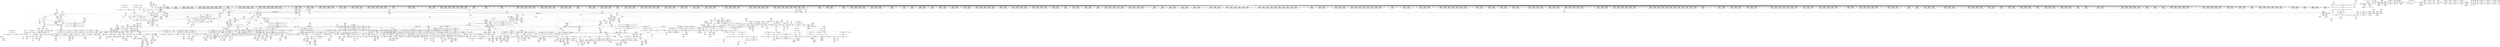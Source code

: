 digraph {
	CE0x5864290 [shape=record,shape=Mrecord,label="{CE0x5864290|2472:_%struct.cred*,_:_CRE_2920,2921_}"]
	CE0x57d69c0 [shape=record,shape=Mrecord,label="{CE0x57d69c0|avc_has_perm:requested|Function::avc_has_perm&Arg::requested::|*SummSource*}"]
	CE0x58acb30 [shape=record,shape=Mrecord,label="{CE0x58acb30|i8*_undef|*Constant*|*SummSource*}"]
	CE0x58d41c0 [shape=record,shape=Mrecord,label="{CE0x58d41c0|_call_void_asm_sideeffect_,_memory_,_dirflag_,_fpsr_,_flags_()_#3,_!dbg_!27711,_!srcloc_!27714|include/linux/rcupdate.h,244|*SummSink*}"]
	CE0x587bf20 [shape=record,shape=Mrecord,label="{CE0x587bf20|2472:_%struct.cred*,_:_CRE_6576,6584_|*MultipleSource*|Function::task_sid&Arg::task::|Function::current_has_perm&Arg::tsk::|security/selinux/hooks.c,208|Function::selinux_task_getpgid&Arg::p::}"]
	CE0x588a2e0 [shape=record,shape=Mrecord,label="{CE0x588a2e0|rcu_read_lock:tmp12|include/linux/rcupdate.h,882|*SummSource*}"]
	CE0x58b6e10 [shape=record,shape=Mrecord,label="{CE0x58b6e10|rcu_lock_acquire:tmp1|*SummSink*}"]
	CE0x5801cf0 [shape=record,shape=Mrecord,label="{CE0x5801cf0|2472:_%struct.cred*,_:_CRE_240,248_|*MultipleSource*|Function::task_sid&Arg::task::|Function::current_has_perm&Arg::tsk::|security/selinux/hooks.c,208|Function::selinux_task_getpgid&Arg::p::}"]
	CE0x58a3cb0 [shape=record,shape=Mrecord,label="{CE0x58a3cb0|rcu_lock_release:indirectgoto|*SummSink*}"]
	CE0x58c7190 [shape=record,shape=Mrecord,label="{CE0x58c7190|__preempt_count_add:tmp4|./arch/x86/include/asm/preempt.h,72|*SummSink*}"]
	CE0x5883df0 [shape=record,shape=Mrecord,label="{CE0x5883df0|task_sid:tmp15|security/selinux/hooks.c,208}"]
	CE0x57d4c60 [shape=record,shape=Mrecord,label="{CE0x57d4c60|i64*_getelementptr_inbounds_(_11_x_i64_,_11_x_i64_*___llvm_gcov_ctr125,_i64_0,_i64_8)|*Constant*|*SummSource*}"]
	CE0x57eac20 [shape=record,shape=Mrecord,label="{CE0x57eac20|i64*_getelementptr_inbounds_(_11_x_i64_,_11_x_i64_*___llvm_gcov_ctr125,_i64_0,_i64_10)|*Constant*}"]
	CE0x57d9e10 [shape=record,shape=Mrecord,label="{CE0x57d9e10|_ret_i32_%call7,_!dbg_!27749|security/selinux/hooks.c,210}"]
	CE0x58cf5e0 [shape=record,shape=Mrecord,label="{CE0x58cf5e0|GLOBAL:__preempt_count_add|*Constant*|*SummSink*}"]
	CE0x589acb0 [shape=record,shape=Mrecord,label="{CE0x589acb0|task_sid:tmp5|security/selinux/hooks.c,208}"]
	CE0x58d84d0 [shape=record,shape=Mrecord,label="{CE0x58d84d0|rcu_read_unlock:tmp22|include/linux/rcupdate.h,935|*SummSink*}"]
	CE0x5801870 [shape=record,shape=Mrecord,label="{CE0x5801870|i64_4|*Constant*|*SummSink*}"]
	CE0x636ca30 [shape=record,shape=Mrecord,label="{CE0x636ca30|_ret_i32_%call,_!dbg_!27713|security/selinux/hooks.c,3579}"]
	CE0x5897110 [shape=record,shape=Mrecord,label="{CE0x5897110|task_sid:tmp26|security/selinux/hooks.c,208|*SummSink*}"]
	CE0x57f24c0 [shape=record,shape=Mrecord,label="{CE0x57f24c0|current_sid:entry}"]
	CE0x581a300 [shape=record,shape=Mrecord,label="{CE0x581a300|get_current:entry}"]
	CE0x58ba9a0 [shape=record,shape=Mrecord,label="{CE0x58ba9a0|rcu_lock_acquire:__here|*SummSource*}"]
	CE0x57ff250 [shape=record,shape=Mrecord,label="{CE0x57ff250|get_current:tmp2|*SummSource*}"]
	CE0x58fc5e0 [shape=record,shape=Mrecord,label="{CE0x58fc5e0|_call_void_lock_release(%struct.lockdep_map*_%map,_i32_1,_i64_ptrtoint_(i8*_blockaddress(_rcu_lock_release,_%__here)_to_i64))_#10,_!dbg_!27716|include/linux/rcupdate.h,423|*SummSink*}"]
	CE0x5857220 [shape=record,shape=Mrecord,label="{CE0x5857220|2472:_%struct.cred*,_:_CRE_2296,2304_|*MultipleSource*|Function::task_sid&Arg::task::|Function::current_has_perm&Arg::tsk::|security/selinux/hooks.c,208|Function::selinux_task_getpgid&Arg::p::}"]
	CE0x57d2820 [shape=record,shape=Mrecord,label="{CE0x57d2820|current_sid:tmp20|security/selinux/hooks.c,218|*SummSink*}"]
	CE0x58c6320 [shape=record,shape=Mrecord,label="{CE0x58c6320|rcu_lock_acquire:tmp3|*SummSource*}"]
	CE0x5886760 [shape=record,shape=Mrecord,label="{CE0x5886760|task_sid:tmp24|security/selinux/hooks.c,208|*SummSink*}"]
	CE0x590a680 [shape=record,shape=Mrecord,label="{CE0x590a680|__preempt_count_sub:tmp4|./arch/x86/include/asm/preempt.h,77|*SummSource*}"]
	CE0x583b840 [shape=record,shape=Mrecord,label="{CE0x583b840|2472:_%struct.cred*,_:_CRE_440,448_|*MultipleSource*|Function::task_sid&Arg::task::|Function::current_has_perm&Arg::tsk::|security/selinux/hooks.c,208|Function::selinux_task_getpgid&Arg::p::}"]
	CE0x58b2f40 [shape=record,shape=Mrecord,label="{CE0x58b2f40|rcu_read_unlock:tmp5|include/linux/rcupdate.h,933|*SummSource*}"]
	CE0x57dafb0 [shape=record,shape=Mrecord,label="{CE0x57dafb0|current_sid:tobool1|security/selinux/hooks.c,218}"]
	CE0x590f450 [shape=record,shape=Mrecord,label="{CE0x590f450|__rcu_read_lock:tmp3|*SummSink*}"]
	CE0x58d01f0 [shape=record,shape=Mrecord,label="{CE0x58d01f0|rcu_read_unlock:tmp2}"]
	CE0x584d9c0 [shape=record,shape=Mrecord,label="{CE0x584d9c0|2472:_%struct.cred*,_:_CRE_720,728_|*MultipleSource*|Function::task_sid&Arg::task::|Function::current_has_perm&Arg::tsk::|security/selinux/hooks.c,208|Function::selinux_task_getpgid&Arg::p::}"]
	CE0x58634b0 [shape=record,shape=Mrecord,label="{CE0x58634b0|2472:_%struct.cred*,_:_CRE_2908,2909_}"]
	CE0x5885140 [shape=record,shape=Mrecord,label="{CE0x5885140|task_sid:tmp23|security/selinux/hooks.c,208}"]
	CE0x58b6290 [shape=record,shape=Mrecord,label="{CE0x58b6290|_ret_void,_!dbg_!27719|./arch/x86/include/asm/preempt.h,73|*SummSource*}"]
	CE0x58a7e10 [shape=record,shape=Mrecord,label="{CE0x58a7e10|__rcu_read_unlock:do.body|*SummSink*}"]
	CE0x57e1f20 [shape=record,shape=Mrecord,label="{CE0x57e1f20|i64*_getelementptr_inbounds_(_2_x_i64_,_2_x_i64_*___llvm_gcov_ctr136,_i64_0,_i64_0)|*Constant*}"]
	CE0x582eca0 [shape=record,shape=Mrecord,label="{CE0x582eca0|rcu_lock_acquire:map|Function::rcu_lock_acquire&Arg::map::}"]
	CE0x58b7b30 [shape=record,shape=Mrecord,label="{CE0x58b7b30|i64_1|*Constant*}"]
	CE0x5815cb0 [shape=record,shape=Mrecord,label="{CE0x5815cb0|__rcu_read_lock:tmp1}"]
	CE0x586bc10 [shape=record,shape=Mrecord,label="{CE0x586bc10|2472:_%struct.cred*,_:_CRE_3144,3148_|*MultipleSource*|Function::task_sid&Arg::task::|Function::current_has_perm&Arg::tsk::|security/selinux/hooks.c,208|Function::selinux_task_getpgid&Arg::p::}"]
	CE0x58c7ba0 [shape=record,shape=Mrecord,label="{CE0x58c7ba0|i32_1|*Constant*}"]
	CE0x7412140 [shape=record,shape=Mrecord,label="{CE0x7412140|i32_2048|*Constant*|*SummSource*}"]
	CE0x586d3d0 [shape=record,shape=Mrecord,label="{CE0x586d3d0|2472:_%struct.cred*,_:_CRE_5888,5896_|*MultipleSource*|Function::task_sid&Arg::task::|Function::current_has_perm&Arg::tsk::|security/selinux/hooks.c,208|Function::selinux_task_getpgid&Arg::p::}"]
	CE0x57d74c0 [shape=record,shape=Mrecord,label="{CE0x57d74c0|_ret_i32_%retval.0,_!dbg_!27728|security/selinux/avc.c,775|*SummSource*}"]
	CE0x58c86c0 [shape=record,shape=Mrecord,label="{CE0x58c86c0|i64_ptrtoint_(i8*_blockaddress(_rcu_lock_acquire,_%__here)_to_i64)|*Constant*|*SummSource*}"]
	CE0x57d3a80 [shape=record,shape=Mrecord,label="{CE0x57d3a80|2472:_%struct.cred*,_:_CRE_168,176_|*MultipleSource*|Function::task_sid&Arg::task::|Function::current_has_perm&Arg::tsk::|security/selinux/hooks.c,208|Function::selinux_task_getpgid&Arg::p::}"]
	CE0x583e8e0 [shape=record,shape=Mrecord,label="{CE0x583e8e0|cred_sid:tmp2|*SummSink*}"]
	CE0x581fea0 [shape=record,shape=Mrecord,label="{CE0x581fea0|current_sid:tmp21|security/selinux/hooks.c,218|*SummSink*}"]
	CE0x585d840 [shape=record,shape=Mrecord,label="{CE0x585d840|2472:_%struct.cred*,_:_CRE_2648,2656_|*MultipleSource*|Function::task_sid&Arg::task::|Function::current_has_perm&Arg::tsk::|security/selinux/hooks.c,208|Function::selinux_task_getpgid&Arg::p::}"]
	CE0x57fb4a0 [shape=record,shape=Mrecord,label="{CE0x57fb4a0|get_current:tmp|*SummSource*}"]
	CE0x581a170 [shape=record,shape=Mrecord,label="{CE0x581a170|GLOBAL:get_current|*Constant*|*SummSink*}"]
	CE0x585df60 [shape=record,shape=Mrecord,label="{CE0x585df60|2472:_%struct.cred*,_:_CRE_2672,2680_|*MultipleSource*|Function::task_sid&Arg::task::|Function::current_has_perm&Arg::tsk::|security/selinux/hooks.c,208|Function::selinux_task_getpgid&Arg::p::}"]
	CE0x5864160 [shape=record,shape=Mrecord,label="{CE0x5864160|2472:_%struct.cred*,_:_CRE_2919,2920_}"]
	CE0x58a9260 [shape=record,shape=Mrecord,label="{CE0x58a9260|__preempt_count_sub:sub|./arch/x86/include/asm/preempt.h,77}"]
	CE0x57e9c00 [shape=record,shape=Mrecord,label="{CE0x57e9c00|rcu_read_unlock:tmp12|include/linux/rcupdate.h,933}"]
	CE0x58c20c0 [shape=record,shape=Mrecord,label="{CE0x58c20c0|__preempt_count_sub:do.end}"]
	CE0x58b9d90 [shape=record,shape=Mrecord,label="{CE0x58b9d90|i64_4|*Constant*}"]
	CE0x5802970 [shape=record,shape=Mrecord,label="{CE0x5802970|current_sid:tmp16|security/selinux/hooks.c,218|*SummSink*}"]
	CE0x57f8c70 [shape=record,shape=Mrecord,label="{CE0x57f8c70|task_sid:if.then|*SummSink*}"]
	CE0x5899220 [shape=record,shape=Mrecord,label="{CE0x5899220|_call_void_rcu_read_unlock()_#10,_!dbg_!27748|security/selinux/hooks.c,209|*SummSource*}"]
	CE0x58bb1c0 [shape=record,shape=Mrecord,label="{CE0x58bb1c0|rcu_read_lock:tmp15|include/linux/rcupdate.h,882|*SummSink*}"]
	CE0x58fe360 [shape=record,shape=Mrecord,label="{CE0x58fe360|__rcu_read_unlock:tmp6|include/linux/rcupdate.h,245|*SummSource*}"]
	CE0x592b230 [shape=record,shape=Mrecord,label="{CE0x592b230|_call_void_mcount()_#3|*SummSource*}"]
	CE0x58b3220 [shape=record,shape=Mrecord,label="{CE0x58b3220|__rcu_read_lock:tmp6|include/linux/rcupdate.h,240|*SummSource*}"]
	CE0x58732a0 [shape=record,shape=Mrecord,label="{CE0x58732a0|2472:_%struct.cred*,_:_CRE_6298,6299_}"]
	CE0x588b700 [shape=record,shape=Mrecord,label="{CE0x588b700|rcu_read_lock:tmp2}"]
	CE0x57d9eb0 [shape=record,shape=Mrecord,label="{CE0x57d9eb0|i32_(i32,_i32,_i16,_i32,_%struct.common_audit_data*)*_bitcast_(i32_(i32,_i32,_i16,_i32,_%struct.common_audit_data.495*)*_avc_has_perm_to_i32_(i32,_i32,_i16,_i32,_%struct.common_audit_data*)*)|*Constant*}"]
	CE0x58a7390 [shape=record,shape=Mrecord,label="{CE0x58a7390|rcu_lock_release:tmp6|*SummSource*}"]
	CE0x5875d60 [shape=record,shape=Mrecord,label="{CE0x5875d60|2472:_%struct.cred*,_:_CRE_6334,6335_}"]
	CE0x582dec0 [shape=record,shape=Mrecord,label="{CE0x582dec0|task_sid:do.body5}"]
	CE0x57df200 [shape=record,shape=Mrecord,label="{CE0x57df200|_ret_i32_%call2,_!dbg_!27718|security/selinux/hooks.c,1544}"]
	CE0x57e6c60 [shape=record,shape=Mrecord,label="{CE0x57e6c60|current_sid:tmp12|security/selinux/hooks.c,218|*SummSink*}"]
	CE0x5874800 [shape=record,shape=Mrecord,label="{CE0x5874800|2472:_%struct.cred*,_:_CRE_6316,6317_}"]
	CE0x5805040 [shape=record,shape=Mrecord,label="{CE0x5805040|COLLAPSED:_GCMRE___llvm_gcov_ctr126_internal_global_13_x_i64_zeroinitializer:_elem_0:default:}"]
	CE0x583e870 [shape=record,shape=Mrecord,label="{CE0x583e870|cred_sid:tmp2|*SummSource*}"]
	CE0x57e1350 [shape=record,shape=Mrecord,label="{CE0x57e1350|current_sid:call|security/selinux/hooks.c,218|*SummSource*}"]
	CE0x57f2690 [shape=record,shape=Mrecord,label="{CE0x57f2690|current_sid:entry|*SummSink*}"]
	CE0x583c7d0 [shape=record,shape=Mrecord,label="{CE0x583c7d0|task_sid:if.end|*SummSource*}"]
	CE0x58ce970 [shape=record,shape=Mrecord,label="{CE0x58ce970|rcu_lock_release:tmp3|*SummSink*}"]
	CE0x57e2700 [shape=record,shape=Mrecord,label="{CE0x57e2700|i32_0|*Constant*|*SummSource*}"]
	CE0x5808b70 [shape=record,shape=Mrecord,label="{CE0x5808b70|task_sid:bb|*SummSource*}"]
	CE0x5833f60 [shape=record,shape=Mrecord,label="{CE0x5833f60|cred_sid:sid|security/selinux/hooks.c,197|*SummSink*}"]
	CE0x57d53b0 [shape=record,shape=Mrecord,label="{CE0x57d53b0|%struct.lockdep_map*_null|*Constant*|*SummSource*}"]
	CE0x5802af0 [shape=record,shape=Mrecord,label="{CE0x5802af0|i8_1|*Constant*}"]
	CE0x586d890 [shape=record,shape=Mrecord,label="{CE0x586d890|2472:_%struct.cred*,_:_CRE_5904,5912_|*MultipleSource*|Function::task_sid&Arg::task::|Function::current_has_perm&Arg::tsk::|security/selinux/hooks.c,208|Function::selinux_task_getpgid&Arg::p::}"]
	CE0x587a4d0 [shape=record,shape=Mrecord,label="{CE0x587a4d0|2472:_%struct.cred*,_:_CRE_6488,6492_|*MultipleSource*|Function::task_sid&Arg::task::|Function::current_has_perm&Arg::tsk::|security/selinux/hooks.c,208|Function::selinux_task_getpgid&Arg::p::}"]
	CE0x582ddf0 [shape=record,shape=Mrecord,label="{CE0x582ddf0|task_sid:do.end6|*SummSink*}"]
	CE0x5852160 [shape=record,shape=Mrecord,label="{CE0x5852160|2472:_%struct.cred*,_:_CRE_1976,1977_|*MultipleSource*|Function::task_sid&Arg::task::|Function::current_has_perm&Arg::tsk::|security/selinux/hooks.c,208|Function::selinux_task_getpgid&Arg::p::}"]
	CE0x58d79a0 [shape=record,shape=Mrecord,label="{CE0x58d79a0|rcu_read_unlock:if.then|*SummSource*}"]
	CE0x57e53a0 [shape=record,shape=Mrecord,label="{CE0x57e53a0|avc_has_perm:entry|*SummSink*}"]
	CE0x587ed20 [shape=record,shape=Mrecord,label="{CE0x587ed20|2472:_%struct.cred*,_:_CRE_10552,10560_|*MultipleSource*|Function::task_sid&Arg::task::|Function::current_has_perm&Arg::tsk::|security/selinux/hooks.c,208|Function::selinux_task_getpgid&Arg::p::}"]
	CE0x57f6110 [shape=record,shape=Mrecord,label="{CE0x57f6110|current_has_perm:tmp|*SummSource*}"]
	CE0x5835f70 [shape=record,shape=Mrecord,label="{CE0x5835f70|i64*_getelementptr_inbounds_(_11_x_i64_,_11_x_i64_*___llvm_gcov_ctr127,_i64_0,_i64_10)|*Constant*}"]
	CE0x57eb0b0 [shape=record,shape=Mrecord,label="{CE0x57eb0b0|i64*_getelementptr_inbounds_(_11_x_i64_,_11_x_i64_*___llvm_gcov_ctr125,_i64_0,_i64_10)|*Constant*|*SummSink*}"]
	CE0x57fb6e0 [shape=record,shape=Mrecord,label="{CE0x57fb6e0|get_current:tmp4|./arch/x86/include/asm/current.h,14|*SummSink*}"]
	CE0x57c7300 [shape=record,shape=Mrecord,label="{CE0x57c7300|current_sid:tmp12|security/selinux/hooks.c,218}"]
	CE0x5842e50 [shape=record,shape=Mrecord,label="{CE0x5842e50|cred_sid:tmp}"]
	CE0x5858520 [shape=record,shape=Mrecord,label="{CE0x5858520|2472:_%struct.cred*,_:_CRE_2360,2368_|*MultipleSource*|Function::task_sid&Arg::task::|Function::current_has_perm&Arg::tsk::|security/selinux/hooks.c,208|Function::selinux_task_getpgid&Arg::p::}"]
	CE0x5876ba0 [shape=record,shape=Mrecord,label="{CE0x5876ba0|2472:_%struct.cred*,_:_CRE_6346,6347_}"]
	CE0x58da620 [shape=record,shape=Mrecord,label="{CE0x58da620|__rcu_read_unlock:entry}"]
	CE0x5857450 [shape=record,shape=Mrecord,label="{CE0x5857450|2472:_%struct.cred*,_:_CRE_2304,2312_|*MultipleSource*|Function::task_sid&Arg::task::|Function::current_has_perm&Arg::tsk::|security/selinux/hooks.c,208|Function::selinux_task_getpgid&Arg::p::}"]
	CE0x57ee570 [shape=record,shape=Mrecord,label="{CE0x57ee570|current_sid:sid|security/selinux/hooks.c,220|*SummSource*}"]
	CE0x5864880 [shape=record,shape=Mrecord,label="{CE0x5864880|2472:_%struct.cred*,_:_CRE_2925,2926_}"]
	CE0x58cbf10 [shape=record,shape=Mrecord,label="{CE0x58cbf10|_call_void_mcount()_#3|*SummSource*}"]
	CE0x58063d0 [shape=record,shape=Mrecord,label="{CE0x58063d0|2472:_%struct.cred*,_:_CRE_528,536_|*MultipleSource*|Function::task_sid&Arg::task::|Function::current_has_perm&Arg::tsk::|security/selinux/hooks.c,208|Function::selinux_task_getpgid&Arg::p::}"]
	CE0x58386c0 [shape=record,shape=Mrecord,label="{CE0x58386c0|i64*_getelementptr_inbounds_(_2_x_i64_,_2_x_i64_*___llvm_gcov_ctr131,_i64_0,_i64_1)|*Constant*|*SummSink*}"]
	CE0x5801aa0 [shape=record,shape=Mrecord,label="{CE0x5801aa0|i64_5|*Constant*|*SummSource*}"]
	CE0x57d7530 [shape=record,shape=Mrecord,label="{CE0x57d7530|_ret_i32_%retval.0,_!dbg_!27728|security/selinux/avc.c,775|*SummSink*}"]
	CE0x5919c10 [shape=record,shape=Mrecord,label="{CE0x5919c10|__preempt_count_sub:tmp3|*SummSink*}"]
	CE0x584c830 [shape=record,shape=Mrecord,label="{CE0x584c830|i32_208|*Constant*}"]
	CE0x583d800 [shape=record,shape=Mrecord,label="{CE0x583d800|task_sid:land.lhs.true2|*SummSink*}"]
	CE0x58733d0 [shape=record,shape=Mrecord,label="{CE0x58733d0|2472:_%struct.cred*,_:_CRE_6299,6300_}"]
	CE0x58abb50 [shape=record,shape=Mrecord,label="{CE0x58abb50|__rcu_read_unlock:tmp1|*SummSource*}"]
	CE0x58d07e0 [shape=record,shape=Mrecord,label="{CE0x58d07e0|i64*_getelementptr_inbounds_(_4_x_i64_,_4_x_i64_*___llvm_gcov_ctr130,_i64_0,_i64_3)|*Constant*|*SummSource*}"]
	CE0x58fd3f0 [shape=record,shape=Mrecord,label="{CE0x58fd3f0|GLOBAL:__preempt_count|Global_var:__preempt_count|*SummSink*}"]
	CE0x587f200 [shape=record,shape=Mrecord,label="{CE0x587f200|2472:_%struct.cred*,_:_CRE_10568,10572_|*MultipleSource*|Function::task_sid&Arg::task::|Function::current_has_perm&Arg::tsk::|security/selinux/hooks.c,208|Function::selinux_task_getpgid&Arg::p::}"]
	CE0x5865590 [shape=record,shape=Mrecord,label="{CE0x5865590|2472:_%struct.cred*,_:_CRE_2936,2937_}"]
	CE0x5878ae0 [shape=record,shape=Mrecord,label="{CE0x5878ae0|2472:_%struct.cred*,_:_CRE_6424,6432_|*MultipleSource*|Function::task_sid&Arg::task::|Function::current_has_perm&Arg::tsk::|security/selinux/hooks.c,208|Function::selinux_task_getpgid&Arg::p::}"]
	CE0x5861860 [shape=record,shape=Mrecord,label="{CE0x5861860|2472:_%struct.cred*,_:_CRE_2848,2856_|*MultipleSource*|Function::task_sid&Arg::task::|Function::current_has_perm&Arg::tsk::|security/selinux/hooks.c,208|Function::selinux_task_getpgid&Arg::p::}"]
	CE0x57c60e0 [shape=record,shape=Mrecord,label="{CE0x57c60e0|current_sid:tmp|*SummSink*}"]
	CE0x58cc3f0 [shape=record,shape=Mrecord,label="{CE0x58cc3f0|GLOBAL:__llvm_gcov_ctr132|Global_var:__llvm_gcov_ctr132|*SummSource*}"]
	CE0x57d4640 [shape=record,shape=Mrecord,label="{CE0x57d4640|current_sid:land.lhs.true2}"]
	CE0x57d7d50 [shape=record,shape=Mrecord,label="{CE0x57d7d50|current_sid:tmp7|security/selinux/hooks.c,218}"]
	CE0x58d2470 [shape=record,shape=Mrecord,label="{CE0x58d2470|rcu_read_unlock:tmp13|include/linux/rcupdate.h,933|*SummSource*}"]
	"CONST[source:0(mediator),value:2(dynamic)][purpose:{subject}][SnkIdx:0]"
	CE0x58baa10 [shape=record,shape=Mrecord,label="{CE0x58baa10|rcu_lock_acquire:__here|*SummSink*}"]
	CE0x58cc6e0 [shape=record,shape=Mrecord,label="{CE0x58cc6e0|__preempt_count_add:val|Function::__preempt_count_add&Arg::val::}"]
	CE0x588beb0 [shape=record,shape=Mrecord,label="{CE0x588beb0|rcu_read_unlock:tmp3}"]
	CE0x587eab0 [shape=record,shape=Mrecord,label="{CE0x587eab0|2472:_%struct.cred*,_:_CRE_10544,10548_|*MultipleSource*|Function::task_sid&Arg::task::|Function::current_has_perm&Arg::tsk::|security/selinux/hooks.c,208|Function::selinux_task_getpgid&Arg::p::}"]
	CE0x58ce900 [shape=record,shape=Mrecord,label="{CE0x58ce900|rcu_lock_release:tmp3|*SummSource*}"]
	CE0x5820920 [shape=record,shape=Mrecord,label="{CE0x5820920|current_sid:tmp22|security/selinux/hooks.c,218}"]
	CE0x58433a0 [shape=record,shape=Mrecord,label="{CE0x58433a0|i64*_getelementptr_inbounds_(_11_x_i64_,_11_x_i64_*___llvm_gcov_ctr127,_i64_0,_i64_0)|*Constant*}"]
	CE0x583e040 [shape=record,shape=Mrecord,label="{CE0x583e040|2472:_%struct.cred*,_:_CRE_480,488_|*MultipleSource*|Function::task_sid&Arg::task::|Function::current_has_perm&Arg::tsk::|security/selinux/hooks.c,208|Function::selinux_task_getpgid&Arg::p::}"]
	CE0x585a170 [shape=record,shape=Mrecord,label="{CE0x585a170|2472:_%struct.cred*,_:_CRE_2504,2508_|*MultipleSource*|Function::task_sid&Arg::task::|Function::current_has_perm&Arg::tsk::|security/selinux/hooks.c,208|Function::selinux_task_getpgid&Arg::p::}"]
	CE0x57f29d0 [shape=record,shape=Mrecord,label="{CE0x57f29d0|_ret_i32_%tmp24,_!dbg_!27742|security/selinux/hooks.c,220|*SummSink*}"]
	CE0x5841940 [shape=record,shape=Mrecord,label="{CE0x5841940|i64*_getelementptr_inbounds_(_13_x_i64_,_13_x_i64_*___llvm_gcov_ctr126,_i64_0,_i64_0)|*Constant*|*SummSink*}"]
	CE0x590f260 [shape=record,shape=Mrecord,label="{CE0x590f260|__rcu_read_lock:tmp3}"]
	CE0x58a7150 [shape=record,shape=Mrecord,label="{CE0x58a7150|i64*_getelementptr_inbounds_(_4_x_i64_,_4_x_i64_*___llvm_gcov_ctr133,_i64_0,_i64_3)|*Constant*|*SummSink*}"]
	CE0x5863400 [shape=record,shape=Mrecord,label="{CE0x5863400|2472:_%struct.cred*,_:_CRE_2907,2908_}"]
	CE0x58682b0 [shape=record,shape=Mrecord,label="{CE0x58682b0|2472:_%struct.cred*,_:_CRE_2974,2975_}"]
	CE0x592af20 [shape=record,shape=Mrecord,label="{CE0x592af20|__preempt_count_add:tmp3}"]
	CE0x5874470 [shape=record,shape=Mrecord,label="{CE0x5874470|2472:_%struct.cred*,_:_CRE_6313,6314_}"]
	CE0x5868f50 [shape=record,shape=Mrecord,label="{CE0x5868f50|2472:_%struct.cred*,_:_CRE_3008,3024_|*MultipleSource*|Function::task_sid&Arg::task::|Function::current_has_perm&Arg::tsk::|security/selinux/hooks.c,208|Function::selinux_task_getpgid&Arg::p::}"]
	CE0x59167a0 [shape=record,shape=Mrecord,label="{CE0x59167a0|void_(i32*,_i32,_i32*)*_asm_addl_$1,_%gs:$0_,_*m,ri,*m,_dirflag_,_fpsr_,_flags_|*SummSink*}"]
	CE0x58c68a0 [shape=record,shape=Mrecord,label="{CE0x58c68a0|rcu_lock_acquire:indirectgoto}"]
	CE0x57ff1e0 [shape=record,shape=Mrecord,label="{CE0x57ff1e0|get_current:tmp2}"]
	CE0x58fed70 [shape=record,shape=Mrecord,label="{CE0x58fed70|i64*_getelementptr_inbounds_(_4_x_i64_,_4_x_i64_*___llvm_gcov_ctr134,_i64_0,_i64_2)|*Constant*|*SummSource*}"]
	CE0x58d6d50 [shape=record,shape=Mrecord,label="{CE0x58d6d50|rcu_read_unlock:do.body}"]
	CE0x5861a90 [shape=record,shape=Mrecord,label="{CE0x5861a90|2472:_%struct.cred*,_:_CRE_2856,2864_|*MultipleSource*|Function::task_sid&Arg::task::|Function::current_has_perm&Arg::tsk::|security/selinux/hooks.c,208|Function::selinux_task_getpgid&Arg::p::}"]
	CE0x5879de0 [shape=record,shape=Mrecord,label="{CE0x5879de0|2472:_%struct.cred*,_:_CRE_6476,6480_|*MultipleSource*|Function::task_sid&Arg::task::|Function::current_has_perm&Arg::tsk::|security/selinux/hooks.c,208|Function::selinux_task_getpgid&Arg::p::}"]
	CE0x5881550 [shape=record,shape=Mrecord,label="{CE0x5881550|task_sid:tmp10|security/selinux/hooks.c,208}"]
	CE0x57d9380 [shape=record,shape=Mrecord,label="{CE0x57d9380|current_has_perm:call1|security/selinux/hooks.c,1543|*SummSource*}"]
	CE0x58c2130 [shape=record,shape=Mrecord,label="{CE0x58c2130|__preempt_count_sub:do.end|*SummSource*}"]
	CE0x581e3b0 [shape=record,shape=Mrecord,label="{CE0x581e3b0|2472:_%struct.cred*,_:_CRE_16,20_|*MultipleSource*|Function::task_sid&Arg::task::|Function::current_has_perm&Arg::tsk::|security/selinux/hooks.c,208|Function::selinux_task_getpgid&Arg::p::}"]
	CE0x581e210 [shape=record,shape=Mrecord,label="{CE0x581e210|2472:_%struct.cred*,_:_CRE_0,8_|*MultipleSource*|Function::task_sid&Arg::task::|Function::current_has_perm&Arg::tsk::|security/selinux/hooks.c,208|Function::selinux_task_getpgid&Arg::p::}"]
	CE0x58c6140 [shape=record,shape=Mrecord,label="{CE0x58c6140|rcu_lock_acquire:tmp3}"]
	CE0x58d93a0 [shape=record,shape=Mrecord,label="{CE0x58d93a0|rcu_lock_release:entry|*SummSource*}"]
	CE0x57f0ef0 [shape=record,shape=Mrecord,label="{CE0x57f0ef0|current_sid:tmp8|security/selinux/hooks.c,218|*SummSink*}"]
	CE0x57d6f30 [shape=record,shape=Mrecord,label="{CE0x57d6f30|avc_has_perm:auditdata|Function::avc_has_perm&Arg::auditdata::|*SummSink*}"]
	CE0x5873890 [shape=record,shape=Mrecord,label="{CE0x5873890|2472:_%struct.cred*,_:_CRE_6303,6304_}"]
	CE0x5809070 [shape=record,shape=Mrecord,label="{CE0x5809070|current_sid:tmp}"]
	CE0x58065c0 [shape=record,shape=Mrecord,label="{CE0x58065c0|2472:_%struct.cred*,_:_CRE_536,544_|*MultipleSource*|Function::task_sid&Arg::task::|Function::current_has_perm&Arg::tsk::|security/selinux/hooks.c,208|Function::selinux_task_getpgid&Arg::p::}"]
	CE0x57dd220 [shape=record,shape=Mrecord,label="{CE0x57dd220|_call_void_mcount()_#3}"]
	CE0x585be90 [shape=record,shape=Mrecord,label="{CE0x585be90|2472:_%struct.cred*,_:_CRE_2544,2568_|*MultipleSource*|Function::task_sid&Arg::task::|Function::current_has_perm&Arg::tsk::|security/selinux/hooks.c,208|Function::selinux_task_getpgid&Arg::p::}"]
	CE0x586d170 [shape=record,shape=Mrecord,label="{CE0x586d170|2472:_%struct.cred*,_:_CRE_5880,5888_|*MultipleSource*|Function::task_sid&Arg::task::|Function::current_has_perm&Arg::tsk::|security/selinux/hooks.c,208|Function::selinux_task_getpgid&Arg::p::}"]
	CE0x58b6c10 [shape=record,shape=Mrecord,label="{CE0x58b6c10|rcu_lock_acquire:tmp|*SummSource*}"]
	CE0x5879230 [shape=record,shape=Mrecord,label="{CE0x5879230|2472:_%struct.cred*,_:_CRE_6448,6456_|*MultipleSource*|Function::task_sid&Arg::task::|Function::current_has_perm&Arg::tsk::|security/selinux/hooks.c,208|Function::selinux_task_getpgid&Arg::p::}"]
	CE0x58a8ce0 [shape=record,shape=Mrecord,label="{CE0x58a8ce0|rcu_lock_release:tmp5|include/linux/rcupdate.h,423|*SummSource*}"]
	CE0x591d600 [shape=record,shape=Mrecord,label="{CE0x591d600|void_(i32*,_i32,_i32*)*_asm_addl_$1,_%gs:$0_,_*m,ri,*m,_dirflag_,_fpsr_,_flags_}"]
	CE0x58fb790 [shape=record,shape=Mrecord,label="{CE0x58fb790|__preempt_count_sub:entry|*SummSource*}"]
	CE0x5905900 [shape=record,shape=Mrecord,label="{CE0x5905900|__preempt_count_sub:tmp1|*SummSink*}"]
	CE0x581fb10 [shape=record,shape=Mrecord,label="{CE0x581fb10|_ret_void,_!dbg_!27735|include/linux/rcupdate.h,884|*SummSource*}"]
	CE0x57e4ea0 [shape=record,shape=Mrecord,label="{CE0x57e4ea0|2472:_%struct.cred*,_:_CRE_692,693_}"]
	CE0x5880a60 [shape=record,shape=Mrecord,label="{CE0x5880a60|2472:_%struct.cred*,_:_CRE_10628,10632_|*MultipleSource*|Function::task_sid&Arg::task::|Function::current_has_perm&Arg::tsk::|security/selinux/hooks.c,208|Function::selinux_task_getpgid&Arg::p::}"]
	CE0x590f510 [shape=record,shape=Mrecord,label="{CE0x590f510|i64*_getelementptr_inbounds_(_4_x_i64_,_4_x_i64_*___llvm_gcov_ctr130,_i64_0,_i64_2)|*Constant*|*SummSource*}"]
	CE0x5873040 [shape=record,shape=Mrecord,label="{CE0x5873040|2472:_%struct.cred*,_:_CRE_6296,6297_}"]
	CE0x584f1b0 [shape=record,shape=Mrecord,label="{CE0x584f1b0|2472:_%struct.cred*,_:_CRE_1816,1817_|*MultipleSource*|Function::task_sid&Arg::task::|Function::current_has_perm&Arg::tsk::|security/selinux/hooks.c,208|Function::selinux_task_getpgid&Arg::p::}"]
	CE0x587fe30 [shape=record,shape=Mrecord,label="{CE0x587fe30|2472:_%struct.cred*,_:_CRE_10600,10604_|*MultipleSource*|Function::task_sid&Arg::task::|Function::current_has_perm&Arg::tsk::|security/selinux/hooks.c,208|Function::selinux_task_getpgid&Arg::p::}"]
	CE0x58360e0 [shape=record,shape=Mrecord,label="{CE0x58360e0|rcu_read_lock:tmp21|include/linux/rcupdate.h,884|*SummSource*}"]
	CE0x57f6030 [shape=record,shape=Mrecord,label="{CE0x57f6030|current_has_perm:tmp}"]
	CE0x585eb70 [shape=record,shape=Mrecord,label="{CE0x585eb70|2472:_%struct.cred*,_:_CRE_2704,2712_|*MultipleSource*|Function::task_sid&Arg::task::|Function::current_has_perm&Arg::tsk::|security/selinux/hooks.c,208|Function::selinux_task_getpgid&Arg::p::}"]
	CE0x58c9f80 [shape=record,shape=Mrecord,label="{CE0x58c9f80|rcu_lock_acquire:tmp1|*SummSource*}"]
	CE0x589b530 [shape=record,shape=Mrecord,label="{CE0x589b530|GLOBAL:__llvm_gcov_ctr126|Global_var:__llvm_gcov_ctr126|*SummSink*}"]
	CE0x57d2520 [shape=record,shape=Mrecord,label="{CE0x57d2520|current_sid:tmp20|security/selinux/hooks.c,218}"]
	CE0x5862900 [shape=record,shape=Mrecord,label="{CE0x5862900|2472:_%struct.cred*,_:_CRE_2896,2900_|*MultipleSource*|Function::task_sid&Arg::task::|Function::current_has_perm&Arg::tsk::|security/selinux/hooks.c,208|Function::selinux_task_getpgid&Arg::p::}"]
	CE0x585ca00 [shape=record,shape=Mrecord,label="{CE0x585ca00|2472:_%struct.cred*,_:_CRE_2594,2596_|*MultipleSource*|Function::task_sid&Arg::task::|Function::current_has_perm&Arg::tsk::|security/selinux/hooks.c,208|Function::selinux_task_getpgid&Arg::p::}"]
	CE0x57e0360 [shape=record,shape=Mrecord,label="{CE0x57e0360|selinux_task_getpgid:tmp2|*SummSink*}"]
	CE0x58d7870 [shape=record,shape=Mrecord,label="{CE0x58d7870|rcu_read_unlock:if.then}"]
	CE0x57f7dc0 [shape=record,shape=Mrecord,label="{CE0x57f7dc0|selinux_task_getpgid:tmp1}"]
	CE0x582c9e0 [shape=record,shape=Mrecord,label="{CE0x582c9e0|__rcu_read_lock:entry|*SummSource*}"]
	CE0x57f2d90 [shape=record,shape=Mrecord,label="{CE0x57f2d90|current_has_perm:call1|security/selinux/hooks.c,1543}"]
	CE0x58aa9e0 [shape=record,shape=Mrecord,label="{CE0x58aa9e0|__preempt_count_add:tmp1|*SummSink*}"]
	CE0x590eef0 [shape=record,shape=Mrecord,label="{CE0x590eef0|__rcu_read_lock:do.end}"]
	CE0x57fbae0 [shape=record,shape=Mrecord,label="{CE0x57fbae0|current_sid:tmp11|security/selinux/hooks.c,218}"]
	CE0x588b4c0 [shape=record,shape=Mrecord,label="{CE0x588b4c0|rcu_read_lock:land.lhs.true}"]
	CE0x583ee50 [shape=record,shape=Mrecord,label="{CE0x583ee50|rcu_read_lock:entry}"]
	CE0x587a990 [shape=record,shape=Mrecord,label="{CE0x587a990|2472:_%struct.cred*,_:_CRE_6504,6512_|*MultipleSource*|Function::task_sid&Arg::task::|Function::current_has_perm&Arg::tsk::|security/selinux/hooks.c,208|Function::selinux_task_getpgid&Arg::p::}"]
	CE0x59027f0 [shape=record,shape=Mrecord,label="{CE0x59027f0|__preempt_count_add:bb}"]
	CE0x5898b80 [shape=record,shape=Mrecord,label="{CE0x5898b80|_ret_i32_%tmp6,_!dbg_!27716|security/selinux/hooks.c,197|*SummSource*}"]
	CE0x591c7f0 [shape=record,shape=Mrecord,label="{CE0x591c7f0|i64*_getelementptr_inbounds_(_4_x_i64_,_4_x_i64_*___llvm_gcov_ctr135,_i64_0,_i64_1)|*Constant*|*SummSource*}"]
	CE0x58ba3f0 [shape=record,shape=Mrecord,label="{CE0x58ba3f0|GLOBAL:__preempt_count_sub|*Constant*}"]
	CE0x58fc020 [shape=record,shape=Mrecord,label="{CE0x58fc020|__preempt_count_sub:tmp5|./arch/x86/include/asm/preempt.h,77|*SummSink*}"]
	CE0x58662a0 [shape=record,shape=Mrecord,label="{CE0x58662a0|2472:_%struct.cred*,_:_CRE_2947,2948_}"]
	CE0x589af90 [shape=record,shape=Mrecord,label="{CE0x589af90|task_sid:tmp5|security/selinux/hooks.c,208|*SummSink*}"]
	CE0x5800c40 [shape=record,shape=Mrecord,label="{CE0x5800c40|task_sid:do.body}"]
	CE0x58b51a0 [shape=record,shape=Mrecord,label="{CE0x58b51a0|i64*_getelementptr_inbounds_(_4_x_i64_,_4_x_i64_*___llvm_gcov_ctr128,_i64_0,_i64_3)|*Constant*|*SummSink*}"]
	CE0x590a6f0 [shape=record,shape=Mrecord,label="{CE0x590a6f0|__preempt_count_sub:tmp4|./arch/x86/include/asm/preempt.h,77|*SummSink*}"]
	CE0x5873500 [shape=record,shape=Mrecord,label="{CE0x5873500|2472:_%struct.cred*,_:_CRE_6300,6301_}"]
	"CONST[source:0(mediator),value:0(static)][purpose:{operation}][SrcIdx:3]"
	CE0x57f2c60 [shape=record,shape=Mrecord,label="{CE0x57f2c60|GLOBAL:task_sid|*Constant*}"]
	CE0x5804590 [shape=record,shape=Mrecord,label="{CE0x5804590|2472:_%struct.cred*,_:_CRE_552,560_|*MultipleSource*|Function::task_sid&Arg::task::|Function::current_has_perm&Arg::tsk::|security/selinux/hooks.c,208|Function::selinux_task_getpgid&Arg::p::}"]
	CE0x5818da0 [shape=record,shape=Mrecord,label="{CE0x5818da0|2472:_%struct.cred*,_:_CRE_656,660_|*MultipleSource*|Function::task_sid&Arg::task::|Function::current_has_perm&Arg::tsk::|security/selinux/hooks.c,208|Function::selinux_task_getpgid&Arg::p::}"]
	CE0x57df370 [shape=record,shape=Mrecord,label="{CE0x57df370|current_has_perm:perms|Function::current_has_perm&Arg::perms::}"]
	CE0x58d88a0 [shape=record,shape=Mrecord,label="{CE0x58d88a0|_call_void_rcu_lock_release(%struct.lockdep_map*_rcu_lock_map)_#10,_!dbg_!27733|include/linux/rcupdate.h,935}"]
	CE0x589ceb0 [shape=record,shape=Mrecord,label="{CE0x589ceb0|_ret_void,_!dbg_!27717|include/linux/rcupdate.h,245|*SummSink*}"]
	CE0x57d3f80 [shape=record,shape=Mrecord,label="{CE0x57d3f80|current_sid:tmp15|security/selinux/hooks.c,218}"]
	CE0x5896b90 [shape=record,shape=Mrecord,label="{CE0x5896b90|i64*_getelementptr_inbounds_(_13_x_i64_,_13_x_i64_*___llvm_gcov_ctr126,_i64_0,_i64_12)|*Constant*}"]
	CE0x58307e0 [shape=record,shape=Mrecord,label="{CE0x58307e0|rcu_read_lock:call3|include/linux/rcupdate.h,882|*SummSource*}"]
	CE0x58a4fb0 [shape=record,shape=Mrecord,label="{CE0x58a4fb0|rcu_lock_release:bb|*SummSink*}"]
	CE0x58b92b0 [shape=record,shape=Mrecord,label="{CE0x58b92b0|rcu_read_lock:tmp4|include/linux/rcupdate.h,882|*SummSource*}"]
	CE0x592adc0 [shape=record,shape=Mrecord,label="{CE0x592adc0|__preempt_count_add:tmp2|*SummSource*}"]
	CE0x585b2e0 [shape=record,shape=Mrecord,label="{CE0x585b2e0|2472:_%struct.cred*,_:_CRE_2527,2528_}"]
	CE0x58bb660 [shape=record,shape=Mrecord,label="{CE0x58bb660|rcu_read_lock:tmp16|include/linux/rcupdate.h,882|*SummSink*}"]
	CE0x58aa6d0 [shape=record,shape=Mrecord,label="{CE0x58aa6d0|__rcu_read_unlock:tmp4|include/linux/rcupdate.h,244|*SummSink*}"]
	CE0x589bdc0 [shape=record,shape=Mrecord,label="{CE0x589bdc0|task_sid:tmp8|security/selinux/hooks.c,208}"]
	CE0x584d760 [shape=record,shape=Mrecord,label="{CE0x584d760|2472:_%struct.cred*,_:_CRE_704,712_|*MultipleSource*|Function::task_sid&Arg::task::|Function::current_has_perm&Arg::tsk::|security/selinux/hooks.c,208|Function::selinux_task_getpgid&Arg::p::}"]
	CE0x585b8a0 [shape=record,shape=Mrecord,label="{CE0x585b8a0|2472:_%struct.cred*,_:_CRE_2532,2533_}"]
	CE0x5877d70 [shape=record,shape=Mrecord,label="{CE0x5877d70|2472:_%struct.cred*,_:_CRE_6368,6376_|*MultipleSource*|Function::task_sid&Arg::task::|Function::current_has_perm&Arg::tsk::|security/selinux/hooks.c,208|Function::selinux_task_getpgid&Arg::p::}"]
	CE0x587a730 [shape=record,shape=Mrecord,label="{CE0x587a730|2472:_%struct.cred*,_:_CRE_6496,6504_|*MultipleSource*|Function::task_sid&Arg::task::|Function::current_has_perm&Arg::tsk::|security/selinux/hooks.c,208|Function::selinux_task_getpgid&Arg::p::}"]
	CE0x58a70e0 [shape=record,shape=Mrecord,label="{CE0x58a70e0|rcu_lock_release:tmp6}"]
	CE0x5945680 [shape=record,shape=Mrecord,label="{CE0x5945680|__preempt_count_sub:tmp7|./arch/x86/include/asm/preempt.h,78|*SummSource*}"]
	CE0x5864620 [shape=record,shape=Mrecord,label="{CE0x5864620|2472:_%struct.cred*,_:_CRE_2923,2924_}"]
	CE0x57e59c0 [shape=record,shape=Mrecord,label="{CE0x57e59c0|avc_has_perm:ssid|Function::avc_has_perm&Arg::ssid::|*SummSink*}"]
	CE0x58023d0 [shape=record,shape=Mrecord,label="{CE0x58023d0|current_sid:tmp6|security/selinux/hooks.c,218|*SummSource*}"]
	CE0x57f8f60 [shape=record,shape=Mrecord,label="{CE0x57f8f60|current_sid:bb|*SummSink*}"]
	CE0x57d70b0 [shape=record,shape=Mrecord,label="{CE0x57d70b0|_ret_i32_%retval.0,_!dbg_!27728|security/selinux/avc.c,775}"]
	CE0x59454f0 [shape=record,shape=Mrecord,label="{CE0x59454f0|__preempt_count_sub:tmp7|./arch/x86/include/asm/preempt.h,78}"]
	CE0x58cf650 [shape=record,shape=Mrecord,label="{CE0x58cf650|GLOBAL:__preempt_count_add|*Constant*|*SummSource*}"]
	CE0x587f6e0 [shape=record,shape=Mrecord,label="{CE0x587f6e0|2472:_%struct.cred*,_:_CRE_10576,10584_|*MultipleSource*|Function::task_sid&Arg::task::|Function::current_has_perm&Arg::tsk::|security/selinux/hooks.c,208|Function::selinux_task_getpgid&Arg::p::}"]
	CE0x57ff2c0 [shape=record,shape=Mrecord,label="{CE0x57ff2c0|get_current:tmp2|*SummSink*}"]
	CE0x5898240 [shape=record,shape=Mrecord,label="{CE0x5898240|GLOBAL:cred_sid|*Constant*|*SummSink*}"]
	CE0x57f42f0 [shape=record,shape=Mrecord,label="{CE0x57f42f0|current_sid:tmp1|*SummSink*}"]
	CE0x5887af0 [shape=record,shape=Mrecord,label="{CE0x5887af0|i64*_getelementptr_inbounds_(_13_x_i64_,_13_x_i64_*___llvm_gcov_ctr126,_i64_0,_i64_9)|*Constant*}"]
	CE0x58c7120 [shape=record,shape=Mrecord,label="{CE0x58c7120|__preempt_count_add:tmp4|./arch/x86/include/asm/preempt.h,72|*SummSource*}"]
	CE0x57d6d70 [shape=record,shape=Mrecord,label="{CE0x57d6d70|%struct.common_audit_data*_null|*Constant*|*SummSource*}"]
	CE0x5853690 [shape=record,shape=Mrecord,label="{CE0x5853690|2472:_%struct.cred*,_:_CRE_2048,2052_|*MultipleSource*|Function::task_sid&Arg::task::|Function::current_has_perm&Arg::tsk::|security/selinux/hooks.c,208|Function::selinux_task_getpgid&Arg::p::}"]
	CE0x58683e0 [shape=record,shape=Mrecord,label="{CE0x58683e0|2472:_%struct.cred*,_:_CRE_2975,2976_}"]
	CE0x587f470 [shape=record,shape=Mrecord,label="{CE0x587f470|2472:_%struct.cred*,_:_CRE_10572,10576_|*MultipleSource*|Function::task_sid&Arg::task::|Function::current_has_perm&Arg::tsk::|security/selinux/hooks.c,208|Function::selinux_task_getpgid&Arg::p::}"]
	CE0x5807770 [shape=record,shape=Mrecord,label="{CE0x5807770|i32_22|*Constant*}"]
	CE0x581b560 [shape=record,shape=Mrecord,label="{CE0x581b560|get_current:tmp3|*SummSink*}"]
	CE0x57e4db0 [shape=record,shape=Mrecord,label="{CE0x57e4db0|2472:_%struct.cred*,_:_CRE_691,692_}"]
	CE0x5808110 [shape=record,shape=Mrecord,label="{CE0x5808110|%struct.task_struct*_(%struct.task_struct**)*_asm_movq_%gs:$_1:P_,$0_,_r,im,_dirflag_,_fpsr_,_flags_|*SummSink*}"]
	CE0x590e8c0 [shape=record,shape=Mrecord,label="{CE0x590e8c0|_call_void_mcount()_#3}"]
	CE0x5889e10 [shape=record,shape=Mrecord,label="{CE0x5889e10|rcu_read_lock:tmp11|include/linux/rcupdate.h,882|*SummSource*}"]
	CE0x58b3f20 [shape=record,shape=Mrecord,label="{CE0x58b3f20|rcu_lock_release:tmp}"]
	CE0x57f5ac0 [shape=record,shape=Mrecord,label="{CE0x57f5ac0|current_has_perm:call2|security/selinux/hooks.c,1544|*SummSink*}"]
	CE0x590e1e0 [shape=record,shape=Mrecord,label="{CE0x590e1e0|__preempt_count_sub:entry|*SummSink*}"]
	CE0x58b82a0 [shape=record,shape=Mrecord,label="{CE0x58b82a0|rcu_read_unlock:tmp10|include/linux/rcupdate.h,933|*SummSink*}"]
	CE0x58204f0 [shape=record,shape=Mrecord,label="{CE0x58204f0|current_sid:security|security/selinux/hooks.c,218}"]
	CE0x58d6f20 [shape=record,shape=Mrecord,label="{CE0x58d6f20|rcu_read_unlock:bb}"]
	CE0x57f2260 [shape=record,shape=Mrecord,label="{CE0x57f2260|GLOBAL:current_sid|*Constant*|*SummSource*}"]
	CE0x590ee80 [shape=record,shape=Mrecord,label="{CE0x590ee80|__rcu_read_lock:bb|*SummSource*}"]
	CE0x583c350 [shape=record,shape=Mrecord,label="{CE0x583c350|GLOBAL:current_task|Global_var:current_task|*SummSource*}"]
	CE0x57f8e90 [shape=record,shape=Mrecord,label="{CE0x57f8e90|current_sid:bb|*SummSource*}"]
	CE0x58408a0 [shape=record,shape=Mrecord,label="{CE0x58408a0|rcu_read_lock:tmp3|*SummSink*}"]
	CE0x582ff80 [shape=record,shape=Mrecord,label="{CE0x582ff80|get_current:bb|*SummSink*}"]
	CE0x58fcd50 [shape=record,shape=Mrecord,label="{CE0x58fcd50|rcu_lock_acquire:tmp4|include/linux/rcupdate.h,418|*SummSink*}"]
	CE0x589ba20 [shape=record,shape=Mrecord,label="{CE0x589ba20|task_sid:tmp7|security/selinux/hooks.c,208|*SummSource*}"]
	CE0x57fb9b0 [shape=record,shape=Mrecord,label="{CE0x57fb9b0|current_sid:tmp10|security/selinux/hooks.c,218|*SummSink*}"]
	CE0x585dd00 [shape=record,shape=Mrecord,label="{CE0x585dd00|2472:_%struct.cred*,_:_CRE_2664,2672_|*MultipleSource*|Function::task_sid&Arg::task::|Function::current_has_perm&Arg::tsk::|security/selinux/hooks.c,208|Function::selinux_task_getpgid&Arg::p::}"]
	CE0x585bfc0 [shape=record,shape=Mrecord,label="{CE0x585bfc0|2472:_%struct.cred*,_:_CRE_2568,2576_|*MultipleSource*|Function::task_sid&Arg::task::|Function::current_has_perm&Arg::tsk::|security/selinux/hooks.c,208|Function::selinux_task_getpgid&Arg::p::}"]
	CE0x57d0090 [shape=record,shape=Mrecord,label="{CE0x57d0090|i64*_getelementptr_inbounds_(_2_x_i64_,_2_x_i64_*___llvm_gcov_ctr280,_i64_0,_i64_1)|*Constant*|*SummSink*}"]
	CE0x58bdb30 [shape=record,shape=Mrecord,label="{CE0x58bdb30|rcu_read_lock:tmp6|include/linux/rcupdate.h,882|*SummSource*}"]
	CE0x5868640 [shape=record,shape=Mrecord,label="{CE0x5868640|2472:_%struct.cred*,_:_CRE_2980,2984_|*MultipleSource*|Function::task_sid&Arg::task::|Function::current_has_perm&Arg::tsk::|security/selinux/hooks.c,208|Function::selinux_task_getpgid&Arg::p::}"]
	CE0x590e2f0 [shape=record,shape=Mrecord,label="{CE0x590e2f0|_ret_void,_!dbg_!27720|./arch/x86/include/asm/preempt.h,78}"]
	CE0x58b83d0 [shape=record,shape=Mrecord,label="{CE0x58b83d0|_call_void_asm_sideeffect_,_memory_,_dirflag_,_fpsr_,_flags_()_#3,_!dbg_!27714,_!srcloc_!27715|include/linux/rcupdate.h,239}"]
	CE0x4f4b0c0 [shape=record,shape=Mrecord,label="{CE0x4f4b0c0|selinux_task_getpgid:p|Function::selinux_task_getpgid&Arg::p::}"]
	CE0x58883d0 [shape=record,shape=Mrecord,label="{CE0x58883d0|task_sid:tmp20|security/selinux/hooks.c,208}"]
	CE0x581c700 [shape=record,shape=Mrecord,label="{CE0x581c700|rcu_read_lock:tmp13|include/linux/rcupdate.h,882|*SummSource*}"]
	CE0x5834710 [shape=record,shape=Mrecord,label="{CE0x5834710|i8*_getelementptr_inbounds_(_42_x_i8_,_42_x_i8_*_.str46,_i32_0,_i32_0)|*Constant*}"]
	CE0x58c8f40 [shape=record,shape=Mrecord,label="{CE0x58c8f40|_call_void___preempt_count_sub(i32_1)_#10,_!dbg_!27715|include/linux/rcupdate.h,244}"]
	CE0x5865460 [shape=record,shape=Mrecord,label="{CE0x5865460|2472:_%struct.cred*,_:_CRE_2935,2936_}"]
	CE0x58d8fa0 [shape=record,shape=Mrecord,label="{CE0x58d8fa0|GLOBAL:rcu_lock_release|*Constant*|*SummSink*}"]
	CE0x587ba60 [shape=record,shape=Mrecord,label="{CE0x587ba60|2472:_%struct.cred*,_:_CRE_6560,6568_|*MultipleSource*|Function::task_sid&Arg::task::|Function::current_has_perm&Arg::tsk::|security/selinux/hooks.c,208|Function::selinux_task_getpgid&Arg::p::}"]
	CE0x585f980 [shape=record,shape=Mrecord,label="{CE0x585f980|2472:_%struct.cred*,_:_CRE_2744,2752_|*MultipleSource*|Function::task_sid&Arg::task::|Function::current_has_perm&Arg::tsk::|security/selinux/hooks.c,208|Function::selinux_task_getpgid&Arg::p::}"]
	CE0x57c5d10 [shape=record,shape=Mrecord,label="{CE0x57c5d10|2472:_%struct.cred*,_:_CRE_64,72_|*MultipleSource*|Function::task_sid&Arg::task::|Function::current_has_perm&Arg::tsk::|security/selinux/hooks.c,208|Function::selinux_task_getpgid&Arg::p::}"]
	CE0x58d9740 [shape=record,shape=Mrecord,label="{CE0x58d9740|rcu_lock_release:map|Function::rcu_lock_release&Arg::map::|*SummSource*}"]
	CE0x58019c0 [shape=record,shape=Mrecord,label="{CE0x58019c0|current_sid:tmp10|security/selinux/hooks.c,218}"]
	CE0x590f090 [shape=record,shape=Mrecord,label="{CE0x590f090|__rcu_read_lock:do.end|*SummSource*}"]
	CE0x57e9160 [shape=record,shape=Mrecord,label="{CE0x57e9160|_call_void_mcount()_#3|*SummSource*}"]
	CE0x57dace0 [shape=record,shape=Mrecord,label="{CE0x57dace0|selinux_task_getpgid:bb|*SummSink*}"]
	CE0x57d9d40 [shape=record,shape=Mrecord,label="{CE0x57d9d40|task_sid:task|Function::task_sid&Arg::task::|*SummSink*}"]
	CE0x5850c00 [shape=record,shape=Mrecord,label="{CE0x5850c00|2472:_%struct.cred*,_:_CRE_1904,1912_|*MultipleSource*|Function::task_sid&Arg::task::|Function::current_has_perm&Arg::tsk::|security/selinux/hooks.c,208|Function::selinux_task_getpgid&Arg::p::}"]
	CE0x586c590 [shape=record,shape=Mrecord,label="{CE0x586c590|2472:_%struct.cred*,_:_CRE_3164,3168_|*MultipleSource*|Function::task_sid&Arg::task::|Function::current_has_perm&Arg::tsk::|security/selinux/hooks.c,208|Function::selinux_task_getpgid&Arg::p::}"]
	CE0x585bd60 [shape=record,shape=Mrecord,label="{CE0x585bd60|2472:_%struct.cred*,_:_CRE_2536,2544_|*MultipleSource*|Function::task_sid&Arg::task::|Function::current_has_perm&Arg::tsk::|security/selinux/hooks.c,208|Function::selinux_task_getpgid&Arg::p::}"]
	CE0x5839500 [shape=record,shape=Mrecord,label="{CE0x5839500|rcu_read_lock:tmp11|include/linux/rcupdate.h,882}"]
	CE0x5867210 [shape=record,shape=Mrecord,label="{CE0x5867210|2472:_%struct.cred*,_:_CRE_2960,2961_}"]
	CE0x5854990 [shape=record,shape=Mrecord,label="{CE0x5854990|2472:_%struct.cred*,_:_CRE_2096,2104_|*MultipleSource*|Function::task_sid&Arg::task::|Function::current_has_perm&Arg::tsk::|security/selinux/hooks.c,208|Function::selinux_task_getpgid&Arg::p::}"]
	CE0x5904490 [shape=record,shape=Mrecord,label="{CE0x5904490|COLLAPSED:_GCMRE___llvm_gcov_ctr129_internal_global_4_x_i64_zeroinitializer:_elem_0:default:}"]
	CE0x583a870 [shape=record,shape=Mrecord,label="{CE0x583a870|rcu_read_lock:do.end}"]
	CE0x57e47b0 [shape=record,shape=Mrecord,label="{CE0x57e47b0|2472:_%struct.cred*,_:_CRE_688,689_}"]
	CE0x58888b0 [shape=record,shape=Mrecord,label="{CE0x58888b0|task_sid:tmp22|security/selinux/hooks.c,208}"]
	CE0x58ac3a0 [shape=record,shape=Mrecord,label="{CE0x58ac3a0|rcu_lock_acquire:tmp6|*SummSink*}"]
	CE0x57e2880 [shape=record,shape=Mrecord,label="{CE0x57e2880|i32_0|*Constant*|*SummSink*}"]
	CE0x5849d10 [shape=record,shape=Mrecord,label="{CE0x5849d10|_call_void_lockdep_rcu_suspicious(i8*_getelementptr_inbounds_(_25_x_i8_,_25_x_i8_*_.str45,_i32_0,_i32_0),_i32_883,_i8*_getelementptr_inbounds_(_42_x_i8_,_42_x_i8_*_.str46,_i32_0,_i32_0))_#10,_!dbg_!27728|include/linux/rcupdate.h,882|*SummSink*}"]
	CE0x5863b70 [shape=record,shape=Mrecord,label="{CE0x5863b70|2472:_%struct.cred*,_:_CRE_2914,2915_}"]
	CE0x583a460 [shape=record,shape=Mrecord,label="{CE0x583a460|rcu_read_lock:tmp1}"]
	"CONST[source:0(mediator),value:2(dynamic)][purpose:{subject}][SrcIdx:5]"
	CE0x5879490 [shape=record,shape=Mrecord,label="{CE0x5879490|2472:_%struct.cred*,_:_CRE_6456,6464_|*MultipleSource*|Function::task_sid&Arg::task::|Function::current_has_perm&Arg::tsk::|security/selinux/hooks.c,208|Function::selinux_task_getpgid&Arg::p::}"]
	CE0x57f7d50 [shape=record,shape=Mrecord,label="{CE0x57f7d50|selinux_task_getpgid:tmp1|*SummSource*}"]
	CE0x58a4020 [shape=record,shape=Mrecord,label="{CE0x58a4020|__preempt_count_add:tmp5|./arch/x86/include/asm/preempt.h,72|*SummSink*}"]
	CE0x57d4540 [shape=record,shape=Mrecord,label="{CE0x57d4540|current_sid:tmp16|security/selinux/hooks.c,218|*SummSource*}"]
	CE0x589da30 [shape=record,shape=Mrecord,label="{CE0x589da30|i64*_getelementptr_inbounds_(_4_x_i64_,_4_x_i64_*___llvm_gcov_ctr128,_i64_0,_i64_0)|*Constant*|*SummSink*}"]
	CE0x58b5010 [shape=record,shape=Mrecord,label="{CE0x58b5010|i64*_getelementptr_inbounds_(_4_x_i64_,_4_x_i64_*___llvm_gcov_ctr128,_i64_0,_i64_3)|*Constant*|*SummSource*}"]
	CE0x589d020 [shape=record,shape=Mrecord,label="{CE0x589d020|__rcu_read_lock:do.body|*SummSource*}"]
	CE0x58fd120 [shape=record,shape=Mrecord,label="{CE0x58fd120|void_(i32*,_i32,_i32*)*_asm_addl_$1,_%gs:$0_,_*m,ri,*m,_dirflag_,_fpsr_,_flags_}"]
	CE0x58173e0 [shape=record,shape=Mrecord,label="{CE0x58173e0|2472:_%struct.cred*,_:_CRE_584,592_|*MultipleSource*|Function::task_sid&Arg::task::|Function::current_has_perm&Arg::tsk::|security/selinux/hooks.c,208|Function::selinux_task_getpgid&Arg::p::}"]
	CE0x582ce50 [shape=record,shape=Mrecord,label="{CE0x582ce50|_call_void_rcu_read_lock()_#10,_!dbg_!27712|security/selinux/hooks.c,207}"]
	CE0x58310b0 [shape=record,shape=Mrecord,label="{CE0x58310b0|rcu_read_unlock:tmp12|include/linux/rcupdate.h,933|*SummSink*}"]
	CE0x58338f0 [shape=record,shape=Mrecord,label="{CE0x58338f0|cred_sid:tmp5|security/selinux/hooks.c,196|*SummSource*}"]
	CE0x5902360 [shape=record,shape=Mrecord,label="{CE0x5902360|__preempt_count_add:do.body|*SummSource*}"]
	CE0x589f0a0 [shape=record,shape=Mrecord,label="{CE0x589f0a0|__rcu_read_lock:tmp|*SummSink*}"]
	CE0x58a8570 [shape=record,shape=Mrecord,label="{CE0x58a8570|i64*_getelementptr_inbounds_(_4_x_i64_,_4_x_i64_*___llvm_gcov_ctr135,_i64_0,_i64_3)|*Constant*|*SummSink*}"]
	CE0x58ccda0 [shape=record,shape=Mrecord,label="{CE0x58ccda0|__rcu_read_lock:tmp5|include/linux/rcupdate.h,239|*SummSource*}"]
	CE0x57fb800 [shape=record,shape=Mrecord,label="{CE0x57fb800|current_sid:tmp10|security/selinux/hooks.c,218|*SummSource*}"]
	CE0x58b31b0 [shape=record,shape=Mrecord,label="{CE0x58b31b0|__rcu_read_lock:tmp6|include/linux/rcupdate.h,240}"]
	CE0x58c6590 [shape=record,shape=Mrecord,label="{CE0x58c6590|rcu_read_unlock:tmp4|include/linux/rcupdate.h,933}"]
	CE0x57d3ca0 [shape=record,shape=Mrecord,label="{CE0x57d3ca0|2472:_%struct.cred*,_:_CRE_176,184_|*MultipleSource*|Function::task_sid&Arg::task::|Function::current_has_perm&Arg::tsk::|security/selinux/hooks.c,208|Function::selinux_task_getpgid&Arg::p::}"]
	CE0x582f770 [shape=record,shape=Mrecord,label="{CE0x582f770|2472:_%struct.cred*,_:_CRE_368,376_|*MultipleSource*|Function::task_sid&Arg::task::|Function::current_has_perm&Arg::tsk::|security/selinux/hooks.c,208|Function::selinux_task_getpgid&Arg::p::}"]
	CE0x58649b0 [shape=record,shape=Mrecord,label="{CE0x58649b0|2472:_%struct.cred*,_:_CRE_2926,2927_}"]
	CE0x583ede0 [shape=record,shape=Mrecord,label="{CE0x583ede0|GLOBAL:rcu_read_lock|*Constant*|*SummSink*}"]
	CE0x58d15b0 [shape=record,shape=Mrecord,label="{CE0x58d15b0|rcu_read_unlock:tmp4|include/linux/rcupdate.h,933|*SummSource*}"]
	CE0x584ef50 [shape=record,shape=Mrecord,label="{CE0x584ef50|2472:_%struct.cred*,_:_CRE_1808,1816_|*MultipleSource*|Function::task_sid&Arg::task::|Function::current_has_perm&Arg::tsk::|security/selinux/hooks.c,208|Function::selinux_task_getpgid&Arg::p::}"]
	CE0x58783f0 [shape=record,shape=Mrecord,label="{CE0x58783f0|2472:_%struct.cred*,_:_CRE_6392,6400_|*MultipleSource*|Function::task_sid&Arg::task::|Function::current_has_perm&Arg::tsk::|security/selinux/hooks.c,208|Function::selinux_task_getpgid&Arg::p::}"]
	CE0x58b2b00 [shape=record,shape=Mrecord,label="{CE0x58b2b00|rcu_read_unlock:do.end}"]
	CE0x58d8070 [shape=record,shape=Mrecord,label="{CE0x58d8070|rcu_read_unlock:tmp|*SummSource*}"]
	CE0x58d0260 [shape=record,shape=Mrecord,label="{CE0x58d0260|rcu_read_unlock:tmp2|*SummSource*}"]
	CE0x588b1d0 [shape=record,shape=Mrecord,label="{CE0x588b1d0|cred_sid:security|security/selinux/hooks.c,196}"]
	CE0x58bc150 [shape=record,shape=Mrecord,label="{CE0x58bc150|rcu_read_lock:tmp17|include/linux/rcupdate.h,882}"]
	CE0x58492d0 [shape=record,shape=Mrecord,label="{CE0x58492d0|rcu_read_lock:tmp18|include/linux/rcupdate.h,882|*SummSink*}"]
	CE0x57fed40 [shape=record,shape=Mrecord,label="{CE0x57fed40|i64*_getelementptr_inbounds_(_2_x_i64_,_2_x_i64_*___llvm_gcov_ctr98,_i64_0,_i64_1)|*Constant*|*SummSink*}"]
	CE0x59197c0 [shape=record,shape=Mrecord,label="{CE0x59197c0|__preempt_count_add:tmp7|./arch/x86/include/asm/preempt.h,73}"]
	CE0x585d120 [shape=record,shape=Mrecord,label="{CE0x585d120|2472:_%struct.cred*,_:_CRE_2600,2608_|*MultipleSource*|Function::task_sid&Arg::task::|Function::current_has_perm&Arg::tsk::|security/selinux/hooks.c,208|Function::selinux_task_getpgid&Arg::p::}"]
	CE0x58fc750 [shape=record,shape=Mrecord,label="{CE0x58fc750|i32_1|*Constant*}"]
	CE0x581eb90 [shape=record,shape=Mrecord,label="{CE0x581eb90|task_sid:do.end6|*SummSource*}"]
	CE0x57efff0 [shape=record,shape=Mrecord,label="{CE0x57efff0|current_sid:land.lhs.true|*SummSink*}"]
	CE0x57d72f0 [shape=record,shape=Mrecord,label="{CE0x57d72f0|avc_has_perm:auditdata|Function::avc_has_perm&Arg::auditdata::|*SummSource*}"]
	CE0x581e530 [shape=record,shape=Mrecord,label="{CE0x581e530|i64*_getelementptr_inbounds_(_2_x_i64_,_2_x_i64_*___llvm_gcov_ctr131,_i64_0,_i64_1)|*Constant*}"]
	CE0x5870d30 [shape=record,shape=Mrecord,label="{CE0x5870d30|2472:_%struct.cred*,_:_CRE_6200,6208_|*MultipleSource*|Function::task_sid&Arg::task::|Function::current_has_perm&Arg::tsk::|security/selinux/hooks.c,208|Function::selinux_task_getpgid&Arg::p::}"]
	CE0x58a79e0 [shape=record,shape=Mrecord,label="{CE0x58a79e0|i8*_undef|*Constant*}"]
	CE0x586f540 [shape=record,shape=Mrecord,label="{CE0x586f540|2472:_%struct.cred*,_:_CRE_6000,6008_|*MultipleSource*|Function::task_sid&Arg::task::|Function::current_has_perm&Arg::tsk::|security/selinux/hooks.c,208|Function::selinux_task_getpgid&Arg::p::}"]
	CE0x5898810 [shape=record,shape=Mrecord,label="{CE0x5898810|cred_sid:cred|Function::cred_sid&Arg::cred::|*SummSource*}"]
	CE0x57f1770 [shape=record,shape=Mrecord,label="{CE0x57f1770|selinux_task_getpgid:entry|*SummSource*}"]
	CE0x58089f0 [shape=record,shape=Mrecord,label="{CE0x58089f0|task_sid:bb}"]
	CE0x5879950 [shape=record,shape=Mrecord,label="{CE0x5879950|2472:_%struct.cred*,_:_CRE_6472,6474_|*MultipleSource*|Function::task_sid&Arg::task::|Function::current_has_perm&Arg::tsk::|security/selinux/hooks.c,208|Function::selinux_task_getpgid&Arg::p::}"]
	CE0x58726f0 [shape=record,shape=Mrecord,label="{CE0x58726f0|2472:_%struct.cred*,_:_CRE_6289,6290_}"]
	CE0x5898ce0 [shape=record,shape=Mrecord,label="{CE0x5898ce0|_ret_i32_%tmp6,_!dbg_!27716|security/selinux/hooks.c,197|*SummSink*}"]
	CE0x57e1b60 [shape=record,shape=Mrecord,label="{CE0x57e1b60|current_sid:tmp7|security/selinux/hooks.c,218|*SummSink*}"]
	CE0x58b13a0 [shape=record,shape=Mrecord,label="{CE0x58b13a0|_ret_void,_!dbg_!27717|include/linux/rcupdate.h,419|*SummSink*}"]
	CE0x581b4c0 [shape=record,shape=Mrecord,label="{CE0x581b4c0|get_current:tmp3|*SummSource*}"]
	CE0x585b0e0 [shape=record,shape=Mrecord,label="{CE0x585b0e0|2472:_%struct.cred*,_:_CRE_2525,2526_}"]
	CE0x58cc5d0 [shape=record,shape=Mrecord,label="{CE0x58cc5d0|_ret_void,_!dbg_!27719|./arch/x86/include/asm/preempt.h,73}"]
	CE0x588f4f0 [shape=record,shape=Mrecord,label="{CE0x588f4f0|i64_1|*Constant*}"]
	CE0x58d7430 [shape=record,shape=Mrecord,label="{CE0x58d7430|rcu_read_unlock:land.lhs.true|*SummSink*}"]
	CE0x57e5280 [shape=record,shape=Mrecord,label="{CE0x57e5280|2472:_%struct.cred*,_:_CRE_696,697_}"]
	CE0x5897780 [shape=record,shape=Mrecord,label="{CE0x5897780|task_sid:tmp27|security/selinux/hooks.c,208|*SummSink*}"]
	CE0x584ab90 [shape=record,shape=Mrecord,label="{CE0x584ab90|i32_883|*Constant*|*SummSink*}"]
	CE0x5902670 [shape=record,shape=Mrecord,label="{CE0x5902670|__preempt_count_add:do.end|*SummSource*}"]
	CE0x58205d0 [shape=record,shape=Mrecord,label="{CE0x58205d0|current_sid:security|security/selinux/hooks.c,218|*SummSink*}"]
	CE0x5868770 [shape=record,shape=Mrecord,label="{CE0x5868770|2472:_%struct.cred*,_:_CRE_2984,2988_|*MultipleSource*|Function::task_sid&Arg::task::|Function::current_has_perm&Arg::tsk::|security/selinux/hooks.c,208|Function::selinux_task_getpgid&Arg::p::}"]
	CE0x586fc30 [shape=record,shape=Mrecord,label="{CE0x586fc30|2472:_%struct.cred*,_:_CRE_6144,6152_|*MultipleSource*|Function::task_sid&Arg::task::|Function::current_has_perm&Arg::tsk::|security/selinux/hooks.c,208|Function::selinux_task_getpgid&Arg::p::}"]
	CE0x5897290 [shape=record,shape=Mrecord,label="{CE0x5897290|task_sid:call7|security/selinux/hooks.c,208}"]
	CE0x5833d90 [shape=record,shape=Mrecord,label="{CE0x5833d90|cred_sid:sid|security/selinux/hooks.c,197|*SummSource*}"]
	CE0x57f9c20 [shape=record,shape=Mrecord,label="{CE0x57f9c20|GLOBAL:lockdep_rcu_suspicious|*Constant*}"]
	CE0x57d9970 [shape=record,shape=Mrecord,label="{CE0x57d9970|task_sid:entry|*SummSink*}"]
	CE0x58d55f0 [shape=record,shape=Mrecord,label="{CE0x58d55f0|rcu_read_unlock:tmp19|include/linux/rcupdate.h,933|*SummSource*}"]
	CE0x58cffb0 [shape=record,shape=Mrecord,label="{CE0x58cffb0|rcu_lock_release:tmp3}"]
	CE0x5835640 [shape=record,shape=Mrecord,label="{CE0x5835640|rcu_read_lock:tmp20|include/linux/rcupdate.h,882}"]
	CE0x583d940 [shape=record,shape=Mrecord,label="{CE0x583d940|task_sid:land.lhs.true2}"]
	CE0x5873fb0 [shape=record,shape=Mrecord,label="{CE0x5873fb0|2472:_%struct.cred*,_:_CRE_6309,6310_}"]
	CE0x57d9a80 [shape=record,shape=Mrecord,label="{CE0x57d9a80|task_sid:task|Function::task_sid&Arg::task::}"]
	CE0x58c2320 [shape=record,shape=Mrecord,label="{CE0x58c2320|__preempt_count_sub:do.end|*SummSink*}"]
	CE0x5899990 [shape=record,shape=Mrecord,label="{CE0x5899990|rcu_read_unlock:entry|*SummSink*}"]
	CE0x57e7d60 [shape=record,shape=Mrecord,label="{CE0x57e7d60|__preempt_count_add:bb|*SummSink*}"]
	CE0x584ed20 [shape=record,shape=Mrecord,label="{CE0x584ed20|2472:_%struct.cred*,_:_CRE_784,1808_|*MultipleSource*|Function::task_sid&Arg::task::|Function::current_has_perm&Arg::tsk::|security/selinux/hooks.c,208|Function::selinux_task_getpgid&Arg::p::}"]
	CE0x58d6e00 [shape=record,shape=Mrecord,label="{CE0x58d6e00|rcu_read_unlock:do.body|*SummSource*}"]
	CE0x58857d0 [shape=record,shape=Mrecord,label="{CE0x58857d0|task_sid:tmp24|security/selinux/hooks.c,208}"]
	CE0x5808840 [shape=record,shape=Mrecord,label="{CE0x5808840|current_sid:tmp24|security/selinux/hooks.c,220|*SummSink*}"]
	CE0x584a340 [shape=record,shape=Mrecord,label="{CE0x584a340|i8*_getelementptr_inbounds_(_25_x_i8_,_25_x_i8_*_.str45,_i32_0,_i32_0)|*Constant*|*SummSource*}"]
	CE0x58d7f90 [shape=record,shape=Mrecord,label="{CE0x58d7f90|rcu_read_unlock:tmp}"]
	CE0x58c7890 [shape=record,shape=Mrecord,label="{CE0x58c7890|__preempt_count_add:entry}"]
	CE0x5843860 [shape=record,shape=Mrecord,label="{CE0x5843860|2472:_%struct.cred*,_:_CRE_320,328_|*MultipleSource*|Function::task_sid&Arg::task::|Function::current_has_perm&Arg::tsk::|security/selinux/hooks.c,208|Function::selinux_task_getpgid&Arg::p::}"]
	CE0x58a3680 [shape=record,shape=Mrecord,label="{CE0x58a3680|_ret_void,_!dbg_!27720|./arch/x86/include/asm/preempt.h,78|*SummSink*}"]
	CE0x58d1a80 [shape=record,shape=Mrecord,label="{CE0x58d1a80|__rcu_read_lock:tmp7|include/linux/rcupdate.h,240}"]
	CE0x5896c00 [shape=record,shape=Mrecord,label="{CE0x5896c00|task_sid:tmp27|security/selinux/hooks.c,208}"]
	CE0x58d7540 [shape=record,shape=Mrecord,label="{CE0x58d7540|rcu_read_unlock:land.lhs.true2}"]
	CE0x58b6670 [shape=record,shape=Mrecord,label="{CE0x58b6670|rcu_read_unlock:tmp17|include/linux/rcupdate.h,933|*SummSource*}"]
	CE0x584a9a0 [shape=record,shape=Mrecord,label="{CE0x584a9a0|i32_883|*Constant*}"]
	CE0x57c7090 [shape=record,shape=Mrecord,label="{CE0x57c7090|current_sid:tmp11|security/selinux/hooks.c,218|*SummSource*}"]
	CE0x58970a0 [shape=record,shape=Mrecord,label="{CE0x58970a0|task_sid:tmp26|security/selinux/hooks.c,208|*SummSource*}"]
	CE0x5803b10 [shape=record,shape=Mrecord,label="{CE0x5803b10|GLOBAL:get_current|*Constant*|*SummSource*}"]
	CE0x584b230 [shape=record,shape=Mrecord,label="{CE0x584b230|i64*_getelementptr_inbounds_(_13_x_i64_,_13_x_i64_*___llvm_gcov_ctr126,_i64_0,_i64_8)|*Constant*|*SummSource*}"]
	CE0x5867a60 [shape=record,shape=Mrecord,label="{CE0x5867a60|2472:_%struct.cred*,_:_CRE_2967,2968_}"]
	CE0x590fd50 [shape=record,shape=Mrecord,label="{CE0x590fd50|rcu_lock_release:tmp|*SummSink*}"]
	CE0x57e6d90 [shape=record,shape=Mrecord,label="{CE0x57e6d90|i64*_getelementptr_inbounds_(_11_x_i64_,_11_x_i64_*___llvm_gcov_ctr125,_i64_0,_i64_6)|*Constant*}"]
	CE0x5838da0 [shape=record,shape=Mrecord,label="{CE0x5838da0|2472:_%struct.cred*,_:_CRE_264,272_|*MultipleSource*|Function::task_sid&Arg::task::|Function::current_has_perm&Arg::tsk::|security/selinux/hooks.c,208|Function::selinux_task_getpgid&Arg::p::}"]
	CE0x58bc1c0 [shape=record,shape=Mrecord,label="{CE0x58bc1c0|rcu_read_lock:tmp17|include/linux/rcupdate.h,882|*SummSource*}"]
	CE0x583f2c0 [shape=record,shape=Mrecord,label="{CE0x583f2c0|_call_void_mcount()_#3}"]
	CE0x583e550 [shape=record,shape=Mrecord,label="{CE0x583e550|task_sid:tmp3|*SummSource*}"]
	CE0x5880310 [shape=record,shape=Mrecord,label="{CE0x5880310|2472:_%struct.cred*,_:_CRE_10608,10609_|*MultipleSource*|Function::task_sid&Arg::task::|Function::current_has_perm&Arg::tsk::|security/selinux/hooks.c,208|Function::selinux_task_getpgid&Arg::p::}"]
	CE0x58d12e0 [shape=record,shape=Mrecord,label="{CE0x58d12e0|rcu_lock_release:__here|*SummSource*}"]
	CE0x57e2250 [shape=record,shape=Mrecord,label="{CE0x57e2250|current_sid:call|security/selinux/hooks.c,218}"]
	CE0x590e430 [shape=record,shape=Mrecord,label="{CE0x590e430|__preempt_count_sub:val|Function::__preempt_count_sub&Arg::val::}"]
	CE0x589ea50 [shape=record,shape=Mrecord,label="{CE0x589ea50|GLOBAL:lock_acquire|*Constant*|*SummSink*}"]
	CE0x58c9350 [shape=record,shape=Mrecord,label="{CE0x58c9350|rcu_read_unlock:tmp14|include/linux/rcupdate.h,933|*SummSource*}"]
	CE0x5925bf0 [shape=record,shape=Mrecord,label="{CE0x5925bf0|i64_1|*Constant*}"]
	CE0x5862410 [shape=record,shape=Mrecord,label="{CE0x5862410|2472:_%struct.cred*,_:_CRE_2880,2884_|*MultipleSource*|Function::task_sid&Arg::task::|Function::current_has_perm&Arg::tsk::|security/selinux/hooks.c,208|Function::selinux_task_getpgid&Arg::p::}"]
	CE0x582c110 [shape=record,shape=Mrecord,label="{CE0x582c110|2472:_%struct.cred*,_:_CRE_224,232_|*MultipleSource*|Function::task_sid&Arg::task::|Function::current_has_perm&Arg::tsk::|security/selinux/hooks.c,208|Function::selinux_task_getpgid&Arg::p::}"]
	CE0x5876cd0 [shape=record,shape=Mrecord,label="{CE0x5876cd0|2472:_%struct.cred*,_:_CRE_6347,6348_}"]
	CE0x582b2b0 [shape=record,shape=Mrecord,label="{CE0x582b2b0|_call_void_mcount()_#3|*SummSource*}"]
	CE0x583d290 [shape=record,shape=Mrecord,label="{CE0x583d290|2472:_%struct.cred*,_:_CRE_416,424_|*MultipleSource*|Function::task_sid&Arg::task::|Function::current_has_perm&Arg::tsk::|security/selinux/hooks.c,208|Function::selinux_task_getpgid&Arg::p::}"]
	CE0x5852ab0 [shape=record,shape=Mrecord,label="{CE0x5852ab0|2472:_%struct.cred*,_:_CRE_2020,2032_|*MultipleSource*|Function::task_sid&Arg::task::|Function::current_has_perm&Arg::tsk::|security/selinux/hooks.c,208|Function::selinux_task_getpgid&Arg::p::}"]
	CE0x57e24c0 [shape=record,shape=Mrecord,label="{CE0x57e24c0|i64_1|*Constant*|*SummSource*}"]
	CE0x58d7360 [shape=record,shape=Mrecord,label="{CE0x58d7360|rcu_read_unlock:land.lhs.true|*SummSource*}"]
	CE0x583e5c0 [shape=record,shape=Mrecord,label="{CE0x583e5c0|task_sid:tmp3|*SummSink*}"]
	CE0x5831a40 [shape=record,shape=Mrecord,label="{CE0x5831a40|rcu_read_lock:tmp9|include/linux/rcupdate.h,882}"]
	CE0x5862dc0 [shape=record,shape=Mrecord,label="{CE0x5862dc0|2472:_%struct.cred*,_:_CRE_2904,2905_}"]
	CE0x57ea6f0 [shape=record,shape=Mrecord,label="{CE0x57ea6f0|rcu_read_lock:bb}"]
	CE0x58b1960 [shape=record,shape=Mrecord,label="{CE0x58b1960|rcu_read_unlock:if.end|*SummSource*}"]
	CE0x589d8e0 [shape=record,shape=Mrecord,label="{CE0x589d8e0|i64*_getelementptr_inbounds_(_4_x_i64_,_4_x_i64_*___llvm_gcov_ctr128,_i64_0,_i64_0)|*Constant*|*SummSource*}"]
	CE0x57fe640 [shape=record,shape=Mrecord,label="{CE0x57fe640|i8*_getelementptr_inbounds_(_25_x_i8_,_25_x_i8_*_.str3,_i32_0,_i32_0)|*Constant*}"]
	CE0x58b39e0 [shape=record,shape=Mrecord,label="{CE0x58b39e0|i8*_getelementptr_inbounds_(_44_x_i8_,_44_x_i8_*_.str47,_i32_0,_i32_0)|*Constant*}"]
	CE0x581a530 [shape=record,shape=Mrecord,label="{CE0x581a530|_ret_%struct.task_struct*_%tmp4,_!dbg_!27714|./arch/x86/include/asm/current.h,14|*SummSource*}"]
	CE0x58c9480 [shape=record,shape=Mrecord,label="{CE0x58c9480|rcu_read_unlock:tmp14|include/linux/rcupdate.h,933|*SummSink*}"]
	CE0x58ae1d0 [shape=record,shape=Mrecord,label="{CE0x58ae1d0|rcu_read_unlock:tmp|*SummSink*}"]
	CE0x57e07d0 [shape=record,shape=Mrecord,label="{CE0x57e07d0|i32_2048|*Constant*|*SummSink*}"]
	CE0x58404a0 [shape=record,shape=Mrecord,label="{CE0x58404a0|rcu_lock_acquire:tmp2|*SummSource*}"]
	CE0x5860070 [shape=record,shape=Mrecord,label="{CE0x5860070|2472:_%struct.cred*,_:_CRE_2768,2776_|*MultipleSource*|Function::task_sid&Arg::task::|Function::current_has_perm&Arg::tsk::|security/selinux/hooks.c,208|Function::selinux_task_getpgid&Arg::p::}"]
	CE0x57c6cf0 [shape=record,shape=Mrecord,label="{CE0x57c6cf0|task_sid:tmp1|*SummSource*}"]
	CE0x57f10b0 [shape=record,shape=Mrecord,label="{CE0x57f10b0|current_sid:tobool1|security/selinux/hooks.c,218|*SummSource*}"]
	CE0x58d2840 [shape=record,shape=Mrecord,label="{CE0x58d2840|_call_void_mcount()_#3|*SummSink*}"]
	CE0x57e5ed0 [shape=record,shape=Mrecord,label="{CE0x57e5ed0|i16_2|*Constant*}"]
	CE0x58a91f0 [shape=record,shape=Mrecord,label="{CE0x58a91f0|i32_0|*Constant*}"]
	CE0x5838630 [shape=record,shape=Mrecord,label="{CE0x5838630|2472:_%struct.cred*,_:_CRE_192,200_|*MultipleSource*|Function::task_sid&Arg::task::|Function::current_has_perm&Arg::tsk::|security/selinux/hooks.c,208|Function::selinux_task_getpgid&Arg::p::}"]
	CE0x58b3e10 [shape=record,shape=Mrecord,label="{CE0x58b3e10|i64*_getelementptr_inbounds_(_4_x_i64_,_4_x_i64_*___llvm_gcov_ctr133,_i64_0,_i64_0)|*Constant*|*SummSink*}"]
	CE0x582ead0 [shape=record,shape=Mrecord,label="{CE0x582ead0|GLOBAL:rcu_lock_map|Global_var:rcu_lock_map|*SummSource*}"]
	CE0x5925a50 [shape=record,shape=Mrecord,label="{CE0x5925a50|__rcu_read_unlock:bb}"]
	CE0x58c8200 [shape=record,shape=Mrecord,label="{CE0x58c8200|__rcu_read_unlock:tmp2|*SummSink*}"]
	CE0x5804f20 [shape=record,shape=Mrecord,label="{CE0x5804f20|rcu_read_lock:do.end|*SummSink*}"]
	CE0x58b66e0 [shape=record,shape=Mrecord,label="{CE0x58b66e0|rcu_read_unlock:tmp17|include/linux/rcupdate.h,933|*SummSink*}"]
	CE0x5851810 [shape=record,shape=Mrecord,label="{CE0x5851810|2472:_%struct.cred*,_:_CRE_1944,1952_|*MultipleSource*|Function::task_sid&Arg::task::|Function::current_has_perm&Arg::tsk::|security/selinux/hooks.c,208|Function::selinux_task_getpgid&Arg::p::}"]
	CE0x5836330 [shape=record,shape=Mrecord,label="{CE0x5836330|i64*_getelementptr_inbounds_(_11_x_i64_,_11_x_i64_*___llvm_gcov_ctr127,_i64_0,_i64_10)|*Constant*|*SummSource*}"]
	CE0x58327c0 [shape=record,shape=Mrecord,label="{CE0x58327c0|rcu_read_lock:tmp22|include/linux/rcupdate.h,884|*SummSource*}"]
	CE0x594f790 [shape=record,shape=Mrecord,label="{CE0x594f790|i64*_getelementptr_inbounds_(_4_x_i64_,_4_x_i64_*___llvm_gcov_ctr129,_i64_0,_i64_0)|*Constant*|*SummSource*}"]
	CE0x5874210 [shape=record,shape=Mrecord,label="{CE0x5874210|2472:_%struct.cred*,_:_CRE_6311,6312_}"]
	CE0x57fd6b0 [shape=record,shape=Mrecord,label="{CE0x57fd6b0|current_sid:tmp18|security/selinux/hooks.c,218|*SummSource*}"]
	CE0x58d5660 [shape=record,shape=Mrecord,label="{CE0x58d5660|rcu_read_unlock:tmp19|include/linux/rcupdate.h,933|*SummSink*}"]
	CE0x57cfea0 [shape=record,shape=Mrecord,label="{CE0x57cfea0|selinux_task_getpgid:tmp3|*SummSink*}"]
	CE0x59097b0 [shape=record,shape=Mrecord,label="{CE0x59097b0|__preempt_count_add:tmp1|*SummSource*}"]
	CE0x581a810 [shape=record,shape=Mrecord,label="{CE0x581a810|_ret_%struct.task_struct*_%tmp4,_!dbg_!27714|./arch/x86/include/asm/current.h,14|*SummSink*}"]
	CE0x57f2720 [shape=record,shape=Mrecord,label="{CE0x57f2720|_ret_i32_%tmp24,_!dbg_!27742|security/selinux/hooks.c,220}"]
	CE0x5861170 [shape=record,shape=Mrecord,label="{CE0x5861170|2472:_%struct.cred*,_:_CRE_2824,2832_|*MultipleSource*|Function::task_sid&Arg::task::|Function::current_has_perm&Arg::tsk::|security/selinux/hooks.c,208|Function::selinux_task_getpgid&Arg::p::}"]
	CE0x589a770 [shape=record,shape=Mrecord,label="{CE0x589a770|task_sid:call|security/selinux/hooks.c,208|*SummSink*}"]
	CE0x5917dc0 [shape=record,shape=Mrecord,label="{CE0x5917dc0|__preempt_count_sub:tmp3|*SummSource*}"]
	CE0x58d9c40 [shape=record,shape=Mrecord,label="{CE0x58d9c40|_ret_void,_!dbg_!27717|include/linux/rcupdate.h,424|*SummSource*}"]
	CE0x5880cd0 [shape=record,shape=Mrecord,label="{CE0x5880cd0|2472:_%struct.cred*,_:_CRE_10632,10640_|*MultipleSource*|Function::task_sid&Arg::task::|Function::current_has_perm&Arg::tsk::|security/selinux/hooks.c,208|Function::selinux_task_getpgid&Arg::p::}"]
	CE0x583c060 [shape=record,shape=Mrecord,label="{CE0x583c060|i64*_getelementptr_inbounds_(_13_x_i64_,_13_x_i64_*___llvm_gcov_ctr126,_i64_0,_i64_1)|*Constant*|*SummSource*}"]
	CE0x585a630 [shape=record,shape=Mrecord,label="{CE0x585a630|2472:_%struct.cred*,_:_CRE_2512,2520_|*MultipleSource*|Function::task_sid&Arg::task::|Function::current_has_perm&Arg::tsk::|security/selinux/hooks.c,208|Function::selinux_task_getpgid&Arg::p::}"]
	CE0x5820d10 [shape=record,shape=Mrecord,label="{CE0x5820d10|current_sid:tmp22|security/selinux/hooks.c,218|*SummSink*}"]
	CE0x57f5830 [shape=record,shape=Mrecord,label="{CE0x57f5830|_ret_i32_%call7,_!dbg_!27749|security/selinux/hooks.c,210|*SummSource*}"]
	CE0x58aa110 [shape=record,shape=Mrecord,label="{CE0x58aa110|__rcu_read_lock:bb|*SummSink*}"]
	CE0x5843d40 [shape=record,shape=Mrecord,label="{CE0x5843d40|i64_2|*Constant*}"]
	CE0x5849870 [shape=record,shape=Mrecord,label="{CE0x5849870|_call_void_lockdep_rcu_suspicious(i8*_getelementptr_inbounds_(_25_x_i8_,_25_x_i8_*_.str45,_i32_0,_i32_0),_i32_883,_i8*_getelementptr_inbounds_(_42_x_i8_,_42_x_i8_*_.str46,_i32_0,_i32_0))_#10,_!dbg_!27728|include/linux/rcupdate.h,882|*SummSource*}"]
	CE0x5868d20 [shape=record,shape=Mrecord,label="{CE0x5868d20|2472:_%struct.cred*,_:_CRE_3000,3008_|*MultipleSource*|Function::task_sid&Arg::task::|Function::current_has_perm&Arg::tsk::|security/selinux/hooks.c,208|Function::selinux_task_getpgid&Arg::p::}"]
	CE0x586f080 [shape=record,shape=Mrecord,label="{CE0x586f080|2472:_%struct.cred*,_:_CRE_5984,5992_|*MultipleSource*|Function::task_sid&Arg::task::|Function::current_has_perm&Arg::tsk::|security/selinux/hooks.c,208|Function::selinux_task_getpgid&Arg::p::}"]
	CE0x58814e0 [shape=record,shape=Mrecord,label="{CE0x58814e0|task_sid:tobool1|security/selinux/hooks.c,208|*SummSink*}"]
	CE0x58d1bb0 [shape=record,shape=Mrecord,label="{CE0x58d1bb0|__rcu_read_lock:tmp7|include/linux/rcupdate.h,240|*SummSource*}"]
	CE0x58a5710 [shape=record,shape=Mrecord,label="{CE0x58a5710|rcu_lock_acquire:bb|*SummSource*}"]
	CE0x5865f10 [shape=record,shape=Mrecord,label="{CE0x5865f10|2472:_%struct.cred*,_:_CRE_2944,2945_}"]
	CE0x5817ad0 [shape=record,shape=Mrecord,label="{CE0x5817ad0|2472:_%struct.cred*,_:_CRE_608,616_|*MultipleSource*|Function::task_sid&Arg::task::|Function::current_has_perm&Arg::tsk::|security/selinux/hooks.c,208|Function::selinux_task_getpgid&Arg::p::}"]
	CE0x588c0a0 [shape=record,shape=Mrecord,label="{CE0x588c0a0|rcu_read_unlock:tmp3|*SummSink*}"]
	CE0x57fd830 [shape=record,shape=Mrecord,label="{CE0x57fd830|current_sid:tmp18|security/selinux/hooks.c,218|*SummSink*}"]
	CE0x5865330 [shape=record,shape=Mrecord,label="{CE0x5865330|2472:_%struct.cred*,_:_CRE_2934,2935_}"]
	CE0x582d5d0 [shape=record,shape=Mrecord,label="{CE0x582d5d0|task_sid:call|security/selinux/hooks.c,208}"]
	CE0x5831e30 [shape=record,shape=Mrecord,label="{CE0x5831e30|rcu_read_lock:land.lhs.true2}"]
	CE0x59496d0 [shape=record,shape=Mrecord,label="{CE0x59496d0|i64*_getelementptr_inbounds_(_4_x_i64_,_4_x_i64_*___llvm_gcov_ctr135,_i64_0,_i64_0)|*Constant*|*SummSink*}"]
	CE0x589c5b0 [shape=record,shape=Mrecord,label="{CE0x589c5b0|GLOBAL:task_sid.__warned|Global_var:task_sid.__warned|*SummSource*}"]
	CE0x58c7da0 [shape=record,shape=Mrecord,label="{CE0x58c7da0|rcu_read_unlock:tmp11|include/linux/rcupdate.h,933}"]
	CE0x588a460 [shape=record,shape=Mrecord,label="{CE0x588a460|rcu_read_lock:tmp12|include/linux/rcupdate.h,882|*SummSink*}"]
	CE0x58a9840 [shape=record,shape=Mrecord,label="{CE0x58a9840|rcu_lock_acquire:indirectgoto|*SummSink*}"]
	CE0x58052b0 [shape=record,shape=Mrecord,label="{CE0x58052b0|task_sid:tmp|*SummSink*}"]
	CE0x57fcf10 [shape=record,shape=Mrecord,label="{CE0x57fcf10|current_sid:tmp17|security/selinux/hooks.c,218}"]
	CE0x5803740 [shape=record,shape=Mrecord,label="{CE0x5803740|current_sid:call4|security/selinux/hooks.c,218|*SummSink*}"]
	CE0x58c70b0 [shape=record,shape=Mrecord,label="{CE0x58c70b0|__preempt_count_add:tmp4|./arch/x86/include/asm/preempt.h,72}"]
	CE0x57ee470 [shape=record,shape=Mrecord,label="{CE0x57ee470|current_sid:sid|security/selinux/hooks.c,220}"]
	CE0x57f5350 [shape=record,shape=Mrecord,label="{CE0x57f5350|current_sid:tmp2}"]
	CE0x585afe0 [shape=record,shape=Mrecord,label="{CE0x585afe0|2472:_%struct.cred*,_:_CRE_2524,2525_}"]
	CE0x590e010 [shape=record,shape=Mrecord,label="{CE0x590e010|rcu_lock_acquire:tmp}"]
	CE0x582ff10 [shape=record,shape=Mrecord,label="{CE0x582ff10|get_current:bb|*SummSource*}"]
	CE0x58d16e0 [shape=record,shape=Mrecord,label="{CE0x58d16e0|rcu_read_unlock:tmp5|include/linux/rcupdate.h,933}"]
	CE0x5867b90 [shape=record,shape=Mrecord,label="{CE0x5867b90|2472:_%struct.cred*,_:_CRE_2968,2969_}"]
	CE0x58626a0 [shape=record,shape=Mrecord,label="{CE0x58626a0|2472:_%struct.cred*,_:_CRE_2888,2896_|*MultipleSource*|Function::task_sid&Arg::task::|Function::current_has_perm&Arg::tsk::|security/selinux/hooks.c,208|Function::selinux_task_getpgid&Arg::p::}"]
	CE0x58b2460 [shape=record,shape=Mrecord,label="{CE0x58b2460|cred_sid:tmp6|security/selinux/hooks.c,197|*SummSink*}"]
	CE0x59169d0 [shape=record,shape=Mrecord,label="{CE0x59169d0|__rcu_read_unlock:tmp3|*SummSource*}"]
	CE0x57e5920 [shape=record,shape=Mrecord,label="{CE0x57e5920|avc_has_perm:ssid|Function::avc_has_perm&Arg::ssid::|*SummSource*}"]
	CE0x57fb670 [shape=record,shape=Mrecord,label="{CE0x57fb670|get_current:tmp4|./arch/x86/include/asm/current.h,14|*SummSource*}"]
	CE0x5857b70 [shape=record,shape=Mrecord,label="{CE0x5857b70|2472:_%struct.cred*,_:_CRE_2328,2336_|*MultipleSource*|Function::task_sid&Arg::task::|Function::current_has_perm&Arg::tsk::|security/selinux/hooks.c,208|Function::selinux_task_getpgid&Arg::p::}"]
	CE0x57d8280 [shape=record,shape=Mrecord,label="{CE0x57d8280|current_sid:call|security/selinux/hooks.c,218|*SummSink*}"]
	CE0x57efd30 [shape=record,shape=Mrecord,label="{CE0x57efd30|current_sid:tmp4|security/selinux/hooks.c,218|*SummSink*}"]
	CE0x58cee60 [shape=record,shape=Mrecord,label="{CE0x58cee60|i64*_getelementptr_inbounds_(_4_x_i64_,_4_x_i64_*___llvm_gcov_ctr130,_i64_0,_i64_1)|*Constant*|*SummSource*}"]
	CE0x58341a0 [shape=record,shape=Mrecord,label="{CE0x58341a0|4:_i32,_:_CRE_4,8_|*MultipleSource*|security/selinux/hooks.c,196|*LoadInst*|security/selinux/hooks.c,196|security/selinux/hooks.c,197}"]
	CE0x583f1c0 [shape=record,shape=Mrecord,label="{CE0x583f1c0|cred_sid:tmp3|*SummSink*}"]
	CE0x5838180 [shape=record,shape=Mrecord,label="{CE0x5838180|COLLAPSED:_GCMRE___llvm_gcov_ctr127_internal_global_11_x_i64_zeroinitializer:_elem_0:default:}"]
	CE0x585b510 [shape=record,shape=Mrecord,label="{CE0x585b510|2472:_%struct.cred*,_:_CRE_2529,2530_}"]
	CE0x58c21a0 [shape=record,shape=Mrecord,label="{CE0x58c21a0|__preempt_count_sub:bb|*SummSource*}"]
	CE0x5867df0 [shape=record,shape=Mrecord,label="{CE0x5867df0|2472:_%struct.cred*,_:_CRE_2970,2971_}"]
	CE0x58828a0 [shape=record,shape=Mrecord,label="{CE0x58828a0|task_sid:tobool4|security/selinux/hooks.c,208}"]
	CE0x582f3c0 [shape=record,shape=Mrecord,label="{CE0x582f3c0|_ret_void,_!dbg_!27717|include/linux/rcupdate.h,240|*SummSource*}"]
	CE0x5875180 [shape=record,shape=Mrecord,label="{CE0x5875180|2472:_%struct.cred*,_:_CRE_6324,6325_}"]
	CE0x58d4150 [shape=record,shape=Mrecord,label="{CE0x58d4150|_call_void_asm_sideeffect_,_memory_,_dirflag_,_fpsr_,_flags_()_#3,_!dbg_!27711,_!srcloc_!27714|include/linux/rcupdate.h,244|*SummSource*}"]
	CE0x592ae30 [shape=record,shape=Mrecord,label="{CE0x592ae30|__preempt_count_add:tmp2|*SummSink*}"]
	CE0x582d250 [shape=record,shape=Mrecord,label="{CE0x582d250|_call_void___rcu_read_lock()_#10,_!dbg_!27710|include/linux/rcupdate.h,879|*SummSource*}"]
	CE0x58c8580 [shape=record,shape=Mrecord,label="{CE0x58c8580|i64_ptrtoint_(i8*_blockaddress(_rcu_lock_acquire,_%__here)_to_i64)|*Constant*}"]
	CE0x5838050 [shape=record,shape=Mrecord,label="{CE0x5838050|i64*_getelementptr_inbounds_(_11_x_i64_,_11_x_i64_*___llvm_gcov_ctr127,_i64_0,_i64_0)|*Constant*|*SummSink*}"]
	CE0x58c8120 [shape=record,shape=Mrecord,label="{CE0x58c8120|__rcu_read_unlock:tmp2}"]
	CE0x587b0b0 [shape=record,shape=Mrecord,label="{CE0x587b0b0|2472:_%struct.cred*,_:_CRE_6528,6536_|*MultipleSource*|Function::task_sid&Arg::task::|Function::current_has_perm&Arg::tsk::|security/selinux/hooks.c,208|Function::selinux_task_getpgid&Arg::p::}"]
	CE0x581e9c0 [shape=record,shape=Mrecord,label="{CE0x581e9c0|task_sid:if.end|*SummSink*}"]
	CE0x5945840 [shape=record,shape=Mrecord,label="{CE0x5945840|__preempt_count_sub:tmp7|./arch/x86/include/asm/preempt.h,78|*SummSink*}"]
	CE0x58fd850 [shape=record,shape=Mrecord,label="{CE0x58fd850|_call_void_lock_acquire(%struct.lockdep_map*_%map,_i32_0,_i32_0,_i32_2,_i32_0,_%struct.lockdep_map*_null,_i64_ptrtoint_(i8*_blockaddress(_rcu_lock_acquire,_%__here)_to_i64))_#10,_!dbg_!27716|include/linux/rcupdate.h,418|*SummSource*}"]
	CE0x58db010 [shape=record,shape=Mrecord,label="{CE0x58db010|GLOBAL:rcu_lock_release|*Constant*}"]
	CE0x584a0f0 [shape=record,shape=Mrecord,label="{CE0x584a0f0|i8*_getelementptr_inbounds_(_25_x_i8_,_25_x_i8_*_.str45,_i32_0,_i32_0)|*Constant*}"]
	CE0x57ffd80 [shape=record,shape=Mrecord,label="{CE0x57ffd80|2472:_%struct.cred*,_:_CRE_120,128_|*MultipleSource*|Function::task_sid&Arg::task::|Function::current_has_perm&Arg::tsk::|security/selinux/hooks.c,208|Function::selinux_task_getpgid&Arg::p::}"]
	CE0x58a5ce0 [shape=record,shape=Mrecord,label="{CE0x58a5ce0|GLOBAL:lock_release|*Constant*|*SummSource*}"]
	CE0x57e5150 [shape=record,shape=Mrecord,label="{CE0x57e5150|2472:_%struct.cred*,_:_CRE_695,696_}"]
	CE0x57f5430 [shape=record,shape=Mrecord,label="{CE0x57f5430|current_sid:tmp2|*SummSink*}"]
	CE0x58d5850 [shape=record,shape=Mrecord,label="{CE0x58d5850|rcu_read_unlock:tmp20|include/linux/rcupdate.h,933}"]
	CE0x58b58f0 [shape=record,shape=Mrecord,label="{CE0x58b58f0|_call_void_asm_sideeffect_,_memory_,_dirflag_,_fpsr_,_flags_()_#3,_!dbg_!27714,_!srcloc_!27715|include/linux/rcupdate.h,239|*SummSink*}"]
	CE0x57ff8c0 [shape=record,shape=Mrecord,label="{CE0x57ff8c0|_call_void_mcount()_#3|*SummSource*}"]
	CE0x58985f0 [shape=record,shape=Mrecord,label="{CE0x58985f0|cred_sid:cred|Function::cred_sid&Arg::cred::}"]
	CE0x584af60 [shape=record,shape=Mrecord,label="{CE0x584af60|2472:_%struct.cred*,_:_CRE_672,680_|*MultipleSource*|Function::task_sid&Arg::task::|Function::current_has_perm&Arg::tsk::|security/selinux/hooks.c,208|Function::selinux_task_getpgid&Arg::p::}"]
	CE0x58868e0 [shape=record,shape=Mrecord,label="{CE0x58868e0|task_sid:tmp26|security/selinux/hooks.c,208}"]
	CE0x57d49b0 [shape=record,shape=Mrecord,label="{CE0x57d49b0|i64*_getelementptr_inbounds_(_11_x_i64_,_11_x_i64_*___llvm_gcov_ctr125,_i64_0,_i64_8)|*Constant*|*SummSink*}"]
	CE0x58a8b60 [shape=record,shape=Mrecord,label="{CE0x58a8b60|rcu_lock_release:tmp5|include/linux/rcupdate.h,423}"]
	CE0x57d2e10 [shape=record,shape=Mrecord,label="{CE0x57d2e10|2472:_%struct.cred*,_:_CRE_400,408_|*MultipleSource*|Function::task_sid&Arg::task::|Function::current_has_perm&Arg::tsk::|security/selinux/hooks.c,208|Function::selinux_task_getpgid&Arg::p::}"]
	CE0x587b570 [shape=record,shape=Mrecord,label="{CE0x587b570|2472:_%struct.cred*,_:_CRE_6544,6552_|*MultipleSource*|Function::task_sid&Arg::task::|Function::current_has_perm&Arg::tsk::|security/selinux/hooks.c,208|Function::selinux_task_getpgid&Arg::p::}"]
	CE0x57c6c80 [shape=record,shape=Mrecord,label="{CE0x57c6c80|task_sid:tmp1}"]
	CE0x590abc0 [shape=record,shape=Mrecord,label="{CE0x590abc0|_call_void_mcount()_#3|*SummSink*}"]
	CE0x583be20 [shape=record,shape=Mrecord,label="{CE0x583be20|i64*_getelementptr_inbounds_(_13_x_i64_,_13_x_i64_*___llvm_gcov_ctr126,_i64_0,_i64_1)|*Constant*}"]
	CE0x58b72a0 [shape=record,shape=Mrecord,label="{CE0x58b72a0|GLOBAL:rcu_read_unlock.__warned|Global_var:rcu_read_unlock.__warned|*SummSink*}"]
	CE0x58041a0 [shape=record,shape=Mrecord,label="{CE0x58041a0|cred_sid:tmp5|security/selinux/hooks.c,196}"]
	CE0x5919310 [shape=record,shape=Mrecord,label="{CE0x5919310|__preempt_count_sub:tmp1|*SummSource*}"]
	CE0x58589e0 [shape=record,shape=Mrecord,label="{CE0x58589e0|2472:_%struct.cred*,_:_CRE_2376,2384_|*MultipleSource*|Function::task_sid&Arg::task::|Function::current_has_perm&Arg::tsk::|security/selinux/hooks.c,208|Function::selinux_task_getpgid&Arg::p::}"]
	CE0x586a6b0 [shape=record,shape=Mrecord,label="{CE0x586a6b0|2472:_%struct.cred*,_:_CRE_3096,3104_|*MultipleSource*|Function::task_sid&Arg::task::|Function::current_has_perm&Arg::tsk::|security/selinux/hooks.c,208|Function::selinux_task_getpgid&Arg::p::}"]
	CE0x582e1a0 [shape=record,shape=Mrecord,label="{CE0x582e1a0|get_current:tmp4|./arch/x86/include/asm/current.h,14}"]
	CE0x57fb1f0 [shape=record,shape=Mrecord,label="{CE0x57fb1f0|current_sid:land.lhs.true2|*SummSource*}"]
	CE0x58b6970 [shape=record,shape=Mrecord,label="{CE0x58b6970|rcu_read_unlock:tmp18|include/linux/rcupdate.h,933}"]
	CE0x5871b40 [shape=record,shape=Mrecord,label="{CE0x5871b40|2472:_%struct.cred*,_:_CRE_6248,6256_|*MultipleSource*|Function::task_sid&Arg::task::|Function::current_has_perm&Arg::tsk::|security/selinux/hooks.c,208|Function::selinux_task_getpgid&Arg::p::}"]
	CE0x589b8b0 [shape=record,shape=Mrecord,label="{CE0x589b8b0|task_sid:tmp7|security/selinux/hooks.c,208}"]
	CE0x586cf10 [shape=record,shape=Mrecord,label="{CE0x586cf10|2472:_%struct.cred*,_:_CRE_5872,5880_|*MultipleSource*|Function::task_sid&Arg::task::|Function::current_has_perm&Arg::tsk::|security/selinux/hooks.c,208|Function::selinux_task_getpgid&Arg::p::}"]
	CE0x5875510 [shape=record,shape=Mrecord,label="{CE0x5875510|2472:_%struct.cred*,_:_CRE_6327,6328_}"]
	CE0x5801c10 [shape=record,shape=Mrecord,label="{CE0x5801c10|current_sid:tmp9|security/selinux/hooks.c,218}"]
	CE0x57de6d0 [shape=record,shape=Mrecord,label="{CE0x57de6d0|_call_void_mcount()_#3|*SummSink*}"]
	CE0x58cf7b0 [shape=record,shape=Mrecord,label="{CE0x58cf7b0|__preempt_count_add:entry|*SummSource*}"]
	CE0x589db50 [shape=record,shape=Mrecord,label="{CE0x589db50|i64*_getelementptr_inbounds_(_4_x_i64_,_4_x_i64_*___llvm_gcov_ctr133,_i64_0,_i64_1)|*Constant*|*SummSink*}"]
	CE0x58b7860 [shape=record,shape=Mrecord,label="{CE0x58b7860|GLOBAL:lock_acquire|*Constant*|*SummSource*}"]
	CE0x5869670 [shape=record,shape=Mrecord,label="{CE0x5869670|2472:_%struct.cred*,_:_CRE_3040,3048_|*MultipleSource*|Function::task_sid&Arg::task::|Function::current_has_perm&Arg::tsk::|security/selinux/hooks.c,208|Function::selinux_task_getpgid&Arg::p::}"]
	CE0x58663d0 [shape=record,shape=Mrecord,label="{CE0x58663d0|2472:_%struct.cred*,_:_CRE_2948,2949_}"]
	CE0x5874b90 [shape=record,shape=Mrecord,label="{CE0x5874b90|2472:_%struct.cred*,_:_CRE_6319,6320_}"]
	CE0x586b4f0 [shape=record,shape=Mrecord,label="{CE0x586b4f0|2472:_%struct.cred*,_:_CRE_3128,3136_|*MultipleSource*|Function::task_sid&Arg::task::|Function::current_has_perm&Arg::tsk::|security/selinux/hooks.c,208|Function::selinux_task_getpgid&Arg::p::}"]
	CE0x5881f60 [shape=record,shape=Mrecord,label="{CE0x5881f60|task_sid:tmp11|security/selinux/hooks.c,208|*SummSink*}"]
	CE0x5880f40 [shape=record,shape=Mrecord,label="{CE0x5880f40|task_sid:tmp4|*LoadInst*|security/selinux/hooks.c,208}"]
	CE0x584d3d0 [shape=record,shape=Mrecord,label="{CE0x584d3d0|2472:_%struct.cred*,_:_CRE_701,702_}"]
	CE0x5899770 [shape=record,shape=Mrecord,label="{CE0x5899770|GLOBAL:rcu_read_unlock|*Constant*|*SummSource*}"]
	CE0x57f1d50 [shape=record,shape=Mrecord,label="{CE0x57f1d50|i64*_getelementptr_inbounds_(_2_x_i64_,_2_x_i64_*___llvm_gcov_ctr136,_i64_0,_i64_1)|*Constant*|*SummSink*}"]
	CE0x57dcba0 [shape=record,shape=Mrecord,label="{CE0x57dcba0|current_has_perm:tmp2|*SummSource*}"]
	CE0x589cb60 [shape=record,shape=Mrecord,label="{CE0x589cb60|task_sid:tobool1|security/selinux/hooks.c,208}"]
	CE0x57dae40 [shape=record,shape=Mrecord,label="{CE0x57dae40|current_sid:tmp8|security/selinux/hooks.c,218|*SummSource*}"]
	CE0x58d7c80 [shape=record,shape=Mrecord,label="{CE0x58d7c80|i64*_getelementptr_inbounds_(_11_x_i64_,_11_x_i64_*___llvm_gcov_ctr132,_i64_0,_i64_0)|*Constant*|*SummSource*}"]
	CE0x58da7f0 [shape=record,shape=Mrecord,label="{CE0x58da7f0|__rcu_read_unlock:entry|*SummSink*}"]
	CE0x58d6560 [shape=record,shape=Mrecord,label="{CE0x58d6560|i64*_getelementptr_inbounds_(_11_x_i64_,_11_x_i64_*___llvm_gcov_ctr132,_i64_0,_i64_10)|*Constant*|*SummSource*}"]
	CE0x588a100 [shape=record,shape=Mrecord,label="{CE0x588a100|rcu_read_lock:tmp12|include/linux/rcupdate.h,882}"]
	CE0x58fb700 [shape=record,shape=Mrecord,label="{CE0x58fb700|GLOBAL:__preempt_count_sub|*Constant*|*SummSource*}"]
	CE0x584d1a0 [shape=record,shape=Mrecord,label="{CE0x584d1a0|2472:_%struct.cred*,_:_CRE_699,700_}"]
	CE0x57e9d70 [shape=record,shape=Mrecord,label="{CE0x57e9d70|rcu_read_lock:tmp7|include/linux/rcupdate.h,882|*SummSink*}"]
	CE0x58729b0 [shape=record,shape=Mrecord,label="{CE0x58729b0|2472:_%struct.cred*,_:_CRE_6290,6291_}"]
	CE0x587c610 [shape=record,shape=Mrecord,label="{CE0x587c610|2472:_%struct.cred*,_:_CRE_6608,6616_|*MultipleSource*|Function::task_sid&Arg::task::|Function::current_has_perm&Arg::tsk::|security/selinux/hooks.c,208|Function::selinux_task_getpgid&Arg::p::}"]
	CE0x59168c0 [shape=record,shape=Mrecord,label="{CE0x59168c0|__rcu_read_unlock:tmp3}"]
	CE0x57f0d70 [shape=record,shape=Mrecord,label="{CE0x57f0d70|i64*_getelementptr_inbounds_(_11_x_i64_,_11_x_i64_*___llvm_gcov_ctr125,_i64_0,_i64_9)|*Constant*|*SummSource*}"]
	CE0x5881ef0 [shape=record,shape=Mrecord,label="{CE0x5881ef0|task_sid:tmp11|security/selinux/hooks.c,208|*SummSource*}"]
	CE0x58d38f0 [shape=record,shape=Mrecord,label="{CE0x58d38f0|GLOBAL:__preempt_count_add|*Constant*}"]
	CE0x57e5a80 [shape=record,shape=Mrecord,label="{CE0x57e5a80|avc_has_perm:tsid|Function::avc_has_perm&Arg::tsid::}"]
	CE0x5875e90 [shape=record,shape=Mrecord,label="{CE0x5875e90|2472:_%struct.cred*,_:_CRE_6335,6336_}"]
	CE0x58aafb0 [shape=record,shape=Mrecord,label="{CE0x58aafb0|i64*_getelementptr_inbounds_(_4_x_i64_,_4_x_i64_*___llvm_gcov_ctr129,_i64_0,_i64_3)|*Constant*|*SummSink*}"]
	CE0x5864ae0 [shape=record,shape=Mrecord,label="{CE0x5864ae0|2472:_%struct.cred*,_:_CRE_2927,2928_}"]
	CE0x58a32d0 [shape=record,shape=Mrecord,label="{CE0x58a32d0|__preempt_count_sub:val|Function::__preempt_count_sub&Arg::val::|*SummSource*}"]
	CE0x4f4b130 [shape=record,shape=Mrecord,label="{CE0x4f4b130|selinux_task_getpgid:p|Function::selinux_task_getpgid&Arg::p::|*SummSource*}"]
	CE0x5888a10 [shape=record,shape=Mrecord,label="{CE0x5888a10|task_sid:tobool1|security/selinux/hooks.c,208|*SummSource*}"]
	CE0x58a7680 [shape=record,shape=Mrecord,label="{CE0x58a7680|rcu_lock_release:tmp7}"]
	CE0x5839bf0 [shape=record,shape=Mrecord,label="{CE0x5839bf0|2472:_%struct.cred*,_:_CRE_504,512_|*MultipleSource*|Function::task_sid&Arg::task::|Function::current_has_perm&Arg::tsk::|security/selinux/hooks.c,208|Function::selinux_task_getpgid&Arg::p::}"]
	CE0x5865200 [shape=record,shape=Mrecord,label="{CE0x5865200|2472:_%struct.cred*,_:_CRE_2933,2934_}"]
	CE0x5808660 [shape=record,shape=Mrecord,label="{CE0x5808660|current_sid:tmp24|security/selinux/hooks.c,220}"]
	CE0x5854730 [shape=record,shape=Mrecord,label="{CE0x5854730|2472:_%struct.cred*,_:_CRE_2088,2096_|*MultipleSource*|Function::task_sid&Arg::task::|Function::current_has_perm&Arg::tsk::|security/selinux/hooks.c,208|Function::selinux_task_getpgid&Arg::p::}"]
	CE0x5902500 [shape=record,shape=Mrecord,label="{CE0x5902500|__preempt_count_add:do.end}"]
	CE0x57c5f00 [shape=record,shape=Mrecord,label="{CE0x57c5f00|2472:_%struct.cred*,_:_CRE_72,76_|*MultipleSource*|Function::task_sid&Arg::task::|Function::current_has_perm&Arg::tsk::|security/selinux/hooks.c,208|Function::selinux_task_getpgid&Arg::p::}"]
	CE0x57ea1c0 [shape=record,shape=Mrecord,label="{CE0x57ea1c0|GLOBAL:rcu_read_lock.__warned|Global_var:rcu_read_lock.__warned|*SummSource*}"]
	CE0x58b3520 [shape=record,shape=Mrecord,label="{CE0x58b3520|i32_934|*Constant*|*SummSink*}"]
	CE0x58a3ba0 [shape=record,shape=Mrecord,label="{CE0x58a3ba0|rcu_lock_release:indirectgoto|*SummSource*}"]
	CE0x589ac20 [shape=record,shape=Mrecord,label="{CE0x589ac20|task_sid:tobool|security/selinux/hooks.c,208|*SummSink*}"]
	CE0x58b8fa0 [shape=record,shape=Mrecord,label="{CE0x58b8fa0|rcu_read_lock:tmp4|include/linux/rcupdate.h,882}"]
	CE0x582c180 [shape=record,shape=Mrecord,label="{CE0x582c180|cred_sid:tmp1}"]
	CE0x58cb570 [shape=record,shape=Mrecord,label="{CE0x58cb570|i64*_getelementptr_inbounds_(_11_x_i64_,_11_x_i64_*___llvm_gcov_ctr132,_i64_0,_i64_9)|*Constant*}"]
	CE0x5896640 [shape=record,shape=Mrecord,label="{CE0x5896640|task_sid:tmp25|security/selinux/hooks.c,208|*SummSink*}"]
	CE0x58b6600 [shape=record,shape=Mrecord,label="{CE0x58b6600|rcu_read_unlock:tmp17|include/linux/rcupdate.h,933}"]
	CE0x58c6a10 [shape=record,shape=Mrecord,label="{CE0x58c6a10|rcu_lock_acquire:indirectgoto|*SummSource*}"]
	CE0x5887140 [shape=record,shape=Mrecord,label="{CE0x5887140|i32_208|*Constant*|*SummSource*}"]
	CE0x5817f60 [shape=record,shape=Mrecord,label="{CE0x5817f60|2472:_%struct.cred*,_:_CRE_624,632_|*MultipleSource*|Function::task_sid&Arg::task::|Function::current_has_perm&Arg::tsk::|security/selinux/hooks.c,208|Function::selinux_task_getpgid&Arg::p::}"]
	CE0x584d500 [shape=record,shape=Mrecord,label="{CE0x584d500|2472:_%struct.cred*,_:_CRE_702,703_}"]
	CE0x585cc60 [shape=record,shape=Mrecord,label="{CE0x585cc60|2472:_%struct.cred*,_:_CRE_2596,2598_|*MultipleSource*|Function::task_sid&Arg::task::|Function::current_has_perm&Arg::tsk::|security/selinux/hooks.c,208|Function::selinux_task_getpgid&Arg::p::}"]
	CE0x57d3ff0 [shape=record,shape=Mrecord,label="{CE0x57d3ff0|current_sid:tmp15|security/selinux/hooks.c,218|*SummSource*}"]
	CE0x57f9360 [shape=record,shape=Mrecord,label="{CE0x57f9360|task_sid:tmp3}"]
	CE0x57fd340 [shape=record,shape=Mrecord,label="{CE0x57fd340|current_sid:tmp17|security/selinux/hooks.c,218|*SummSink*}"]
	CE0x5909d50 [shape=record,shape=Mrecord,label="{CE0x5909d50|__preempt_count_add:tmp6|./arch/x86/include/asm/preempt.h,73|*SummSource*}"]
	CE0x5833060 [shape=record,shape=Mrecord,label="{CE0x5833060|cred_sid:bb|*SummSource*}"]
	CE0x5867800 [shape=record,shape=Mrecord,label="{CE0x5867800|2472:_%struct.cred*,_:_CRE_2965,2966_}"]
	CE0x57d5cd0 [shape=record,shape=Mrecord,label="{CE0x57d5cd0|%struct.common_audit_data*_null|*Constant*}"]
	CE0x585b770 [shape=record,shape=Mrecord,label="{CE0x585b770|2472:_%struct.cred*,_:_CRE_2531,2532_}"]
	CE0x57e9960 [shape=record,shape=Mrecord,label="{CE0x57e9960|rcu_read_unlock:tmp11|include/linux/rcupdate.h,933|*SummSource*}"]
	CE0x57fcbb0 [shape=record,shape=Mrecord,label="{CE0x57fcbb0|current_sid:tmp14|security/selinux/hooks.c,218}"]
	CE0x58c8190 [shape=record,shape=Mrecord,label="{CE0x58c8190|__rcu_read_unlock:tmp2|*SummSource*}"]
	CE0x588a590 [shape=record,shape=Mrecord,label="{CE0x588a590|rcu_read_lock:do.body}"]
	CE0x58baaf0 [shape=record,shape=Mrecord,label="{CE0x58baaf0|rcu_read_lock:tmp14|include/linux/rcupdate.h,882|*SummSource*}"]
	CE0x5802810 [shape=record,shape=Mrecord,label="{CE0x5802810|get_current:tmp}"]
	CE0x590aad0 [shape=record,shape=Mrecord,label="{CE0x590aad0|_call_void_mcount()_#3|*SummSource*}"]
	CE0x5883f00 [shape=record,shape=Mrecord,label="{CE0x5883f00|task_sid:tmp14|security/selinux/hooks.c,208|*SummSource*}"]
	CE0x57f88d0 [shape=record,shape=Mrecord,label="{CE0x57f88d0|current_sid:tmp3|*SummSink*}"]
	CE0x58cbf80 [shape=record,shape=Mrecord,label="{CE0x58cbf80|_call_void_mcount()_#3|*SummSink*}"]
	CE0x5896f30 [shape=record,shape=Mrecord,label="{CE0x5896f30|i64*_getelementptr_inbounds_(_13_x_i64_,_13_x_i64_*___llvm_gcov_ctr126,_i64_0,_i64_12)|*Constant*|*SummSource*}"]
	CE0x58ac0e0 [shape=record,shape=Mrecord,label="{CE0x58ac0e0|_call_void_mcount()_#3}"]
	CE0x57ed570 [shape=record,shape=Mrecord,label="{CE0x57ed570|selinux_task_getpgid:call|security/selinux/hooks.c,3579|*SummSource*}"]
	CE0x57da4b0 [shape=record,shape=Mrecord,label="{CE0x57da4b0|avc_has_perm:entry}"]
	CE0x57d0f80 [shape=record,shape=Mrecord,label="{CE0x57d0f80|i64*_getelementptr_inbounds_(_2_x_i64_,_2_x_i64_*___llvm_gcov_ctr280,_i64_0,_i64_0)|*Constant*|*SummSource*}"]
	CE0x58d5b30 [shape=record,shape=Mrecord,label="{CE0x58d5b30|rcu_read_unlock:tmp20|include/linux/rcupdate.h,933|*SummSink*}"]
	CE0x57f0530 [shape=record,shape=Mrecord,label="{CE0x57f0530|i32_218|*Constant*|*SummSink*}"]
	CE0x5846570 [shape=record,shape=Mrecord,label="{CE0x5846570|GLOBAL:rcu_lock_acquire|*Constant*|*SummSource*}"]
	CE0x57ff4b0 [shape=record,shape=Mrecord,label="{CE0x57ff4b0|2472:_%struct.cred*,_:_CRE_84,88_|*MultipleSource*|Function::task_sid&Arg::task::|Function::current_has_perm&Arg::tsk::|security/selinux/hooks.c,208|Function::selinux_task_getpgid&Arg::p::}"]
	CE0x58563e0 [shape=record,shape=Mrecord,label="{CE0x58563e0|2472:_%struct.cred*,_:_CRE_2248,2256_|*MultipleSource*|Function::task_sid&Arg::task::|Function::current_has_perm&Arg::tsk::|security/selinux/hooks.c,208|Function::selinux_task_getpgid&Arg::p::}"]
	CE0x5819ea0 [shape=record,shape=Mrecord,label="{CE0x5819ea0|rcu_read_lock:tmp|*SummSink*}"]
	CE0x590f020 [shape=record,shape=Mrecord,label="{CE0x590f020|__rcu_read_unlock:tmp|*SummSink*}"]
	CE0x58abae0 [shape=record,shape=Mrecord,label="{CE0x58abae0|__rcu_read_unlock:tmp1}"]
	CE0x57f3d50 [shape=record,shape=Mrecord,label="{CE0x57f3d50|GLOBAL:__llvm_gcov_ctr125|Global_var:__llvm_gcov_ctr125|*SummSource*}"]
	CE0x58a33b0 [shape=record,shape=Mrecord,label="{CE0x58a33b0|__preempt_count_sub:val|Function::__preempt_count_sub&Arg::val::|*SummSink*}"]
	CE0x584d050 [shape=record,shape=Mrecord,label="{CE0x584d050|2472:_%struct.cred*,_:_CRE_698,699_}"]
	CE0x57dcc10 [shape=record,shape=Mrecord,label="{CE0x57dcc10|current_has_perm:tmp2|*SummSink*}"]
	CE0x58a6050 [shape=record,shape=Mrecord,label="{CE0x58a6050|GLOBAL:lock_release|*Constant*|*SummSink*}"]
	CE0x57fffa0 [shape=record,shape=Mrecord,label="{CE0x57fffa0|2472:_%struct.cred*,_:_CRE_128,136_|*MultipleSource*|Function::task_sid&Arg::task::|Function::current_has_perm&Arg::tsk::|security/selinux/hooks.c,208|Function::selinux_task_getpgid&Arg::p::}"]
	CE0x58047b0 [shape=record,shape=Mrecord,label="{CE0x58047b0|2472:_%struct.cred*,_:_CRE_560,568_|*MultipleSource*|Function::task_sid&Arg::task::|Function::current_has_perm&Arg::tsk::|security/selinux/hooks.c,208|Function::selinux_task_getpgid&Arg::p::}"]
	CE0x58dacb0 [shape=record,shape=Mrecord,label="{CE0x58dacb0|_ret_void,_!dbg_!27717|include/linux/rcupdate.h,245}"]
	CE0x591ceb0 [shape=record,shape=Mrecord,label="{CE0x591ceb0|COLLAPSED:_GCMRE___llvm_gcov_ctr135_internal_global_4_x_i64_zeroinitializer:_elem_0:default:}"]
	CE0x589bf20 [shape=record,shape=Mrecord,label="{CE0x589bf20|task_sid:tmp8|security/selinux/hooks.c,208|*SummSource*}"]
	CE0x57f9560 [shape=record,shape=Mrecord,label="{CE0x57f9560|i64*_getelementptr_inbounds_(_11_x_i64_,_11_x_i64_*___llvm_gcov_ctr125,_i64_0,_i64_1)|*Constant*|*SummSink*}"]
	CE0x57dd5c0 [shape=record,shape=Mrecord,label="{CE0x57dd5c0|current_has_perm:call|security/selinux/hooks.c,1542}"]
	CE0x58ba230 [shape=record,shape=Mrecord,label="{CE0x58ba230|_call_void___preempt_count_add(i32_1)_#10,_!dbg_!27711|include/linux/rcupdate.h,239|*SummSource*}"]
	CE0x583a0f0 [shape=record,shape=Mrecord,label="{CE0x583a0f0|_call_void_mcount()_#3|*SummSink*}"]
	CE0x581ea90 [shape=record,shape=Mrecord,label="{CE0x581ea90|task_sid:do.end6}"]
	CE0x57ea350 [shape=record,shape=Mrecord,label="{CE0x57ea350|_call_void_mcount()_#3}"]
	CE0x582c1f0 [shape=record,shape=Mrecord,label="{CE0x582c1f0|cred_sid:tmp1|*SummSource*}"]
	CE0x5846430 [shape=record,shape=Mrecord,label="{CE0x5846430|2472:_%struct.cred*,_:_CRE_460,464_|*MultipleSource*|Function::task_sid&Arg::task::|Function::current_has_perm&Arg::tsk::|security/selinux/hooks.c,208|Function::selinux_task_getpgid&Arg::p::}"]
	CE0x5843630 [shape=record,shape=Mrecord,label="{CE0x5843630|rcu_read_lock:land.lhs.true2|*SummSink*}"]
	CE0x5837bd0 [shape=record,shape=Mrecord,label="{CE0x5837bd0|rcu_read_unlock:tmp6|include/linux/rcupdate.h,933|*SummSink*}"]
	CE0x58a48d0 [shape=record,shape=Mrecord,label="{CE0x58a48d0|rcu_lock_release:tmp4|include/linux/rcupdate.h,423|*SummSink*}"]
	CE0x5841480 [shape=record,shape=Mrecord,label="{CE0x5841480|rcu_read_unlock:tmp16|include/linux/rcupdate.h,933|*SummSource*}"]
	CE0x58d6110 [shape=record,shape=Mrecord,label="{CE0x58d6110|i64*_getelementptr_inbounds_(_11_x_i64_,_11_x_i64_*___llvm_gcov_ctr132,_i64_0,_i64_10)|*Constant*}"]
	CE0x57c6d60 [shape=record,shape=Mrecord,label="{CE0x57c6d60|task_sid:tmp1|*SummSink*}"]
	CE0x58b6d10 [shape=record,shape=Mrecord,label="{CE0x58b6d10|rcu_lock_acquire:tmp|*SummSink*}"]
	CE0x58012e0 [shape=record,shape=Mrecord,label="{CE0x58012e0|task_sid:real_cred|security/selinux/hooks.c,208}"]
	CE0x57c6870 [shape=record,shape=Mrecord,label="{CE0x57c6870|current_sid:tmp9|security/selinux/hooks.c,218|*SummSource*}"]
	CE0x58464d0 [shape=record,shape=Mrecord,label="{CE0x58464d0|2472:_%struct.cred*,_:_CRE_697,698_}"]
	CE0x58312f0 [shape=record,shape=Mrecord,label="{CE0x58312f0|i64*_getelementptr_inbounds_(_4_x_i64_,_4_x_i64_*___llvm_gcov_ctr130,_i64_0,_i64_2)|*Constant*}"]
	CE0x57fd2d0 [shape=record,shape=Mrecord,label="{CE0x57fd2d0|current_sid:tmp17|security/selinux/hooks.c,218|*SummSource*}"]
	CE0x58a6830 [shape=record,shape=Mrecord,label="{CE0x58a6830|i64_ptrtoint_(i8*_blockaddress(_rcu_lock_release,_%__here)_to_i64)|*Constant*|*SummSink*}"]
	CE0x5870610 [shape=record,shape=Mrecord,label="{CE0x5870610|2472:_%struct.cred*,_:_CRE_6184,6192_|*MultipleSource*|Function::task_sid&Arg::task::|Function::current_has_perm&Arg::tsk::|security/selinux/hooks.c,208|Function::selinux_task_getpgid&Arg::p::}"]
	CE0x58656c0 [shape=record,shape=Mrecord,label="{CE0x58656c0|2472:_%struct.cred*,_:_CRE_2937,2938_}"]
	CE0x589d690 [shape=record,shape=Mrecord,label="{CE0x589d690|__rcu_read_unlock:tmp}"]
	CE0x58555a0 [shape=record,shape=Mrecord,label="{CE0x58555a0|2472:_%struct.cred*,_:_CRE_2136,2144_|*MultipleSource*|Function::task_sid&Arg::task::|Function::current_has_perm&Arg::tsk::|security/selinux/hooks.c,208|Function::selinux_task_getpgid&Arg::p::}"]
	CE0x5886680 [shape=record,shape=Mrecord,label="{CE0x5886680|i64*_getelementptr_inbounds_(_13_x_i64_,_13_x_i64_*___llvm_gcov_ctr126,_i64_0,_i64_11)|*Constant*|*SummSink*}"]
	CE0x585cec0 [shape=record,shape=Mrecord,label="{CE0x585cec0|2472:_%struct.cred*,_:_CRE_2598,2600_|*MultipleSource*|Function::task_sid&Arg::task::|Function::current_has_perm&Arg::tsk::|security/selinux/hooks.c,208|Function::selinux_task_getpgid&Arg::p::}"]
	CE0x57db460 [shape=record,shape=Mrecord,label="{CE0x57db460|i64*_getelementptr_inbounds_(_2_x_i64_,_2_x_i64_*___llvm_gcov_ctr136,_i64_0,_i64_1)|*Constant*}"]
	CE0x5846020 [shape=record,shape=Mrecord,label="{CE0x5846020|2472:_%struct.cred*,_:_CRE_448,456_|*MultipleSource*|Function::task_sid&Arg::task::|Function::current_has_perm&Arg::tsk::|security/selinux/hooks.c,208|Function::selinux_task_getpgid&Arg::p::}"]
	CE0x58635b0 [shape=record,shape=Mrecord,label="{CE0x58635b0|2472:_%struct.cred*,_:_CRE_2909,2910_}"]
	CE0x58adc20 [shape=record,shape=Mrecord,label="{CE0x58adc20|rcu_read_lock:tmp5|include/linux/rcupdate.h,882}"]
	CE0x57fbd90 [shape=record,shape=Mrecord,label="{CE0x57fbd90|2472:_%struct.cred*,_:_CRE_104,112_|*MultipleSource*|Function::task_sid&Arg::task::|Function::current_has_perm&Arg::tsk::|security/selinux/hooks.c,208|Function::selinux_task_getpgid&Arg::p::}"]
	CE0x5843040 [shape=record,shape=Mrecord,label="{CE0x5843040|2472:_%struct.cred*,_:_CRE_384,392_|*MultipleSource*|Function::task_sid&Arg::task::|Function::current_has_perm&Arg::tsk::|security/selinux/hooks.c,208|Function::selinux_task_getpgid&Arg::p::}"]
	CE0x57c7740 [shape=record,shape=Mrecord,label="{CE0x57c7740|current_sid:if.end|*SummSource*}"]
	CE0x589a8b0 [shape=record,shape=Mrecord,label="{CE0x589a8b0|task_sid:tobool|security/selinux/hooks.c,208}"]
	CE0x57d4bf0 [shape=record,shape=Mrecord,label="{CE0x57d4bf0|i64*_getelementptr_inbounds_(_11_x_i64_,_11_x_i64_*___llvm_gcov_ctr125,_i64_0,_i64_8)|*Constant*}"]
	CE0x58711c0 [shape=record,shape=Mrecord,label="{CE0x58711c0|2472:_%struct.cred*,_:_CRE_6216,6224_|*MultipleSource*|Function::task_sid&Arg::task::|Function::current_has_perm&Arg::tsk::|security/selinux/hooks.c,208|Function::selinux_task_getpgid&Arg::p::}"]
	CE0x58bbae0 [shape=record,shape=Mrecord,label="{CE0x58bbae0|i64*_getelementptr_inbounds_(_11_x_i64_,_11_x_i64_*___llvm_gcov_ctr127,_i64_0,_i64_8)|*Constant*|*SummSource*}"]
	CE0x587ddd0 [shape=record,shape=Mrecord,label="{CE0x587ddd0|2472:_%struct.cred*,_:_CRE_6672,6680_|*MultipleSource*|Function::task_sid&Arg::task::|Function::current_has_perm&Arg::tsk::|security/selinux/hooks.c,208|Function::selinux_task_getpgid&Arg::p::}"]
	CE0x57e75c0 [shape=record,shape=Mrecord,label="{CE0x57e75c0|i64*_getelementptr_inbounds_(_4_x_i64_,_4_x_i64_*___llvm_gcov_ctr129,_i64_0,_i64_2)|*Constant*}"]
	CE0x5846ba0 [shape=record,shape=Mrecord,label="{CE0x5846ba0|i64*_getelementptr_inbounds_(_4_x_i64_,_4_x_i64_*___llvm_gcov_ctr128,_i64_0,_i64_1)|*Constant*}"]
	CE0x58fcce0 [shape=record,shape=Mrecord,label="{CE0x58fcce0|rcu_lock_acquire:tmp4|include/linux/rcupdate.h,418|*SummSource*}"]
	CE0x5820c10 [shape=record,shape=Mrecord,label="{CE0x5820c10|current_sid:tmp23|security/selinux/hooks.c,218}"]
	CE0x58cb1c0 [shape=record,shape=Mrecord,label="{CE0x58cb1c0|i64*_getelementptr_inbounds_(_4_x_i64_,_4_x_i64_*___llvm_gcov_ctr134,_i64_0,_i64_1)|*Constant*|*SummSink*}"]
	CE0x583c9d0 [shape=record,shape=Mrecord,label="{CE0x583c9d0|cred_sid:tmp4|*LoadInst*|security/selinux/hooks.c,196}"]
	CE0x58d7a90 [shape=record,shape=Mrecord,label="{CE0x58d7a90|rcu_read_unlock:if.then|*SummSink*}"]
	CE0x5872000 [shape=record,shape=Mrecord,label="{CE0x5872000|2472:_%struct.cred*,_:_CRE_6264,6280_|*MultipleSource*|Function::task_sid&Arg::task::|Function::current_has_perm&Arg::tsk::|security/selinux/hooks.c,208|Function::selinux_task_getpgid&Arg::p::}"]
	CE0x57f3e80 [shape=record,shape=Mrecord,label="{CE0x57f3e80|GLOBAL:__llvm_gcov_ctr125|Global_var:__llvm_gcov_ctr125|*SummSink*}"]
	CE0x57ee610 [shape=record,shape=Mrecord,label="{CE0x57ee610|rcu_read_lock:tmp4|include/linux/rcupdate.h,882|*SummSink*}"]
	CE0x5864c10 [shape=record,shape=Mrecord,label="{CE0x5864c10|2472:_%struct.cred*,_:_CRE_2928,2929_}"]
	CE0x5859ce0 [shape=record,shape=Mrecord,label="{CE0x5859ce0|2472:_%struct.cred*,_:_CRE_2480,2488_|*MultipleSource*|Function::task_sid&Arg::task::|Function::current_has_perm&Arg::tsk::|security/selinux/hooks.c,208|Function::selinux_task_getpgid&Arg::p::}"]
	CE0x5857dd0 [shape=record,shape=Mrecord,label="{CE0x5857dd0|2472:_%struct.cred*,_:_CRE_2336,2344_|*MultipleSource*|Function::task_sid&Arg::task::|Function::current_has_perm&Arg::tsk::|security/selinux/hooks.c,208|Function::selinux_task_getpgid&Arg::p::}"]
	CE0x58ad720 [shape=record,shape=Mrecord,label="{CE0x58ad720|rcu_read_lock:tobool1|include/linux/rcupdate.h,882}"]
	CE0x58a8180 [shape=record,shape=Mrecord,label="{CE0x58a8180|__rcu_read_unlock:do.body|*SummSource*}"]
	CE0x5806e50 [shape=record,shape=Mrecord,label="{CE0x5806e50|i32_78|*Constant*|*SummSource*}"]
	CE0x57d5e40 [shape=record,shape=Mrecord,label="{CE0x57d5e40|avc_has_perm:tclass|Function::avc_has_perm&Arg::tclass::|*SummSource*}"]
	CE0x57d5b30 [shape=record,shape=Mrecord,label="{CE0x57d5b30|GLOBAL:current_has_perm|*Constant*|*SummSource*}"]
	CE0x583b620 [shape=record,shape=Mrecord,label="{CE0x583b620|2472:_%struct.cred*,_:_CRE_432,440_|*MultipleSource*|Function::task_sid&Arg::task::|Function::current_has_perm&Arg::tsk::|security/selinux/hooks.c,208|Function::selinux_task_getpgid&Arg::p::}"]
	CE0x5863020 [shape=record,shape=Mrecord,label="{CE0x5863020|2472:_%struct.cred*,_:_CRE_2905,2906_}"]
	CE0x5841760 [shape=record,shape=Mrecord,label="{CE0x5841760|i64*_getelementptr_inbounds_(_13_x_i64_,_13_x_i64_*___llvm_gcov_ctr126,_i64_0,_i64_0)|*Constant*|*SummSource*}"]
	CE0x58d7bb0 [shape=record,shape=Mrecord,label="{CE0x58d7bb0|i64*_getelementptr_inbounds_(_11_x_i64_,_11_x_i64_*___llvm_gcov_ctr132,_i64_0,_i64_0)|*Constant*}"]
	CE0x57e5c30 [shape=record,shape=Mrecord,label="{CE0x57e5c30|avc_has_perm:tsid|Function::avc_has_perm&Arg::tsid::|*SummSource*}"]
	CE0x58ccfe0 [shape=record,shape=Mrecord,label="{CE0x58ccfe0|i64*_getelementptr_inbounds_(_11_x_i64_,_11_x_i64_*___llvm_gcov_ctr132,_i64_0,_i64_8)|*Constant*|*SummSource*}"]
	CE0x57d96b0 [shape=record,shape=Mrecord,label="{CE0x57d96b0|task_sid:entry}"]
	CE0x58d5ca0 [shape=record,shape=Mrecord,label="{CE0x58d5ca0|rcu_read_unlock:tmp21|include/linux/rcupdate.h,935}"]
	CE0x581f3d0 [shape=record,shape=Mrecord,label="{CE0x581f3d0|rcu_read_lock:entry|*SummSink*}"]
	CE0x590f3e0 [shape=record,shape=Mrecord,label="{CE0x590f3e0|__rcu_read_lock:tmp3|*SummSource*}"]
	CE0x5802130 [shape=record,shape=Mrecord,label="{CE0x5802130|current_sid:tmp5|security/selinux/hooks.c,218|*SummSink*}"]
	CE0x57cff40 [shape=record,shape=Mrecord,label="{CE0x57cff40|_call_void_mcount()_#3}"]
	CE0x589a660 [shape=record,shape=Mrecord,label="{CE0x589a660|task_sid:call|security/selinux/hooks.c,208|*SummSource*}"]
	CE0x58b93b0 [shape=record,shape=Mrecord,label="{CE0x58b93b0|rcu_read_unlock:call3|include/linux/rcupdate.h,933|*SummSink*}"]
	CE0x5870ad0 [shape=record,shape=Mrecord,label="{CE0x5870ad0|2472:_%struct.cred*,_:_CRE_6196,6200_|*MultipleSource*|Function::task_sid&Arg::task::|Function::current_has_perm&Arg::tsk::|security/selinux/hooks.c,208|Function::selinux_task_getpgid&Arg::p::}"]
	CE0x57ee8b0 [shape=record,shape=Mrecord,label="{CE0x57ee8b0|GLOBAL:__llvm_gcov_ctr127|Global_var:__llvm_gcov_ctr127}"]
	CE0x589d7d0 [shape=record,shape=Mrecord,label="{CE0x589d7d0|COLLAPSED:_GCMRE___llvm_gcov_ctr134_internal_global_4_x_i64_zeroinitializer:_elem_0:default:}"]
	CE0x58fb690 [shape=record,shape=Mrecord,label="{CE0x58fb690|GLOBAL:__preempt_count_sub|*Constant*|*SummSink*}"]
	CE0x5801b70 [shape=record,shape=Mrecord,label="{CE0x5801b70|i64_5|*Constant*|*SummSink*}"]
	CE0x58b7c10 [shape=record,shape=Mrecord,label="{CE0x58b7c10|rcu_lock_release:tmp1|*SummSource*}"]
	CE0x582edd0 [shape=record,shape=Mrecord,label="{CE0x582edd0|2472:_%struct.cred*,_:_CRE_32,40_|*MultipleSource*|Function::task_sid&Arg::task::|Function::current_has_perm&Arg::tsk::|security/selinux/hooks.c,208|Function::selinux_task_getpgid&Arg::p::}"]
	CE0x581ad90 [shape=record,shape=Mrecord,label="{CE0x581ad90|0:_i32,_4:_i32,_8:_i32,_12:_i32,_:_CMRE_4,8_|*MultipleSource*|security/selinux/hooks.c,218|security/selinux/hooks.c,218|security/selinux/hooks.c,220}"]
	CE0x58fe750 [shape=record,shape=Mrecord,label="{CE0x58fe750|__rcu_read_unlock:tmp7|include/linux/rcupdate.h,245}"]
	CE0x58da090 [shape=record,shape=Mrecord,label="{CE0x58da090|_call_void___rcu_read_unlock()_#10,_!dbg_!27734|include/linux/rcupdate.h,937|*SummSink*}"]
	CE0x5807a10 [shape=record,shape=Mrecord,label="{CE0x5807a10|current_sid:tmp23|security/selinux/hooks.c,218|*SummSink*}"]
	CE0x5903670 [shape=record,shape=Mrecord,label="{CE0x5903670|_call_void_asm_addl_$1,_%gs:$0_,_*m,ri,*m,_dirflag_,_fpsr_,_flags_(i32*___preempt_count,_i32_%sub,_i32*___preempt_count)_#3,_!dbg_!27717,_!srcloc_!27718|./arch/x86/include/asm/preempt.h,77|*SummSource*}"]
	CE0x58b2d70 [shape=record,shape=Mrecord,label="{CE0x58b2d70|GLOBAL:__llvm_gcov_ctr132|Global_var:__llvm_gcov_ctr132|*SummSink*}"]
	CE0x5864fa0 [shape=record,shape=Mrecord,label="{CE0x5864fa0|2472:_%struct.cred*,_:_CRE_2931,2932_}"]
	CE0x58855e0 [shape=record,shape=Mrecord,label="{CE0x58855e0|task_sid:tmp22|security/selinux/hooks.c,208|*SummSource*}"]
	CE0x58fb250 [shape=record,shape=Mrecord,label="{CE0x58fb250|_call_void_asm_addl_$1,_%gs:$0_,_*m,ri,*m,_dirflag_,_fpsr_,_flags_(i32*___preempt_count,_i32_%val,_i32*___preempt_count)_#3,_!dbg_!27714,_!srcloc_!27717|./arch/x86/include/asm/preempt.h,72|*SummSource*}"]
	CE0x57d6b30 [shape=record,shape=Mrecord,label="{CE0x57d6b30|avc_has_perm:requested|Function::avc_has_perm&Arg::requested::|*SummSink*}"]
	CE0x5807890 [shape=record,shape=Mrecord,label="{CE0x5807890|current_sid:tmp23|security/selinux/hooks.c,218|*SummSource*}"]
	CE0x57f1c40 [shape=record,shape=Mrecord,label="{CE0x57f1c40|i64*_getelementptr_inbounds_(_2_x_i64_,_2_x_i64_*___llvm_gcov_ctr136,_i64_0,_i64_1)|*Constant*|*SummSource*}"]
	CE0x58602d0 [shape=record,shape=Mrecord,label="{CE0x58602d0|2472:_%struct.cred*,_:_CRE_2776,2784_|*MultipleSource*|Function::task_sid&Arg::task::|Function::current_has_perm&Arg::tsk::|security/selinux/hooks.c,208|Function::selinux_task_getpgid&Arg::p::}"]
	CE0x581c100 [shape=record,shape=Mrecord,label="{CE0x581c100|i32_934|*Constant*|*SummSource*}"]
	CE0x581da60 [shape=record,shape=Mrecord,label="{CE0x581da60|2472:_%struct.cred*,_:_CRE_152,160_|*MultipleSource*|Function::task_sid&Arg::task::|Function::current_has_perm&Arg::tsk::|security/selinux/hooks.c,208|Function::selinux_task_getpgid&Arg::p::}"]
	CE0x57d61a0 [shape=record,shape=Mrecord,label="{CE0x57d61a0|_call_void_lockdep_rcu_suspicious(i8*_getelementptr_inbounds_(_25_x_i8_,_25_x_i8_*_.str3,_i32_0,_i32_0),_i32_218,_i8*_getelementptr_inbounds_(_45_x_i8_,_45_x_i8_*_.str12,_i32_0,_i32_0))_#10,_!dbg_!27727|security/selinux/hooks.c,218|*SummSource*}"]
	CE0x5866c20 [shape=record,shape=Mrecord,label="{CE0x5866c20|2472:_%struct.cred*,_:_CRE_2955,2956_}"]
	CE0x5886580 [shape=record,shape=Mrecord,label="{CE0x5886580|i64*_getelementptr_inbounds_(_13_x_i64_,_13_x_i64_*___llvm_gcov_ctr126,_i64_0,_i64_11)|*Constant*|*SummSource*}"]
	CE0x5820380 [shape=record,shape=Mrecord,label="{CE0x5820380|COLLAPSED:_CMRE:_elem_0::|security/selinux/hooks.c,218}"]
	CE0x5839390 [shape=record,shape=Mrecord,label="{CE0x5839390|rcu_read_lock:tmp10|include/linux/rcupdate.h,882|*SummSink*}"]
	CE0x58a38c0 [shape=record,shape=Mrecord,label="{CE0x58a38c0|rcu_lock_acquire:__here}"]
	CE0x58bd790 [shape=record,shape=Mrecord,label="{CE0x58bd790|rcu_read_lock:tmp5|include/linux/rcupdate.h,882|*SummSink*}"]
	CE0x585e680 [shape=record,shape=Mrecord,label="{CE0x585e680|2472:_%struct.cred*,_:_CRE_2692,2696_|*MultipleSource*|Function::task_sid&Arg::task::|Function::current_has_perm&Arg::tsk::|security/selinux/hooks.c,208|Function::selinux_task_getpgid&Arg::p::}"]
	CE0x583af80 [shape=record,shape=Mrecord,label="{CE0x583af80|GLOBAL:rcu_read_lock.__warned|Global_var:rcu_read_lock.__warned|*SummSink*}"]
	CE0x584fb60 [shape=record,shape=Mrecord,label="{CE0x584fb60|2472:_%struct.cred*,_:_CRE_1848,1856_|*MultipleSource*|Function::task_sid&Arg::task::|Function::current_has_perm&Arg::tsk::|security/selinux/hooks.c,208|Function::selinux_task_getpgid&Arg::p::}"]
	CE0x58a3850 [shape=record,shape=Mrecord,label="{CE0x58a3850|rcu_lock_release:indirectgoto}"]
	CE0x586e700 [shape=record,shape=Mrecord,label="{CE0x586e700|2472:_%struct.cred*,_:_CRE_5952,5960_|*MultipleSource*|Function::task_sid&Arg::task::|Function::current_has_perm&Arg::tsk::|security/selinux/hooks.c,208|Function::selinux_task_getpgid&Arg::p::}"]
	CE0x58415b0 [shape=record,shape=Mrecord,label="{CE0x58415b0|rcu_read_unlock:tmp16|include/linux/rcupdate.h,933|*SummSink*}"]
	CE0x5819f30 [shape=record,shape=Mrecord,label="{CE0x5819f30|i64_1|*Constant*}"]
	CE0x5802090 [shape=record,shape=Mrecord,label="{CE0x5802090|current_sid:tmp5|security/selinux/hooks.c,218|*SummSource*}"]
	CE0x58b9110 [shape=record,shape=Mrecord,label="{CE0x58b9110|i64_0|*Constant*}"]
	CE0x57dfca0 [shape=record,shape=Mrecord,label="{CE0x57dfca0|i64_1|*Constant*}"]
	CE0x590a2e0 [shape=record,shape=Mrecord,label="{CE0x590a2e0|i64*_getelementptr_inbounds_(_4_x_i64_,_4_x_i64_*___llvm_gcov_ctr134,_i64_0,_i64_1)|*Constant*}"]
	CE0x58758a0 [shape=record,shape=Mrecord,label="{CE0x58758a0|2472:_%struct.cred*,_:_CRE_6330,6331_}"]
	CE0x5882430 [shape=record,shape=Mrecord,label="{CE0x5882430|task_sid:call3|security/selinux/hooks.c,208}"]
	CE0x5884c70 [shape=record,shape=Mrecord,label="{CE0x5884c70|task_sid:tmp21|security/selinux/hooks.c,208|*SummSink*}"]
	CE0x57e4f50 [shape=record,shape=Mrecord,label="{CE0x57e4f50|2472:_%struct.cred*,_:_CRE_693,694_}"]
	CE0x584be90 [shape=record,shape=Mrecord,label="{CE0x584be90|task_sid:tmp18|security/selinux/hooks.c,208|*SummSink*}"]
	CE0x5850e60 [shape=record,shape=Mrecord,label="{CE0x5850e60|2472:_%struct.cred*,_:_CRE_1912,1920_|*MultipleSource*|Function::task_sid&Arg::task::|Function::current_has_perm&Arg::tsk::|security/selinux/hooks.c,208|Function::selinux_task_getpgid&Arg::p::}"]
	CE0x585c540 [shape=record,shape=Mrecord,label="{CE0x585c540|2472:_%struct.cred*,_:_CRE_2584,2592_|*MultipleSource*|Function::task_sid&Arg::task::|Function::current_has_perm&Arg::tsk::|security/selinux/hooks.c,208|Function::selinux_task_getpgid&Arg::p::}"]
	CE0x583ed70 [shape=record,shape=Mrecord,label="{CE0x583ed70|GLOBAL:rcu_read_lock|*Constant*|*SummSource*}"]
	CE0x57d24b0 [shape=record,shape=Mrecord,label="{CE0x57d24b0|current_sid:tmp19|security/selinux/hooks.c,218|*SummSink*}"]
	CE0x5853db0 [shape=record,shape=Mrecord,label="{CE0x5853db0|2472:_%struct.cred*,_:_CRE_2064,2072_|*MultipleSource*|Function::task_sid&Arg::task::|Function::current_has_perm&Arg::tsk::|security/selinux/hooks.c,208|Function::selinux_task_getpgid&Arg::p::}"]
	CE0x57f60a0 [shape=record,shape=Mrecord,label="{CE0x57f60a0|COLLAPSED:_GCMRE___llvm_gcov_ctr136_internal_global_2_x_i64_zeroinitializer:_elem_0:default:}"]
	CE0x57e5610 [shape=record,shape=Mrecord,label="{CE0x57e5610|avc_has_perm:ssid|Function::avc_has_perm&Arg::ssid::}"]
	CE0x58538f0 [shape=record,shape=Mrecord,label="{CE0x58538f0|2472:_%struct.cred*,_:_CRE_2052,2056_|*MultipleSource*|Function::task_sid&Arg::task::|Function::current_has_perm&Arg::tsk::|security/selinux/hooks.c,208|Function::selinux_task_getpgid&Arg::p::}"]
	CE0x58c5e80 [shape=record,shape=Mrecord,label="{CE0x58c5e80|rcu_read_unlock:tobool1|include/linux/rcupdate.h,933}"]
	CE0x57d9510 [shape=record,shape=Mrecord,label="{CE0x57d9510|GLOBAL:task_sid|*Constant*|*SummSource*}"]
	CE0x5866040 [shape=record,shape=Mrecord,label="{CE0x5866040|2472:_%struct.cred*,_:_CRE_2945,2946_}"]
	CE0x57efaf0 [shape=record,shape=Mrecord,label="{CE0x57efaf0|current_sid:tobool|security/selinux/hooks.c,218}"]
	CE0x5882330 [shape=record,shape=Mrecord,label="{CE0x5882330|task_sid:tmp12|security/selinux/hooks.c,208|*SummSource*}"]
	CE0x58669c0 [shape=record,shape=Mrecord,label="{CE0x58669c0|2472:_%struct.cred*,_:_CRE_2953,2954_}"]
	CE0x587ef90 [shape=record,shape=Mrecord,label="{CE0x587ef90|2472:_%struct.cred*,_:_CRE_10560,10568_|*MultipleSource*|Function::task_sid&Arg::task::|Function::current_has_perm&Arg::tsk::|security/selinux/hooks.c,208|Function::selinux_task_getpgid&Arg::p::}"]
	CE0x5925990 [shape=record,shape=Mrecord,label="{CE0x5925990|_call_void_mcount()_#3}"]
	CE0x5846a90 [shape=record,shape=Mrecord,label="{CE0x5846a90|__rcu_read_lock:tmp1|*SummSource*}"]
	CE0x58b7ba0 [shape=record,shape=Mrecord,label="{CE0x58b7ba0|rcu_lock_release:tmp1}"]
	CE0x57e1f90 [shape=record,shape=Mrecord,label="{CE0x57e1f90|i64*_getelementptr_inbounds_(_2_x_i64_,_2_x_i64_*___llvm_gcov_ctr136,_i64_0,_i64_0)|*Constant*|*SummSource*}"]
	CE0x5817180 [shape=record,shape=Mrecord,label="{CE0x5817180|2472:_%struct.cred*,_:_CRE_576,584_|*MultipleSource*|Function::task_sid&Arg::task::|Function::current_has_perm&Arg::tsk::|security/selinux/hooks.c,208|Function::selinux_task_getpgid&Arg::p::}"]
	CE0x5885650 [shape=record,shape=Mrecord,label="{CE0x5885650|task_sid:tmp22|security/selinux/hooks.c,208|*SummSink*}"]
	CE0x5832430 [shape=record,shape=Mrecord,label="{CE0x5832430|rcu_read_lock:tmp21|include/linux/rcupdate.h,884|*SummSink*}"]
	CE0x5801a30 [shape=record,shape=Mrecord,label="{CE0x5801a30|i64_5|*Constant*}"]
	CE0x589c640 [shape=record,shape=Mrecord,label="{CE0x589c640|GLOBAL:task_sid.__warned|Global_var:task_sid.__warned|*SummSink*}"]
	CE0x57fe890 [shape=record,shape=Mrecord,label="{CE0x57fe890|i8*_getelementptr_inbounds_(_25_x_i8_,_25_x_i8_*_.str3,_i32_0,_i32_0)|*Constant*|*SummSource*}"]
	CE0x58510c0 [shape=record,shape=Mrecord,label="{CE0x58510c0|2472:_%struct.cred*,_:_CRE_1920,1928_|*MultipleSource*|Function::task_sid&Arg::task::|Function::current_has_perm&Arg::tsk::|security/selinux/hooks.c,208|Function::selinux_task_getpgid&Arg::p::}"]
	CE0x586f9d0 [shape=record,shape=Mrecord,label="{CE0x586f9d0|2472:_%struct.cred*,_:_CRE_6136,6140_|*MultipleSource*|Function::task_sid&Arg::task::|Function::current_has_perm&Arg::tsk::|security/selinux/hooks.c,208|Function::selinux_task_getpgid&Arg::p::}"]
	CE0x57e6400 [shape=record,shape=Mrecord,label="{CE0x57e6400|current_has_perm:entry|*SummSource*}"]
	CE0x57e0e00 [shape=record,shape=Mrecord,label="{CE0x57e0e00|i64*_getelementptr_inbounds_(_2_x_i64_,_2_x_i64_*___llvm_gcov_ctr98,_i64_0,_i64_1)|*Constant*}"]
	CE0x57fc8b0 [shape=record,shape=Mrecord,label="{CE0x57fc8b0|current_sid:tmp13|security/selinux/hooks.c,218|*SummSource*}"]
	CE0x583a050 [shape=record,shape=Mrecord,label="{CE0x583a050|_call_void_mcount()_#3|*SummSource*}"]
	CE0x587cad0 [shape=record,shape=Mrecord,label="{CE0x587cad0|2472:_%struct.cred*,_:_CRE_6624,6632_|*MultipleSource*|Function::task_sid&Arg::task::|Function::current_has_perm&Arg::tsk::|security/selinux/hooks.c,208|Function::selinux_task_getpgid&Arg::p::}"]
	CE0x58cc940 [shape=record,shape=Mrecord,label="{CE0x58cc940|rcu_read_unlock:tmp1|*SummSink*}"]
	CE0x5874cc0 [shape=record,shape=Mrecord,label="{CE0x5874cc0|2472:_%struct.cred*,_:_CRE_6320,6321_}"]
	CE0x586ebc0 [shape=record,shape=Mrecord,label="{CE0x586ebc0|2472:_%struct.cred*,_:_CRE_5968,5976_|*MultipleSource*|Function::task_sid&Arg::task::|Function::current_has_perm&Arg::tsk::|security/selinux/hooks.c,208|Function::selinux_task_getpgid&Arg::p::}"]
	CE0x58d2610 [shape=record,shape=Mrecord,label="{CE0x58d2610|rcu_read_unlock:tmp14|include/linux/rcupdate.h,933}"]
	CE0x58b0900 [shape=record,shape=Mrecord,label="{CE0x58b0900|rcu_read_lock:tmp7|include/linux/rcupdate.h,882}"]
	CE0x5898880 [shape=record,shape=Mrecord,label="{CE0x5898880|cred_sid:cred|Function::cred_sid&Arg::cred::|*SummSink*}"]
	CE0x5877ea0 [shape=record,shape=Mrecord,label="{CE0x5877ea0|2472:_%struct.cred*,_:_CRE_6376,6384_|*MultipleSource*|Function::task_sid&Arg::task::|Function::current_has_perm&Arg::tsk::|security/selinux/hooks.c,208|Function::selinux_task_getpgid&Arg::p::}"]
	CE0x57e29b0 [shape=record,shape=Mrecord,label="{CE0x57e29b0|current_sid:tobool|security/selinux/hooks.c,218|*SummSink*}"]
	CE0x5843310 [shape=record,shape=Mrecord,label="{CE0x5843310|rcu_read_lock:bb|*SummSink*}"]
	CE0x5850280 [shape=record,shape=Mrecord,label="{CE0x5850280|2472:_%struct.cred*,_:_CRE_1872,1880_|*MultipleSource*|Function::task_sid&Arg::task::|Function::current_has_perm&Arg::tsk::|security/selinux/hooks.c,208|Function::selinux_task_getpgid&Arg::p::}"]
	CE0x58698d0 [shape=record,shape=Mrecord,label="{CE0x58698d0|2472:_%struct.cred*,_:_CRE_3048,3056_|*MultipleSource*|Function::task_sid&Arg::task::|Function::current_has_perm&Arg::tsk::|security/selinux/hooks.c,208|Function::selinux_task_getpgid&Arg::p::}"]
	CE0x581e920 [shape=record,shape=Mrecord,label="{CE0x581e920|task_sid:if.end}"]
	CE0x58067e0 [shape=record,shape=Mrecord,label="{CE0x58067e0|2472:_%struct.cred*,_:_CRE_544,552_|*MultipleSource*|Function::task_sid&Arg::task::|Function::current_has_perm&Arg::tsk::|security/selinux/hooks.c,208|Function::selinux_task_getpgid&Arg::p::}"]
	CE0x5908480 [shape=record,shape=Mrecord,label="{CE0x5908480|i64*_getelementptr_inbounds_(_4_x_i64_,_4_x_i64_*___llvm_gcov_ctr129,_i64_0,_i64_3)|*Constant*}"]
	CE0x57f08d0 [shape=record,shape=Mrecord,label="{CE0x57f08d0|i8*_getelementptr_inbounds_(_45_x_i8_,_45_x_i8_*_.str12,_i32_0,_i32_0)|*Constant*|*SummSink*}"]
	CE0x594f530 [shape=record,shape=Mrecord,label="{CE0x594f530|i64*_getelementptr_inbounds_(_4_x_i64_,_4_x_i64_*___llvm_gcov_ctr129,_i64_0,_i64_0)|*Constant*|*SummSink*}"]
	CE0x5858780 [shape=record,shape=Mrecord,label="{CE0x5858780|2472:_%struct.cred*,_:_CRE_2368,2376_|*MultipleSource*|Function::task_sid&Arg::task::|Function::current_has_perm&Arg::tsk::|security/selinux/hooks.c,208|Function::selinux_task_getpgid&Arg::p::}"]
	CE0x5883860 [shape=record,shape=Mrecord,label="{CE0x5883860|i64_7|*Constant*|*SummSink*}"]
	CE0x585f030 [shape=record,shape=Mrecord,label="{CE0x585f030|2472:_%struct.cred*,_:_CRE_2720,2724_|*MultipleSource*|Function::task_sid&Arg::task::|Function::current_has_perm&Arg::tsk::|security/selinux/hooks.c,208|Function::selinux_task_getpgid&Arg::p::}"]
	CE0x589c990 [shape=record,shape=Mrecord,label="{CE0x589c990|0:_i8,_:_GCMR_task_sid.__warned_internal_global_i8_0,_section_.data.unlikely_,_align_1:_elem_0:default:}"]
	CE0x583c6e0 [shape=record,shape=Mrecord,label="{CE0x583c6e0|task_sid:do.end|*SummSink*}"]
	CE0x5835410 [shape=record,shape=Mrecord,label="{CE0x5835410|rcu_read_lock:tmp19|include/linux/rcupdate.h,882}"]
	CE0x586b9b0 [shape=record,shape=Mrecord,label="{CE0x586b9b0|2472:_%struct.cred*,_:_CRE_3140,3144_|*MultipleSource*|Function::task_sid&Arg::task::|Function::current_has_perm&Arg::tsk::|security/selinux/hooks.c,208|Function::selinux_task_getpgid&Arg::p::}"]
	CE0x58811b0 [shape=record,shape=Mrecord,label="{CE0x58811b0|task_sid:tmp4|*LoadInst*|security/selinux/hooks.c,208|*SummSource*}"]
	CE0x57fb300 [shape=record,shape=Mrecord,label="{CE0x57fb300|current_sid:land.lhs.true2|*SummSink*}"]
	CE0x58c8820 [shape=record,shape=Mrecord,label="{CE0x58c8820|i64_ptrtoint_(i8*_blockaddress(_rcu_lock_acquire,_%__here)_to_i64)|*Constant*|*SummSink*}"]
	CE0x58d9800 [shape=record,shape=Mrecord,label="{CE0x58d9800|rcu_lock_release:map|Function::rcu_lock_release&Arg::map::|*SummSink*}"]
	CE0x58b6090 [shape=record,shape=Mrecord,label="{CE0x58b6090|__preempt_count_add:val|Function::__preempt_count_add&Arg::val::|*SummSource*}"]
	CE0x5876350 [shape=record,shape=Mrecord,label="{CE0x5876350|2472:_%struct.cred*,_:_CRE_6339,6340_}"]
	CE0x585aaf0 [shape=record,shape=Mrecord,label="{CE0x585aaf0|2472:_%struct.cred*,_:_CRE_2521,2522_}"]
	CE0x58b3f90 [shape=record,shape=Mrecord,label="{CE0x58b3f90|COLLAPSED:_GCMRE___llvm_gcov_ctr133_internal_global_4_x_i64_zeroinitializer:_elem_0:default:}"]
	CE0x58a4e10 [shape=record,shape=Mrecord,label="{CE0x58a4e10|i64*_getelementptr_inbounds_(_4_x_i64_,_4_x_i64_*___llvm_gcov_ctr133,_i64_0,_i64_0)|*Constant*}"]
	CE0x58b0a70 [shape=record,shape=Mrecord,label="{CE0x58b0a70|rcu_read_lock:tmp7|include/linux/rcupdate.h,882|*SummSource*}"]
	CE0x57dd160 [shape=record,shape=Mrecord,label="{CE0x57dd160|current_has_perm:tmp3|*SummSink*}"]
	CE0x5800150 [shape=record,shape=Mrecord,label="{CE0x5800150|i32_0|*Constant*}"]
	CE0x5838110 [shape=record,shape=Mrecord,label="{CE0x5838110|rcu_read_lock:tmp}"]
	CE0x583e1e0 [shape=record,shape=Mrecord,label="{CE0x583e1e0|task_sid:land.lhs.true}"]
	CE0x5872b60 [shape=record,shape=Mrecord,label="{CE0x5872b60|2472:_%struct.cred*,_:_CRE_6291,6292_}"]
	CE0x587bcc0 [shape=record,shape=Mrecord,label="{CE0x587bcc0|2472:_%struct.cred*,_:_CRE_6568,6576_|*MultipleSource*|Function::task_sid&Arg::task::|Function::current_has_perm&Arg::tsk::|security/selinux/hooks.c,208|Function::selinux_task_getpgid&Arg::p::}"]
	CE0x58ca640 [shape=record,shape=Mrecord,label="{CE0x58ca640|rcu_read_unlock:tobool|include/linux/rcupdate.h,933|*SummSink*}"]
	CE0x57f81a0 [shape=record,shape=Mrecord,label="{CE0x57f81a0|current_has_perm:tmp|*SummSink*}"]
	CE0x5877b10 [shape=record,shape=Mrecord,label="{CE0x5877b10|2472:_%struct.cred*,_:_CRE_6359,6360_}"]
	CE0x58fb440 [shape=record,shape=Mrecord,label="{CE0x58fb440|_call_void_asm_addl_$1,_%gs:$0_,_*m,ri,*m,_dirflag_,_fpsr_,_flags_(i32*___preempt_count,_i32_%val,_i32*___preempt_count)_#3,_!dbg_!27714,_!srcloc_!27717|./arch/x86/include/asm/preempt.h,72|*SummSink*}"]
	CE0x584e3d0 [shape=record,shape=Mrecord,label="{CE0x584e3d0|2472:_%struct.cred*,_:_CRE_760,768_|*MultipleSource*|Function::task_sid&Arg::task::|Function::current_has_perm&Arg::tsk::|security/selinux/hooks.c,208|Function::selinux_task_getpgid&Arg::p::}"]
	CE0x57ff6d0 [shape=record,shape=Mrecord,label="{CE0x57ff6d0|2472:_%struct.cred*,_:_CRE_88,92_|*MultipleSource*|Function::task_sid&Arg::task::|Function::current_has_perm&Arg::tsk::|security/selinux/hooks.c,208|Function::selinux_task_getpgid&Arg::p::}"]
	CE0x58746d0 [shape=record,shape=Mrecord,label="{CE0x58746d0|2472:_%struct.cred*,_:_CRE_6315,6316_}"]
	CE0x5867f20 [shape=record,shape=Mrecord,label="{CE0x5867f20|2472:_%struct.cred*,_:_CRE_2971,2972_}"]
	CE0x58b3a50 [shape=record,shape=Mrecord,label="{CE0x58b3a50|i8*_getelementptr_inbounds_(_44_x_i8_,_44_x_i8_*_.str47,_i32_0,_i32_0)|*Constant*|*SummSource*}"]
	CE0x5837d40 [shape=record,shape=Mrecord,label="{CE0x5837d40|rcu_read_unlock:tmp7|include/linux/rcupdate.h,933}"]
	CE0x588b130 [shape=record,shape=Mrecord,label="{CE0x588b130|i32_22|*Constant*}"]
	CE0x5854270 [shape=record,shape=Mrecord,label="{CE0x5854270|2472:_%struct.cred*,_:_CRE_2076,2080_|*MultipleSource*|Function::task_sid&Arg::task::|Function::current_has_perm&Arg::tsk::|security/selinux/hooks.c,208|Function::selinux_task_getpgid&Arg::p::}"]
	CE0x583a4d0 [shape=record,shape=Mrecord,label="{CE0x583a4d0|rcu_read_lock:tmp1|*SummSource*}"]
	CE0x5865920 [shape=record,shape=Mrecord,label="{CE0x5865920|2472:_%struct.cred*,_:_CRE_2939,2940_}"]
	CE0x58a7cc0 [shape=record,shape=Mrecord,label="{CE0x58a7cc0|__rcu_read_unlock:do.body}"]
	CE0x5888440 [shape=record,shape=Mrecord,label="{CE0x5888440|task_sid:tmp21|security/selinux/hooks.c,208}"]
	CE0x589e780 [shape=record,shape=Mrecord,label="{CE0x589e780|i32_0|*Constant*}"]
	CE0x5852850 [shape=record,shape=Mrecord,label="{CE0x5852850|2472:_%struct.cred*,_:_CRE_2016,2020_|*MultipleSource*|Function::task_sid&Arg::task::|Function::current_has_perm&Arg::tsk::|security/selinux/hooks.c,208|Function::selinux_task_getpgid&Arg::p::}"]
	CE0x58b4540 [shape=record,shape=Mrecord,label="{CE0x58b4540|_call_void_lockdep_rcu_suspicious(i8*_getelementptr_inbounds_(_25_x_i8_,_25_x_i8_*_.str45,_i32_0,_i32_0),_i32_934,_i8*_getelementptr_inbounds_(_44_x_i8_,_44_x_i8_*_.str47,_i32_0,_i32_0))_#10,_!dbg_!27726|include/linux/rcupdate.h,933}"]
	CE0x583d6c0 [shape=record,shape=Mrecord,label="{CE0x583d6c0|task_sid:land.lhs.true2|*SummSource*}"]
	CE0x58d7e80 [shape=record,shape=Mrecord,label="{CE0x58d7e80|i64*_getelementptr_inbounds_(_11_x_i64_,_11_x_i64_*___llvm_gcov_ctr132,_i64_0,_i64_0)|*Constant*|*SummSink*}"]
	CE0x57db1f0 [shape=record,shape=Mrecord,label="{CE0x57db1f0|i64_1|*Constant*}"]
	CE0x58807f0 [shape=record,shape=Mrecord,label="{CE0x58807f0|2472:_%struct.cred*,_:_CRE_10624,10628_|*MultipleSource*|Function::task_sid&Arg::task::|Function::current_has_perm&Arg::tsk::|security/selinux/hooks.c,208|Function::selinux_task_getpgid&Arg::p::}"]
	CE0x58feef0 [shape=record,shape=Mrecord,label="{CE0x58feef0|i64*_getelementptr_inbounds_(_4_x_i64_,_4_x_i64_*___llvm_gcov_ctr134,_i64_0,_i64_2)|*Constant*|*SummSink*}"]
	CE0x58a4f20 [shape=record,shape=Mrecord,label="{CE0x58a4f20|rcu_lock_release:bb|*SummSource*}"]
	CE0x58d7020 [shape=record,shape=Mrecord,label="{CE0x58d7020|rcu_read_unlock:bb|*SummSource*}"]
	CE0x58d6280 [shape=record,shape=Mrecord,label="{CE0x58d6280|rcu_read_unlock:tmp21|include/linux/rcupdate.h,935|*SummSource*}"]
	CE0x5885970 [shape=record,shape=Mrecord,label="{CE0x5885970|task_sid:tmp23|security/selinux/hooks.c,208|*SummSource*}"]
	CE0x586a220 [shape=record,shape=Mrecord,label="{CE0x586a220|2472:_%struct.cred*,_:_CRE_3080,3084_|*MultipleSource*|Function::task_sid&Arg::task::|Function::current_has_perm&Arg::tsk::|security/selinux/hooks.c,208|Function::selinux_task_getpgid&Arg::p::}"]
	CE0x5878650 [shape=record,shape=Mrecord,label="{CE0x5878650|2472:_%struct.cred*,_:_CRE_6400,6408_|*MultipleSource*|Function::task_sid&Arg::task::|Function::current_has_perm&Arg::tsk::|security/selinux/hooks.c,208|Function::selinux_task_getpgid&Arg::p::}"]
	CE0x585b1e0 [shape=record,shape=Mrecord,label="{CE0x585b1e0|2472:_%struct.cred*,_:_CRE_2526,2527_}"]
	CE0x58a8e50 [shape=record,shape=Mrecord,label="{CE0x58a8e50|rcu_lock_release:tmp5|include/linux/rcupdate.h,423|*SummSink*}"]
	CE0x57e6f00 [shape=record,shape=Mrecord,label="{CE0x57e6f00|i64*_getelementptr_inbounds_(_2_x_i64_,_2_x_i64_*___llvm_gcov_ctr280,_i64_0,_i64_1)|*Constant*}"]
	CE0x583a800 [shape=record,shape=Mrecord,label="{CE0x583a800|rcu_read_lock:do.body|*SummSink*}"]
	CE0x5840620 [shape=record,shape=Mrecord,label="{CE0x5840620|rcu_read_lock:tmp2|*SummSink*}"]
	CE0x58ada90 [shape=record,shape=Mrecord,label="{CE0x58ada90|GLOBAL:__llvm_gcov_ctr127|Global_var:__llvm_gcov_ctr127|*SummSink*}"]
	CE0x584fdc0 [shape=record,shape=Mrecord,label="{CE0x584fdc0|2472:_%struct.cred*,_:_CRE_1856,1864_|*MultipleSource*|Function::task_sid&Arg::task::|Function::current_has_perm&Arg::tsk::|security/selinux/hooks.c,208|Function::selinux_task_getpgid&Arg::p::}"]
	CE0x57f9d00 [shape=record,shape=Mrecord,label="{CE0x57f9d00|GLOBAL:lockdep_rcu_suspicious|*Constant*|*SummSource*}"]
	CE0x57d6130 [shape=record,shape=Mrecord,label="{CE0x57d6130|_call_void_lockdep_rcu_suspicious(i8*_getelementptr_inbounds_(_25_x_i8_,_25_x_i8_*_.str3,_i32_0,_i32_0),_i32_218,_i8*_getelementptr_inbounds_(_45_x_i8_,_45_x_i8_*_.str12,_i32_0,_i32_0))_#10,_!dbg_!27727|security/selinux/hooks.c,218}"]
	CE0x586ab70 [shape=record,shape=Mrecord,label="{CE0x586ab70|2472:_%struct.cred*,_:_CRE_3108,3112_|*MultipleSource*|Function::task_sid&Arg::task::|Function::current_has_perm&Arg::tsk::|security/selinux/hooks.c,208|Function::selinux_task_getpgid&Arg::p::}"]
	CE0x58550e0 [shape=record,shape=Mrecord,label="{CE0x58550e0|2472:_%struct.cred*,_:_CRE_2120,2128_|*MultipleSource*|Function::task_sid&Arg::task::|Function::current_has_perm&Arg::tsk::|security/selinux/hooks.c,208|Function::selinux_task_getpgid&Arg::p::}"]
	CE0x58d8910 [shape=record,shape=Mrecord,label="{CE0x58d8910|_call_void_rcu_lock_release(%struct.lockdep_map*_rcu_lock_map)_#10,_!dbg_!27733|include/linux/rcupdate.h,935|*SummSource*}"]
	CE0x5889f90 [shape=record,shape=Mrecord,label="{CE0x5889f90|rcu_read_lock:tmp11|include/linux/rcupdate.h,882|*SummSink*}"]
	CE0x58819c0 [shape=record,shape=Mrecord,label="{CE0x58819c0|task_sid:tmp10|security/selinux/hooks.c,208|*SummSource*}"]
	CE0x5833610 [shape=record,shape=Mrecord,label="{CE0x5833610|i64*_getelementptr_inbounds_(_11_x_i64_,_11_x_i64_*___llvm_gcov_ctr132,_i64_0,_i64_1)|*Constant*|*SummSink*}"]
	CE0x58da400 [shape=record,shape=Mrecord,label="{CE0x58da400|GLOBAL:__rcu_read_unlock|*Constant*|*SummSink*}"]
	CE0x5863ca0 [shape=record,shape=Mrecord,label="{CE0x5863ca0|2472:_%struct.cred*,_:_CRE_2915,2916_}"]
	CE0x57e92e0 [shape=record,shape=Mrecord,label="{CE0x57e92e0|i64*_getelementptr_inbounds_(_4_x_i64_,_4_x_i64_*___llvm_gcov_ctr128,_i64_0,_i64_2)|*Constant*}"]
	CE0x57de600 [shape=record,shape=Mrecord,label="{CE0x57de600|_call_void_mcount()_#3|*SummSource*}"]
	CE0x57e5050 [shape=record,shape=Mrecord,label="{CE0x57e5050|2472:_%struct.cred*,_:_CRE_694,695_}"]
	CE0x59034b0 [shape=record,shape=Mrecord,label="{CE0x59034b0|__preempt_count_sub:sub|./arch/x86/include/asm/preempt.h,77|*SummSink*}"]
	CE0x582d1e0 [shape=record,shape=Mrecord,label="{CE0x582d1e0|_call_void___rcu_read_lock()_#10,_!dbg_!27710|include/linux/rcupdate.h,879}"]
	CE0x5887db0 [shape=record,shape=Mrecord,label="{CE0x5887db0|i64*_getelementptr_inbounds_(_13_x_i64_,_13_x_i64_*___llvm_gcov_ctr126,_i64_0,_i64_9)|*Constant*|*SummSink*}"]
	CE0x581e7c0 [shape=record,shape=Mrecord,label="{CE0x581e7c0|i64*_getelementptr_inbounds_(_2_x_i64_,_2_x_i64_*___llvm_gcov_ctr131,_i64_0,_i64_1)|*Constant*|*SummSource*}"]
	CE0x5818680 [shape=record,shape=Mrecord,label="{CE0x5818680|2472:_%struct.cred*,_:_CRE_644,648_|*MultipleSource*|Function::task_sid&Arg::task::|Function::current_has_perm&Arg::tsk::|security/selinux/hooks.c,208|Function::selinux_task_getpgid&Arg::p::}"]
	CE0x58ad900 [shape=record,shape=Mrecord,label="{CE0x58ad900|rcu_read_lock:if.then}"]
	CE0x57dce80 [shape=record,shape=Mrecord,label="{CE0x57dce80|current_has_perm:tmp3}"]
	CE0x5800580 [shape=record,shape=Mrecord,label="{CE0x5800580|task_sid:real_cred|security/selinux/hooks.c,208|*SummSink*}"]
	CE0x57f7ac0 [shape=record,shape=Mrecord,label="{CE0x57f7ac0|current_sid:tmp6|security/selinux/hooks.c,218}"]
	CE0x57f64d0 [shape=record,shape=Mrecord,label="{CE0x57f64d0|0:_i8,_:_GCMR_current_sid.__warned_internal_global_i8_0,_section_.data.unlikely_,_align_1:_elem_0:default:}"]
	CE0x5838ec0 [shape=record,shape=Mrecord,label="{CE0x5838ec0|rcu_read_lock:tmp9|include/linux/rcupdate.h,882|*SummSink*}"]
	CE0x58c9ea0 [shape=record,shape=Mrecord,label="{CE0x58c9ea0|rcu_read_unlock:tmp9|include/linux/rcupdate.h,933|*SummSource*}"]
	CE0x58cd270 [shape=record,shape=Mrecord,label="{CE0x58cd270|i64*_getelementptr_inbounds_(_11_x_i64_,_11_x_i64_*___llvm_gcov_ctr132,_i64_0,_i64_8)|*Constant*|*SummSink*}"]
	CE0x58d8000 [shape=record,shape=Mrecord,label="{CE0x58d8000|COLLAPSED:_GCMRE___llvm_gcov_ctr132_internal_global_11_x_i64_zeroinitializer:_elem_0:default:}"]
	CE0x57f0170 [shape=record,shape=Mrecord,label="{CE0x57f0170|current_sid:bb}"]
	CE0x5804eb0 [shape=record,shape=Mrecord,label="{CE0x5804eb0|rcu_read_lock:do.end|*SummSource*}"]
	CE0x5874f20 [shape=record,shape=Mrecord,label="{CE0x5874f20|2472:_%struct.cred*,_:_CRE_6322,6323_}"]
	CE0x58aabe0 [shape=record,shape=Mrecord,label="{CE0x58aabe0|__rcu_read_unlock:tmp5|include/linux/rcupdate.h,244}"]
	CE0x58d9ef0 [shape=record,shape=Mrecord,label="{CE0x58d9ef0|_call_void___rcu_read_unlock()_#10,_!dbg_!27734|include/linux/rcupdate.h,937}"]
	CE0x59029e0 [shape=record,shape=Mrecord,label="{CE0x59029e0|__rcu_read_unlock:do.end|*SummSink*}"]
	CE0x57ed810 [shape=record,shape=Mrecord,label="{CE0x57ed810|_ret_i32_%call,_!dbg_!27713|security/selinux/hooks.c,3579|*SummSink*}"]
	CE0x57eb000 [shape=record,shape=Mrecord,label="{CE0x57eb000|i64*_getelementptr_inbounds_(_11_x_i64_,_11_x_i64_*___llvm_gcov_ctr125,_i64_0,_i64_10)|*Constant*|*SummSource*}"]
	CE0x5899c70 [shape=record,shape=Mrecord,label="{CE0x5899c70|_ret_void,_!dbg_!27735|include/linux/rcupdate.h,938}"]
	CE0x5875770 [shape=record,shape=Mrecord,label="{CE0x5875770|2472:_%struct.cred*,_:_CRE_6329,6330_}"]
	CE0x583f000 [shape=record,shape=Mrecord,label="{CE0x583f000|cred_sid:tmp3}"]
	CE0x589c3f0 [shape=record,shape=Mrecord,label="{CE0x589c3f0|GLOBAL:task_sid.__warned|Global_var:task_sid.__warned}"]
	CE0x581e280 [shape=record,shape=Mrecord,label="{CE0x581e280|2472:_%struct.cred*,_:_CRE_8,16_|*MultipleSource*|Function::task_sid&Arg::task::|Function::current_has_perm&Arg::tsk::|security/selinux/hooks.c,208|Function::selinux_task_getpgid&Arg::p::}"]
	CE0x5884970 [shape=record,shape=Mrecord,label="{CE0x5884970|i64*_getelementptr_inbounds_(_13_x_i64_,_13_x_i64_*___llvm_gcov_ctr126,_i64_0,_i64_8)|*Constant*}"]
	CE0x58ac8c0 [shape=record,shape=Mrecord,label="{CE0x58ac8c0|i8*_undef|*Constant*}"]
	CE0x583cbd0 [shape=record,shape=Mrecord,label="{CE0x583cbd0|cred_sid:tmp4|*LoadInst*|security/selinux/hooks.c,196|*SummSource*}"]
	CE0x5903300 [shape=record,shape=Mrecord,label="{CE0x5903300|__rcu_read_unlock:do.end}"]
	CE0x5867cc0 [shape=record,shape=Mrecord,label="{CE0x5867cc0|2472:_%struct.cred*,_:_CRE_2969,2970_}"]
	CE0x58cf820 [shape=record,shape=Mrecord,label="{CE0x58cf820|rcu_read_unlock:call|include/linux/rcupdate.h,933}"]
	CE0x58ad970 [shape=record,shape=Mrecord,label="{CE0x58ad970|GLOBAL:__llvm_gcov_ctr127|Global_var:__llvm_gcov_ctr127|*SummSource*}"]
	CE0x589c170 [shape=record,shape=Mrecord,label="{CE0x589c170|task_sid:tmp9|security/selinux/hooks.c,208}"]
	CE0x5839e10 [shape=record,shape=Mrecord,label="{CE0x5839e10|2472:_%struct.cred*,_:_CRE_512,520_|*MultipleSource*|Function::task_sid&Arg::task::|Function::current_has_perm&Arg::tsk::|security/selinux/hooks.c,208|Function::selinux_task_getpgid&Arg::p::}"]
	CE0x57edef0 [shape=record,shape=Mrecord,label="{CE0x57edef0|i64*_getelementptr_inbounds_(_11_x_i64_,_11_x_i64_*___llvm_gcov_ctr125,_i64_0,_i64_6)|*Constant*|*SummSink*}"]
	CE0x57e74d0 [shape=record,shape=Mrecord,label="{CE0x57e74d0|i64*_getelementptr_inbounds_(_4_x_i64_,_4_x_i64_*___llvm_gcov_ctr135,_i64_0,_i64_3)|*Constant*}"]
	CE0x58a3930 [shape=record,shape=Mrecord,label="{CE0x58a3930|__rcu_read_lock:tmp1|*SummSink*}"]
	CE0x57e97f0 [shape=record,shape=Mrecord,label="{CE0x57e97f0|i64*_getelementptr_inbounds_(_11_x_i64_,_11_x_i64_*___llvm_gcov_ctr132,_i64_0,_i64_1)|*Constant*}"]
	CE0x57d2bf0 [shape=record,shape=Mrecord,label="{CE0x57d2bf0|current_sid:call4|security/selinux/hooks.c,218}"]
	CE0x5867930 [shape=record,shape=Mrecord,label="{CE0x5867930|2472:_%struct.cred*,_:_CRE_2966,2967_}"]
	CE0x58381f0 [shape=record,shape=Mrecord,label="{CE0x58381f0|rcu_read_lock:tmp|*SummSource*}"]
	CE0x5861cf0 [shape=record,shape=Mrecord,label="{CE0x5861cf0|2472:_%struct.cred*,_:_CRE_2864,2872_|*MultipleSource*|Function::task_sid&Arg::task::|Function::current_has_perm&Arg::tsk::|security/selinux/hooks.c,208|Function::selinux_task_getpgid&Arg::p::}"]
	CE0x5870f90 [shape=record,shape=Mrecord,label="{CE0x5870f90|2472:_%struct.cred*,_:_CRE_6208,6216_|*MultipleSource*|Function::task_sid&Arg::task::|Function::current_has_perm&Arg::tsk::|security/selinux/hooks.c,208|Function::selinux_task_getpgid&Arg::p::}"]
	CE0x58650d0 [shape=record,shape=Mrecord,label="{CE0x58650d0|2472:_%struct.cred*,_:_CRE_2932,2933_}"]
	CE0x581f110 [shape=record,shape=Mrecord,label="{CE0x581f110|rcu_read_lock:entry|*SummSource*}"]
	CE0x5904420 [shape=record,shape=Mrecord,label="{CE0x5904420|__preempt_count_add:tmp}"]
	CE0x58a55b0 [shape=record,shape=Mrecord,label="{CE0x58a55b0|i64*_getelementptr_inbounds_(_4_x_i64_,_4_x_i64_*___llvm_gcov_ctr130,_i64_0,_i64_0)|*Constant*|*SummSource*}"]
	CE0x5870120 [shape=record,shape=Mrecord,label="{CE0x5870120|2472:_%struct.cred*,_:_CRE_6168,6176_|*MultipleSource*|Function::task_sid&Arg::task::|Function::current_has_perm&Arg::tsk::|security/selinux/hooks.c,208|Function::selinux_task_getpgid&Arg::p::}"]
	CE0x5872d10 [shape=record,shape=Mrecord,label="{CE0x5872d10|2472:_%struct.cred*,_:_CRE_6293,6294_}"]
	CE0x58bbdd0 [shape=record,shape=Mrecord,label="{CE0x58bbdd0|i64*_getelementptr_inbounds_(_11_x_i64_,_11_x_i64_*___llvm_gcov_ctr127,_i64_0,_i64_8)|*Constant*|*SummSink*}"]
	CE0x58cae10 [shape=record,shape=Mrecord,label="{CE0x58cae10|rcu_read_unlock:tmp15|include/linux/rcupdate.h,933|*SummSink*}"]
	CE0x58cddb0 [shape=record,shape=Mrecord,label="{CE0x58cddb0|_call_void_lockdep_rcu_suspicious(i8*_getelementptr_inbounds_(_25_x_i8_,_25_x_i8_*_.str45,_i32_0,_i32_0),_i32_934,_i8*_getelementptr_inbounds_(_44_x_i8_,_44_x_i8_*_.str47,_i32_0,_i32_0))_#10,_!dbg_!27726|include/linux/rcupdate.h,933|*SummSource*}"]
	CE0x5869d90 [shape=record,shape=Mrecord,label="{CE0x5869d90|2472:_%struct.cred*,_:_CRE_3064,3072_|*MultipleSource*|Function::task_sid&Arg::task::|Function::current_has_perm&Arg::tsk::|security/selinux/hooks.c,208|Function::selinux_task_getpgid&Arg::p::}"]
	CE0x589aab0 [shape=record,shape=Mrecord,label="{CE0x589aab0|task_sid:tobool|security/selinux/hooks.c,208|*SummSource*}"]
	CE0x58b2fb0 [shape=record,shape=Mrecord,label="{CE0x58b2fb0|rcu_read_unlock:tmp5|include/linux/rcupdate.h,933|*SummSink*}"]
	CE0x58a9790 [shape=record,shape=Mrecord,label="{CE0x58a9790|_call_void___preempt_count_sub(i32_1)_#10,_!dbg_!27715|include/linux/rcupdate.h,244|*SummSink*}"]
	CE0x587fbc0 [shape=record,shape=Mrecord,label="{CE0x587fbc0|2472:_%struct.cred*,_:_CRE_10592,10600_|*MultipleSource*|Function::task_sid&Arg::task::|Function::current_has_perm&Arg::tsk::|security/selinux/hooks.c,208|Function::selinux_task_getpgid&Arg::p::}"]
	CE0x5873e80 [shape=record,shape=Mrecord,label="{CE0x5873e80|2472:_%struct.cred*,_:_CRE_6308,6309_}"]
	CE0x58fc500 [shape=record,shape=Mrecord,label="{CE0x58fc500|_call_void_lock_release(%struct.lockdep_map*_%map,_i32_1,_i64_ptrtoint_(i8*_blockaddress(_rcu_lock_release,_%__here)_to_i64))_#10,_!dbg_!27716|include/linux/rcupdate.h,423|*SummSource*}"]
	CE0x58d71f0 [shape=record,shape=Mrecord,label="{CE0x58d71f0|rcu_read_unlock:land.lhs.true}"]
	CE0x589ca00 [shape=record,shape=Mrecord,label="{CE0x589ca00|task_sid:tmp9|security/selinux/hooks.c,208|*SummSource*}"]
	CE0x5881840 [shape=record,shape=Mrecord,label="{CE0x5881840|task_sid:tmp11|security/selinux/hooks.c,208}"]
	CE0x6a36b50 [shape=record,shape=Mrecord,label="{CE0x6a36b50|current_has_perm:tsk|Function::current_has_perm&Arg::tsk::|*SummSink*}"]
	CE0x5808750 [shape=record,shape=Mrecord,label="{CE0x5808750|current_sid:tmp24|security/selinux/hooks.c,220|*SummSource*}"]
	CE0x5858e70 [shape=record,shape=Mrecord,label="{CE0x5858e70|2472:_%struct.cred*,_:_CRE_2392,2400_|*MultipleSource*|Function::task_sid&Arg::task::|Function::current_has_perm&Arg::tsk::|security/selinux/hooks.c,208|Function::selinux_task_getpgid&Arg::p::}"]
	CE0x589b7a0 [shape=record,shape=Mrecord,label="{CE0x589b7a0|task_sid:tmp6|security/selinux/hooks.c,208|*SummSink*}"]
	CE0x58d70e0 [shape=record,shape=Mrecord,label="{CE0x58d70e0|rcu_read_unlock:bb|*SummSink*}"]
	CE0x581d0c0 [shape=record,shape=Mrecord,label="{CE0x581d0c0|cred_sid:security|security/selinux/hooks.c,196|*SummSink*}"]
	CE0x57c67b0 [shape=record,shape=Mrecord,label="{CE0x57c67b0|i64*_getelementptr_inbounds_(_2_x_i64_,_2_x_i64_*___llvm_gcov_ctr98,_i64_0,_i64_1)|*Constant*|*SummSource*}"]
	CE0x5925780 [shape=record,shape=Mrecord,label="{CE0x5925780|__preempt_count_add:tmp3|*SummSource*}"]
	CE0x586b750 [shape=record,shape=Mrecord,label="{CE0x586b750|2472:_%struct.cred*,_:_CRE_3136,3140_|*MultipleSource*|Function::task_sid&Arg::task::|Function::current_has_perm&Arg::tsk::|security/selinux/hooks.c,208|Function::selinux_task_getpgid&Arg::p::}"]
	CE0x584b7c0 [shape=record,shape=Mrecord,label="{CE0x584b7c0|task_sid:tmp18|security/selinux/hooks.c,208}"]
	CE0x5873af0 [shape=record,shape=Mrecord,label="{CE0x5873af0|2472:_%struct.cred*,_:_CRE_6305,6306_}"]
	CE0x588a650 [shape=record,shape=Mrecord,label="{CE0x588a650|rcu_read_lock:do.body|*SummSource*}"]
	CE0x589b330 [shape=record,shape=Mrecord,label="{CE0x589b330|GLOBAL:__llvm_gcov_ctr126|Global_var:__llvm_gcov_ctr126}"]
	CE0x5887b60 [shape=record,shape=Mrecord,label="{CE0x5887b60|i64*_getelementptr_inbounds_(_13_x_i64_,_13_x_i64_*___llvm_gcov_ctr126,_i64_0,_i64_9)|*Constant*|*SummSource*}"]
	CE0x5899eb0 [shape=record,shape=Mrecord,label="{CE0x5899eb0|_ret_void,_!dbg_!27735|include/linux/rcupdate.h,938|*SummSource*}"]
	CE0x57e9550 [shape=record,shape=Mrecord,label="{CE0x57e9550|rcu_read_unlock:if.end}"]
	CE0x592a4e0 [shape=record,shape=Mrecord,label="{CE0x592a4e0|GLOBAL:__preempt_count|Global_var:__preempt_count}"]
	CE0x582cec0 [shape=record,shape=Mrecord,label="{CE0x582cec0|_call_void_rcu_read_lock()_#10,_!dbg_!27712|security/selinux/hooks.c,207|*SummSource*}"]
	CE0x5846210 [shape=record,shape=Mrecord,label="{CE0x5846210|2472:_%struct.cred*,_:_CRE_456,460_|*MultipleSource*|Function::task_sid&Arg::task::|Function::current_has_perm&Arg::tsk::|security/selinux/hooks.c,208|Function::selinux_task_getpgid&Arg::p::}"]
	CE0x58d3000 [shape=record,shape=Mrecord,label="{CE0x58d3000|rcu_lock_acquire:tmp5|include/linux/rcupdate.h,418}"]
	CE0x58850d0 [shape=record,shape=Mrecord,label="{CE0x58850d0|i64*_getelementptr_inbounds_(_13_x_i64_,_13_x_i64_*___llvm_gcov_ctr126,_i64_0,_i64_10)|*Constant*}"]
	CE0x5855800 [shape=record,shape=Mrecord,label="{CE0x5855800|2472:_%struct.cred*,_:_CRE_2144,2152_|*MultipleSource*|Function::task_sid&Arg::task::|Function::current_has_perm&Arg::tsk::|security/selinux/hooks.c,208|Function::selinux_task_getpgid&Arg::p::}"]
	CE0x584a7f0 [shape=record,shape=Mrecord,label="{CE0x584a7f0|GLOBAL:lockdep_rcu_suspicious|*Constant*}"]
	CE0x5864d40 [shape=record,shape=Mrecord,label="{CE0x5864d40|2472:_%struct.cred*,_:_CRE_2929,2930_}"]
	CE0x57dfbd0 [shape=record,shape=Mrecord,label="{CE0x57dfbd0|selinux_task_getpgid:bb|*SummSource*}"]
	CE0x58823a0 [shape=record,shape=Mrecord,label="{CE0x58823a0|task_sid:tmp12|security/selinux/hooks.c,208|*SummSink*}"]
	CE0x5859590 [shape=record,shape=Mrecord,label="{CE0x5859590|2472:_%struct.cred*,_:_CRE_2416,2424_|*MultipleSource*|Function::task_sid&Arg::task::|Function::current_has_perm&Arg::tsk::|security/selinux/hooks.c,208|Function::selinux_task_getpgid&Arg::p::}"]
	CE0x581d5f0 [shape=record,shape=Mrecord,label="{CE0x581d5f0|rcu_read_unlock:tmp6|include/linux/rcupdate.h,933|*SummSource*}"]
	CE0x583d580 [shape=record,shape=Mrecord,label="{CE0x583d580|task_sid:if.then}"]
	CE0x58010a0 [shape=record,shape=Mrecord,label="{CE0x58010a0|COLLAPSED:_GCMRE___llvm_gcov_ctr128_internal_global_4_x_i64_zeroinitializer:_elem_0:default:}"]
	CE0x583dc00 [shape=record,shape=Mrecord,label="{CE0x583dc00|2472:_%struct.cred*,_:_CRE_464,472_|*MultipleSource*|Function::task_sid&Arg::task::|Function::current_has_perm&Arg::tsk::|security/selinux/hooks.c,208|Function::selinux_task_getpgid&Arg::p::}"]
	CE0x585edd0 [shape=record,shape=Mrecord,label="{CE0x585edd0|2472:_%struct.cred*,_:_CRE_2712,2720_|*MultipleSource*|Function::task_sid&Arg::task::|Function::current_has_perm&Arg::tsk::|security/selinux/hooks.c,208|Function::selinux_task_getpgid&Arg::p::}"]
	CE0x583a980 [shape=record,shape=Mrecord,label="{CE0x583a980|rcu_read_lock:land.lhs.true|*SummSource*}"]
	CE0x57d8340 [shape=record,shape=Mrecord,label="{CE0x57d8340|i32_0|*Constant*}"]
	CE0x5859820 [shape=record,shape=Mrecord,label="{CE0x5859820|2472:_%struct.cred*,_:_CRE_2424,2472_|*MultipleSource*|Function::task_sid&Arg::task::|Function::current_has_perm&Arg::tsk::|security/selinux/hooks.c,208|Function::selinux_task_getpgid&Arg::p::}"]
	CE0x58401a0 [shape=record,shape=Mrecord,label="{CE0x58401a0|2472:_%struct.cred*,_:_CRE_360,368_|*MultipleSource*|Function::task_sid&Arg::task::|Function::current_has_perm&Arg::tsk::|security/selinux/hooks.c,208|Function::selinux_task_getpgid&Arg::p::}"]
	CE0x585bc30 [shape=record,shape=Mrecord,label="{CE0x585bc30|2472:_%struct.cred*,_:_CRE_2535,2536_}"]
	CE0x5840800 [shape=record,shape=Mrecord,label="{CE0x5840800|rcu_read_lock:tmp3|*SummSource*}"]
	CE0x5919950 [shape=record,shape=Mrecord,label="{CE0x5919950|__preempt_count_add:tmp7|./arch/x86/include/asm/preempt.h,73|*SummSource*}"]
	CE0x5839ef0 [shape=record,shape=Mrecord,label="{CE0x5839ef0|task_sid:land.lhs.true|*SummSink*}"]
	CE0x589d840 [shape=record,shape=Mrecord,label="{CE0x589d840|__rcu_read_unlock:tmp|*SummSource*}"]
	CE0x582d7f0 [shape=record,shape=Mrecord,label="{CE0x582d7f0|2472:_%struct.cred*,_:_CRE_248,256_|*MultipleSource*|Function::task_sid&Arg::task::|Function::current_has_perm&Arg::tsk::|security/selinux/hooks.c,208|Function::selinux_task_getpgid&Arg::p::}"]
	CE0x57f9150 [shape=record,shape=Mrecord,label="{CE0x57f9150|task_sid:tmp2|*SummSink*}"]
	"CONST[source:1(input),value:2(dynamic)][purpose:{object}][SrcIdx:2]"
	CE0x5872260 [shape=record,shape=Mrecord,label="{CE0x5872260|2472:_%struct.cred*,_:_CRE_6280,6284_|*MultipleSource*|Function::task_sid&Arg::task::|Function::current_has_perm&Arg::tsk::|security/selinux/hooks.c,208|Function::selinux_task_getpgid&Arg::p::}"]
	CE0x589b730 [shape=record,shape=Mrecord,label="{CE0x589b730|task_sid:tmp6|security/selinux/hooks.c,208|*SummSource*}"]
	CE0x5873170 [shape=record,shape=Mrecord,label="{CE0x5873170|2472:_%struct.cred*,_:_CRE_6297,6298_}"]
	CE0x5849440 [shape=record,shape=Mrecord,label="{CE0x5849440|i8_1|*Constant*}"]
	CE0x57e7130 [shape=record,shape=Mrecord,label="{CE0x57e7130|__preempt_count_sub:tmp6|./arch/x86/include/asm/preempt.h,78}"]
	CE0x584f8d0 [shape=record,shape=Mrecord,label="{CE0x584f8d0|2472:_%struct.cred*,_:_CRE_1840,1844_|*MultipleSource*|Function::task_sid&Arg::task::|Function::current_has_perm&Arg::tsk::|security/selinux/hooks.c,208|Function::selinux_task_getpgid&Arg::p::}"]
	CE0x5853460 [shape=record,shape=Mrecord,label="{CE0x5853460|2472:_%struct.cred*,_:_CRE_2044,2048_|*MultipleSource*|Function::task_sid&Arg::task::|Function::current_has_perm&Arg::tsk::|security/selinux/hooks.c,208|Function::selinux_task_getpgid&Arg::p::}"]
	CE0x5800420 [shape=record,shape=Mrecord,label="{CE0x5800420|i32_77|*Constant*|*SummSink*}"]
	CE0x58a64f0 [shape=record,shape=Mrecord,label="{CE0x58a64f0|i64*_getelementptr_inbounds_(_4_x_i64_,_4_x_i64_*___llvm_gcov_ctr133,_i64_0,_i64_3)|*Constant*}"]
	CE0x57ea580 [shape=record,shape=Mrecord,label="{CE0x57ea580|_call_void_mcount()_#3|*SummSource*}"]
	CE0x5883b10 [shape=record,shape=Mrecord,label="{CE0x5883b10|i64_6|*Constant*|*SummSource*}"]
	CE0x589d5f0 [shape=record,shape=Mrecord,label="{CE0x589d5f0|i64*_getelementptr_inbounds_(_4_x_i64_,_4_x_i64_*___llvm_gcov_ctr134,_i64_0,_i64_0)|*Constant*|*SummSink*}"]
	CE0x58844b0 [shape=record,shape=Mrecord,label="{CE0x58844b0|task_sid:tmp17|security/selinux/hooks.c,208}"]
	CE0x57f1fa0 [shape=record,shape=Mrecord,label="{CE0x57f1fa0|GLOBAL:current_sid|*Constant*}"]
	CE0x58050b0 [shape=record,shape=Mrecord,label="{CE0x58050b0|task_sid:tmp|*SummSource*}"]
	CE0x587b310 [shape=record,shape=Mrecord,label="{CE0x587b310|2472:_%struct.cred*,_:_CRE_6536,6544_|*MultipleSource*|Function::task_sid&Arg::task::|Function::current_has_perm&Arg::tsk::|security/selinux/hooks.c,208|Function::selinux_task_getpgid&Arg::p::}"]
	CE0x58a3d90 [shape=record,shape=Mrecord,label="{CE0x58a3d90|rcu_lock_release:__here}"]
	CE0x587d6e0 [shape=record,shape=Mrecord,label="{CE0x587d6e0|2472:_%struct.cred*,_:_CRE_6656,6660_|*MultipleSource*|Function::task_sid&Arg::task::|Function::current_has_perm&Arg::tsk::|security/selinux/hooks.c,208|Function::selinux_task_getpgid&Arg::p::}"]
	CE0x5877520 [shape=record,shape=Mrecord,label="{CE0x5877520|2472:_%struct.cred*,_:_CRE_6354,6355_}"]
	CE0x5945dd0 [shape=record,shape=Mrecord,label="{CE0x5945dd0|__preempt_count_sub:tmp2}"]
	CE0x58cebf0 [shape=record,shape=Mrecord,label="{CE0x58cebf0|i64*_getelementptr_inbounds_(_4_x_i64_,_4_x_i64_*___llvm_gcov_ctr130,_i64_0,_i64_1)|*Constant*}"]
	CE0x581d4d0 [shape=record,shape=Mrecord,label="{CE0x581d4d0|rcu_read_unlock:tmp6|include/linux/rcupdate.h,933}"]
	CE0x587b800 [shape=record,shape=Mrecord,label="{CE0x587b800|2472:_%struct.cred*,_:_CRE_6552,6560_|*MultipleSource*|Function::task_sid&Arg::task::|Function::current_has_perm&Arg::tsk::|security/selinux/hooks.c,208|Function::selinux_task_getpgid&Arg::p::}"]
	CE0x587a270 [shape=record,shape=Mrecord,label="{CE0x587a270|2472:_%struct.cred*,_:_CRE_6484,6488_|*MultipleSource*|Function::task_sid&Arg::task::|Function::current_has_perm&Arg::tsk::|security/selinux/hooks.c,208|Function::selinux_task_getpgid&Arg::p::}"]
	CE0x57f8670 [shape=record,shape=Mrecord,label="{CE0x57f8670|current_sid:tmp3}"]
	CE0x58d9200 [shape=record,shape=Mrecord,label="{CE0x58d9200|GLOBAL:rcu_lock_release|*Constant*|*SummSource*}"]
	CE0x5853200 [shape=record,shape=Mrecord,label="{CE0x5853200|2472:_%struct.cred*,_:_CRE_2040,2044_|*MultipleSource*|Function::task_sid&Arg::task::|Function::current_has_perm&Arg::tsk::|security/selinux/hooks.c,208|Function::selinux_task_getpgid&Arg::p::}"]
	CE0x59089c0 [shape=record,shape=Mrecord,label="{CE0x59089c0|__preempt_count_add:tmp1}"]
	CE0x582c710 [shape=record,shape=Mrecord,label="{CE0x582c710|2472:_%struct.cred*,_:_CRE_232,240_|*MultipleSource*|Function::task_sid&Arg::task::|Function::current_has_perm&Arg::tsk::|security/selinux/hooks.c,208|Function::selinux_task_getpgid&Arg::p::}"]
	CE0x58da780 [shape=record,shape=Mrecord,label="{CE0x58da780|__rcu_read_unlock:entry|*SummSource*}"]
	CE0x581a3b0 [shape=record,shape=Mrecord,label="{CE0x581a3b0|get_current:entry|*SummSource*}"]
	CE0x58745a0 [shape=record,shape=Mrecord,label="{CE0x58745a0|2472:_%struct.cred*,_:_CRE_6314,6315_}"]
	CE0x582e680 [shape=record,shape=Mrecord,label="{CE0x582e680|2472:_%struct.cred*,_:_CRE_76,80_|*MultipleSource*|Function::task_sid&Arg::task::|Function::current_has_perm&Arg::tsk::|security/selinux/hooks.c,208|Function::selinux_task_getpgid&Arg::p::}"]
	CE0x581dd10 [shape=record,shape=Mrecord,label="{CE0x581dd10|rcu_lock_acquire:map|Function::rcu_lock_acquire&Arg::map::|*SummSource*}"]
	CE0x57e4550 [shape=record,shape=Mrecord,label="{CE0x57e4550|2472:_%struct.cred*,_:_CRE_680,688_|*MultipleSource*|Function::task_sid&Arg::task::|Function::current_has_perm&Arg::tsk::|security/selinux/hooks.c,208|Function::selinux_task_getpgid&Arg::p::}"]
	CE0x58a8600 [shape=record,shape=Mrecord,label="{CE0x58a8600|__preempt_count_sub:tmp6|./arch/x86/include/asm/preempt.h,78|*SummSource*}"]
	CE0x5872c10 [shape=record,shape=Mrecord,label="{CE0x5872c10|2472:_%struct.cred*,_:_CRE_6292,6293_}"]
	CE0x58a6220 [shape=record,shape=Mrecord,label="{CE0x58a6220|i64_ptrtoint_(i8*_blockaddress(_rcu_lock_release,_%__here)_to_i64)|*Constant*}"]
	CE0x5851350 [shape=record,shape=Mrecord,label="{CE0x5851350|2472:_%struct.cred*,_:_CRE_1928,1936_|*MultipleSource*|Function::task_sid&Arg::task::|Function::current_has_perm&Arg::tsk::|security/selinux/hooks.c,208|Function::selinux_task_getpgid&Arg::p::}"]
	CE0x588e140 [shape=record,shape=Mrecord,label="{CE0x588e140|__preempt_count_sub:do.body|*SummSink*}"]
	CE0x58b0790 [shape=record,shape=Mrecord,label="{CE0x58b0790|rcu_read_lock:tmp6|include/linux/rcupdate.h,882|*SummSink*}"]
	CE0x58bd560 [shape=record,shape=Mrecord,label="{CE0x58bd560|rcu_read_unlock:call3|include/linux/rcupdate.h,933|*SummSource*}"]
	CE0x585b3e0 [shape=record,shape=Mrecord,label="{CE0x585b3e0|2472:_%struct.cred*,_:_CRE_2528,2529_}"]
	CE0x58411e0 [shape=record,shape=Mrecord,label="{CE0x58411e0|2472:_%struct.cred*,_:_CRE_296,304_|*MultipleSource*|Function::task_sid&Arg::task::|Function::current_has_perm&Arg::tsk::|security/selinux/hooks.c,208|Function::selinux_task_getpgid&Arg::p::}"]
	CE0x586a450 [shape=record,shape=Mrecord,label="{CE0x586a450|2472:_%struct.cred*,_:_CRE_3088,3096_|*MultipleSource*|Function::task_sid&Arg::task::|Function::current_has_perm&Arg::tsk::|security/selinux/hooks.c,208|Function::selinux_task_getpgid&Arg::p::}"]
	CE0x58670e0 [shape=record,shape=Mrecord,label="{CE0x58670e0|2472:_%struct.cred*,_:_CRE_2959,2960_}"]
	CE0x582e000 [shape=record,shape=Mrecord,label="{CE0x582e000|task_sid:do.body5|*SummSource*}"]
	CE0x58b4ee0 [shape=record,shape=Mrecord,label="{CE0x58b4ee0|GLOBAL:rcu_read_unlock.__warned|Global_var:rcu_read_unlock.__warned}"]
	CE0x5841660 [shape=record,shape=Mrecord,label="{CE0x5841660|i64*_getelementptr_inbounds_(_13_x_i64_,_13_x_i64_*___llvm_gcov_ctr126,_i64_0,_i64_0)|*Constant*}"]
	CE0x57e03d0 [shape=record,shape=Mrecord,label="{CE0x57e03d0|selinux_task_getpgid:tmp2|*SummSource*}"]
	CE0x57f13d0 [shape=record,shape=Mrecord,label="{CE0x57f13d0|i64_4|*Constant*}"]
	CE0x5807640 [shape=record,shape=Mrecord,label="{CE0x5807640|current_sid:tmp21|security/selinux/hooks.c,218|*SummSource*}"]
	CE0x587e4f0 [shape=record,shape=Mrecord,label="{CE0x587e4f0|2472:_%struct.cred*,_:_CRE_10528,10536_|*MultipleSource*|Function::task_sid&Arg::task::|Function::current_has_perm&Arg::tsk::|security/selinux/hooks.c,208|Function::selinux_task_getpgid&Arg::p::}"]
	CE0x5803330 [shape=record,shape=Mrecord,label="{CE0x5803330|i64_3|*Constant*}"]
	CE0x5850020 [shape=record,shape=Mrecord,label="{CE0x5850020|2472:_%struct.cred*,_:_CRE_1864,1872_|*MultipleSource*|Function::task_sid&Arg::task::|Function::current_has_perm&Arg::tsk::|security/selinux/hooks.c,208|Function::selinux_task_getpgid&Arg::p::}"]
	CE0x58739c0 [shape=record,shape=Mrecord,label="{CE0x58739c0|2472:_%struct.cred*,_:_CRE_6304,6305_}"]
	CE0x5917c60 [shape=record,shape=Mrecord,label="{CE0x5917c60|i64*_getelementptr_inbounds_(_4_x_i64_,_4_x_i64_*___llvm_gcov_ctr129,_i64_0,_i64_1)|*Constant*|*SummSink*}"]
	CE0x5802cc0 [shape=record,shape=Mrecord,label="{CE0x5802cc0|i8_1|*Constant*|*SummSource*}"]
	CE0x5816fa0 [shape=record,shape=Mrecord,label="{CE0x5816fa0|i64_2|*Constant*|*SummSource*}"]
	CE0x581df60 [shape=record,shape=Mrecord,label="{CE0x581df60|rcu_read_lock:call|include/linux/rcupdate.h,882}"]
	CE0x5883370 [shape=record,shape=Mrecord,label="{CE0x5883370|task_sid:tobool4|security/selinux/hooks.c,208|*SummSink*}"]
	CE0x57f8540 [shape=record,shape=Mrecord,label="{CE0x57f8540|i64*_getelementptr_inbounds_(_2_x_i64_,_2_x_i64_*___llvm_gcov_ctr280,_i64_0,_i64_0)|*Constant*}"]
	CE0x57f9400 [shape=record,shape=Mrecord,label="{CE0x57f9400|i64*_getelementptr_inbounds_(_11_x_i64_,_11_x_i64_*___llvm_gcov_ctr125,_i64_0,_i64_1)|*Constant*|*SummSource*}"]
	CE0x57ed170 [shape=record,shape=Mrecord,label="{CE0x57ed170|i1_true|*Constant*}"]
	CE0x59176b0 [shape=record,shape=Mrecord,label="{CE0x59176b0|GLOBAL:__preempt_count|Global_var:__preempt_count}"]
	CE0x5817d30 [shape=record,shape=Mrecord,label="{CE0x5817d30|2472:_%struct.cred*,_:_CRE_616,624_|*MultipleSource*|Function::task_sid&Arg::task::|Function::current_has_perm&Arg::tsk::|security/selinux/hooks.c,208|Function::selinux_task_getpgid&Arg::p::}"]
	CE0x57df300 [shape=record,shape=Mrecord,label="{CE0x57df300|current_has_perm:perms|Function::current_has_perm&Arg::perms::|*SummSink*}"]
	CE0x57db260 [shape=record,shape=Mrecord,label="{CE0x57db260|current_has_perm:tmp1}"]
	CE0x57d6210 [shape=record,shape=Mrecord,label="{CE0x57d6210|_call_void_lockdep_rcu_suspicious(i8*_getelementptr_inbounds_(_25_x_i8_,_25_x_i8_*_.str3,_i32_0,_i32_0),_i32_218,_i8*_getelementptr_inbounds_(_45_x_i8_,_45_x_i8_*_.str12,_i32_0,_i32_0))_#10,_!dbg_!27727|security/selinux/hooks.c,218|*SummSink*}"]
	CE0x5882d60 [shape=record,shape=Mrecord,label="{CE0x5882d60|task_sid:call3|security/selinux/hooks.c,208|*SummSink*}"]
	CE0x57f2600 [shape=record,shape=Mrecord,label="{CE0x57f2600|current_sid:entry|*SummSource*}"]
	CE0x5884c00 [shape=record,shape=Mrecord,label="{CE0x5884c00|task_sid:tmp21|security/selinux/hooks.c,208|*SummSource*}"]
	CE0x58057b0 [shape=record,shape=Mrecord,label="{CE0x58057b0|current_sid:if.end}"]
	CE0x5872e10 [shape=record,shape=Mrecord,label="{CE0x5872e10|2472:_%struct.cred*,_:_CRE_6294,6295_}"]
	CE0x58703b0 [shape=record,shape=Mrecord,label="{CE0x58703b0|2472:_%struct.cred*,_:_CRE_6176,6180_|*MultipleSource*|Function::task_sid&Arg::task::|Function::current_has_perm&Arg::tsk::|security/selinux/hooks.c,208|Function::selinux_task_getpgid&Arg::p::}"]
	CE0x594f6d0 [shape=record,shape=Mrecord,label="{CE0x594f6d0|i64*_getelementptr_inbounds_(_4_x_i64_,_4_x_i64_*___llvm_gcov_ctr135,_i64_0,_i64_1)|*Constant*}"]
	CE0x5834e20 [shape=record,shape=Mrecord,label="{CE0x5834e20|i64*_getelementptr_inbounds_(_11_x_i64_,_11_x_i64_*___llvm_gcov_ctr127,_i64_0,_i64_9)|*Constant*|*SummSink*}"]
	CE0x57f2ae0 [shape=record,shape=Mrecord,label="{CE0x57f2ae0|current_has_perm:call1|security/selinux/hooks.c,1543|*SummSink*}"]
	CE0x58d7790 [shape=record,shape=Mrecord,label="{CE0x58d7790|rcu_read_unlock:land.lhs.true2|*SummSink*}"]
	CE0x57d3030 [shape=record,shape=Mrecord,label="{CE0x57d3030|2472:_%struct.cred*,_:_CRE_408,416_|*MultipleSource*|Function::task_sid&Arg::task::|Function::current_has_perm&Arg::tsk::|security/selinux/hooks.c,208|Function::selinux_task_getpgid&Arg::p::}"]
	CE0x57d8690 [shape=record,shape=Mrecord,label="{CE0x57d8690|selinux_task_getpgid:tmp3}"]
	CE0x57d7f20 [shape=record,shape=Mrecord,label="{CE0x57d7f20|i64*_getelementptr_inbounds_(_2_x_i64_,_2_x_i64_*___llvm_gcov_ctr280,_i64_0,_i64_1)|*Constant*|*SummSource*}"]
	CE0x58fe9f0 [shape=record,shape=Mrecord,label="{CE0x58fe9f0|__rcu_read_unlock:tmp7|include/linux/rcupdate.h,245|*SummSink*}"]
	CE0x57fe920 [shape=record,shape=Mrecord,label="{CE0x57fe920|i8*_getelementptr_inbounds_(_25_x_i8_,_25_x_i8_*_.str3,_i32_0,_i32_0)|*Constant*|*SummSink*}"]
	CE0x5836e30 [shape=record,shape=Mrecord,label="{CE0x5836e30|i64*_getelementptr_inbounds_(_2_x_i64_,_2_x_i64_*___llvm_gcov_ctr98,_i64_0,_i64_0)|*Constant*|*SummSink*}"]
	CE0x58509a0 [shape=record,shape=Mrecord,label="{CE0x58509a0|2472:_%struct.cred*,_:_CRE_1896,1900_|*MultipleSource*|Function::task_sid&Arg::task::|Function::current_has_perm&Arg::tsk::|security/selinux/hooks.c,208|Function::selinux_task_getpgid&Arg::p::}"]
	CE0x57d3680 [shape=record,shape=Mrecord,label="{CE0x57d3680|cred_sid:tmp|*SummSink*}"]
	CE0x584b0f0 [shape=record,shape=Mrecord,label="{CE0x584b0f0|task_sid:tmp17|security/selinux/hooks.c,208|*SummSource*}"]
	CE0x586f2e0 [shape=record,shape=Mrecord,label="{CE0x586f2e0|2472:_%struct.cred*,_:_CRE_5992,6000_|*MultipleSource*|Function::task_sid&Arg::task::|Function::current_has_perm&Arg::tsk::|security/selinux/hooks.c,208|Function::selinux_task_getpgid&Arg::p::}"]
	CE0x58d76a0 [shape=record,shape=Mrecord,label="{CE0x58d76a0|rcu_read_unlock:land.lhs.true2|*SummSource*}"]
	CE0x5912b20 [shape=record,shape=Mrecord,label="{CE0x5912b20|rcu_lock_release:tmp1|*SummSink*}"]
	CE0x58995a0 [shape=record,shape=Mrecord,label="{CE0x58995a0|rcu_read_unlock:entry}"]
	CE0x586fec0 [shape=record,shape=Mrecord,label="{CE0x586fec0|2472:_%struct.cred*,_:_CRE_6152,6168_|*MultipleSource*|Function::task_sid&Arg::task::|Function::current_has_perm&Arg::tsk::|security/selinux/hooks.c,208|Function::selinux_task_getpgid&Arg::p::}"]
	CE0x58c8330 [shape=record,shape=Mrecord,label="{CE0x58c8330|%struct.lockdep_map*_null|*Constant*|*SummSink*}"]
	CE0x584d630 [shape=record,shape=Mrecord,label="{CE0x584d630|2472:_%struct.cred*,_:_CRE_703,704_}"]
	CE0x58ac750 [shape=record,shape=Mrecord,label="{CE0x58ac750|rcu_lock_acquire:tmp7|*SummSource*}"]
	CE0x5836ce0 [shape=record,shape=Mrecord,label="{CE0x5836ce0|get_current:tmp1|*SummSource*}"]
	CE0x589d580 [shape=record,shape=Mrecord,label="{CE0x589d580|i64*_getelementptr_inbounds_(_4_x_i64_,_4_x_i64_*___llvm_gcov_ctr128,_i64_0,_i64_0)|*Constant*}"]
	CE0x5886dd0 [shape=record,shape=Mrecord,label="{CE0x5886dd0|i8*_getelementptr_inbounds_(_41_x_i8_,_41_x_i8_*_.str44,_i32_0,_i32_0)|*Constant*|*SummSource*}"]
	CE0x585f720 [shape=record,shape=Mrecord,label="{CE0x585f720|2472:_%struct.cred*,_:_CRE_2736,2744_|*MultipleSource*|Function::task_sid&Arg::task::|Function::current_has_perm&Arg::tsk::|security/selinux/hooks.c,208|Function::selinux_task_getpgid&Arg::p::}"]
	CE0x58cace0 [shape=record,shape=Mrecord,label="{CE0x58cace0|rcu_read_unlock:tmp15|include/linux/rcupdate.h,933|*SummSource*}"]
	CE0x58bc3f0 [shape=record,shape=Mrecord,label="{CE0x58bc3f0|_call_void_mcount()_#3}"]
	CE0x587a010 [shape=record,shape=Mrecord,label="{CE0x587a010|2472:_%struct.cred*,_:_CRE_6480,6484_|*MultipleSource*|Function::task_sid&Arg::task::|Function::current_has_perm&Arg::tsk::|security/selinux/hooks.c,208|Function::selinux_task_getpgid&Arg::p::}"]
	CE0x57df410 [shape=record,shape=Mrecord,label="{CE0x57df410|current_has_perm:perms|Function::current_has_perm&Arg::perms::|*SummSource*}"]
	CE0x585e8e0 [shape=record,shape=Mrecord,label="{CE0x585e8e0|2472:_%struct.cred*,_:_CRE_2696,2704_|*MultipleSource*|Function::task_sid&Arg::task::|Function::current_has_perm&Arg::tsk::|security/selinux/hooks.c,208|Function::selinux_task_getpgid&Arg::p::}"]
	CE0x584f6a0 [shape=record,shape=Mrecord,label="{CE0x584f6a0|2472:_%struct.cred*,_:_CRE_1832,1840_|*MultipleSource*|Function::task_sid&Arg::task::|Function::current_has_perm&Arg::tsk::|security/selinux/hooks.c,208|Function::selinux_task_getpgid&Arg::p::}"]
	CE0x5884370 [shape=record,shape=Mrecord,label="{CE0x5884370|task_sid:tmp15|security/selinux/hooks.c,208|*SummSource*}"]
	CE0x57eda90 [shape=record,shape=Mrecord,label="{CE0x57eda90|current_has_perm:bb|*SummSource*}"]
	CE0x57e9ee0 [shape=record,shape=Mrecord,label="{CE0x57e9ee0|GLOBAL:rcu_read_lock.__warned|Global_var:rcu_read_lock.__warned}"]
	CE0x5832620 [shape=record,shape=Mrecord,label="{CE0x5832620|rcu_read_lock:tmp22|include/linux/rcupdate.h,884}"]
	CE0x57d8730 [shape=record,shape=Mrecord,label="{CE0x57d8730|selinux_task_getpgid:tmp3|*SummSource*}"]
	CE0x5864750 [shape=record,shape=Mrecord,label="{CE0x5864750|2472:_%struct.cred*,_:_CRE_2924,2925_}"]
	CE0x57f3bc0 [shape=record,shape=Mrecord,label="{CE0x57f3bc0|GLOBAL:__llvm_gcov_ctr125|Global_var:__llvm_gcov_ctr125}"]
	CE0x58a3f50 [shape=record,shape=Mrecord,label="{CE0x58a3f50|__preempt_count_add:tmp5|./arch/x86/include/asm/preempt.h,72}"]
	CE0x5866e80 [shape=record,shape=Mrecord,label="{CE0x5866e80|2472:_%struct.cred*,_:_CRE_2957,2958_}"]
	CE0x57fdc10 [shape=record,shape=Mrecord,label="{CE0x57fdc10|GLOBAL:current_sid.__warned|Global_var:current_sid.__warned|*SummSink*}"]
	CE0x5856640 [shape=record,shape=Mrecord,label="{CE0x5856640|2472:_%struct.cred*,_:_CRE_2256,2264_|*MultipleSource*|Function::task_sid&Arg::task::|Function::current_has_perm&Arg::tsk::|security/selinux/hooks.c,208|Function::selinux_task_getpgid&Arg::p::}"]
	CE0x58cd7e0 [shape=record,shape=Mrecord,label="{CE0x58cd7e0|i64*_getelementptr_inbounds_(_4_x_i64_,_4_x_i64_*___llvm_gcov_ctr128,_i64_0,_i64_2)|*Constant*|*SummSink*}"]
	CE0x58b3b00 [shape=record,shape=Mrecord,label="{CE0x58b3b00|i8*_getelementptr_inbounds_(_44_x_i8_,_44_x_i8_*_.str47,_i32_0,_i32_0)|*Constant*|*SummSink*}"]
	CE0x589ae30 [shape=record,shape=Mrecord,label="{CE0x589ae30|task_sid:tmp5|security/selinux/hooks.c,208|*SummSource*}"]
	CE0x5833d00 [shape=record,shape=Mrecord,label="{CE0x5833d00|cred_sid:sid|security/selinux/hooks.c,197}"]
	CE0x583f150 [shape=record,shape=Mrecord,label="{CE0x583f150|cred_sid:tmp3|*SummSource*}"]
	CE0x5865cb0 [shape=record,shape=Mrecord,label="{CE0x5865cb0|2472:_%struct.cred*,_:_CRE_2942,2943_}"]
	CE0x58318c0 [shape=record,shape=Mrecord,label="{CE0x58318c0|i64_5|*Constant*}"]
	CE0x57e21b0 [shape=record,shape=Mrecord,label="{CE0x57e21b0|_call_void_mcount()_#3|*SummSink*}"]
	CE0x58071b0 [shape=record,shape=Mrecord,label="{CE0x58071b0|current_sid:cred|security/selinux/hooks.c,218|*SummSink*}"]
	CE0x5809260 [shape=record,shape=Mrecord,label="{CE0x5809260|current_sid:land.lhs.true|*SummSource*}"]
	CE0x57ead50 [shape=record,shape=Mrecord,label="{CE0x57ead50|current_sid:tmp19|security/selinux/hooks.c,218|*SummSource*}"]
	CE0x58cd9d0 [shape=record,shape=Mrecord,label="{CE0x58cd9d0|__rcu_read_lock:tmp4|include/linux/rcupdate.h,239}"]
	CE0x58090e0 [shape=record,shape=Mrecord,label="{CE0x58090e0|current_sid:tmp|*SummSource*}"]
	CE0x584e170 [shape=record,shape=Mrecord,label="{CE0x584e170|2472:_%struct.cred*,_:_CRE_744,760_|*MultipleSource*|Function::task_sid&Arg::task::|Function::current_has_perm&Arg::tsk::|security/selinux/hooks.c,208|Function::selinux_task_getpgid&Arg::p::}"]
	CE0x636cbc0 [shape=record,shape=Mrecord,label="{CE0x636cbc0|_ret_i32_%call,_!dbg_!27713|security/selinux/hooks.c,3579|*SummSource*}"]
	CE0x589e5f0 [shape=record,shape=Mrecord,label="{CE0x589e5f0|i64*_getelementptr_inbounds_(_4_x_i64_,_4_x_i64_*___llvm_gcov_ctr133,_i64_0,_i64_0)|*Constant*|*SummSource*}"]
	CE0x58861e0 [shape=record,shape=Mrecord,label="{CE0x58861e0|i64*_getelementptr_inbounds_(_13_x_i64_,_13_x_i64_*___llvm_gcov_ctr126,_i64_0,_i64_11)|*Constant*}"]
	CE0x57f79b0 [shape=record,shape=Mrecord,label="{CE0x57f79b0|i64_0|*Constant*|*SummSink*}"]
	CE0x5866500 [shape=record,shape=Mrecord,label="{CE0x5866500|2472:_%struct.cred*,_:_CRE_2949,2950_}"]
	CE0x58a3610 [shape=record,shape=Mrecord,label="{CE0x58a3610|_ret_void,_!dbg_!27720|./arch/x86/include/asm/preempt.h,78|*SummSource*}"]
	CE0x582cc20 [shape=record,shape=Mrecord,label="{CE0x582cc20|_call_void_rcu_lock_acquire(%struct.lockdep_map*_rcu_lock_map)_#10,_!dbg_!27711|include/linux/rcupdate.h,881}"]
	CE0x5817870 [shape=record,shape=Mrecord,label="{CE0x5817870|2472:_%struct.cred*,_:_CRE_600,608_|*MultipleSource*|Function::task_sid&Arg::task::|Function::current_has_perm&Arg::tsk::|security/selinux/hooks.c,208|Function::selinux_task_getpgid&Arg::p::}"]
	CE0x58523c0 [shape=record,shape=Mrecord,label="{CE0x58523c0|2472:_%struct.cred*,_:_CRE_1980,1984_|*MultipleSource*|Function::task_sid&Arg::task::|Function::current_has_perm&Arg::tsk::|security/selinux/hooks.c,208|Function::selinux_task_getpgid&Arg::p::}"]
	CE0x58194d0 [shape=record,shape=Mrecord,label="{CE0x58194d0|_call_void_rcu_lock_acquire(%struct.lockdep_map*_rcu_lock_map)_#10,_!dbg_!27711|include/linux/rcupdate.h,881|*SummSink*}"]
	CE0x5873d50 [shape=record,shape=Mrecord,label="{CE0x5873d50|2472:_%struct.cred*,_:_CRE_6307,6308_}"]
	CE0x588b7e0 [shape=record,shape=Mrecord,label="{CE0x588b7e0|rcu_read_lock:tmp3}"]
	CE0x58c80b0 [shape=record,shape=Mrecord,label="{CE0x58c80b0|i64*_getelementptr_inbounds_(_4_x_i64_,_4_x_i64_*___llvm_gcov_ctr130,_i64_0,_i64_3)|*Constant*}"]
	CE0x58713f0 [shape=record,shape=Mrecord,label="{CE0x58713f0|2472:_%struct.cred*,_:_CRE_6224,6232_|*MultipleSource*|Function::task_sid&Arg::task::|Function::current_has_perm&Arg::tsk::|security/selinux/hooks.c,208|Function::selinux_task_getpgid&Arg::p::}"]
	CE0x57d9820 [shape=record,shape=Mrecord,label="{CE0x57d9820|task_sid:entry|*SummSource*}"]
	CE0x57d26a0 [shape=record,shape=Mrecord,label="{CE0x57d26a0|current_sid:tmp20|security/selinux/hooks.c,218|*SummSource*}"]
	CE0x5840210 [shape=record,shape=Mrecord,label="{CE0x5840210|i64*_getelementptr_inbounds_(_4_x_i64_,_4_x_i64_*___llvm_gcov_ctr130,_i64_0,_i64_1)|*Constant*|*SummSink*}"]
	CE0x58496f0 [shape=record,shape=Mrecord,label="{CE0x58496f0|_call_void_lockdep_rcu_suspicious(i8*_getelementptr_inbounds_(_25_x_i8_,_25_x_i8_*_.str45,_i32_0,_i32_0),_i32_883,_i8*_getelementptr_inbounds_(_42_x_i8_,_42_x_i8_*_.str46,_i32_0,_i32_0))_#10,_!dbg_!27728|include/linux/rcupdate.h,882}"]
	CE0x58ac7c0 [shape=record,shape=Mrecord,label="{CE0x58ac7c0|rcu_lock_acquire:tmp7|*SummSink*}"]
	CE0x5837ac0 [shape=record,shape=Mrecord,label="{CE0x5837ac0|rcu_read_lock:call|include/linux/rcupdate.h,882|*SummSource*}"]
	CE0x5836890 [shape=record,shape=Mrecord,label="{CE0x5836890|rcu_read_lock:land.lhs.true2|*SummSource*}"]
	CE0x58b4d70 [shape=record,shape=Mrecord,label="{CE0x58b4d70|rcu_read_unlock:tmp7|include/linux/rcupdate.h,933|*SummSink*}"]
	CE0x586be70 [shape=record,shape=Mrecord,label="{CE0x586be70|2472:_%struct.cred*,_:_CRE_3148,3152_|*MultipleSource*|Function::task_sid&Arg::task::|Function::current_has_perm&Arg::tsk::|security/selinux/hooks.c,208|Function::selinux_task_getpgid&Arg::p::}"]
	CE0x5866890 [shape=record,shape=Mrecord,label="{CE0x5866890|2472:_%struct.cred*,_:_CRE_2952,2953_}"]
	CE0x58fb1e0 [shape=record,shape=Mrecord,label="{CE0x58fb1e0|_call_void_asm_addl_$1,_%gs:$0_,_*m,ri,*m,_dirflag_,_fpsr_,_flags_(i32*___preempt_count,_i32_%val,_i32*___preempt_count)_#3,_!dbg_!27714,_!srcloc_!27717|./arch/x86/include/asm/preempt.h,72}"]
	CE0x584ab20 [shape=record,shape=Mrecord,label="{CE0x584ab20|i32_883|*Constant*|*SummSource*}"]
	CE0x58fd4b0 [shape=record,shape=Mrecord,label="{CE0x58fd4b0|rcu_lock_acquire:tmp5|include/linux/rcupdate.h,418|*SummSink*}"]
	CE0x5878880 [shape=record,shape=Mrecord,label="{CE0x5878880|2472:_%struct.cred*,_:_CRE_6408,6424_|*MultipleSource*|Function::task_sid&Arg::task::|Function::current_has_perm&Arg::tsk::|security/selinux/hooks.c,208|Function::selinux_task_getpgid&Arg::p::}"]
	CE0x58d9db0 [shape=record,shape=Mrecord,label="{CE0x58d9db0|_ret_void,_!dbg_!27717|include/linux/rcupdate.h,424|*SummSink*}"]
	CE0x57f5990 [shape=record,shape=Mrecord,label="{CE0x57f5990|_ret_i32_%call7,_!dbg_!27749|security/selinux/hooks.c,210|*SummSink*}"]
	CE0x588f560 [shape=record,shape=Mrecord,label="{CE0x588f560|__preempt_count_sub:tmp1}"]
	CE0x58d5a00 [shape=record,shape=Mrecord,label="{CE0x58d5a00|rcu_read_unlock:tmp20|include/linux/rcupdate.h,933|*SummSource*}"]
	CE0x5897d10 [shape=record,shape=Mrecord,label="{CE0x5897d10|task_sid:call7|security/selinux/hooks.c,208|*SummSink*}"]
	CE0x5842820 [shape=record,shape=Mrecord,label="{CE0x5842820|2472:_%struct.cred*,_:_CRE_304,312_|*MultipleSource*|Function::task_sid&Arg::task::|Function::current_has_perm&Arg::tsk::|security/selinux/hooks.c,208|Function::selinux_task_getpgid&Arg::p::}"]
	CE0x582cf80 [shape=record,shape=Mrecord,label="{CE0x582cf80|_call_void_rcu_read_lock()_#10,_!dbg_!27712|security/selinux/hooks.c,207|*SummSink*}"]
	CE0x5883aa0 [shape=record,shape=Mrecord,label="{CE0x5883aa0|i64_6|*Constant*}"]
	CE0x58779e0 [shape=record,shape=Mrecord,label="{CE0x58779e0|2472:_%struct.cred*,_:_CRE_6358,6359_}"]
	CE0x590adf0 [shape=record,shape=Mrecord,label="{CE0x590adf0|__preempt_count_sub:tmp6|./arch/x86/include/asm/preempt.h,78|*SummSink*}"]
	CE0x58fe000 [shape=record,shape=Mrecord,label="{CE0x58fe000|rcu_lock_acquire:bb|*SummSink*}"]
	CE0x57ea830 [shape=record,shape=Mrecord,label="{CE0x57ea830|rcu_read_lock:bb|*SummSource*}"]
	CE0x58a9f30 [shape=record,shape=Mrecord,label="{CE0x58a9f30|__rcu_read_lock:tmp2}"]
	CE0x5881de0 [shape=record,shape=Mrecord,label="{CE0x5881de0|task_sid:tmp12|security/selinux/hooks.c,208}"]
	CE0x57da310 [shape=record,shape=Mrecord,label="{CE0x57da310|i32_(i32,_i32,_i16,_i32,_%struct.common_audit_data*)*_bitcast_(i32_(i32,_i32,_i16,_i32,_%struct.common_audit_data.495*)*_avc_has_perm_to_i32_(i32,_i32,_i16,_i32,_%struct.common_audit_data*)*)|*Constant*|*SummSource*}"]
	CE0x5876a70 [shape=record,shape=Mrecord,label="{CE0x5876a70|2472:_%struct.cred*,_:_CRE_6345,6346_}"]
	CE0x57df070 [shape=record,shape=Mrecord,label="{CE0x57df070|selinux_task_getpgid:tmp2}"]
	CE0x590c110 [shape=record,shape=Mrecord,label="{CE0x590c110|i64*_getelementptr_inbounds_(_4_x_i64_,_4_x_i64_*___llvm_gcov_ctr135,_i64_0,_i64_2)|*Constant*|*SummSink*}"]
	CE0x58d2b90 [shape=record,shape=Mrecord,label="{CE0x58d2b90|i64*_getelementptr_inbounds_(_11_x_i64_,_11_x_i64_*___llvm_gcov_ctr132,_i64_0,_i64_8)|*Constant*}"]
	CE0x58419e0 [shape=record,shape=Mrecord,label="{CE0x58419e0|task_sid:tmp}"]
	CE0x584f440 [shape=record,shape=Mrecord,label="{CE0x584f440|2472:_%struct.cred*,_:_CRE_1824,1832_|*MultipleSource*|Function::task_sid&Arg::task::|Function::current_has_perm&Arg::tsk::|security/selinux/hooks.c,208|Function::selinux_task_getpgid&Arg::p::}"]
	CE0x581a060 [shape=record,shape=Mrecord,label="{CE0x581a060|rcu_read_lock:if.end|*SummSource*}"]
	CE0x586ee20 [shape=record,shape=Mrecord,label="{CE0x586ee20|2472:_%struct.cred*,_:_CRE_5976,5984_|*MultipleSource*|Function::task_sid&Arg::task::|Function::current_has_perm&Arg::tsk::|security/selinux/hooks.c,208|Function::selinux_task_getpgid&Arg::p::}"]
	CE0x57d4060 [shape=record,shape=Mrecord,label="{CE0x57d4060|current_sid:tmp15|security/selinux/hooks.c,218|*SummSink*}"]
	CE0x5820010 [shape=record,shape=Mrecord,label="{CE0x5820010|i32_22|*Constant*|*SummSource*}"]
	CE0x591eca0 [shape=record,shape=Mrecord,label="{CE0x591eca0|_call_void_mcount()_#3|*SummSink*}"]
	CE0x57d48d0 [shape=record,shape=Mrecord,label="{CE0x57d48d0|i1_true|*Constant*|*SummSink*}"]
	CE0x58367c0 [shape=record,shape=Mrecord,label="{CE0x58367c0|rcu_read_lock:if.end|*SummSink*}"]
	CE0x57fa0b0 [shape=record,shape=Mrecord,label="{CE0x57fa0b0|i32_218|*Constant*|*SummSource*}"]
	CE0x57f1e90 [shape=record,shape=Mrecord,label="{CE0x57f1e90|current_has_perm:call|security/selinux/hooks.c,1542|*SummSink*}"]
	CE0x583c640 [shape=record,shape=Mrecord,label="{CE0x583c640|task_sid:do.end|*SummSource*}"]
	CE0x584c360 [shape=record,shape=Mrecord,label="{CE0x584c360|_call_void_lockdep_rcu_suspicious(i8*_getelementptr_inbounds_(_25_x_i8_,_25_x_i8_*_.str3,_i32_0,_i32_0),_i32_208,_i8*_getelementptr_inbounds_(_41_x_i8_,_41_x_i8_*_.str44,_i32_0,_i32_0))_#10,_!dbg_!27732|security/selinux/hooks.c,208|*SummSource*}"]
	CE0x587f950 [shape=record,shape=Mrecord,label="{CE0x587f950|2472:_%struct.cred*,_:_CRE_10584,10592_|*MultipleSource*|Function::task_sid&Arg::task::|Function::current_has_perm&Arg::tsk::|security/selinux/hooks.c,208|Function::selinux_task_getpgid&Arg::p::}"]
	CE0x5863910 [shape=record,shape=Mrecord,label="{CE0x5863910|2472:_%struct.cred*,_:_CRE_2912,2913_}"]
	CE0x583f520 [shape=record,shape=Mrecord,label="{CE0x583f520|task_sid:land.lhs.true|*SummSource*}"]
	CE0x58bb040 [shape=record,shape=Mrecord,label="{CE0x58bb040|rcu_read_lock:tmp15|include/linux/rcupdate.h,882|*SummSource*}"]
	CE0x590ed10 [shape=record,shape=Mrecord,label="{CE0x590ed10|__rcu_read_unlock:tmp4|include/linux/rcupdate.h,244|*SummSource*}"]
	CE0x585c7a0 [shape=record,shape=Mrecord,label="{CE0x585c7a0|2472:_%struct.cred*,_:_CRE_2592,2594_|*MultipleSource*|Function::task_sid&Arg::task::|Function::current_has_perm&Arg::tsk::|security/selinux/hooks.c,208|Function::selinux_task_getpgid&Arg::p::}"]
	CE0x585c2b0 [shape=record,shape=Mrecord,label="{CE0x585c2b0|2472:_%struct.cred*,_:_CRE_2576,2584_|*MultipleSource*|Function::task_sid&Arg::task::|Function::current_has_perm&Arg::tsk::|security/selinux/hooks.c,208|Function::selinux_task_getpgid&Arg::p::}"]
	CE0x58378a0 [shape=record,shape=Mrecord,label="{CE0x58378a0|rcu_read_lock:tobool|include/linux/rcupdate.h,882}"]
	CE0x58c6e90 [shape=record,shape=Mrecord,label="{CE0x58c6e90|rcu_read_unlock:tmp10|include/linux/rcupdate.h,933|*SummSource*}"]
	CE0x582f060 [shape=record,shape=Mrecord,label="{CE0x582f060|2472:_%struct.cred*,_:_CRE_56,64_|*MultipleSource*|Function::task_sid&Arg::task::|Function::current_has_perm&Arg::tsk::|security/selinux/hooks.c,208|Function::selinux_task_getpgid&Arg::p::}"]
	CE0x58b7170 [shape=record,shape=Mrecord,label="{CE0x58b7170|GLOBAL:rcu_read_unlock.__warned|Global_var:rcu_read_unlock.__warned|*SummSource*}"]
	CE0x58d3780 [shape=record,shape=Mrecord,label="{CE0x58d3780|_call_void___preempt_count_add(i32_1)_#10,_!dbg_!27711|include/linux/rcupdate.h,239|*SummSink*}"]
	CE0x57fdfb0 [shape=record,shape=Mrecord,label="{CE0x57fdfb0|2472:_%struct.cred*,_:_CRE_92,96_|*MultipleSource*|Function::task_sid&Arg::task::|Function::current_has_perm&Arg::tsk::|security/selinux/hooks.c,208|Function::selinux_task_getpgid&Arg::p::}"]
	CE0x58b7420 [shape=record,shape=Mrecord,label="{CE0x58b7420|GLOBAL:lock_acquire|*Constant*}"]
	CE0x5897030 [shape=record,shape=Mrecord,label="{CE0x5897030|i64*_getelementptr_inbounds_(_13_x_i64_,_13_x_i64_*___llvm_gcov_ctr126,_i64_0,_i64_12)|*Constant*|*SummSink*}"]
	CE0x58982b0 [shape=record,shape=Mrecord,label="{CE0x58982b0|cred_sid:entry}"]
	CE0x57f1970 [shape=record,shape=Mrecord,label="{CE0x57f1970|_ret_i32_%call2,_!dbg_!27718|security/selinux/hooks.c,1544|*SummSink*}"]
	CE0x57f9070 [shape=record,shape=Mrecord,label="{CE0x57f9070|task_sid:tmp2}"]
	CE0x58adf80 [shape=record,shape=Mrecord,label="{CE0x58adf80|cred_sid:tmp4|*LoadInst*|security/selinux/hooks.c,196|*SummSink*}"]
	CE0x57fd550 [shape=record,shape=Mrecord,label="{CE0x57fd550|current_sid:tmp18|security/selinux/hooks.c,218}"]
	CE0x583e680 [shape=record,shape=Mrecord,label="{CE0x583e680|_call_void_mcount()_#3}"]
	CE0x58ccf10 [shape=record,shape=Mrecord,label="{CE0x58ccf10|__rcu_read_lock:tmp5|include/linux/rcupdate.h,239|*SummSink*}"]
	CE0x57d3150 [shape=record,shape=Mrecord,label="{CE0x57d3150|current_sid:tmp1}"]
	CE0x5831d30 [shape=record,shape=Mrecord,label="{CE0x5831d30|rcu_read_lock:tmp9|include/linux/rcupdate.h,882|*SummSource*}"]
	CE0x583ff80 [shape=record,shape=Mrecord,label="{CE0x583ff80|2472:_%struct.cred*,_:_CRE_352,360_|*MultipleSource*|Function::task_sid&Arg::task::|Function::current_has_perm&Arg::tsk::|security/selinux/hooks.c,208|Function::selinux_task_getpgid&Arg::p::}"]
	CE0x58833e0 [shape=record,shape=Mrecord,label="{CE0x58833e0|i64_7|*Constant*}"]
	CE0x586f7a0 [shape=record,shape=Mrecord,label="{CE0x586f7a0|2472:_%struct.cred*,_:_CRE_6008,6136_|*MultipleSource*|Function::task_sid&Arg::task::|Function::current_has_perm&Arg::tsk::|security/selinux/hooks.c,208|Function::selinux_task_getpgid&Arg::p::}"]
	CE0x5897de0 [shape=record,shape=Mrecord,label="{CE0x5897de0|GLOBAL:cred_sid|*Constant*|*SummSource*}"]
	CE0x5866630 [shape=record,shape=Mrecord,label="{CE0x5866630|2472:_%struct.cred*,_:_CRE_2950,2951_}"]
	CE0x58740e0 [shape=record,shape=Mrecord,label="{CE0x58740e0|2472:_%struct.cred*,_:_CRE_6310,6311_}"]
	CE0x58bb4e0 [shape=record,shape=Mrecord,label="{CE0x58bb4e0|rcu_read_lock:tmp16|include/linux/rcupdate.h,882|*SummSource*}"]
	CE0x57e6070 [shape=record,shape=Mrecord,label="{CE0x57e6070|i16_2|*Constant*|*SummSource*}"]
	CE0x57f9d70 [shape=record,shape=Mrecord,label="{CE0x57f9d70|GLOBAL:lockdep_rcu_suspicious|*Constant*|*SummSink*}"]
	CE0x58c7820 [shape=record,shape=Mrecord,label="{CE0x58c7820|rcu_read_unlock:call|include/linux/rcupdate.h,933|*SummSource*}"]
	CE0x587abf0 [shape=record,shape=Mrecord,label="{CE0x587abf0|2472:_%struct.cred*,_:_CRE_6512,6520_|*MultipleSource*|Function::task_sid&Arg::task::|Function::current_has_perm&Arg::tsk::|security/selinux/hooks.c,208|Function::selinux_task_getpgid&Arg::p::}"]
	CE0x58544d0 [shape=record,shape=Mrecord,label="{CE0x58544d0|2472:_%struct.cred*,_:_CRE_2080,2088_|*MultipleSource*|Function::task_sid&Arg::task::|Function::current_has_perm&Arg::tsk::|security/selinux/hooks.c,208|Function::selinux_task_getpgid&Arg::p::}"]
	CE0x58aab70 [shape=record,shape=Mrecord,label="{CE0x58aab70|_call_void_asm_sideeffect_,_memory_,_dirflag_,_fpsr_,_flags_()_#3,_!dbg_!27711,_!srcloc_!27714|include/linux/rcupdate.h,244}"]
	CE0x5871d70 [shape=record,shape=Mrecord,label="{CE0x5871d70|2472:_%struct.cred*,_:_CRE_6256,6264_|*MultipleSource*|Function::task_sid&Arg::task::|Function::current_has_perm&Arg::tsk::|security/selinux/hooks.c,208|Function::selinux_task_getpgid&Arg::p::}"]
	CE0x5878fd0 [shape=record,shape=Mrecord,label="{CE0x5878fd0|2472:_%struct.cred*,_:_CRE_6440,6448_|*MultipleSource*|Function::task_sid&Arg::task::|Function::current_has_perm&Arg::tsk::|security/selinux/hooks.c,208|Function::selinux_task_getpgid&Arg::p::}"]
	CE0x57e1160 [shape=record,shape=Mrecord,label="{CE0x57e1160|selinux_task_getpgid:tmp|*SummSource*}"]
	CE0x5909ce0 [shape=record,shape=Mrecord,label="{CE0x5909ce0|__preempt_count_add:tmp6|./arch/x86/include/asm/preempt.h,73}"]
	CE0x5842290 [shape=record,shape=Mrecord,label="{CE0x5842290|__rcu_read_lock:tmp4|include/linux/rcupdate.h,239|*SummSink*}"]
	CE0x587c180 [shape=record,shape=Mrecord,label="{CE0x587c180|2472:_%struct.cred*,_:_CRE_6584,6600_|*MultipleSource*|Function::task_sid&Arg::task::|Function::current_has_perm&Arg::tsk::|security/selinux/hooks.c,208|Function::selinux_task_getpgid&Arg::p::}"]
	CE0x581c4c0 [shape=record,shape=Mrecord,label="{CE0x581c4c0|rcu_read_lock:tmp13|include/linux/rcupdate.h,882}"]
	CE0x5851f00 [shape=record,shape=Mrecord,label="{CE0x5851f00|2472:_%struct.cred*,_:_CRE_1968,1976_|*MultipleSource*|Function::task_sid&Arg::task::|Function::current_has_perm&Arg::tsk::|security/selinux/hooks.c,208|Function::selinux_task_getpgid&Arg::p::}"]
	CE0x584d890 [shape=record,shape=Mrecord,label="{CE0x584d890|2472:_%struct.cred*,_:_CRE_712,720_|*MultipleSource*|Function::task_sid&Arg::task::|Function::current_has_perm&Arg::tsk::|security/selinux/hooks.c,208|Function::selinux_task_getpgid&Arg::p::}"]
	CE0x5909dc0 [shape=record,shape=Mrecord,label="{CE0x5909dc0|__preempt_count_add:tmp6|./arch/x86/include/asm/preempt.h,73|*SummSink*}"]
	CE0x5816f30 [shape=record,shape=Mrecord,label="{CE0x5816f30|i64_2|*Constant*}"]
	CE0x58d9b50 [shape=record,shape=Mrecord,label="{CE0x58d9b50|_ret_void,_!dbg_!27717|include/linux/rcupdate.h,424}"]
	CE0x5858c10 [shape=record,shape=Mrecord,label="{CE0x5858c10|2472:_%struct.cred*,_:_CRE_2384,2392_|*MultipleSource*|Function::task_sid&Arg::task::|Function::current_has_perm&Arg::tsk::|security/selinux/hooks.c,208|Function::selinux_task_getpgid&Arg::p::}"]
	CE0x585daa0 [shape=record,shape=Mrecord,label="{CE0x585daa0|2472:_%struct.cred*,_:_CRE_2656,2664_|*MultipleSource*|Function::task_sid&Arg::task::|Function::current_has_perm&Arg::tsk::|security/selinux/hooks.c,208|Function::selinux_task_getpgid&Arg::p::}"]
	CE0x5908a30 [shape=record,shape=Mrecord,label="{CE0x5908a30|i64*_getelementptr_inbounds_(_4_x_i64_,_4_x_i64_*___llvm_gcov_ctr129,_i64_0,_i64_1)|*Constant*}"]
	CE0x5909560 [shape=record,shape=Mrecord,label="{CE0x5909560|__preempt_count_sub:tmp2|*SummSink*}"]
	CE0x58ba1c0 [shape=record,shape=Mrecord,label="{CE0x58ba1c0|_call_void___preempt_count_add(i32_1)_#10,_!dbg_!27711|include/linux/rcupdate.h,239}"]
	CE0x5902d10 [shape=record,shape=Mrecord,label="{CE0x5902d10|i64*_getelementptr_inbounds_(_4_x_i64_,_4_x_i64_*___llvm_gcov_ctr134,_i64_0,_i64_3)|*Constant*|*SummSink*}"]
	CE0x58525f0 [shape=record,shape=Mrecord,label="{CE0x58525f0|2472:_%struct.cred*,_:_CRE_1984,2016_|*MultipleSource*|Function::task_sid&Arg::task::|Function::current_has_perm&Arg::tsk::|security/selinux/hooks.c,208|Function::selinux_task_getpgid&Arg::p::}"]
	CE0x58b9c20 [shape=record,shape=Mrecord,label="{CE0x58b9c20|rcu_read_lock:tobool1|include/linux/rcupdate.h,882|*SummSink*}"]
	"CONST[source:0(mediator),value:0(static)][purpose:{operation}][SnkIdx:3]"
	CE0x59125a0 [shape=record,shape=Mrecord,label="{CE0x59125a0|i64*_getelementptr_inbounds_(_4_x_i64_,_4_x_i64_*___llvm_gcov_ctr135,_i64_0,_i64_0)|*Constant*}"]
	CE0x5876220 [shape=record,shape=Mrecord,label="{CE0x5876220|2472:_%struct.cred*,_:_CRE_6338,6339_}"]
	CE0x5836f70 [shape=record,shape=Mrecord,label="{CE0x5836f70|GLOBAL:__rcu_read_lock|*Constant*}"]
	CE0x5877650 [shape=record,shape=Mrecord,label="{CE0x5877650|2472:_%struct.cred*,_:_CRE_6355,6356_}"]
	CE0x58cdee0 [shape=record,shape=Mrecord,label="{CE0x58cdee0|_call_void_lockdep_rcu_suspicious(i8*_getelementptr_inbounds_(_25_x_i8_,_25_x_i8_*_.str45,_i32_0,_i32_0),_i32_934,_i8*_getelementptr_inbounds_(_44_x_i8_,_44_x_i8_*_.str47,_i32_0,_i32_0))_#10,_!dbg_!27726|include/linux/rcupdate.h,933|*SummSink*}"]
	CE0x58b2b90 [shape=record,shape=Mrecord,label="{CE0x58b2b90|rcu_read_unlock:do.end|*SummSource*}"]
	CE0x57dd490 [shape=record,shape=Mrecord,label="{CE0x57dd490|_call_void_mcount()_#3|*SummSource*}"]
	CE0x57ed610 [shape=record,shape=Mrecord,label="{CE0x57ed610|selinux_task_getpgid:call|security/selinux/hooks.c,3579|*SummSink*}"]
	CE0x57e49e0 [shape=record,shape=Mrecord,label="{CE0x57e49e0|2472:_%struct.cred*,_:_CRE_689,690_}"]
	CE0x5833960 [shape=record,shape=Mrecord,label="{CE0x5833960|cred_sid:tmp5|security/selinux/hooks.c,196|*SummSink*}"]
	CE0x587e030 [shape=record,shape=Mrecord,label="{CE0x587e030|2472:_%struct.cred*,_:_CRE_6680,6684_|*MultipleSource*|Function::task_sid&Arg::task::|Function::current_has_perm&Arg::tsk::|security/selinux/hooks.c,208|Function::selinux_task_getpgid&Arg::p::}"]
	CE0x5874df0 [shape=record,shape=Mrecord,label="{CE0x5874df0|2472:_%struct.cred*,_:_CRE_6321,6322_}"]
	CE0x58b10b0 [shape=record,shape=Mrecord,label="{CE0x58b10b0|_ret_void,_!dbg_!27717|include/linux/rcupdate.h,419}"]
	CE0x589d280 [shape=record,shape=Mrecord,label="{CE0x589d280|__rcu_read_lock:bb}"]
	CE0x58cea80 [shape=record,shape=Mrecord,label="{CE0x58cea80|_call_void_mcount()_#3}"]
	CE0x57d5250 [shape=record,shape=Mrecord,label="{CE0x57d5250|i32_2|*Constant*|*SummSource*}"]
	CE0x58d9f60 [shape=record,shape=Mrecord,label="{CE0x58d9f60|_call_void___rcu_read_unlock()_#10,_!dbg_!27734|include/linux/rcupdate.h,937|*SummSource*}"]
	CE0x584e630 [shape=record,shape=Mrecord,label="{CE0x584e630|2472:_%struct.cred*,_:_CRE_768,772_|*MultipleSource*|Function::task_sid&Arg::task::|Function::current_has_perm&Arg::tsk::|security/selinux/hooks.c,208|Function::selinux_task_getpgid&Arg::p::}"]
	CE0x58c95f0 [shape=record,shape=Mrecord,label="{CE0x58c95f0|rcu_read_unlock:tmp15|include/linux/rcupdate.h,933}"]
	CE0x58b2940 [shape=record,shape=Mrecord,label="{CE0x58b2940|rcu_read_unlock:if.end|*SummSink*}"]
	CE0x58030b0 [shape=record,shape=Mrecord,label="{CE0x58030b0|get_current:tmp1|*SummSink*}"]
	CE0x57d3d10 [shape=record,shape=Mrecord,label="{CE0x57d3d10|current_sid:do.end|*SummSource*}"]
	CE0x58a6390 [shape=record,shape=Mrecord,label="{CE0x58a6390|i64_ptrtoint_(i8*_blockaddress(_rcu_lock_release,_%__here)_to_i64)|*Constant*|*SummSource*}"]
	CE0x582bbe0 [shape=record,shape=Mrecord,label="{CE0x582bbe0|GLOBAL:__rcu_read_lock|*Constant*|*SummSource*}"]
	CE0x581f4b0 [shape=record,shape=Mrecord,label="{CE0x581f4b0|i32_77|*Constant*}"]
	CE0x589b0c0 [shape=record,shape=Mrecord,label="{CE0x589b0c0|task_sid:tmp6|security/selinux/hooks.c,208}"]
	CE0x58bc720 [shape=record,shape=Mrecord,label="{CE0x58bc720|_call_void_mcount()_#3|*SummSink*}"]
	CE0x582e100 [shape=record,shape=Mrecord,label="{CE0x582e100|task_sid:do.body5|*SummSink*}"]
	CE0x5806de0 [shape=record,shape=Mrecord,label="{CE0x5806de0|i32_78|*Constant*|*SummSink*}"]
	CE0x58568a0 [shape=record,shape=Mrecord,label="{CE0x58568a0|2472:_%struct.cred*,_:_CRE_2264,2272_|*MultipleSource*|Function::task_sid&Arg::task::|Function::current_has_perm&Arg::tsk::|security/selinux/hooks.c,208|Function::selinux_task_getpgid&Arg::p::}"]
	CE0x5864030 [shape=record,shape=Mrecord,label="{CE0x5864030|2472:_%struct.cred*,_:_CRE_2918,2919_}"]
	CE0x5877060 [shape=record,shape=Mrecord,label="{CE0x5877060|2472:_%struct.cred*,_:_CRE_6350,6351_}"]
	CE0x58347d0 [shape=record,shape=Mrecord,label="{CE0x58347d0|i8*_getelementptr_inbounds_(_42_x_i8_,_42_x_i8_*_.str46,_i32_0,_i32_0)|*Constant*|*SummSource*}"]
	CE0x5860530 [shape=record,shape=Mrecord,label="{CE0x5860530|2472:_%struct.cred*,_:_CRE_2784,2792_|*MultipleSource*|Function::task_sid&Arg::task::|Function::current_has_perm&Arg::tsk::|security/selinux/hooks.c,208|Function::selinux_task_getpgid&Arg::p::}"]
	CE0x5802620 [shape=record,shape=Mrecord,label="{CE0x5802620|get_current:tmp|*SummSink*}"]
	CE0x58c6d20 [shape=record,shape=Mrecord,label="{CE0x58c6d20|rcu_read_unlock:tmp10|include/linux/rcupdate.h,933}"]
	CE0x58c90b0 [shape=record,shape=Mrecord,label="{CE0x58c90b0|_call_void___preempt_count_sub(i32_1)_#10,_!dbg_!27715|include/linux/rcupdate.h,244|*SummSource*}"]
	CE0x58d25a0 [shape=record,shape=Mrecord,label="{CE0x58d25a0|rcu_read_unlock:tmp13|include/linux/rcupdate.h,933|*SummSink*}"]
	CE0x5830ad0 [shape=record,shape=Mrecord,label="{CE0x5830ad0|i64_7|*Constant*}"]
	CE0x58fe4e0 [shape=record,shape=Mrecord,label="{CE0x58fe4e0|__rcu_read_unlock:tmp6|include/linux/rcupdate.h,245|*SummSink*}"]
	CE0x594f2b0 [shape=record,shape=Mrecord,label="{CE0x594f2b0|__preempt_count_sub:tmp|*SummSink*}"]
	CE0x5917820 [shape=record,shape=Mrecord,label="{CE0x5917820|i64*_getelementptr_inbounds_(_4_x_i64_,_4_x_i64_*___llvm_gcov_ctr135,_i64_0,_i64_3)|*Constant*|*SummSource*}"]
	CE0x585fe10 [shape=record,shape=Mrecord,label="{CE0x585fe10|2472:_%struct.cred*,_:_CRE_2760,2768_|*MultipleSource*|Function::task_sid&Arg::task::|Function::current_has_perm&Arg::tsk::|security/selinux/hooks.c,208|Function::selinux_task_getpgid&Arg::p::}"]
	CE0x57f1230 [shape=record,shape=Mrecord,label="{CE0x57f1230|current_sid:tobool1|security/selinux/hooks.c,218|*SummSink*}"]
	CE0x584eaf0 [shape=record,shape=Mrecord,label="{CE0x584eaf0|2472:_%struct.cred*,_:_CRE_776,780_|*MultipleSource*|Function::task_sid&Arg::task::|Function::current_has_perm&Arg::tsk::|security/selinux/hooks.c,208|Function::selinux_task_getpgid&Arg::p::}"]
	CE0x5868050 [shape=record,shape=Mrecord,label="{CE0x5868050|2472:_%struct.cred*,_:_CRE_2972,2973_}"]
	CE0x5882760 [shape=record,shape=Mrecord,label="{CE0x5882760|task_sid:tmp13|security/selinux/hooks.c,208|*SummSource*}"]
	CE0x5901f40 [shape=record,shape=Mrecord,label="{CE0x5901f40|_call_void_asm_addl_$1,_%gs:$0_,_*m,ri,*m,_dirflag_,_fpsr_,_flags_(i32*___preempt_count,_i32_%sub,_i32*___preempt_count)_#3,_!dbg_!27717,_!srcloc_!27718|./arch/x86/include/asm/preempt.h,77}"]
	CE0x58b7e20 [shape=record,shape=Mrecord,label="{CE0x58b7e20|i64*_getelementptr_inbounds_(_4_x_i64_,_4_x_i64_*___llvm_gcov_ctr133,_i64_0,_i64_1)|*Constant*}"]
	CE0x6b68fb0 [shape=record,shape=Mrecord,label="{CE0x6b68fb0|i64_1|*Constant*|*SummSink*}"]
	CE0x5846710 [shape=record,shape=Mrecord,label="{CE0x5846710|rcu_lock_acquire:entry|*SummSource*}"]
	CE0x58b42a0 [shape=record,shape=Mrecord,label="{CE0x58b42a0|rcu_read_unlock:tmp18|include/linux/rcupdate.h,933|*SummSource*}"]
	CE0x57d9580 [shape=record,shape=Mrecord,label="{CE0x57d9580|GLOBAL:task_sid|*Constant*|*SummSink*}"]
	CE0x5807df0 [shape=record,shape=Mrecord,label="{CE0x5807df0|i32_1|*Constant*}"]
	CE0x5899920 [shape=record,shape=Mrecord,label="{CE0x5899920|rcu_read_unlock:entry|*SummSource*}"]
	CE0x5840510 [shape=record,shape=Mrecord,label="{CE0x5840510|rcu_lock_acquire:tmp2|*SummSink*}"]
	CE0x57d5f10 [shape=record,shape=Mrecord,label="{CE0x57d5f10|avc_has_perm:tclass|Function::avc_has_perm&Arg::tclass::|*SummSink*}"]
	CE0x5855340 [shape=record,shape=Mrecord,label="{CE0x5855340|2472:_%struct.cred*,_:_CRE_2128,2136_|*MultipleSource*|Function::task_sid&Arg::task::|Function::current_has_perm&Arg::tsk::|security/selinux/hooks.c,208|Function::selinux_task_getpgid&Arg::p::}"]
	CE0x588b2d0 [shape=record,shape=Mrecord,label="{CE0x588b2d0|cred_sid:security|security/selinux/hooks.c,196|*SummSource*}"]
	CE0x5843a80 [shape=record,shape=Mrecord,label="{CE0x5843a80|2472:_%struct.cred*,_:_CRE_328,336_|*MultipleSource*|Function::task_sid&Arg::task::|Function::current_has_perm&Arg::tsk::|security/selinux/hooks.c,208|Function::selinux_task_getpgid&Arg::p::}"]
	CE0x582f990 [shape=record,shape=Mrecord,label="{CE0x582f990|2472:_%struct.cred*,_:_CRE_376,384_|*MultipleSource*|Function::task_sid&Arg::task::|Function::current_has_perm&Arg::tsk::|security/selinux/hooks.c,208|Function::selinux_task_getpgid&Arg::p::}"]
	CE0x58a86c0 [shape=record,shape=Mrecord,label="{CE0x58a86c0|__rcu_read_unlock:do.end|*SummSource*}"]
	CE0x57fdd40 [shape=record,shape=Mrecord,label="{CE0x57fdd40|current_sid:tmp8|security/selinux/hooks.c,218}"]
	CE0x581de90 [shape=record,shape=Mrecord,label="{CE0x581de90|rcu_lock_acquire:map|Function::rcu_lock_acquire&Arg::map::|*SummSink*}"]
	CE0x6b68f40 [shape=record,shape=Mrecord,label="{CE0x6b68f40|i64_1|*Constant*}"]
	CE0x57cf350 [shape=record,shape=Mrecord,label="{CE0x57cf350|selinux_task_getpgid:bb}"]
	CE0x57ef3f0 [shape=record,shape=Mrecord,label="{CE0x57ef3f0|current_has_perm:bb}"]
	CE0x585f290 [shape=record,shape=Mrecord,label="{CE0x585f290|2472:_%struct.cred*,_:_CRE_2724,2725_|*MultipleSource*|Function::task_sid&Arg::task::|Function::current_has_perm&Arg::tsk::|security/selinux/hooks.c,208|Function::selinux_task_getpgid&Arg::p::}"]
	CE0x58b5570 [shape=record,shape=Mrecord,label="{CE0x58b5570|0:_i8,_:_GCMR_rcu_read_unlock.__warned_internal_global_i8_0,_section_.data.unlikely_,_align_1:_elem_0:default:}"]
	CE0x58718e0 [shape=record,shape=Mrecord,label="{CE0x58718e0|2472:_%struct.cred*,_:_CRE_6240,6248_|*MultipleSource*|Function::task_sid&Arg::task::|Function::current_has_perm&Arg::tsk::|security/selinux/hooks.c,208|Function::selinux_task_getpgid&Arg::p::}"]
	CE0x57f53c0 [shape=record,shape=Mrecord,label="{CE0x57f53c0|current_sid:tmp2|*SummSource*}"]
	CE0x58fe6e0 [shape=record,shape=Mrecord,label="{CE0x58fe6e0|__preempt_count_add:do.body}"]
	CE0x57e2a60 [shape=record,shape=Mrecord,label="{CE0x57e2a60|selinux_task_getpgid:tmp1|*SummSink*}"]
	CE0x58bcc10 [shape=record,shape=Mrecord,label="{CE0x58bcc10|rcu_read_lock:if.end}"]
	CE0x58fe880 [shape=record,shape=Mrecord,label="{CE0x58fe880|__rcu_read_unlock:tmp7|include/linux/rcupdate.h,245|*SummSource*}"]
	CE0x57ee390 [shape=record,shape=Mrecord,label="{CE0x57ee390|i32_1|*Constant*|*SummSink*}"]
	CE0x591d160 [shape=record,shape=Mrecord,label="{CE0x591d160|i64*_getelementptr_inbounds_(_4_x_i64_,_4_x_i64_*___llvm_gcov_ctr135,_i64_0,_i64_2)|*Constant*|*SummSource*}"]
	CE0x57fb0b0 [shape=record,shape=Mrecord,label="{CE0x57fb0b0|current_sid:do.body|*SummSink*}"]
	CE0x584c290 [shape=record,shape=Mrecord,label="{CE0x584c290|task_sid:tmp19|security/selinux/hooks.c,208|*SummSink*}"]
	CE0x5830100 [shape=record,shape=Mrecord,label="{CE0x5830100|i64*_getelementptr_inbounds_(_2_x_i64_,_2_x_i64_*___llvm_gcov_ctr98,_i64_0,_i64_0)|*Constant*}"]
	CE0x57faa00 [shape=record,shape=Mrecord,label="{CE0x57faa00|i64*_getelementptr_inbounds_(_2_x_i64_,_2_x_i64_*___llvm_gcov_ctr136,_i64_0,_i64_0)|*Constant*|*SummSink*}"]
	CE0x58ac330 [shape=record,shape=Mrecord,label="{CE0x58ac330|rcu_lock_acquire:tmp6|*SummSource*}"]
	CE0x58cda40 [shape=record,shape=Mrecord,label="{CE0x58cda40|__rcu_read_lock:tmp4|include/linux/rcupdate.h,239|*SummSource*}"]
	CE0x5860f10 [shape=record,shape=Mrecord,label="{CE0x5860f10|2472:_%struct.cred*,_:_CRE_2816,2824_|*MultipleSource*|Function::task_sid&Arg::task::|Function::current_has_perm&Arg::tsk::|security/selinux/hooks.c,208|Function::selinux_task_getpgid&Arg::p::}"]
	CE0x5910900 [shape=record,shape=Mrecord,label="{CE0x5910900|rcu_lock_acquire:bb}"]
	CE0x58b2560 [shape=record,shape=Mrecord,label="{CE0x58b2560|rcu_read_unlock:tmp1}"]
	CE0x586add0 [shape=record,shape=Mrecord,label="{CE0x586add0|2472:_%struct.cred*,_:_CRE_3112,3116_|*MultipleSource*|Function::task_sid&Arg::task::|Function::current_has_perm&Arg::tsk::|security/selinux/hooks.c,208|Function::selinux_task_getpgid&Arg::p::}"]
	CE0x57f1900 [shape=record,shape=Mrecord,label="{CE0x57f1900|_ret_i32_%call2,_!dbg_!27718|security/selinux/hooks.c,1544|*SummSource*}"]
	CE0x5858290 [shape=record,shape=Mrecord,label="{CE0x5858290|2472:_%struct.cred*,_:_CRE_2352,2360_|*MultipleSource*|Function::task_sid&Arg::task::|Function::current_has_perm&Arg::tsk::|security/selinux/hooks.c,208|Function::selinux_task_getpgid&Arg::p::}"]
	CE0x5877780 [shape=record,shape=Mrecord,label="{CE0x5877780|2472:_%struct.cred*,_:_CRE_6356,6357_}"]
	CE0x585af30 [shape=record,shape=Mrecord,label="{CE0x585af30|2472:_%struct.cred*,_:_CRE_2523,2524_}"]
	CE0x5883bf0 [shape=record,shape=Mrecord,label="{CE0x5883bf0|i64_6|*Constant*|*SummSink*}"]
	CE0x58d9910 [shape=record,shape=Mrecord,label="{CE0x58d9910|GLOBAL:__rcu_read_unlock|*Constant*}"]
	CE0x581ee80 [shape=record,shape=Mrecord,label="{CE0x581ee80|%struct.task_struct*_(%struct.task_struct**)*_asm_movq_%gs:$_1:P_,$0_,_r,im,_dirflag_,_fpsr_,_flags_|*SummSource*}"]
	CE0x58061b0 [shape=record,shape=Mrecord,label="{CE0x58061b0|2472:_%struct.cred*,_:_CRE_520,524_|*MultipleSource*|Function::task_sid&Arg::task::|Function::current_has_perm&Arg::tsk::|security/selinux/hooks.c,208|Function::selinux_task_getpgid&Arg::p::}"]
	CE0x5925c60 [shape=record,shape=Mrecord,label="{CE0x5925c60|__rcu_read_unlock:bb|*SummSource*}"]
	CE0x57fc840 [shape=record,shape=Mrecord,label="{CE0x57fc840|current_sid:tmp13|security/selinux/hooks.c,218}"]
	CE0x58643c0 [shape=record,shape=Mrecord,label="{CE0x58643c0|2472:_%struct.cred*,_:_CRE_2921,2922_}"]
	CE0x58bac50 [shape=record,shape=Mrecord,label="{CE0x58bac50|rcu_read_lock:tmp14|include/linux/rcupdate.h,882|*SummSink*}"]
	CE0x58753e0 [shape=record,shape=Mrecord,label="{CE0x58753e0|2472:_%struct.cred*,_:_CRE_6326,6327_}"]
	CE0x58a5c70 [shape=record,shape=Mrecord,label="{CE0x58a5c70|GLOBAL:lock_release|*Constant*}"]
	CE0x5869b30 [shape=record,shape=Mrecord,label="{CE0x5869b30|2472:_%struct.cred*,_:_CRE_3056,3064_|*MultipleSource*|Function::task_sid&Arg::task::|Function::current_has_perm&Arg::tsk::|security/selinux/hooks.c,208|Function::selinux_task_getpgid&Arg::p::}"]
	CE0x58d6680 [shape=record,shape=Mrecord,label="{CE0x58d6680|rcu_read_unlock:tmp21|include/linux/rcupdate.h,935|*SummSink*}"]
	CE0x5908b60 [shape=record,shape=Mrecord,label="{CE0x5908b60|__rcu_read_unlock:tmp1|*SummSink*}"]
	CE0x5885cc0 [shape=record,shape=Mrecord,label="{CE0x5885cc0|task_sid:tmp23|security/selinux/hooks.c,208|*SummSink*}"]
	CE0x58b9500 [shape=record,shape=Mrecord,label="{CE0x58b9500|rcu_read_unlock:tmp13|include/linux/rcupdate.h,933}"]
	CE0x58da5b0 [shape=record,shape=Mrecord,label="{CE0x58da5b0|GLOBAL:__rcu_read_unlock|*Constant*|*SummSource*}"]
	CE0x58a9fa0 [shape=record,shape=Mrecord,label="{CE0x58a9fa0|__rcu_read_lock:tmp2|*SummSource*}"]
	CE0x58ade30 [shape=record,shape=Mrecord,label="{CE0x58ade30|rcu_read_lock:if.then|*SummSink*}"]
	CE0x585a3d0 [shape=record,shape=Mrecord,label="{CE0x585a3d0|2472:_%struct.cred*,_:_CRE_2508,2512_|*MultipleSource*|Function::task_sid&Arg::task::|Function::current_has_perm&Arg::tsk::|security/selinux/hooks.c,208|Function::selinux_task_getpgid&Arg::p::}"]
	CE0x5873760 [shape=record,shape=Mrecord,label="{CE0x5873760|2472:_%struct.cred*,_:_CRE_6302,6303_}"]
	CE0x5875b00 [shape=record,shape=Mrecord,label="{CE0x5875b00|2472:_%struct.cred*,_:_CRE_6332,6333_}"]
	CE0x57d31c0 [shape=record,shape=Mrecord,label="{CE0x57d31c0|current_sid:tmp1|*SummSource*}"]
	CE0x57f8b80 [shape=record,shape=Mrecord,label="{CE0x57f8b80|task_sid:if.then|*SummSource*}"]
	CE0x5808cd0 [shape=record,shape=Mrecord,label="{CE0x5808cd0|current_sid:tobool|security/selinux/hooks.c,218|*SummSource*}"]
	CE0x59490c0 [shape=record,shape=Mrecord,label="{CE0x59490c0|__preempt_count_sub:do.body|*SummSource*}"]
	CE0x5818420 [shape=record,shape=Mrecord,label="{CE0x5818420|2472:_%struct.cred*,_:_CRE_640,644_|*MultipleSource*|Function::task_sid&Arg::task::|Function::current_has_perm&Arg::tsk::|security/selinux/hooks.c,208|Function::selinux_task_getpgid&Arg::p::}"]
	CE0x588ccc0 [shape=record,shape=Mrecord,label="{CE0x588ccc0|rcu_read_lock:tmp1|*SummSink*}"]
	CE0x58dad70 [shape=record,shape=Mrecord,label="{CE0x58dad70|_ret_void,_!dbg_!27717|include/linux/rcupdate.h,245|*SummSource*}"]
	CE0x590df50 [shape=record,shape=Mrecord,label="{CE0x590df50|i64*_getelementptr_inbounds_(_4_x_i64_,_4_x_i64_*___llvm_gcov_ctr130,_i64_0,_i64_0)|*Constant*|*SummSink*}"]
	CE0x58c9bc0 [shape=record,shape=Mrecord,label="{CE0x58c9bc0|rcu_read_unlock:tobool1|include/linux/rcupdate.h,933|*SummSink*}"]
	CE0x58b1200 [shape=record,shape=Mrecord,label="{CE0x58b1200|_ret_void,_!dbg_!27717|include/linux/rcupdate.h,419|*SummSource*}"]
	CE0x57c6640 [shape=record,shape=Mrecord,label="{CE0x57c6640|__rcu_read_lock:tmp|*SummSource*}"]
	CE0x59023d0 [shape=record,shape=Mrecord,label="{CE0x59023d0|__preempt_count_add:do.body|*SummSink*}"]
	CE0x58cb7d0 [shape=record,shape=Mrecord,label="{CE0x58cb7d0|i64*_getelementptr_inbounds_(_11_x_i64_,_11_x_i64_*___llvm_gcov_ctr132,_i64_0,_i64_9)|*Constant*|*SummSink*}"]
	CE0x5835b40 [shape=record,shape=Mrecord,label="{CE0x5835b40|rcu_read_lock:tmp21|include/linux/rcupdate.h,884}"]
	CE0x587d940 [shape=record,shape=Mrecord,label="{CE0x587d940|2472:_%struct.cred*,_:_CRE_6660,6664_|*MultipleSource*|Function::task_sid&Arg::task::|Function::current_has_perm&Arg::tsk::|security/selinux/hooks.c,208|Function::selinux_task_getpgid&Arg::p::}"]
	CE0x584a3d0 [shape=record,shape=Mrecord,label="{CE0x584a3d0|i8*_getelementptr_inbounds_(_25_x_i8_,_25_x_i8_*_.str45,_i32_0,_i32_0)|*Constant*|*SummSink*}"]
	CE0x585d5e0 [shape=record,shape=Mrecord,label="{CE0x585d5e0|2472:_%struct.cred*,_:_CRE_2616,2648_|*MultipleSource*|Function::task_sid&Arg::task::|Function::current_has_perm&Arg::tsk::|security/selinux/hooks.c,208|Function::selinux_task_getpgid&Arg::p::}"]
	CE0x5945e40 [shape=record,shape=Mrecord,label="{CE0x5945e40|__preempt_count_sub:tmp2|*SummSource*}"]
	CE0x5908410 [shape=record,shape=Mrecord,label="{CE0x5908410|i64*_getelementptr_inbounds_(_4_x_i64_,_4_x_i64_*___llvm_gcov_ctr129,_i64_0,_i64_3)|*Constant*|*SummSource*}"]
	CE0x58759d0 [shape=record,shape=Mrecord,label="{CE0x58759d0|2472:_%struct.cred*,_:_CRE_6331,6332_}"]
	CE0x5873630 [shape=record,shape=Mrecord,label="{CE0x5873630|2472:_%struct.cred*,_:_CRE_6301,6302_}"]
	CE0x58abfd0 [shape=record,shape=Mrecord,label="{CE0x58abfd0|__rcu_read_unlock:tmp3|*SummSink*}"]
	CE0x57f8d30 [shape=record,shape=Mrecord,label="{CE0x57f8d30|task_sid:do.end}"]
	CE0x588b770 [shape=record,shape=Mrecord,label="{CE0x588b770|rcu_read_lock:tmp2|*SummSource*}"]
	CE0x588c030 [shape=record,shape=Mrecord,label="{CE0x588c030|rcu_read_unlock:tmp3|*SummSource*}"]
	CE0x5919b10 [shape=record,shape=Mrecord,label="{CE0x5919b10|__preempt_count_add:tmp7|./arch/x86/include/asm/preempt.h,73|*SummSink*}"]
	CE0x57d3e20 [shape=record,shape=Mrecord,label="{CE0x57d3e20|current_sid:do.body}"]
	CE0x57f1df0 [shape=record,shape=Mrecord,label="{CE0x57f1df0|current_has_perm:call|security/selinux/hooks.c,1542|*SummSource*}"]
	CE0x58a7870 [shape=record,shape=Mrecord,label="{CE0x58a7870|rcu_lock_release:tmp7|*SummSource*}"]
	CE0x5898f70 [shape=record,shape=Mrecord,label="{CE0x5898f70|GLOBAL:rcu_read_unlock|*Constant*}"]
	CE0x586c0d0 [shape=record,shape=Mrecord,label="{CE0x586c0d0|2472:_%struct.cred*,_:_CRE_3152,3160_|*MultipleSource*|Function::task_sid&Arg::task::|Function::current_has_perm&Arg::tsk::|security/selinux/hooks.c,208|Function::selinux_task_getpgid&Arg::p::}"]
	CE0x57f8830 [shape=record,shape=Mrecord,label="{CE0x57f8830|current_sid:tmp3|*SummSource*}"]
	CE0x57c69a0 [shape=record,shape=Mrecord,label="{CE0x57c69a0|current_sid:tmp9|security/selinux/hooks.c,218|*SummSink*}"]
	CE0x5880580 [shape=record,shape=Mrecord,label="{CE0x5880580|2472:_%struct.cred*,_:_CRE_10616,10624_|*MultipleSource*|Function::task_sid&Arg::task::|Function::current_has_perm&Arg::tsk::|security/selinux/hooks.c,208|Function::selinux_task_getpgid&Arg::p::}"]
	CE0x585f4c0 [shape=record,shape=Mrecord,label="{CE0x585f4c0|2472:_%struct.cred*,_:_CRE_2728,2736_|*MultipleSource*|Function::task_sid&Arg::task::|Function::current_has_perm&Arg::tsk::|security/selinux/hooks.c,208|Function::selinux_task_getpgid&Arg::p::}"]
	CE0x58d6870 [shape=record,shape=Mrecord,label="{CE0x58d6870|rcu_read_unlock:tmp22|include/linux/rcupdate.h,935}"]
	CE0x57d30e0 [shape=record,shape=Mrecord,label="{CE0x57d30e0|i64_1|*Constant*}"]
	CE0x58c74b0 [shape=record,shape=Mrecord,label="{CE0x58c74b0|rcu_read_unlock:call|include/linux/rcupdate.h,933|*SummSink*}"]
	CE0x58323c0 [shape=record,shape=Mrecord,label="{CE0x58323c0|i64*_getelementptr_inbounds_(_11_x_i64_,_11_x_i64_*___llvm_gcov_ctr127,_i64_0,_i64_10)|*Constant*|*SummSink*}"]
	CE0x58aab00 [shape=record,shape=Mrecord,label="{CE0x58aab00|i64*_getelementptr_inbounds_(_4_x_i64_,_4_x_i64_*___llvm_gcov_ctr129,_i64_0,_i64_1)|*Constant*|*SummSource*}"]
	CE0x581c7d0 [shape=record,shape=Mrecord,label="{CE0x581c7d0|rcu_read_lock:tmp13|include/linux/rcupdate.h,882|*SummSink*}"]
	CE0x57e9a90 [shape=record,shape=Mrecord,label="{CE0x57e9a90|rcu_read_unlock:tmp11|include/linux/rcupdate.h,933|*SummSink*}"]
	CE0x5860a20 [shape=record,shape=Mrecord,label="{CE0x5860a20|2472:_%struct.cred*,_:_CRE_2800,2808_|*MultipleSource*|Function::task_sid&Arg::task::|Function::current_has_perm&Arg::tsk::|security/selinux/hooks.c,208|Function::selinux_task_getpgid&Arg::p::}"]
	CE0x5948d40 [shape=record,shape=Mrecord,label="{CE0x5948d40|i64*_getelementptr_inbounds_(_4_x_i64_,_4_x_i64_*___llvm_gcov_ctr135,_i64_0,_i64_0)|*Constant*|*SummSource*}"]
	CE0x5878190 [shape=record,shape=Mrecord,label="{CE0x5878190|2472:_%struct.cred*,_:_CRE_6384,6392_|*MultipleSource*|Function::task_sid&Arg::task::|Function::current_has_perm&Arg::tsk::|security/selinux/hooks.c,208|Function::selinux_task_getpgid&Arg::p::}"]
	CE0x5883cf0 [shape=record,shape=Mrecord,label="{CE0x5883cf0|task_sid:tmp14|security/selinux/hooks.c,208}"]
	CE0x5888680 [shape=record,shape=Mrecord,label="{CE0x5888680|task_sid:tmp20|security/selinux/hooks.c,208|*SummSink*}"]
	CE0x58a44c0 [shape=record,shape=Mrecord,label="{CE0x58a44c0|i64*_getelementptr_inbounds_(_4_x_i64_,_4_x_i64_*___llvm_gcov_ctr133,_i64_0,_i64_2)|*Constant*|*SummSink*}"]
	CE0x58fbea0 [shape=record,shape=Mrecord,label="{CE0x58fbea0|__preempt_count_sub:tmp5|./arch/x86/include/asm/preempt.h,77|*SummSource*}"]
	CE0x58873c0 [shape=record,shape=Mrecord,label="{CE0x58873c0|i32_208|*Constant*|*SummSink*}"]
	CE0x57d7250 [shape=record,shape=Mrecord,label="{CE0x57d7250|avc_has_perm:auditdata|Function::avc_has_perm&Arg::auditdata::}"]
	CE0x57fbfb0 [shape=record,shape=Mrecord,label="{CE0x57fbfb0|2472:_%struct.cred*,_:_CRE_112,116_|*MultipleSource*|Function::task_sid&Arg::task::|Function::current_has_perm&Arg::tsk::|security/selinux/hooks.c,208|Function::selinux_task_getpgid&Arg::p::}"]
	CE0x57d6de0 [shape=record,shape=Mrecord,label="{CE0x57d6de0|%struct.common_audit_data*_null|*Constant*|*SummSink*}"]
	CE0x58a6dc0 [shape=record,shape=Mrecord,label="{CE0x58a6dc0|rcu_lock_release:__here|*SummSink*}"]
	CE0x57d3d80 [shape=record,shape=Mrecord,label="{CE0x57d3d80|current_sid:do.end|*SummSink*}"]
	CE0x5868ac0 [shape=record,shape=Mrecord,label="{CE0x5868ac0|2472:_%struct.cred*,_:_CRE_2992,3000_|*MultipleSource*|Function::task_sid&Arg::task::|Function::current_has_perm&Arg::tsk::|security/selinux/hooks.c,208|Function::selinux_task_getpgid&Arg::p::}"]
	CE0x581b600 [shape=record,shape=Mrecord,label="{CE0x581b600|_call_void_mcount()_#3}"]
	CE0x5802e40 [shape=record,shape=Mrecord,label="{CE0x5802e40|i8_1|*Constant*|*SummSink*}"]
	CE0x58b5d40 [shape=record,shape=Mrecord,label="{CE0x58b5d40|rcu_read_unlock:tmp8|include/linux/rcupdate.h,933}"]
	CE0x57d4370 [shape=record,shape=Mrecord,label="{CE0x57d4370|current_sid:tmp16|security/selinux/hooks.c,218}"]
	CE0x58773f0 [shape=record,shape=Mrecord,label="{CE0x58773f0|2472:_%struct.cred*,_:_CRE_6353,6354_}"]
	CE0x58766e0 [shape=record,shape=Mrecord,label="{CE0x58766e0|2472:_%struct.cred*,_:_CRE_6342,6343_}"]
	CE0x5856180 [shape=record,shape=Mrecord,label="{CE0x5856180|2472:_%struct.cred*,_:_CRE_2240,2248_|*MultipleSource*|Function::task_sid&Arg::task::|Function::current_has_perm&Arg::tsk::|security/selinux/hooks.c,208|Function::selinux_task_getpgid&Arg::p::}"]
	CE0x5925ec0 [shape=record,shape=Mrecord,label="{CE0x5925ec0|__rcu_read_unlock:bb|*SummSink*}"]
	CE0x58c6710 [shape=record,shape=Mrecord,label="{CE0x58c6710|rcu_read_unlock:tobool|include/linux/rcupdate.h,933}"]
	CE0x58d1dd0 [shape=record,shape=Mrecord,label="{CE0x58d1dd0|rcu_read_unlock:tmp2|*SummSink*}"]
	CE0x57db590 [shape=record,shape=Mrecord,label="{CE0x57db590|current_has_perm:tmp1|*SummSink*}"]
	CE0x584e890 [shape=record,shape=Mrecord,label="{CE0x584e890|2472:_%struct.cred*,_:_CRE_772,776_|*MultipleSource*|Function::task_sid&Arg::task::|Function::current_has_perm&Arg::tsk::|security/selinux/hooks.c,208|Function::selinux_task_getpgid&Arg::p::}"]
	CE0x5882cf0 [shape=record,shape=Mrecord,label="{CE0x5882cf0|task_sid:call3|security/selinux/hooks.c,208|*SummSource*}"]
	CE0x5874340 [shape=record,shape=Mrecord,label="{CE0x5874340|2472:_%struct.cred*,_:_CRE_6312,6313_}"]
	CE0x58c6390 [shape=record,shape=Mrecord,label="{CE0x58c6390|rcu_lock_acquire:tmp3|*SummSink*}"]
	CE0x58d2950 [shape=record,shape=Mrecord,label="{CE0x58d2950|i64*_getelementptr_inbounds_(_4_x_i64_,_4_x_i64_*___llvm_gcov_ctr133,_i64_0,_i64_2)|*Constant*}"]
	CE0x591ce40 [shape=record,shape=Mrecord,label="{CE0x591ce40|__preempt_count_sub:tmp}"]
	CE0x586e210 [shape=record,shape=Mrecord,label="{CE0x586e210|2472:_%struct.cred*,_:_CRE_5936,5944_|*MultipleSource*|Function::task_sid&Arg::task::|Function::current_has_perm&Arg::tsk::|security/selinux/hooks.c,208|Function::selinux_task_getpgid&Arg::p::}"]
	CE0x57d9cd0 [shape=record,shape=Mrecord,label="{CE0x57d9cd0|task_sid:task|Function::task_sid&Arg::task::|*SummSource*}"]
	CE0x57f7940 [shape=record,shape=Mrecord,label="{CE0x57f7940|i64_0|*Constant*|*SummSource*}"]
	CE0x58359d0 [shape=record,shape=Mrecord,label="{CE0x58359d0|rcu_read_lock:tmp20|include/linux/rcupdate.h,882|*SummSink*}"]
	CE0x5848f30 [shape=record,shape=Mrecord,label="{CE0x5848f30|rcu_read_lock:tmp18|include/linux/rcupdate.h,882}"]
	CE0x57fd8e0 [shape=record,shape=Mrecord,label="{CE0x57fd8e0|current_sid:land.lhs.true}"]
	CE0x586a910 [shape=record,shape=Mrecord,label="{CE0x586a910|2472:_%struct.cred*,_:_CRE_3104,3108_|*MultipleSource*|Function::task_sid&Arg::task::|Function::current_has_perm&Arg::tsk::|security/selinux/hooks.c,208|Function::selinux_task_getpgid&Arg::p::}"]
	CE0x58b6300 [shape=record,shape=Mrecord,label="{CE0x58b6300|_ret_void,_!dbg_!27719|./arch/x86/include/asm/preempt.h,73|*SummSink*}"]
	CE0x591c390 [shape=record,shape=Mrecord,label="{CE0x591c390|__preempt_count_sub:tmp5|./arch/x86/include/asm/preempt.h,77}"]
	CE0x57efc60 [shape=record,shape=Mrecord,label="{CE0x57efc60|current_sid:tmp4|security/selinux/hooks.c,218|*SummSource*}"]
	CE0x58b25d0 [shape=record,shape=Mrecord,label="{CE0x58b25d0|rcu_read_unlock:tmp1|*SummSource*}"]
	CE0x583a9f0 [shape=record,shape=Mrecord,label="{CE0x583a9f0|rcu_read_lock:land.lhs.true|*SummSink*}"]
	CE0x589bd30 [shape=record,shape=Mrecord,label="{CE0x589bd30|task_sid:tmp7|security/selinux/hooks.c,208|*SummSink*}"]
	CE0x57d7bd0 [shape=record,shape=Mrecord,label="{CE0x57d7bd0|current_sid:tmp6|security/selinux/hooks.c,218|*SummSink*}"]
	CE0x581bb30 [shape=record,shape=Mrecord,label="{CE0x581bb30|i64_6|*Constant*}"]
	CE0x5820190 [shape=record,shape=Mrecord,label="{CE0x5820190|i32_22|*Constant*|*SummSink*}"]
	CE0x57f0ba0 [shape=record,shape=Mrecord,label="{CE0x57f0ba0|i64*_getelementptr_inbounds_(_11_x_i64_,_11_x_i64_*___llvm_gcov_ctr125,_i64_0,_i64_9)|*Constant*}"]
	CE0x5885570 [shape=record,shape=Mrecord,label="{CE0x5885570|i64*_getelementptr_inbounds_(_13_x_i64_,_13_x_i64_*___llvm_gcov_ctr126,_i64_0,_i64_10)|*Constant*|*SummSink*}"]
	CE0x5875c30 [shape=record,shape=Mrecord,label="{CE0x5875c30|2472:_%struct.cred*,_:_CRE_6333,6334_}"]
	CE0x5808f60 [shape=record,shape=Mrecord,label="{CE0x5808f60|i64*_getelementptr_inbounds_(_11_x_i64_,_11_x_i64_*___llvm_gcov_ctr125,_i64_0,_i64_0)|*Constant*|*SummSink*}"]
	CE0x58607c0 [shape=record,shape=Mrecord,label="{CE0x58607c0|2472:_%struct.cred*,_:_CRE_2792,2800_|*MultipleSource*|Function::task_sid&Arg::task::|Function::current_has_perm&Arg::tsk::|security/selinux/hooks.c,208|Function::selinux_task_getpgid&Arg::p::}"]
	CE0x583ce90 [shape=record,shape=Mrecord,label="{CE0x583ce90|i64*_getelementptr_inbounds_(_11_x_i64_,_11_x_i64_*___llvm_gcov_ctr127,_i64_0,_i64_1)|*Constant*|*SummSink*}"]
	CE0x58fd980 [shape=record,shape=Mrecord,label="{CE0x58fd980|_call_void_lock_acquire(%struct.lockdep_map*_%map,_i32_0,_i32_0,_i32_2,_i32_0,_%struct.lockdep_map*_null,_i64_ptrtoint_(i8*_blockaddress(_rcu_lock_acquire,_%__here)_to_i64))_#10,_!dbg_!27716|include/linux/rcupdate.h,418|*SummSink*}"]
	CE0x58aae80 [shape=record,shape=Mrecord,label="{CE0x58aae80|__rcu_read_unlock:tmp5|include/linux/rcupdate.h,244|*SummSink*}"]
	CE0x5840430 [shape=record,shape=Mrecord,label="{CE0x5840430|rcu_lock_acquire:tmp2}"]
	CE0x582aeb0 [shape=record,shape=Mrecord,label="{CE0x582aeb0|2472:_%struct.cred*,_:_CRE_200,208_|*MultipleSource*|Function::task_sid&Arg::task::|Function::current_has_perm&Arg::tsk::|security/selinux/hooks.c,208|Function::selinux_task_getpgid&Arg::p::}"]
	CE0x5816ea0 [shape=record,shape=Mrecord,label="{CE0x5816ea0|i64_0|*Constant*}"]
	CE0x5864e70 [shape=record,shape=Mrecord,label="{CE0x5864e70|2472:_%struct.cred*,_:_CRE_2930,2931_}"]
	CE0x5806fe0 [shape=record,shape=Mrecord,label="{CE0x5806fe0|COLLAPSED:_GCMRE_current_task_external_global_%struct.task_struct*:_elem_0::|security/selinux/hooks.c,218}"]
	CE0x57e61a0 [shape=record,shape=Mrecord,label="{CE0x57e61a0|i16_2|*Constant*|*SummSink*}"]
	CE0x57c7650 [shape=record,shape=Mrecord,label="{CE0x57c7650|i64*_getelementptr_inbounds_(_11_x_i64_,_11_x_i64_*___llvm_gcov_ctr125,_i64_0,_i64_0)|*Constant*|*SummSource*}"]
	CE0x582bef0 [shape=record,shape=Mrecord,label="{CE0x582bef0|2472:_%struct.cred*,_:_CRE_216,224_|*MultipleSource*|Function::task_sid&Arg::task::|Function::current_has_perm&Arg::tsk::|security/selinux/hooks.c,208|Function::selinux_task_getpgid&Arg::p::}"]
	CE0x5856fc0 [shape=record,shape=Mrecord,label="{CE0x5856fc0|2472:_%struct.cred*,_:_CRE_2288,2296_|*MultipleSource*|Function::task_sid&Arg::task::|Function::current_has_perm&Arg::tsk::|security/selinux/hooks.c,208|Function::selinux_task_getpgid&Arg::p::}"]
	CE0x58760f0 [shape=record,shape=Mrecord,label="{CE0x58760f0|2472:_%struct.cred*,_:_CRE_6337,6338_}"]
	CE0x5875050 [shape=record,shape=Mrecord,label="{CE0x5875050|2472:_%struct.cred*,_:_CRE_6323,6324_}"]
	CE0x5842c50 [shape=record,shape=Mrecord,label="{CE0x5842c50|i64*_getelementptr_inbounds_(_2_x_i64_,_2_x_i64_*___llvm_gcov_ctr131,_i64_0,_i64_0)|*Constant*|*SummSource*}"]
	CE0x583fd00 [shape=record,shape=Mrecord,label="{CE0x583fd00|get_current:tmp3}"]
	CE0x589f110 [shape=record,shape=Mrecord,label="{CE0x589f110|i64_1|*Constant*}"]
	CE0x5846850 [shape=record,shape=Mrecord,label="{CE0x5846850|GLOBAL:rcu_lock_map|Global_var:rcu_lock_map}"]
	CE0x584df10 [shape=record,shape=Mrecord,label="{CE0x584df10|2472:_%struct.cred*,_:_CRE_736,744_|*MultipleSource*|Function::task_sid&Arg::task::|Function::current_has_perm&Arg::tsk::|security/selinux/hooks.c,208|Function::selinux_task_getpgid&Arg::p::}"]
	CE0x581d050 [shape=record,shape=Mrecord,label="{CE0x581d050|2472:_%struct.cred*,_:_CRE_144,152_|*MultipleSource*|Function::task_sid&Arg::task::|Function::current_has_perm&Arg::tsk::|security/selinux/hooks.c,208|Function::selinux_task_getpgid&Arg::p::}"]
	CE0x586c7f0 [shape=record,shape=Mrecord,label="{CE0x586c7f0|2472:_%struct.cred*,_:_CRE_3168,5856_|*MultipleSource*|Function::task_sid&Arg::task::|Function::current_has_perm&Arg::tsk::|security/selinux/hooks.c,208|Function::selinux_task_getpgid&Arg::p::}"]
	CE0x5915e30 [shape=record,shape=Mrecord,label="{CE0x5915e30|i64*_getelementptr_inbounds_(_4_x_i64_,_4_x_i64_*___llvm_gcov_ctr134,_i64_0,_i64_3)|*Constant*}"]
	CE0x58081f0 [shape=record,shape=Mrecord,label="{CE0x58081f0|GLOBAL:current_task|Global_var:current_task}"]
	CE0x58ffa50 [shape=record,shape=Mrecord,label="{CE0x58ffa50|i64*_getelementptr_inbounds_(_4_x_i64_,_4_x_i64_*___llvm_gcov_ctr129,_i64_0,_i64_2)|*Constant*|*SummSink*}"]
	CE0x58397b0 [shape=record,shape=Mrecord,label="{CE0x58397b0|2472:_%struct.cred*,_:_CRE_488,496_|*MultipleSource*|Function::task_sid&Arg::task::|Function::current_has_perm&Arg::tsk::|security/selinux/hooks.c,208|Function::selinux_task_getpgid&Arg::p::}"]
	CE0x5863dd0 [shape=record,shape=Mrecord,label="{CE0x5863dd0|2472:_%struct.cred*,_:_CRE_2916,2917_}"]
	CE0x5869ff0 [shape=record,shape=Mrecord,label="{CE0x5869ff0|2472:_%struct.cred*,_:_CRE_3072,3080_|*MultipleSource*|Function::task_sid&Arg::task::|Function::current_has_perm&Arg::tsk::|security/selinux/hooks.c,208|Function::selinux_task_getpgid&Arg::p::}"]
	CE0x587c870 [shape=record,shape=Mrecord,label="{CE0x587c870|2472:_%struct.cred*,_:_CRE_6616,6624_|*MultipleSource*|Function::task_sid&Arg::task::|Function::current_has_perm&Arg::tsk::|security/selinux/hooks.c,208|Function::selinux_task_getpgid&Arg::p::}"]
	CE0x58c24e0 [shape=record,shape=Mrecord,label="{CE0x58c24e0|__preempt_count_sub:do.body}"]
	CE0x57f4fa0 [shape=record,shape=Mrecord,label="{CE0x57f4fa0|selinux_task_getpgid:call|security/selinux/hooks.c,3579}"]
	CE0x5877c40 [shape=record,shape=Mrecord,label="{CE0x5877c40|2472:_%struct.cred*,_:_CRE_6360,6368_|*MultipleSource*|Function::task_sid&Arg::task::|Function::current_has_perm&Arg::tsk::|security/selinux/hooks.c,208|Function::selinux_task_getpgid&Arg::p::}"]
	CE0x58acba0 [shape=record,shape=Mrecord,label="{CE0x58acba0|i8*_undef|*Constant*|*SummSink*}"]
	CE0x57e10f0 [shape=record,shape=Mrecord,label="{CE0x57e10f0|COLLAPSED:_GCMRE___llvm_gcov_ctr280_internal_global_2_x_i64_zeroinitializer:_elem_0:default:}"]
	CE0x5809920 [shape=record,shape=Mrecord,label="{CE0x5809920|selinux_task_getpgid:tmp}"]
	CE0x5859a80 [shape=record,shape=Mrecord,label="{CE0x5859a80|2472:_%struct.cred*,_:_CRE_2472,2480_|*MultipleSource*|Function::task_sid&Arg::task::|Function::current_has_perm&Arg::tsk::|security/selinux/hooks.c,208|Function::selinux_task_getpgid&Arg::p::}"]
	CE0x58724c0 [shape=record,shape=Mrecord,label="{CE0x58724c0|2472:_%struct.cred*,_:_CRE_6288,6289_}"]
	CE0x5898e10 [shape=record,shape=Mrecord,label="{CE0x5898e10|_call_void_rcu_read_unlock()_#10,_!dbg_!27748|security/selinux/hooks.c,209|*SummSink*}"]
	CE0x586d630 [shape=record,shape=Mrecord,label="{CE0x586d630|2472:_%struct.cred*,_:_CRE_5896,5904_|*MultipleSource*|Function::task_sid&Arg::task::|Function::current_has_perm&Arg::tsk::|security/selinux/hooks.c,208|Function::selinux_task_getpgid&Arg::p::}"]
	CE0x5831220 [shape=record,shape=Mrecord,label="{CE0x5831220|rcu_read_unlock:call3|include/linux/rcupdate.h,933}"]
	CE0x5851cd0 [shape=record,shape=Mrecord,label="{CE0x5851cd0|2472:_%struct.cred*,_:_CRE_1960,1968_|*MultipleSource*|Function::task_sid&Arg::task::|Function::current_has_perm&Arg::tsk::|security/selinux/hooks.c,208|Function::selinux_task_getpgid&Arg::p::}"]
	CE0x586ca50 [shape=record,shape=Mrecord,label="{CE0x586ca50|2472:_%struct.cred*,_:_CRE_5856,5860_|*MultipleSource*|Function::task_sid&Arg::task::|Function::current_has_perm&Arg::tsk::|security/selinux/hooks.c,208|Function::selinux_task_getpgid&Arg::p::}"]
	CE0x589d4f0 [shape=record,shape=Mrecord,label="{CE0x589d4f0|__rcu_read_lock:do.end|*SummSink*}"]
	CE0x5835850 [shape=record,shape=Mrecord,label="{CE0x5835850|rcu_read_lock:tmp20|include/linux/rcupdate.h,882|*SummSource*}"]
	CE0x58cfca0 [shape=record,shape=Mrecord,label="{CE0x58cfca0|rcu_lock_release:tmp2|*SummSink*}"]
	CE0x5862b60 [shape=record,shape=Mrecord,label="{CE0x5862b60|2472:_%struct.cred*,_:_CRE_2900,2904_|*MultipleSource*|Function::task_sid&Arg::task::|Function::current_has_perm&Arg::tsk::|security/selinux/hooks.c,208|Function::selinux_task_getpgid&Arg::p::}"]
	CE0x5843500 [shape=record,shape=Mrecord,label="{CE0x5843500|i64*_getelementptr_inbounds_(_11_x_i64_,_11_x_i64_*___llvm_gcov_ctr127,_i64_0,_i64_0)|*Constant*|*SummSource*}"]
	CE0x5869180 [shape=record,shape=Mrecord,label="{CE0x5869180|2472:_%struct.cred*,_:_CRE_3024,3032_|*MultipleSource*|Function::task_sid&Arg::task::|Function::current_has_perm&Arg::tsk::|security/selinux/hooks.c,208|Function::selinux_task_getpgid&Arg::p::}"]
	CE0x58b5730 [shape=record,shape=Mrecord,label="{CE0x58b5730|rcu_read_unlock:tmp8|include/linux/rcupdate.h,933|*SummSource*}"]
	CE0x58b8550 [shape=record,shape=Mrecord,label="{CE0x58b8550|_call_void_asm_sideeffect_,_memory_,_dirflag_,_fpsr_,_flags_()_#3,_!dbg_!27714,_!srcloc_!27715|include/linux/rcupdate.h,239|*SummSource*}"]
	CE0x57f9e90 [shape=record,shape=Mrecord,label="{CE0x57f9e90|i32_218|*Constant*}"]
	CE0x5876940 [shape=record,shape=Mrecord,label="{CE0x5876940|2472:_%struct.cred*,_:_CRE_6344,6345_}"]
	CE0x57ed340 [shape=record,shape=Mrecord,label="{CE0x57ed340|i1_true|*Constant*|*SummSource*}"]
	CE0x58b3290 [shape=record,shape=Mrecord,label="{CE0x58b3290|__rcu_read_lock:tmp6|include/linux/rcupdate.h,240|*SummSink*}"]
	CE0x5886a80 [shape=record,shape=Mrecord,label="{CE0x5886a80|task_sid:tmp25|security/selinux/hooks.c,208|*SummSource*}"]
	CE0x5866760 [shape=record,shape=Mrecord,label="{CE0x5866760|2472:_%struct.cred*,_:_CRE_2951,2952_}"]
	CE0x588c600 [shape=record,shape=Mrecord,label="{CE0x588c600|rcu_read_lock:tobool|include/linux/rcupdate.h,882|*SummSource*}"]
	CE0x585b640 [shape=record,shape=Mrecord,label="{CE0x585b640|2472:_%struct.cred*,_:_CRE_2530,2531_}"]
	CE0x58d94e0 [shape=record,shape=Mrecord,label="{CE0x58d94e0|rcu_lock_release:map|Function::rcu_lock_release&Arg::map::}"]
	CE0x590eca0 [shape=record,shape=Mrecord,label="{CE0x590eca0|__rcu_read_unlock:tmp4|include/linux/rcupdate.h,244}"]
	CE0x58827d0 [shape=record,shape=Mrecord,label="{CE0x58827d0|task_sid:tmp13|security/selinux/hooks.c,208|*SummSink*}"]
	CE0x591d4b0 [shape=record,shape=Mrecord,label="{CE0x591d4b0|_call_void_asm_addl_$1,_%gs:$0_,_*m,ri,*m,_dirflag_,_fpsr_,_flags_(i32*___preempt_count,_i32_%sub,_i32*___preempt_count)_#3,_!dbg_!27717,_!srcloc_!27718|./arch/x86/include/asm/preempt.h,77|*SummSink*}"]
	CE0x5838410 [shape=record,shape=Mrecord,label="{CE0x5838410|2472:_%struct.cred*,_:_CRE_184,192_|*MultipleSource*|Function::task_sid&Arg::task::|Function::current_has_perm&Arg::tsk::|security/selinux/hooks.c,208|Function::selinux_task_getpgid&Arg::p::}"]
	CE0x582ee70 [shape=record,shape=Mrecord,label="{CE0x582ee70|2472:_%struct.cred*,_:_CRE_40,44_|*MultipleSource*|Function::task_sid&Arg::task::|Function::current_has_perm&Arg::tsk::|security/selinux/hooks.c,208|Function::selinux_task_getpgid&Arg::p::}"]
	CE0x5881420 [shape=record,shape=Mrecord,label="{CE0x5881420|task_sid:tmp4|*LoadInst*|security/selinux/hooks.c,208|*SummSink*}"]
	CE0x586dfb0 [shape=record,shape=Mrecord,label="{CE0x586dfb0|2472:_%struct.cred*,_:_CRE_5928,5936_|*MultipleSource*|Function::task_sid&Arg::task::|Function::current_has_perm&Arg::tsk::|security/selinux/hooks.c,208|Function::selinux_task_getpgid&Arg::p::}"]
	CE0x5875fc0 [shape=record,shape=Mrecord,label="{CE0x5875fc0|2472:_%struct.cred*,_:_CRE_6336,6337_}"]
	CE0x58d3180 [shape=record,shape=Mrecord,label="{CE0x58d3180|rcu_lock_acquire:tmp5|include/linux/rcupdate.h,418|*SummSource*}"]
	CE0x583de20 [shape=record,shape=Mrecord,label="{CE0x583de20|2472:_%struct.cred*,_:_CRE_472,480_|*MultipleSource*|Function::task_sid&Arg::task::|Function::current_has_perm&Arg::tsk::|security/selinux/hooks.c,208|Function::selinux_task_getpgid&Arg::p::}"]
	CE0x590acd0 [shape=record,shape=Mrecord,label="{CE0x590acd0|i64*_getelementptr_inbounds_(_4_x_i64_,_4_x_i64_*___llvm_gcov_ctr134,_i64_0,_i64_2)|*Constant*}"]
	CE0x586ccb0 [shape=record,shape=Mrecord,label="{CE0x586ccb0|2472:_%struct.cred*,_:_CRE_5864,5872_|*MultipleSource*|Function::task_sid&Arg::task::|Function::current_has_perm&Arg::tsk::|security/selinux/hooks.c,208|Function::selinux_task_getpgid&Arg::p::}"]
	CE0x592ad50 [shape=record,shape=Mrecord,label="{CE0x592ad50|__preempt_count_add:tmp2}"]
	"CONST[source:2(external),value:2(dynamic)][purpose:{subject}][SrcIdx:4]"
	CE0x581ce30 [shape=record,shape=Mrecord,label="{CE0x581ce30|2472:_%struct.cred*,_:_CRE_136,144_|*MultipleSource*|Function::task_sid&Arg::task::|Function::current_has_perm&Arg::tsk::|security/selinux/hooks.c,208|Function::selinux_task_getpgid&Arg::p::}"]
	CE0x5849150 [shape=record,shape=Mrecord,label="{CE0x5849150|rcu_read_lock:tmp18|include/linux/rcupdate.h,882|*SummSource*}"]
	CE0x57fdae0 [shape=record,shape=Mrecord,label="{CE0x57fdae0|GLOBAL:current_sid.__warned|Global_var:current_sid.__warned|*SummSource*}"]
	CE0x58590d0 [shape=record,shape=Mrecord,label="{CE0x58590d0|2472:_%struct.cred*,_:_CRE_2400,2408_|*MultipleSource*|Function::task_sid&Arg::task::|Function::current_has_perm&Arg::tsk::|security/selinux/hooks.c,208|Function::selinux_task_getpgid&Arg::p::}"]
	CE0x58adc90 [shape=record,shape=Mrecord,label="{CE0x58adc90|rcu_read_lock:tmp5|include/linux/rcupdate.h,882|*SummSource*}"]
	CE0x57f7c10 [shape=record,shape=Mrecord,label="{CE0x57f7c10|current_sid:tmp5|security/selinux/hooks.c,218}"]
	CE0x57eef90 [shape=record,shape=Mrecord,label="{CE0x57eef90|GLOBAL:current_has_perm|*Constant*}"]
	CE0x57f8990 [shape=record,shape=Mrecord,label="{CE0x57f8990|_call_void_mcount()_#3}"]
	CE0x584bc10 [shape=record,shape=Mrecord,label="{CE0x584bc10|task_sid:tmp19|security/selinux/hooks.c,208}"]
	CE0x584c0c0 [shape=record,shape=Mrecord,label="{CE0x584c0c0|_call_void_lockdep_rcu_suspicious(i8*_getelementptr_inbounds_(_25_x_i8_,_25_x_i8_*_.str3,_i32_0,_i32_0),_i32_208,_i8*_getelementptr_inbounds_(_41_x_i8_,_41_x_i8_*_.str44,_i32_0,_i32_0))_#10,_!dbg_!27732|security/selinux/hooks.c,208}"]
	CE0x58d8bb0 [shape=record,shape=Mrecord,label="{CE0x58d8bb0|rcu_lock_release:entry}"]
	CE0x585fbe0 [shape=record,shape=Mrecord,label="{CE0x585fbe0|2472:_%struct.cred*,_:_CRE_2752,2760_|*MultipleSource*|Function::task_sid&Arg::task::|Function::current_has_perm&Arg::tsk::|security/selinux/hooks.c,208|Function::selinux_task_getpgid&Arg::p::}"]
	CE0x57f0860 [shape=record,shape=Mrecord,label="{CE0x57f0860|i8*_getelementptr_inbounds_(_45_x_i8_,_45_x_i8_*_.str12,_i32_0,_i32_0)|*Constant*|*SummSource*}"]
	CE0x5855a60 [shape=record,shape=Mrecord,label="{CE0x5855a60|2472:_%struct.cred*,_:_CRE_2152,2160_|*MultipleSource*|Function::task_sid&Arg::task::|Function::current_has_perm&Arg::tsk::|security/selinux/hooks.c,208|Function::selinux_task_getpgid&Arg::p::}"]
	CE0x5866d50 [shape=record,shape=Mrecord,label="{CE0x5866d50|2472:_%struct.cred*,_:_CRE_2956,2957_}"]
	CE0x57d58e0 [shape=record,shape=Mrecord,label="{CE0x57d58e0|%struct.lockdep_map*_null|*Constant*}"]
	CE0x57dda20 [shape=record,shape=Mrecord,label="{CE0x57dda20|selinux_task_getpgid:p|Function::selinux_task_getpgid&Arg::p::|*SummSink*}"]
	CE0x58d1d20 [shape=record,shape=Mrecord,label="{CE0x58d1d20|__rcu_read_lock:tmp7|include/linux/rcupdate.h,240|*SummSink*}"]
	CE0x58b22c0 [shape=record,shape=Mrecord,label="{CE0x58b22c0|cred_sid:tmp6|security/selinux/hooks.c,197|*SummSource*}"]
	CE0x5865a50 [shape=record,shape=Mrecord,label="{CE0x5865a50|2472:_%struct.cred*,_:_CRE_2940,2941_}"]
	CE0x592a650 [shape=record,shape=Mrecord,label="{CE0x592a650|GLOBAL:__preempt_count|Global_var:__preempt_count|*SummSource*}"]
	CE0x5883990 [shape=record,shape=Mrecord,label="{CE0x5883990|task_sid:tmp14|security/selinux/hooks.c,208|*SummSink*}"]
	CE0x5831bb0 [shape=record,shape=Mrecord,label="{CE0x5831bb0|rcu_read_lock:tmp10|include/linux/rcupdate.h,882}"]
	CE0x58bb7d0 [shape=record,shape=Mrecord,label="{CE0x58bb7d0|i64*_getelementptr_inbounds_(_11_x_i64_,_11_x_i64_*___llvm_gcov_ctr127,_i64_0,_i64_8)|*Constant*}"]
	CE0x584b160 [shape=record,shape=Mrecord,label="{CE0x584b160|task_sid:tmp17|security/selinux/hooks.c,208|*SummSink*}"]
	CE0x589c0e0 [shape=record,shape=Mrecord,label="{CE0x589c0e0|task_sid:tmp8|security/selinux/hooks.c,208|*SummSink*}"]
	CE0x5863f00 [shape=record,shape=Mrecord,label="{CE0x5863f00|2472:_%struct.cred*,_:_CRE_2917,2918_}"]
	CE0x5897850 [shape=record,shape=Mrecord,label="{CE0x5897850|GLOBAL:cred_sid|*Constant*}"]
	CE0x5844c30 [shape=record,shape=Mrecord,label="{CE0x5844c30|COLLAPSED:_GCMRE___llvm_gcov_ctr131_internal_global_2_x_i64_zeroinitializer:_elem_0:default:}"]
	CE0x58ccc20 [shape=record,shape=Mrecord,label="{CE0x58ccc20|__rcu_read_lock:tmp5|include/linux/rcupdate.h,239}"]
	CE0x58a7400 [shape=record,shape=Mrecord,label="{CE0x58a7400|rcu_lock_release:tmp6|*SummSink*}"]
	CE0x5860c80 [shape=record,shape=Mrecord,label="{CE0x5860c80|2472:_%struct.cred*,_:_CRE_2808,2816_|*MultipleSource*|Function::task_sid&Arg::task::|Function::current_has_perm&Arg::tsk::|security/selinux/hooks.c,208|Function::selinux_task_getpgid&Arg::p::}"]
	CE0x581dc80 [shape=record,shape=Mrecord,label="{CE0x581dc80|2472:_%struct.cred*,_:_CRE_160,164_|*MultipleSource*|Function::task_sid&Arg::task::|Function::current_has_perm&Arg::tsk::|security/selinux/hooks.c,208|Function::selinux_task_getpgid&Arg::p::}"]
	CE0x586dd50 [shape=record,shape=Mrecord,label="{CE0x586dd50|2472:_%struct.cred*,_:_CRE_5920,5928_|*MultipleSource*|Function::task_sid&Arg::task::|Function::current_has_perm&Arg::tsk::|security/selinux/hooks.c,208|Function::selinux_task_getpgid&Arg::p::}"]
	CE0x58d1850 [shape=record,shape=Mrecord,label="{CE0x58d1850|GLOBAL:__llvm_gcov_ctr132|Global_var:__llvm_gcov_ctr132}"]
	CE0x58301e0 [shape=record,shape=Mrecord,label="{CE0x58301e0|i64*_getelementptr_inbounds_(_2_x_i64_,_2_x_i64_*___llvm_gcov_ctr98,_i64_0,_i64_0)|*Constant*|*SummSource*}"]
	CE0x57e1eb0 [shape=record,shape=Mrecord,label="{CE0x57e1eb0|current_has_perm:bb|*SummSink*}"]
	CE0x58fe2f0 [shape=record,shape=Mrecord,label="{CE0x58fe2f0|__rcu_read_unlock:tmp6|include/linux/rcupdate.h,245}"]
	CE0x57dfd10 [shape=record,shape=Mrecord,label="{CE0x57dfd10|get_current:tmp1}"]
	CE0x58b5aa0 [shape=record,shape=Mrecord,label="{CE0x58b5aa0|i64*_getelementptr_inbounds_(_4_x_i64_,_4_x_i64_*___llvm_gcov_ctr128,_i64_0,_i64_3)|*Constant*}"]
	CE0x58fb800 [shape=record,shape=Mrecord,label="{CE0x58fb800|__preempt_count_sub:entry}"]
	CE0x58576b0 [shape=record,shape=Mrecord,label="{CE0x58576b0|2472:_%struct.cred*,_:_CRE_2312,2320_|*MultipleSource*|Function::task_sid&Arg::task::|Function::current_has_perm&Arg::tsk::|security/selinux/hooks.c,208|Function::selinux_task_getpgid&Arg::p::}"]
	CE0x588cad0 [shape=record,shape=Mrecord,label="{CE0x588cad0|i64*_getelementptr_inbounds_(_11_x_i64_,_11_x_i64_*___llvm_gcov_ctr127,_i64_0,_i64_1)|*Constant*}"]
	CE0x5841b10 [shape=record,shape=Mrecord,label="{CE0x5841b10|_call_void_rcu_lock_acquire(%struct.lockdep_map*_rcu_lock_map)_#10,_!dbg_!27711|include/linux/rcupdate.h,881|*SummSource*}"]
	CE0x58feb10 [shape=record,shape=Mrecord,label="{CE0x58feb10|i64*_getelementptr_inbounds_(_4_x_i64_,_4_x_i64_*___llvm_gcov_ctr130,_i64_0,_i64_0)|*Constant*}"]
	CE0x57d6880 [shape=record,shape=Mrecord,label="{CE0x57d6880|avc_has_perm:requested|Function::avc_has_perm&Arg::requested::}"]
	CE0x582b0d0 [shape=record,shape=Mrecord,label="{CE0x582b0d0|2472:_%struct.cred*,_:_CRE_208,216_|*MultipleSource*|Function::task_sid&Arg::task::|Function::current_has_perm&Arg::tsk::|security/selinux/hooks.c,208|Function::selinux_task_getpgid&Arg::p::}"]
	CE0x57ea5f0 [shape=record,shape=Mrecord,label="{CE0x57ea5f0|_call_void_mcount()_#3|*SummSink*}"]
	CE0x75cd9c0 [shape=record,shape=Mrecord,label="{CE0x75cd9c0|i32_2048|*Constant*}"]
	CE0x5852d10 [shape=record,shape=Mrecord,label="{CE0x5852d10|2472:_%struct.cred*,_:_CRE_2032,2036_|*MultipleSource*|Function::task_sid&Arg::task::|Function::current_has_perm&Arg::tsk::|security/selinux/hooks.c,208|Function::selinux_task_getpgid&Arg::p::}"]
	CE0x58796f0 [shape=record,shape=Mrecord,label="{CE0x58796f0|2472:_%struct.cred*,_:_CRE_6464,6472_|*MultipleSource*|Function::task_sid&Arg::task::|Function::current_has_perm&Arg::tsk::|security/selinux/hooks.c,208|Function::selinux_task_getpgid&Arg::p::}"]
	CE0x57d5dd0 [shape=record,shape=Mrecord,label="{CE0x57d5dd0|avc_has_perm:tclass|Function::avc_has_perm&Arg::tclass::}"]
	CE0x57da180 [shape=record,shape=Mrecord,label="{CE0x57da180|current_has_perm:call2|security/selinux/hooks.c,1544|*SummSource*}"]
	CE0x582bac0 [shape=record,shape=Mrecord,label="{CE0x582bac0|__rcu_read_lock:entry}"]
	CE0x5901ca0 [shape=record,shape=Mrecord,label="{CE0x5901ca0|__preempt_count_add:bb|*SummSource*}"]
	CE0x587d220 [shape=record,shape=Mrecord,label="{CE0x587d220|2472:_%struct.cred*,_:_CRE_6644,6648_|*MultipleSource*|Function::task_sid&Arg::task::|Function::current_has_perm&Arg::tsk::|security/selinux/hooks.c,208|Function::selinux_task_getpgid&Arg::p::}"]
	CE0x589b4a0 [shape=record,shape=Mrecord,label="{CE0x589b4a0|GLOBAL:__llvm_gcov_ctr126|Global_var:__llvm_gcov_ctr126|*SummSource*}"]
	CE0x5857910 [shape=record,shape=Mrecord,label="{CE0x5857910|2472:_%struct.cred*,_:_CRE_2320,2328_|*MultipleSource*|Function::task_sid&Arg::task::|Function::current_has_perm&Arg::tsk::|security/selinux/hooks.c,208|Function::selinux_task_getpgid&Arg::p::}"]
	CE0x5925e50 [shape=record,shape=Mrecord,label="{CE0x5925e50|__preempt_count_add:tmp|*SummSink*}"]
	CE0x5878d70 [shape=record,shape=Mrecord,label="{CE0x5878d70|2472:_%struct.cred*,_:_CRE_6432,6436_|*MultipleSource*|Function::task_sid&Arg::task::|Function::current_has_perm&Arg::tsk::|security/selinux/hooks.c,208|Function::selinux_task_getpgid&Arg::p::}"]
	CE0x58b43d0 [shape=record,shape=Mrecord,label="{CE0x58b43d0|rcu_read_unlock:tmp18|include/linux/rcupdate.h,933|*SummSink*}"]
	CE0x590e080 [shape=record,shape=Mrecord,label="{CE0x590e080|COLLAPSED:_GCMRE___llvm_gcov_ctr130_internal_global_4_x_i64_zeroinitializer:_elem_0:default:}"]
	CE0x5855cc0 [shape=record,shape=Mrecord,label="{CE0x5855cc0|2472:_%struct.cred*,_:_CRE_2160,2168_|*MultipleSource*|Function::task_sid&Arg::task::|Function::current_has_perm&Arg::tsk::|security/selinux/hooks.c,208|Function::selinux_task_getpgid&Arg::p::}"]
	CE0x57f23e0 [shape=record,shape=Mrecord,label="{CE0x57f23e0|GLOBAL:current_sid|*Constant*|*SummSink*}"]
	CE0x59091c0 [shape=record,shape=Mrecord,label="{CE0x59091c0|i64*_getelementptr_inbounds_(_4_x_i64_,_4_x_i64_*___llvm_gcov_ctr135,_i64_0,_i64_1)|*Constant*|*SummSink*}"]
	CE0x583cd00 [shape=record,shape=Mrecord,label="{CE0x583cd00|i64*_getelementptr_inbounds_(_11_x_i64_,_11_x_i64_*___llvm_gcov_ctr127,_i64_0,_i64_1)|*Constant*|*SummSource*}"]
	CE0x582c260 [shape=record,shape=Mrecord,label="{CE0x582c260|cred_sid:tmp1|*SummSink*}"]
	CE0x58ca390 [shape=record,shape=Mrecord,label="{CE0x58ca390|rcu_read_unlock:tobool|include/linux/rcupdate.h,933|*SummSource*}"]
	CE0x587d480 [shape=record,shape=Mrecord,label="{CE0x587d480|2472:_%struct.cred*,_:_CRE_6648,6656_|*MultipleSource*|Function::task_sid&Arg::task::|Function::current_has_perm&Arg::tsk::|security/selinux/hooks.c,208|Function::selinux_task_getpgid&Arg::p::}"]
	CE0x588f420 [shape=record,shape=Mrecord,label="{CE0x588f420|i64*_getelementptr_inbounds_(_4_x_i64_,_4_x_i64_*___llvm_gcov_ctr129,_i64_0,_i64_0)|*Constant*}"]
	CE0x58636b0 [shape=record,shape=Mrecord,label="{CE0x58636b0|2472:_%struct.cred*,_:_CRE_2910,2911_}"]
	CE0x57d0630 [shape=record,shape=Mrecord,label="{CE0x57d0630|selinux_task_getpgid:entry}"]
	CE0x58a5800 [shape=record,shape=Mrecord,label="{CE0x58a5800|i64*_getelementptr_inbounds_(_4_x_i64_,_4_x_i64_*___llvm_gcov_ctr128,_i64_0,_i64_1)|*Constant*|*SummSource*}"]
	CE0x57f40b0 [shape=record,shape=Mrecord,label="{CE0x57f40b0|i64*_getelementptr_inbounds_(_11_x_i64_,_11_x_i64_*___llvm_gcov_ctr125,_i64_0,_i64_1)|*Constant*}"]
	CE0x594ed10 [shape=record,shape=Mrecord,label="{CE0x594ed10|__preempt_count_sub:bb}"]
	CE0x590a610 [shape=record,shape=Mrecord,label="{CE0x590a610|__preempt_count_sub:tmp4|./arch/x86/include/asm/preempt.h,77}"]
	CE0x5915fb0 [shape=record,shape=Mrecord,label="{CE0x5915fb0|i64*_getelementptr_inbounds_(_4_x_i64_,_4_x_i64_*___llvm_gcov_ctr134,_i64_0,_i64_3)|*Constant*|*SummSource*}"]
	CE0x589cfb0 [shape=record,shape=Mrecord,label="{CE0x589cfb0|__rcu_read_lock:do.body}"]
	CE0x57e20b0 [shape=record,shape=Mrecord,label="{CE0x57e20b0|_call_void_mcount()_#3|*SummSource*}"]
	CE0x586b290 [shape=record,shape=Mrecord,label="{CE0x586b290|2472:_%struct.cred*,_:_CRE_3120,3128_|*MultipleSource*|Function::task_sid&Arg::task::|Function::current_has_perm&Arg::tsk::|security/selinux/hooks.c,208|Function::selinux_task_getpgid&Arg::p::}"]
	CE0x581ed30 [shape=record,shape=Mrecord,label="{CE0x581ed30|%struct.task_struct*_(%struct.task_struct**)*_asm_movq_%gs:$_1:P_,$0_,_r,im,_dirflag_,_fpsr_,_flags_}"]
	CE0x58843e0 [shape=record,shape=Mrecord,label="{CE0x58843e0|task_sid:tmp15|security/selinux/hooks.c,208|*SummSink*}"]
	CE0x582d3a0 [shape=record,shape=Mrecord,label="{CE0x582d3a0|_call_void___rcu_read_lock()_#10,_!dbg_!27710|include/linux/rcupdate.h,879|*SummSink*}"]
	CE0x58a47f0 [shape=record,shape=Mrecord,label="{CE0x58a47f0|rcu_lock_release:tmp4|include/linux/rcupdate.h,423}"]
	CE0x58b4000 [shape=record,shape=Mrecord,label="{CE0x58b4000|rcu_lock_release:tmp|*SummSource*}"]
	CE0x585b9d0 [shape=record,shape=Mrecord,label="{CE0x585b9d0|2472:_%struct.cred*,_:_CRE_2533,2534_}"]
	CE0x58675a0 [shape=record,shape=Mrecord,label="{CE0x58675a0|2472:_%struct.cred*,_:_CRE_2963,2964_}"]
	CE0x5898950 [shape=record,shape=Mrecord,label="{CE0x5898950|_ret_i32_%tmp6,_!dbg_!27716|security/selinux/hooks.c,197}"]
	CE0x585ad80 [shape=record,shape=Mrecord,label="{CE0x585ad80|2472:_%struct.cred*,_:_CRE_2522,2523_}"]
	CE0x58800a0 [shape=record,shape=Mrecord,label="{CE0x58800a0|2472:_%struct.cred*,_:_CRE_10604,10608_|*MultipleSource*|Function::task_sid&Arg::task::|Function::current_has_perm&Arg::tsk::|security/selinux/hooks.c,208|Function::selinux_task_getpgid&Arg::p::}"]
	CE0x57dd500 [shape=record,shape=Mrecord,label="{CE0x57dd500|_call_void_mcount()_#3|*SummSink*}"]
	CE0x5870870 [shape=record,shape=Mrecord,label="{CE0x5870870|2472:_%struct.cred*,_:_CRE_6192,6196_|*MultipleSource*|Function::task_sid&Arg::task::|Function::current_has_perm&Arg::tsk::|security/selinux/hooks.c,208|Function::selinux_task_getpgid&Arg::p::}"]
	CE0x58d8a40 [shape=record,shape=Mrecord,label="{CE0x58d8a40|_call_void_rcu_lock_release(%struct.lockdep_map*_rcu_lock_map)_#10,_!dbg_!27733|include/linux/rcupdate.h,935|*SummSink*}"]
	CE0x57e67a0 [shape=record,shape=Mrecord,label="{CE0x57e67a0|i64_3|*Constant*|*SummSink*}"]
	CE0x5842db0 [shape=record,shape=Mrecord,label="{CE0x5842db0|i64*_getelementptr_inbounds_(_2_x_i64_,_2_x_i64_*___llvm_gcov_ctr131,_i64_0,_i64_0)|*Constant*|*SummSink*}"]
	CE0x5803870 [shape=record,shape=Mrecord,label="{CE0x5803870|GLOBAL:get_current|*Constant*}"]
	CE0x58d0900 [shape=record,shape=Mrecord,label="{CE0x58d0900|rcu_lock_acquire:tmp6}"]
	CE0x5925880 [shape=record,shape=Mrecord,label="{CE0x5925880|__preempt_count_add:tmp3|*SummSink*}"]
	CE0x581f6a0 [shape=record,shape=Mrecord,label="{CE0x581f6a0|GLOBAL:rcu_lock_acquire|*Constant*|*SummSink*}"]
	CE0x5874a60 [shape=record,shape=Mrecord,label="{CE0x5874a60|2472:_%struct.cred*,_:_CRE_6318,6319_}"]
	CE0x58848e0 [shape=record,shape=Mrecord,label="{CE0x58848e0|task_sid:tmp16|security/selinux/hooks.c,208|*SummSink*}"]
	CE0x5881ff0 [shape=record,shape=Mrecord,label="{CE0x5881ff0|task_sid:tmp13|security/selinux/hooks.c,208}"]
	CE0x58ab540 [shape=record,shape=Mrecord,label="{CE0x58ab540|i64*_getelementptr_inbounds_(_4_x_i64_,_4_x_i64_*___llvm_gcov_ctr134,_i64_0,_i64_0)|*Constant*|*SummSource*}"]
	CE0x57f2930 [shape=record,shape=Mrecord,label="{CE0x57f2930|_ret_i32_%tmp24,_!dbg_!27742|security/selinux/hooks.c,220|*SummSource*}"]
	CE0x5832cb0 [shape=record,shape=Mrecord,label="{CE0x5832cb0|rcu_read_lock:tmp22|include/linux/rcupdate.h,884|*SummSink*}"]
	CE0x5832ff0 [shape=record,shape=Mrecord,label="{CE0x5832ff0|cred_sid:bb}"]
	CE0x58ffce0 [shape=record,shape=Mrecord,label="{CE0x58ffce0|i64*_getelementptr_inbounds_(_4_x_i64_,_4_x_i64_*___llvm_gcov_ctr129,_i64_0,_i64_2)|*Constant*|*SummSource*}"]
	CE0x58bc680 [shape=record,shape=Mrecord,label="{CE0x58bc680|_call_void_mcount()_#3|*SummSource*}"]
	CE0x5838b80 [shape=record,shape=Mrecord,label="{CE0x5838b80|2472:_%struct.cred*,_:_CRE_256,264_|*MultipleSource*|Function::task_sid&Arg::task::|Function::current_has_perm&Arg::tsk::|security/selinux/hooks.c,208|Function::selinux_task_getpgid&Arg::p::}"]
	CE0x587ae50 [shape=record,shape=Mrecord,label="{CE0x587ae50|2472:_%struct.cred*,_:_CRE_6520,6528_|*MultipleSource*|Function::task_sid&Arg::task::|Function::current_has_perm&Arg::tsk::|security/selinux/hooks.c,208|Function::selinux_task_getpgid&Arg::p::}"]
	CE0x58515b0 [shape=record,shape=Mrecord,label="{CE0x58515b0|2472:_%struct.cred*,_:_CRE_1936,1944_|*MultipleSource*|Function::task_sid&Arg::task::|Function::current_has_perm&Arg::tsk::|security/selinux/hooks.c,208|Function::selinux_task_getpgid&Arg::p::}"]
	CE0x5816ba0 [shape=record,shape=Mrecord,label="{CE0x5816ba0|i64*_getelementptr_inbounds_(_11_x_i64_,_11_x_i64_*___llvm_gcov_ctr125,_i64_0,_i64_6)|*Constant*|*SummSource*}"]
	CE0x58fc490 [shape=record,shape=Mrecord,label="{CE0x58fc490|_call_void_lock_release(%struct.lockdep_map*_%map,_i32_1,_i64_ptrtoint_(i8*_blockaddress(_rcu_lock_release,_%__here)_to_i64))_#10,_!dbg_!27716|include/linux/rcupdate.h,423}"]
	CE0x5863250 [shape=record,shape=Mrecord,label="{CE0x5863250|2472:_%struct.cred*,_:_CRE_2906,2907_}"]
	CE0x5818b40 [shape=record,shape=Mrecord,label="{CE0x5818b40|2472:_%struct.cred*,_:_CRE_652,656_|*MultipleSource*|Function::task_sid&Arg::task::|Function::current_has_perm&Arg::tsk::|security/selinux/hooks.c,208|Function::selinux_task_getpgid&Arg::p::}"]
	CE0x5856b00 [shape=record,shape=Mrecord,label="{CE0x5856b00|2472:_%struct.cred*,_:_CRE_2272,2280_|*MultipleSource*|Function::task_sid&Arg::task::|Function::current_has_perm&Arg::tsk::|security/selinux/hooks.c,208|Function::selinux_task_getpgid&Arg::p::}"]
	CE0x5844ca0 [shape=record,shape=Mrecord,label="{CE0x5844ca0|cred_sid:tmp|*SummSource*}"]
	CE0x57da070 [shape=record,shape=Mrecord,label="{CE0x57da070|current_has_perm:call2|security/selinux/hooks.c,1544}"]
	CE0x57eddc0 [shape=record,shape=Mrecord,label="{CE0x57eddc0|i64*_getelementptr_inbounds_(_2_x_i64_,_2_x_i64_*___llvm_gcov_ctr280,_i64_0,_i64_0)|*Constant*|*SummSink*}"]
	CE0x57db3c0 [shape=record,shape=Mrecord,label="{CE0x57db3c0|current_has_perm:tmp1|*SummSource*}"]
	CE0x5853b50 [shape=record,shape=Mrecord,label="{CE0x5853b50|2472:_%struct.cred*,_:_CRE_2056,2057_|*MultipleSource*|Function::task_sid&Arg::task::|Function::current_has_perm&Arg::tsk::|security/selinux/hooks.c,208|Function::selinux_task_getpgid&Arg::p::}"]
	CE0x58772c0 [shape=record,shape=Mrecord,label="{CE0x58772c0|2472:_%struct.cred*,_:_CRE_6352,6353_}"]
	CE0x5835480 [shape=record,shape=Mrecord,label="{CE0x5835480|rcu_read_lock:tmp19|include/linux/rcupdate.h,882|*SummSource*}"]
	CE0x589e2d0 [shape=record,shape=Mrecord,label="{CE0x589e2d0|__preempt_count_add:tmp5|./arch/x86/include/asm/preempt.h,72|*SummSource*}"]
	CE0x5867340 [shape=record,shape=Mrecord,label="{CE0x5867340|2472:_%struct.cred*,_:_CRE_2961,2962_}"]
	CE0x5874930 [shape=record,shape=Mrecord,label="{CE0x5874930|2472:_%struct.cred*,_:_CRE_6317,6318_}"]
	CE0x57e5d60 [shape=record,shape=Mrecord,label="{CE0x57e5d60|avc_has_perm:tsid|Function::avc_has_perm&Arg::tsid::|*SummSink*}"]
	CE0x57fafb0 [shape=record,shape=Mrecord,label="{CE0x57fafb0|current_sid:do.body|*SummSource*}"]
	CE0x58cfc30 [shape=record,shape=Mrecord,label="{CE0x58cfc30|rcu_lock_release:tmp2|*SummSource*}"]
	CE0x5807f70 [shape=record,shape=Mrecord,label="{CE0x5807f70|i32_1|*Constant*|*SummSource*}"]
	CE0x5925fc0 [shape=record,shape=Mrecord,label="{CE0x5925fc0|__preempt_count_add:tmp|*SummSource*}"]
	CE0x5802000 [shape=record,shape=Mrecord,label="{CE0x5802000|2472:_%struct.cred*,_:_CRE_24,28_|*MultipleSource*|Function::task_sid&Arg::task::|Function::current_has_perm&Arg::tsk::|security/selinux/hooks.c,208|Function::selinux_task_getpgid&Arg::p::}"]
	CE0x585d380 [shape=record,shape=Mrecord,label="{CE0x585d380|2472:_%struct.cred*,_:_CRE_2608,2616_|*MultipleSource*|Function::task_sid&Arg::task::|Function::current_has_perm&Arg::tsk::|security/selinux/hooks.c,208|Function::selinux_task_getpgid&Arg::p::}"]
	CE0x5841250 [shape=record,shape=Mrecord,label="{CE0x5841250|rcu_read_unlock:tmp16|include/linux/rcupdate.h,933}"]
	CE0x58d6610 [shape=record,shape=Mrecord,label="{CE0x58d6610|i64*_getelementptr_inbounds_(_11_x_i64_,_11_x_i64_*___llvm_gcov_ctr132,_i64_0,_i64_10)|*Constant*|*SummSink*}"]
	CE0x57da380 [shape=record,shape=Mrecord,label="{CE0x57da380|i32_(i32,_i32,_i16,_i32,_%struct.common_audit_data*)*_bitcast_(i32_(i32,_i32,_i16,_i32,_%struct.common_audit_data.495*)*_avc_has_perm_to_i32_(i32,_i32,_i16,_i32,_%struct.common_audit_data*)*)|*Constant*|*SummSink*}"]
	CE0x5905bd0 [shape=record,shape=Mrecord,label="{CE0x5905bd0|__preempt_count_sub:tmp|*SummSource*}"]
	CE0x5855f20 [shape=record,shape=Mrecord,label="{CE0x5855f20|2472:_%struct.cred*,_:_CRE_2168,2240_|*MultipleSource*|Function::task_sid&Arg::task::|Function::current_has_perm&Arg::tsk::|security/selinux/hooks.c,208|Function::selinux_task_getpgid&Arg::p::}"]
	CE0x5854bf0 [shape=record,shape=Mrecord,label="{CE0x5854bf0|2472:_%struct.cred*,_:_CRE_2104,2112_|*MultipleSource*|Function::task_sid&Arg::task::|Function::current_has_perm&Arg::tsk::|security/selinux/hooks.c,208|Function::selinux_task_getpgid&Arg::p::}"]
	CE0x5899fc0 [shape=record,shape=Mrecord,label="{CE0x5899fc0|_ret_void,_!dbg_!27735|include/linux/rcupdate.h,938|*SummSink*}"]
	CE0x5819730 [shape=record,shape=Mrecord,label="{CE0x5819730|GLOBAL:rcu_lock_acquire|*Constant*}"]
	CE0x581fc20 [shape=record,shape=Mrecord,label="{CE0x581fc20|_ret_void,_!dbg_!27735|include/linux/rcupdate.h,884|*SummSink*}"]
	CE0x5834c50 [shape=record,shape=Mrecord,label="{CE0x5834c50|i64*_getelementptr_inbounds_(_11_x_i64_,_11_x_i64_*___llvm_gcov_ctr127,_i64_0,_i64_9)|*Constant*}"]
	CE0x5868510 [shape=record,shape=Mrecord,label="{CE0x5868510|2472:_%struct.cred*,_:_CRE_2976,2980_|*MultipleSource*|Function::task_sid&Arg::task::|Function::current_has_perm&Arg::tsk::|security/selinux/hooks.c,208|Function::selinux_task_getpgid&Arg::p::}"]
	CE0x586daf0 [shape=record,shape=Mrecord,label="{CE0x586daf0|2472:_%struct.cred*,_:_CRE_5912,5920_|*MultipleSource*|Function::task_sid&Arg::task::|Function::current_has_perm&Arg::tsk::|security/selinux/hooks.c,208|Function::selinux_task_getpgid&Arg::p::}"]
	CE0x57da620 [shape=record,shape=Mrecord,label="{CE0x57da620|avc_has_perm:entry|*SummSource*}"]
	CE0x583f980 [shape=record,shape=Mrecord,label="{CE0x583f980|2472:_%struct.cred*,_:_CRE_280,288_|*MultipleSource*|Function::task_sid&Arg::task::|Function::current_has_perm&Arg::tsk::|security/selinux/hooks.c,208|Function::selinux_task_getpgid&Arg::p::}"]
	CE0x583b0f0 [shape=record,shape=Mrecord,label="{CE0x583b0f0|rcu_read_lock:tmp8|include/linux/rcupdate.h,882}"]
	CE0x57c7500 [shape=record,shape=Mrecord,label="{CE0x57c7500|i64*_getelementptr_inbounds_(_11_x_i64_,_11_x_i64_*___llvm_gcov_ctr125,_i64_0,_i64_0)|*Constant*}"]
	CE0x58a6d20 [shape=record,shape=Mrecord,label="{CE0x58a6d20|i64*_getelementptr_inbounds_(_4_x_i64_,_4_x_i64_*___llvm_gcov_ctr133,_i64_0,_i64_3)|*Constant*|*SummSource*}"]
	CE0x5866170 [shape=record,shape=Mrecord,label="{CE0x5866170|2472:_%struct.cred*,_:_CRE_2946,2947_}"]
	CE0x57c71a0 [shape=record,shape=Mrecord,label="{CE0x57c71a0|current_sid:tmp11|security/selinux/hooks.c,218|*SummSink*}"]
	CE0x5854010 [shape=record,shape=Mrecord,label="{CE0x5854010|2472:_%struct.cred*,_:_CRE_2072,2076_|*MultipleSource*|Function::task_sid&Arg::task::|Function::current_has_perm&Arg::tsk::|security/selinux/hooks.c,208|Function::selinux_task_getpgid&Arg::p::}"]
	CE0x57e0290 [shape=record,shape=Mrecord,label="{CE0x57e0290|selinux_task_getpgid:entry|*SummSink*}"]
	CE0x5887880 [shape=record,shape=Mrecord,label="{CE0x5887880|i8*_getelementptr_inbounds_(_41_x_i8_,_41_x_i8_*_.str44,_i32_0,_i32_0)|*Constant*}"]
	CE0x57e1c90 [shape=record,shape=Mrecord,label="{CE0x57e1c90|GLOBAL:current_sid.__warned|Global_var:current_sid.__warned}"]
	CE0x583d4b0 [shape=record,shape=Mrecord,label="{CE0x583d4b0|2472:_%struct.cred*,_:_CRE_424,428_|*MultipleSource*|Function::task_sid&Arg::task::|Function::current_has_perm&Arg::tsk::|security/selinux/hooks.c,208|Function::selinux_task_getpgid&Arg::p::}"]
	CE0x58b9930 [shape=record,shape=Mrecord,label="{CE0x58b9930|rcu_read_lock:tmp8|include/linux/rcupdate.h,882|*SummSink*}"]
	CE0x5885470 [shape=record,shape=Mrecord,label="{CE0x5885470|i64*_getelementptr_inbounds_(_13_x_i64_,_13_x_i64_*___llvm_gcov_ctr126,_i64_0,_i64_10)|*Constant*|*SummSource*}"]
	CE0x58b2120 [shape=record,shape=Mrecord,label="{CE0x58b2120|cred_sid:tmp6|security/selinux/hooks.c,197}"]
	CE0x5801030 [shape=record,shape=Mrecord,label="{CE0x5801030|__rcu_read_lock:tmp}"]
	CE0x5858030 [shape=record,shape=Mrecord,label="{CE0x5858030|2472:_%struct.cred*,_:_CRE_2344,2352_|*MultipleSource*|Function::task_sid&Arg::task::|Function::current_has_perm&Arg::tsk::|security/selinux/hooks.c,208|Function::selinux_task_getpgid&Arg::p::}"]
	CE0x5801350 [shape=record,shape=Mrecord,label="{CE0x5801350|task_sid:real_cred|security/selinux/hooks.c,208|*SummSource*}"]
	CE0x58644f0 [shape=record,shape=Mrecord,label="{CE0x58644f0|2472:_%struct.cred*,_:_CRE_2922,2923_}"]
	CE0x58188e0 [shape=record,shape=Mrecord,label="{CE0x58188e0|2472:_%struct.cred*,_:_CRE_648,652_|*MultipleSource*|Function::task_sid&Arg::task::|Function::current_has_perm&Arg::tsk::|security/selinux/hooks.c,208|Function::selinux_task_getpgid&Arg::p::}"]
	CE0x58a78e0 [shape=record,shape=Mrecord,label="{CE0x58a78e0|rcu_lock_release:tmp7|*SummSink*}"]
	CE0x581cb00 [shape=record,shape=Mrecord,label="{CE0x581cb00|task_sid:bb|*SummSink*}"]
	CE0x58504e0 [shape=record,shape=Mrecord,label="{CE0x58504e0|2472:_%struct.cred*,_:_CRE_1880,1888_|*MultipleSource*|Function::task_sid&Arg::task::|Function::current_has_perm&Arg::tsk::|security/selinux/hooks.c,208|Function::selinux_task_getpgid&Arg::p::}"]
	CE0x586e960 [shape=record,shape=Mrecord,label="{CE0x586e960|2472:_%struct.cred*,_:_CRE_5960,5968_|*MultipleSource*|Function::task_sid&Arg::task::|Function::current_has_perm&Arg::tsk::|security/selinux/hooks.c,208|Function::selinux_task_getpgid&Arg::p::}"]
	CE0x583a1e0 [shape=record,shape=Mrecord,label="{CE0x583a1e0|GLOBAL:rcu_read_lock|*Constant*}"]
	CE0x5843cd0 [shape=record,shape=Mrecord,label="{CE0x5843cd0|i64_3|*Constant*}"]
	CE0x58866f0 [shape=record,shape=Mrecord,label="{CE0x58866f0|task_sid:tmp24|security/selinux/hooks.c,208|*SummSource*}"]
	CE0x5819000 [shape=record,shape=Mrecord,label="{CE0x5819000|2472:_%struct.cred*,_:_CRE_664,672_|*MultipleSource*|Function::task_sid&Arg::task::|Function::current_has_perm&Arg::tsk::|security/selinux/hooks.c,208|Function::selinux_task_getpgid&Arg::p::}"]
	CE0x5834840 [shape=record,shape=Mrecord,label="{CE0x5834840|i8*_getelementptr_inbounds_(_42_x_i8_,_42_x_i8_*_.str46,_i32_0,_i32_0)|*Constant*|*SummSink*}"]
	CE0x5856d60 [shape=record,shape=Mrecord,label="{CE0x5856d60|2472:_%struct.cred*,_:_CRE_2280,2288_|*MultipleSource*|Function::task_sid&Arg::task::|Function::current_has_perm&Arg::tsk::|security/selinux/hooks.c,208|Function::selinux_task_getpgid&Arg::p::}"]
	CE0x58752b0 [shape=record,shape=Mrecord,label="{CE0x58752b0|2472:_%struct.cred*,_:_CRE_6325,6326_}"]
	CE0x58074c0 [shape=record,shape=Mrecord,label="{CE0x58074c0|current_sid:tmp21|security/selinux/hooks.c,218}"]
	CE0x589cd30 [shape=record,shape=Mrecord,label="{CE0x589cd30|task_sid:tmp9|security/selinux/hooks.c,208|*SummSink*}"]
	CE0x5801710 [shape=record,shape=Mrecord,label="{CE0x5801710|task_sid:do.body|*SummSource*}"]
	CE0x581beb0 [shape=record,shape=Mrecord,label="{CE0x581beb0|i32_934|*Constant*}"]
	CE0x58015f0 [shape=record,shape=Mrecord,label="{CE0x58015f0|task_sid:do.body|*SummSink*}"]
	CE0x5839260 [shape=record,shape=Mrecord,label="{CE0x5839260|rcu_read_lock:tmp10|include/linux/rcupdate.h,882|*SummSource*}"]
	CE0x58d27d0 [shape=record,shape=Mrecord,label="{CE0x58d27d0|_call_void_mcount()_#3|*SummSource*}"]
	CE0x57e66c0 [shape=record,shape=Mrecord,label="{CE0x57e66c0|i64_3|*Constant*|*SummSource*}"]
	CE0x57ecf60 [shape=record,shape=Mrecord,label="{CE0x57ecf60|current_sid:tmp14|security/selinux/hooks.c,218|*SummSource*}"]
	CE0x58ca6b0 [shape=record,shape=Mrecord,label="{CE0x58ca6b0|rcu_read_unlock:tmp4|include/linux/rcupdate.h,933|*SummSink*}"]
	CE0x5865b80 [shape=record,shape=Mrecord,label="{CE0x5865b80|2472:_%struct.cred*,_:_CRE_2941,2942_}"]
	CE0x58c9f10 [shape=record,shape=Mrecord,label="{CE0x58c9f10|rcu_read_unlock:tmp9|include/linux/rcupdate.h,933|*SummSink*}"]
	CE0x57ed040 [shape=record,shape=Mrecord,label="{CE0x57ed040|current_sid:tmp14|security/selinux/hooks.c,218|*SummSink*}"]
	CE0x5898510 [shape=record,shape=Mrecord,label="{CE0x5898510|cred_sid:entry|*SummSink*}"]
	CE0x58c5f10 [shape=record,shape=Mrecord,label="{CE0x58c5f10|rcu_read_unlock:tobool1|include/linux/rcupdate.h,933|*SummSource*}"]
	CE0x5881af0 [shape=record,shape=Mrecord,label="{CE0x5881af0|task_sid:tmp10|security/selinux/hooks.c,208|*SummSink*}"]
	CE0x5851a70 [shape=record,shape=Mrecord,label="{CE0x5851a70|2472:_%struct.cred*,_:_CRE_1952,1960_|*MultipleSource*|Function::task_sid&Arg::task::|Function::current_has_perm&Arg::tsk::|security/selinux/hooks.c,208|Function::selinux_task_getpgid&Arg::p::}"]
	CE0x5905330 [shape=record,shape=Mrecord,label="{CE0x5905330|__preempt_count_add:do.end|*SummSink*}"]
	CE0x57d7e60 [shape=record,shape=Mrecord,label="{CE0x57d7e60|current_sid:tmp7|security/selinux/hooks.c,218|*SummSource*}"]
	CE0x58a4860 [shape=record,shape=Mrecord,label="{CE0x58a4860|rcu_lock_release:tmp4|include/linux/rcupdate.h,423|*SummSource*}"]
	CE0x582e870 [shape=record,shape=Mrecord,label="{CE0x582e870|2472:_%struct.cred*,_:_CRE_80,84_|*MultipleSource*|Function::task_sid&Arg::task::|Function::current_has_perm&Arg::tsk::|security/selinux/hooks.c,208|Function::selinux_task_getpgid&Arg::p::}"]
	CE0x58fd7e0 [shape=record,shape=Mrecord,label="{CE0x58fd7e0|_call_void_lock_acquire(%struct.lockdep_map*_%map,_i32_0,_i32_0,_i32_2,_i32_0,_%struct.lockdep_map*_null,_i64_ptrtoint_(i8*_blockaddress(_rcu_lock_acquire,_%__here)_to_i64))_#10,_!dbg_!27716|include/linux/rcupdate.h,418}"]
	CE0x58bb330 [shape=record,shape=Mrecord,label="{CE0x58bb330|rcu_read_lock:tmp16|include/linux/rcupdate.h,882}"]
	CE0x589dea0 [shape=record,shape=Mrecord,label="{CE0x589dea0|rcu_lock_release:tmp2}"]
	CE0x5916650 [shape=record,shape=Mrecord,label="{CE0x5916650|void_(i32*,_i32,_i32*)*_asm_addl_$1,_%gs:$0_,_*m,ri,*m,_dirflag_,_fpsr_,_flags_|*SummSource*}"]
	CE0x585a890 [shape=record,shape=Mrecord,label="{CE0x585a890|2472:_%struct.cred*,_:_CRE_2520,2521_}"]
	CE0x57fee70 [shape=record,shape=Mrecord,label="{CE0x57fee70|current_sid:do.end}"]
	CE0x591eba0 [shape=record,shape=Mrecord,label="{CE0x591eba0|_call_void_mcount()_#3|*SummSource*}"]
	CE0x57d56f0 [shape=record,shape=Mrecord,label="{CE0x57d56f0|i32_2|*Constant*|*SummSink*}"]
	CE0x5842000 [shape=record,shape=Mrecord,label="{CE0x5842000|2472:_%struct.cred*,_:_CRE_336,344_|*MultipleSource*|Function::task_sid&Arg::task::|Function::current_has_perm&Arg::tsk::|security/selinux/hooks.c,208|Function::selinux_task_getpgid&Arg::p::}"]
	CE0x58467e0 [shape=record,shape=Mrecord,label="{CE0x58467e0|rcu_lock_acquire:entry|*SummSink*}"]
	CE0x58ad540 [shape=record,shape=Mrecord,label="{CE0x58ad540|rcu_read_lock:tmp8|include/linux/rcupdate.h,882|*SummSource*}"]
	CE0x5859f40 [shape=record,shape=Mrecord,label="{CE0x5859f40|2472:_%struct.cred*,_:_CRE_2488,2504_|*MultipleSource*|Function::task_sid&Arg::task::|Function::current_has_perm&Arg::tsk::|security/selinux/hooks.c,208|Function::selinux_task_getpgid&Arg::p::}"]
	CE0x5899b10 [shape=record,shape=Mrecord,label="{CE0x5899b10|get_current:bb}"]
	CE0x5871680 [shape=record,shape=Mrecord,label="{CE0x5871680|2472:_%struct.cred*,_:_CRE_6232,6240_|*MultipleSource*|Function::task_sid&Arg::task::|Function::current_has_perm&Arg::tsk::|security/selinux/hooks.c,208|Function::selinux_task_getpgid&Arg::p::}"]
	CE0x5817010 [shape=record,shape=Mrecord,label="{CE0x5817010|i64_2|*Constant*|*SummSink*}"]
	CE0x5833b90 [shape=record,shape=Mrecord,label="{CE0x5833b90|i32_1|*Constant*}"]
	CE0x584c220 [shape=record,shape=Mrecord,label="{CE0x584c220|task_sid:tmp19|security/selinux/hooks.c,208|*SummSource*}"]
	CE0x581a4a0 [shape=record,shape=Mrecord,label="{CE0x581a4a0|get_current:entry|*SummSink*}"]
	CE0x5842a40 [shape=record,shape=Mrecord,label="{CE0x5842a40|2472:_%struct.cred*,_:_CRE_312,320_|*MultipleSource*|Function::task_sid&Arg::task::|Function::current_has_perm&Arg::tsk::|security/selinux/hooks.c,208|Function::selinux_task_getpgid&Arg::p::}"]
	CE0x58997e0 [shape=record,shape=Mrecord,label="{CE0x58997e0|GLOBAL:rcu_read_unlock|*Constant*|*SummSink*}"]
	CE0x58ad2f0 [shape=record,shape=Mrecord,label="{CE0x58ad2f0|0:_i8,_:_GCMR_rcu_read_lock.__warned_internal_global_i8_0,_section_.data.unlikely_,_align_1:_elem_0:default:}"]
	CE0x58181c0 [shape=record,shape=Mrecord,label="{CE0x58181c0|2472:_%struct.cred*,_:_CRE_632,640_|*MultipleSource*|Function::task_sid&Arg::task::|Function::current_has_perm&Arg::tsk::|security/selinux/hooks.c,208|Function::selinux_task_getpgid&Arg::p::}"]
	CE0x58070e0 [shape=record,shape=Mrecord,label="{CE0x58070e0|current_sid:cred|security/selinux/hooks.c,218|*SummSource*}"]
	CE0x5865de0 [shape=record,shape=Mrecord,label="{CE0x5865de0|2472:_%struct.cred*,_:_CRE_2943,2944_}"]
	CE0x5868180 [shape=record,shape=Mrecord,label="{CE0x5868180|2472:_%struct.cred*,_:_CRE_2973,2974_}"]
	CE0x587cd60 [shape=record,shape=Mrecord,label="{CE0x587cd60|2472:_%struct.cred*,_:_CRE_6632,6640_|*MultipleSource*|Function::task_sid&Arg::task::|Function::current_has_perm&Arg::tsk::|security/selinux/hooks.c,208|Function::selinux_task_getpgid&Arg::p::}"]
	CE0x4f4afe0 [shape=record,shape=Mrecord,label="{CE0x4f4afe0|current_has_perm:entry|*SummSink*}"]
	CE0x5820aa0 [shape=record,shape=Mrecord,label="{CE0x5820aa0|current_sid:tmp22|security/selinux/hooks.c,218|*SummSource*}"]
	CE0x585e1c0 [shape=record,shape=Mrecord,label="{CE0x585e1c0|2472:_%struct.cred*,_:_CRE_2680,2688_|*MultipleSource*|Function::task_sid&Arg::task::|Function::current_has_perm&Arg::tsk::|security/selinux/hooks.c,208|Function::selinux_task_getpgid&Arg::p::}"]
	CE0x5861630 [shape=record,shape=Mrecord,label="{CE0x5861630|2472:_%struct.cred*,_:_CRE_2840,2848_|*MultipleSource*|Function::task_sid&Arg::task::|Function::current_has_perm&Arg::tsk::|security/selinux/hooks.c,208|Function::selinux_task_getpgid&Arg::p::}"]
	CE0x58aa010 [shape=record,shape=Mrecord,label="{CE0x58aa010|__rcu_read_lock:tmp2|*SummSink*}"]
	"CONST[source:0(mediator),value:2(dynamic)][purpose:{object}][SnkIdx:2]"
	CE0x58badc0 [shape=record,shape=Mrecord,label="{CE0x58badc0|rcu_read_lock:tmp15|include/linux/rcupdate.h,882}"]
	CE0x58778b0 [shape=record,shape=Mrecord,label="{CE0x58778b0|2472:_%struct.cred*,_:_CRE_6357,6358_}"]
	CE0x5820560 [shape=record,shape=Mrecord,label="{CE0x5820560|current_sid:security|security/selinux/hooks.c,218|*SummSource*}"]
	CE0x5863a40 [shape=record,shape=Mrecord,label="{CE0x5863a40|2472:_%struct.cred*,_:_CRE_2913,2914_}"]
	CE0x584b6f0 [shape=record,shape=Mrecord,label="{CE0x584b6f0|i64*_getelementptr_inbounds_(_13_x_i64_,_13_x_i64_*___llvm_gcov_ctr126,_i64_0,_i64_8)|*Constant*|*SummSink*}"]
	CE0x58cb5e0 [shape=record,shape=Mrecord,label="{CE0x58cb5e0|i64*_getelementptr_inbounds_(_11_x_i64_,_11_x_i64_*___llvm_gcov_ctr132,_i64_0,_i64_9)|*Constant*|*SummSource*}"]
	CE0x587e290 [shape=record,shape=Mrecord,label="{CE0x587e290|2472:_%struct.cred*,_:_CRE_6688,10528_|*MultipleSource*|Function::task_sid&Arg::task::|Function::current_has_perm&Arg::tsk::|security/selinux/hooks.c,208|Function::selinux_task_getpgid&Arg::p::}"]
	CE0x5873c20 [shape=record,shape=Mrecord,label="{CE0x5873c20|2472:_%struct.cred*,_:_CRE_6306,6307_}"]
	CE0x58b9b90 [shape=record,shape=Mrecord,label="{CE0x58b9b90|rcu_read_lock:tobool1|include/linux/rcupdate.h,882|*SummSource*}"]
	CE0x4f4b050 [shape=record,shape=Mrecord,label="{CE0x4f4b050|current_has_perm:tsk|Function::current_has_perm&Arg::tsk::}"]
	CE0x58b6da0 [shape=record,shape=Mrecord,label="{CE0x58b6da0|rcu_lock_acquire:tmp1}"]
	CE0x58035c0 [shape=record,shape=Mrecord,label="{CE0x58035c0|current_sid:call4|security/selinux/hooks.c,218|*SummSource*}"]
	CE0x582ef10 [shape=record,shape=Mrecord,label="{CE0x582ef10|2472:_%struct.cred*,_:_CRE_48,56_|*MultipleSource*|Function::task_sid&Arg::task::|Function::current_has_perm&Arg::tsk::|security/selinux/hooks.c,208|Function::selinux_task_getpgid&Arg::p::}"]
	CE0x58a5980 [shape=record,shape=Mrecord,label="{CE0x58a5980|i64*_getelementptr_inbounds_(_4_x_i64_,_4_x_i64_*___llvm_gcov_ctr128,_i64_0,_i64_1)|*Constant*|*SummSink*}"]
	"CONST[source:0(mediator),value:2(dynamic)][purpose:{object}][SnkIdx:1]"
	CE0x58637e0 [shape=record,shape=Mrecord,label="{CE0x58637e0|2472:_%struct.cred*,_:_CRE_2911,2912_}"]
	CE0x57fcea0 [shape=record,shape=Mrecord,label="{CE0x57fcea0|i64*_getelementptr_inbounds_(_11_x_i64_,_11_x_i64_*___llvm_gcov_ctr125,_i64_0,_i64_9)|*Constant*|*SummSink*}"]
	CE0x5899190 [shape=record,shape=Mrecord,label="{CE0x5899190|_call_void_rcu_read_unlock()_#10,_!dbg_!27748|security/selinux/hooks.c,209}"]
	CE0x58bc230 [shape=record,shape=Mrecord,label="{CE0x58bc230|rcu_read_lock:tmp17|include/linux/rcupdate.h,882|*SummSink*}"]
	CE0x57fe1d0 [shape=record,shape=Mrecord,label="{CE0x57fe1d0|2472:_%struct.cred*,_:_CRE_96,104_|*MultipleSource*|Function::task_sid&Arg::task::|Function::current_has_perm&Arg::tsk::|security/selinux/hooks.c,208|Function::selinux_task_getpgid&Arg::p::}"]
	CE0x57d7710 [shape=record,shape=Mrecord,label="{CE0x57d7710|current_sid:if.then|*SummSink*}"]
	CE0x57ff960 [shape=record,shape=Mrecord,label="{CE0x57ff960|_call_void_mcount()_#3|*SummSink*}"]
	CE0x58000e0 [shape=record,shape=Mrecord,label="{CE0x58000e0|rcu_read_lock:call|include/linux/rcupdate.h,882|*SummSink*}"]
	CE0x5842220 [shape=record,shape=Mrecord,label="{CE0x5842220|2472:_%struct.cred*,_:_CRE_344,352_|*MultipleSource*|Function::task_sid&Arg::task::|Function::current_has_perm&Arg::tsk::|security/selinux/hooks.c,208|Function::selinux_task_getpgid&Arg::p::}"]
	CE0x5833350 [shape=record,shape=Mrecord,label="{CE0x5833350|i64*_getelementptr_inbounds_(_2_x_i64_,_2_x_i64_*___llvm_gcov_ctr131,_i64_0,_i64_0)|*Constant*}"]
	CE0x5882e30 [shape=record,shape=Mrecord,label="{CE0x5882e30|task_sid:tobool4|security/selinux/hooks.c,208|*SummSource*}"]
	CE0x5887940 [shape=record,shape=Mrecord,label="{CE0x5887940|i8*_getelementptr_inbounds_(_41_x_i8_,_41_x_i8_*_.str44,_i32_0,_i32_0)|*Constant*|*SummSink*}"]
	CE0x5861f50 [shape=record,shape=Mrecord,label="{CE0x5861f50|2472:_%struct.cred*,_:_CRE_2872,2876_|*MultipleSource*|Function::task_sid&Arg::task::|Function::current_has_perm&Arg::tsk::|security/selinux/hooks.c,208|Function::selinux_task_getpgid&Arg::p::}"]
	CE0x58304d0 [shape=record,shape=Mrecord,label="{CE0x58304d0|rcu_read_lock:call3|include/linux/rcupdate.h,882}"]
	CE0x58676d0 [shape=record,shape=Mrecord,label="{CE0x58676d0|2472:_%struct.cred*,_:_CRE_2964,2965_}"]
	CE0x5867470 [shape=record,shape=Mrecord,label="{CE0x5867470|2472:_%struct.cred*,_:_CRE_2962,2963_}"]
	CE0x5805450 [shape=record,shape=Mrecord,label="{CE0x5805450|COLLAPSED:_GCMRE___llvm_gcov_ctr125_internal_global_11_x_i64_zeroinitializer:_elem_0:default:}"]
	CE0x58cc7f0 [shape=record,shape=Mrecord,label="{CE0x58cc7f0|__preempt_count_add:val|Function::__preempt_count_add&Arg::val::|*SummSink*}"]
	CE0x57fa1c0 [shape=record,shape=Mrecord,label="{CE0x57fa1c0|i8*_getelementptr_inbounds_(_45_x_i8_,_45_x_i8_*_.str12,_i32_0,_i32_0)|*Constant*}"]
	CE0x583f760 [shape=record,shape=Mrecord,label="{CE0x583f760|2472:_%struct.cred*,_:_CRE_272,280_|*MultipleSource*|Function::task_sid&Arg::task::|Function::current_has_perm&Arg::tsk::|security/selinux/hooks.c,208|Function::selinux_task_getpgid&Arg::p::}"]
	CE0x57f1660 [shape=record,shape=Mrecord,label="{CE0x57f1660|i64_4|*Constant*|*SummSource*}"]
	CE0x57eea30 [shape=record,shape=Mrecord,label="{CE0x57eea30|current_sid:sid|security/selinux/hooks.c,220|*SummSink*}"]
	CE0x590f6c0 [shape=record,shape=Mrecord,label="{CE0x590f6c0|i64*_getelementptr_inbounds_(_4_x_i64_,_4_x_i64_*___llvm_gcov_ctr130,_i64_0,_i64_2)|*Constant*|*SummSink*}"]
	CE0x5834cc0 [shape=record,shape=Mrecord,label="{CE0x5834cc0|i64*_getelementptr_inbounds_(_11_x_i64_,_11_x_i64_*___llvm_gcov_ctr127,_i64_0,_i64_9)|*Constant*|*SummSource*}"]
	CE0x57f90e0 [shape=record,shape=Mrecord,label="{CE0x57f90e0|task_sid:tmp2|*SummSource*}"]
	CE0x587c3b0 [shape=record,shape=Mrecord,label="{CE0x587c3b0|2472:_%struct.cred*,_:_CRE_6600,6608_|*MultipleSource*|Function::task_sid&Arg::task::|Function::current_has_perm&Arg::tsk::|security/selinux/hooks.c,208|Function::selinux_task_getpgid&Arg::p::}"]
	CE0x58d6a10 [shape=record,shape=Mrecord,label="{CE0x58d6a10|rcu_read_unlock:tmp22|include/linux/rcupdate.h,935|*SummSource*}"]
	CE0x582b320 [shape=record,shape=Mrecord,label="{CE0x582b320|_call_void_mcount()_#3|*SummSink*}"]
	CE0x58aad10 [shape=record,shape=Mrecord,label="{CE0x58aad10|__rcu_read_unlock:tmp5|include/linux/rcupdate.h,244|*SummSource*}"]
	CE0x5843260 [shape=record,shape=Mrecord,label="{CE0x5843260|2472:_%struct.cred*,_:_CRE_392,400_|*MultipleSource*|Function::task_sid&Arg::task::|Function::current_has_perm&Arg::tsk::|security/selinux/hooks.c,208|Function::selinux_task_getpgid&Arg::p::}"]
	CE0x584d2a0 [shape=record,shape=Mrecord,label="{CE0x584d2a0|2472:_%struct.cred*,_:_CRE_700,701_}"]
	CE0x5806d70 [shape=record,shape=Mrecord,label="{CE0x5806d70|i32_78|*Constant*}"]
	CE0x5901dc0 [shape=record,shape=Mrecord,label="{CE0x5901dc0|__preempt_count_sub:sub|./arch/x86/include/asm/preempt.h,77|*SummSource*}"]
	CE0x5846ca0 [shape=record,shape=Mrecord,label="{CE0x5846ca0|COLLAPSED:_GCMRE___llvm_gcov_ctr98_internal_global_2_x_i64_zeroinitializer:_elem_0:default:}"]
	CE0x5866af0 [shape=record,shape=Mrecord,label="{CE0x5866af0|2472:_%struct.cred*,_:_CRE_2954,2955_}"]
	CE0x584c6f0 [shape=record,shape=Mrecord,label="{CE0x584c6f0|_call_void_lockdep_rcu_suspicious(i8*_getelementptr_inbounds_(_25_x_i8_,_25_x_i8_*_.str3,_i32_0,_i32_0),_i32_208,_i8*_getelementptr_inbounds_(_41_x_i8_,_41_x_i8_*_.str44,_i32_0,_i32_0))_#10,_!dbg_!27732|security/selinux/hooks.c,208|*SummSink*}"]
	CE0x5806f70 [shape=record,shape=Mrecord,label="{CE0x5806f70|current_sid:cred|security/selinux/hooks.c,218}"]
	CE0x57e6ae0 [shape=record,shape=Mrecord,label="{CE0x57e6ae0|current_sid:tmp12|security/selinux/hooks.c,218|*SummSource*}"]
	CE0x58c8e60 [shape=record,shape=Mrecord,label="{CE0x58c8e60|i64*_getelementptr_inbounds_(_11_x_i64_,_11_x_i64_*___llvm_gcov_ctr132,_i64_0,_i64_1)|*Constant*|*SummSource*}"]
	CE0x58adda0 [shape=record,shape=Mrecord,label="{CE0x58adda0|rcu_read_lock:tmp6|include/linux/rcupdate.h,882}"]
	CE0x5917d00 [shape=record,shape=Mrecord,label="{CE0x5917d00|__preempt_count_sub:tmp3}"]
	CE0x6a36ae0 [shape=record,shape=Mrecord,label="{CE0x6a36ae0|current_has_perm:tsk|Function::current_has_perm&Arg::tsk::|*SummSource*}"]
	CE0x58834b0 [shape=record,shape=Mrecord,label="{CE0x58834b0|i64_7|*Constant*|*SummSource*}"]
	CE0x57e91d0 [shape=record,shape=Mrecord,label="{CE0x57e91d0|_call_void_mcount()_#3|*SummSink*}"]
	CE0x5866fb0 [shape=record,shape=Mrecord,label="{CE0x5866fb0|2472:_%struct.cred*,_:_CRE_2958,2959_}"]
	CE0x5897ca0 [shape=record,shape=Mrecord,label="{CE0x5897ca0|task_sid:call7|security/selinux/hooks.c,208|*SummSource*}"]
	CE0x5898380 [shape=record,shape=Mrecord,label="{CE0x5898380|cred_sid:entry|*SummSource*}"]
	CE0x5817610 [shape=record,shape=Mrecord,label="{CE0x5817610|2472:_%struct.cred*,_:_CRE_592,600_|*MultipleSource*|Function::task_sid&Arg::task::|Function::current_has_perm&Arg::tsk::|security/selinux/hooks.c,208|Function::selinux_task_getpgid&Arg::p::}"]
	CE0x57dcb30 [shape=record,shape=Mrecord,label="{CE0x57dcb30|current_has_perm:tmp2}"]
	CE0x5801ed0 [shape=record,shape=Mrecord,label="{CE0x5801ed0|2472:_%struct.cred*,_:_CRE_20,24_|*MultipleSource*|Function::task_sid&Arg::task::|Function::current_has_perm&Arg::tsk::|security/selinux/hooks.c,208|Function::selinux_task_getpgid&Arg::p::}"]
	CE0x5840fc0 [shape=record,shape=Mrecord,label="{CE0x5840fc0|2472:_%struct.cred*,_:_CRE_288,296_|*MultipleSource*|Function::task_sid&Arg::task::|Function::current_has_perm&Arg::tsk::|security/selinux/hooks.c,208|Function::selinux_task_getpgid&Arg::p::}"]
	CE0x583e800 [shape=record,shape=Mrecord,label="{CE0x583e800|cred_sid:tmp2}"]
	CE0x58399d0 [shape=record,shape=Mrecord,label="{CE0x58399d0|2472:_%struct.cred*,_:_CRE_496,504_|*MultipleSource*|Function::task_sid&Arg::task::|Function::current_has_perm&Arg::tsk::|security/selinux/hooks.c,208|Function::selinux_task_getpgid&Arg::p::}"]
	CE0x5876e00 [shape=record,shape=Mrecord,label="{CE0x5876e00|2472:_%struct.cred*,_:_CRE_6348,6349_}"]
	CE0x5884870 [shape=record,shape=Mrecord,label="{CE0x5884870|task_sid:tmp16|security/selinux/hooks.c,208|*SummSource*}"]
	CE0x588c530 [shape=record,shape=Mrecord,label="{CE0x588c530|rcu_read_lock:tobool|include/linux/rcupdate.h,882|*SummSink*}"]
	CE0x57d7950 [shape=record,shape=Mrecord,label="{CE0x57d7950|current_sid:if.end|*SummSink*}"]
	CE0x58d9470 [shape=record,shape=Mrecord,label="{CE0x58d9470|rcu_lock_release:entry|*SummSink*}"]
	CE0x58c7a90 [shape=record,shape=Mrecord,label="{CE0x58c7a90|__preempt_count_add:entry|*SummSink*}"]
	CE0x582eb90 [shape=record,shape=Mrecord,label="{CE0x582eb90|GLOBAL:rcu_lock_map|Global_var:rcu_lock_map|*SummSink*}"]
	CE0x582f4d0 [shape=record,shape=Mrecord,label="{CE0x582f4d0|_ret_void,_!dbg_!27717|include/linux/rcupdate.h,240|*SummSink*}"]
	CE0x5919cd0 [shape=record,shape=Mrecord,label="{CE0x5919cd0|_call_void_mcount()_#3}"]
	CE0x582ca50 [shape=record,shape=Mrecord,label="{CE0x582ca50|__rcu_read_lock:entry|*SummSink*}"]
	CE0x57e6340 [shape=record,shape=Mrecord,label="{CE0x57e6340|current_has_perm:entry}"]
	CE0x5897430 [shape=record,shape=Mrecord,label="{CE0x5897430|task_sid:tmp27|security/selinux/hooks.c,208|*SummSource*}"]
	CE0x582b5e0 [shape=record,shape=Mrecord,label="{CE0x582b5e0|i32_77|*Constant*|*SummSource*}"]
	CE0x584dcb0 [shape=record,shape=Mrecord,label="{CE0x584dcb0|2472:_%struct.cred*,_:_CRE_728,732_|*MultipleSource*|Function::task_sid&Arg::task::|Function::current_has_perm&Arg::tsk::|security/selinux/hooks.c,208|Function::selinux_task_getpgid&Arg::p::}"]
	CE0x58d6e90 [shape=record,shape=Mrecord,label="{CE0x58d6e90|rcu_read_unlock:do.body|*SummSink*}"]
	CE0x5850740 [shape=record,shape=Mrecord,label="{CE0x5850740|2472:_%struct.cred*,_:_CRE_1888,1896_|*MultipleSource*|Function::task_sid&Arg::task::|Function::current_has_perm&Arg::tsk::|security/selinux/hooks.c,208|Function::selinux_task_getpgid&Arg::p::}"]
	CE0x5875640 [shape=record,shape=Mrecord,label="{CE0x5875640|2472:_%struct.cred*,_:_CRE_6328,6329_}"]
	CE0x589d1a0 [shape=record,shape=Mrecord,label="{CE0x589d1a0|__rcu_read_lock:do.body|*SummSink*}"]
	CE0x587dba0 [shape=record,shape=Mrecord,label="{CE0x587dba0|2472:_%struct.cred*,_:_CRE_6664,6668_|*MultipleSource*|Function::task_sid&Arg::task::|Function::current_has_perm&Arg::tsk::|security/selinux/hooks.c,208|Function::selinux_task_getpgid&Arg::p::}"]
	CE0x581f9e0 [shape=record,shape=Mrecord,label="{CE0x581f9e0|_ret_void,_!dbg_!27735|include/linux/rcupdate.h,884}"]
	CE0x5872f10 [shape=record,shape=Mrecord,label="{CE0x5872f10|2472:_%struct.cred*,_:_CRE_6295,6296_}"]
	CE0x57d5120 [shape=record,shape=Mrecord,label="{CE0x57d5120|i32_2|*Constant*}"]
	CE0x590bbd0 [shape=record,shape=Mrecord,label="{CE0x590bbd0|i64*_getelementptr_inbounds_(_4_x_i64_,_4_x_i64_*___llvm_gcov_ctr135,_i64_0,_i64_2)|*Constant*}"]
	CE0x58199d0 [shape=record,shape=Mrecord,label="{CE0x58199d0|i64*_getelementptr_inbounds_(_4_x_i64_,_4_x_i64_*___llvm_gcov_ctr128,_i64_0,_i64_2)|*Constant*|*SummSource*}"]
	CE0x5854e50 [shape=record,shape=Mrecord,label="{CE0x5854e50|2472:_%struct.cred*,_:_CRE_2112,2120_|*MultipleSource*|Function::task_sid&Arg::task::|Function::current_has_perm&Arg::tsk::|security/selinux/hooks.c,208|Function::selinux_task_getpgid&Arg::p::}"]
	CE0x58d5580 [shape=record,shape=Mrecord,label="{CE0x58d5580|rcu_read_unlock:tmp19|include/linux/rcupdate.h,933}"]
	CE0x582f1e0 [shape=record,shape=Mrecord,label="{CE0x582f1e0|_ret_void,_!dbg_!27717|include/linux/rcupdate.h,240}"]
	CE0x5804a10 [shape=record,shape=Mrecord,label="{CE0x5804a10|2472:_%struct.cred*,_:_CRE_568,576_|*MultipleSource*|Function::task_sid&Arg::task::|Function::current_has_perm&Arg::tsk::|security/selinux/hooks.c,208|Function::selinux_task_getpgid&Arg::p::}"]
	CE0x58ac5a0 [shape=record,shape=Mrecord,label="{CE0x58ac5a0|rcu_lock_acquire:tmp7}"]
	CE0x58765b0 [shape=record,shape=Mrecord,label="{CE0x58765b0|2472:_%struct.cred*,_:_CRE_6341,6342_}"]
	CE0x57dd0f0 [shape=record,shape=Mrecord,label="{CE0x57dd0f0|current_has_perm:tmp3|*SummSource*}"]
	CE0x58191a0 [shape=record,shape=Mrecord,label="{CE0x58191a0|128:_i8*,_:_CRE_128,136_|*MultipleSource*|Function::cred_sid&Arg::cred::|*LoadInst*|security/selinux/hooks.c,208|security/selinux/hooks.c,196}"]
	CE0x581a770 [shape=record,shape=Mrecord,label="{CE0x581a770|_ret_%struct.task_struct*_%tmp4,_!dbg_!27714|./arch/x86/include/asm/current.h,14}"]
	CE0x583c190 [shape=record,shape=Mrecord,label="{CE0x583c190|i64*_getelementptr_inbounds_(_13_x_i64_,_13_x_i64_*___llvm_gcov_ctr126,_i64_0,_i64_1)|*Constant*|*SummSink*}"]
	CE0x5852fa0 [shape=record,shape=Mrecord,label="{CE0x5852fa0|2472:_%struct.cred*,_:_CRE_2036,2040_|*MultipleSource*|Function::task_sid&Arg::task::|Function::current_has_perm&Arg::tsk::|security/selinux/hooks.c,208|Function::selinux_task_getpgid&Arg::p::}"]
	CE0x592b330 [shape=record,shape=Mrecord,label="{CE0x592b330|_call_void_mcount()_#3|*SummSink*}"]
	CE0x57c5a40 [shape=record,shape=Mrecord,label="{CE0x57c5a40|current_sid:if.then|*SummSource*}"]
	CE0x582bc50 [shape=record,shape=Mrecord,label="{CE0x582bc50|GLOBAL:__rcu_read_lock|*Constant*|*SummSink*}"]
	CE0x58d0970 [shape=record,shape=Mrecord,label="{CE0x58d0970|i64*_getelementptr_inbounds_(_4_x_i64_,_4_x_i64_*___llvm_gcov_ctr130,_i64_0,_i64_3)|*Constant*|*SummSink*}"]
	CE0x586c330 [shape=record,shape=Mrecord,label="{CE0x586c330|2472:_%struct.cred*,_:_CRE_3160,3164_|*MultipleSource*|Function::task_sid&Arg::task::|Function::current_has_perm&Arg::tsk::|security/selinux/hooks.c,208|Function::selinux_task_getpgid&Arg::p::}"]
	CE0x5891f10 [shape=record,shape=Mrecord,label="{CE0x5891f10|GLOBAL:current_task|Global_var:current_task|*SummSink*}"]
	CE0x58a4310 [shape=record,shape=Mrecord,label="{CE0x58a4310|i64*_getelementptr_inbounds_(_4_x_i64_,_4_x_i64_*___llvm_gcov_ctr133,_i64_0,_i64_2)|*Constant*|*SummSource*}"]
	CE0x57e2530 [shape=record,shape=Mrecord,label="{CE0x57e2530|selinux_task_getpgid:tmp|*SummSink*}"]
	CE0x58613d0 [shape=record,shape=Mrecord,label="{CE0x58613d0|2472:_%struct.cred*,_:_CRE_2832,2840_|*MultipleSource*|Function::task_sid&Arg::task::|Function::current_has_perm&Arg::tsk::|security/selinux/hooks.c,208|Function::selinux_task_getpgid&Arg::p::}"]
	CE0x5877190 [shape=record,shape=Mrecord,label="{CE0x5877190|2472:_%struct.cred*,_:_CRE_6351,6352_}"]
	CE0x5879b80 [shape=record,shape=Mrecord,label="{CE0x5879b80|2472:_%struct.cred*,_:_CRE_6474,6476_|*MultipleSource*|Function::task_sid&Arg::task::|Function::current_has_perm&Arg::tsk::|security/selinux/hooks.c,208|Function::selinux_task_getpgid&Arg::p::}"]
	CE0x5830960 [shape=record,shape=Mrecord,label="{CE0x5830960|rcu_read_lock:call3|include/linux/rcupdate.h,882|*SummSink*}"]
	CE0x59262b0 [shape=record,shape=Mrecord,label="{CE0x59262b0|i64*_getelementptr_inbounds_(_4_x_i64_,_4_x_i64_*___llvm_gcov_ctr134,_i64_0,_i64_0)|*Constant*}"]
	CE0x5876810 [shape=record,shape=Mrecord,label="{CE0x5876810|2472:_%struct.cred*,_:_CRE_6343,6344_}"]
	CE0x5886250 [shape=record,shape=Mrecord,label="{CE0x5886250|task_sid:tmp25|security/selinux/hooks.c,208}"]
	CE0x58cd560 [shape=record,shape=Mrecord,label="{CE0x58cd560|i64*_getelementptr_inbounds_(_4_x_i64_,_4_x_i64_*___llvm_gcov_ctr134,_i64_0,_i64_1)|*Constant*|*SummSource*}"]
	CE0x586e470 [shape=record,shape=Mrecord,label="{CE0x586e470|2472:_%struct.cred*,_:_CRE_5944,5952_|*MultipleSource*|Function::task_sid&Arg::task::|Function::current_has_perm&Arg::tsk::|security/selinux/hooks.c,208|Function::selinux_task_getpgid&Arg::p::}"]
	CE0x587cfc0 [shape=record,shape=Mrecord,label="{CE0x587cfc0|2472:_%struct.cred*,_:_CRE_6640,6644_|*MultipleSource*|Function::task_sid&Arg::task::|Function::current_has_perm&Arg::tsk::|security/selinux/hooks.c,208|Function::selinux_task_getpgid&Arg::p::}"]
	CE0x58b4c40 [shape=record,shape=Mrecord,label="{CE0x58b4c40|rcu_read_unlock:tmp7|include/linux/rcupdate.h,933|*SummSource*}"]
	CE0x58621b0 [shape=record,shape=Mrecord,label="{CE0x58621b0|2472:_%struct.cred*,_:_CRE_2876,2880_|*MultipleSource*|Function::task_sid&Arg::task::|Function::current_has_perm&Arg::tsk::|security/selinux/hooks.c,208|Function::selinux_task_getpgid&Arg::p::}"]
	CE0x5876480 [shape=record,shape=Mrecord,label="{CE0x5876480|2472:_%struct.cred*,_:_CRE_6340,6341_}"]
	CE0x5912760 [shape=record,shape=Mrecord,label="{CE0x5912760|rcu_lock_release:bb}"]
	CE0x588a820 [shape=record,shape=Mrecord,label="{CE0x588a820|rcu_read_unlock:tmp9|include/linux/rcupdate.h,933}"]
	CE0x588c1c0 [shape=record,shape=Mrecord,label="{CE0x588c1c0|_call_void_mcount()_#3}"]
	CE0x5859330 [shape=record,shape=Mrecord,label="{CE0x5859330|2472:_%struct.cred*,_:_CRE_2408,2416_|*MultipleSource*|Function::task_sid&Arg::task::|Function::current_has_perm&Arg::tsk::|security/selinux/hooks.c,208|Function::selinux_task_getpgid&Arg::p::}"]
	CE0x5884260 [shape=record,shape=Mrecord,label="{CE0x5884260|task_sid:tmp16|security/selinux/hooks.c,208}"]
	CE0x586b030 [shape=record,shape=Mrecord,label="{CE0x586b030|2472:_%struct.cred*,_:_CRE_3116,3120_|*MultipleSource*|Function::task_sid&Arg::task::|Function::current_has_perm&Arg::tsk::|security/selinux/hooks.c,208|Function::selinux_task_getpgid&Arg::p::}"]
	CE0x58354f0 [shape=record,shape=Mrecord,label="{CE0x58354f0|rcu_read_lock:tmp19|include/linux/rcupdate.h,882|*SummSink*}"]
	CE0x58331e0 [shape=record,shape=Mrecord,label="{CE0x58331e0|cred_sid:bb|*SummSink*}"]
	CE0x57ea9f0 [shape=record,shape=Mrecord,label="{CE0x57ea9f0|current_sid:tmp19|security/selinux/hooks.c,218}"]
	CE0x5869410 [shape=record,shape=Mrecord,label="{CE0x5869410|2472:_%struct.cred*,_:_CRE_3032,3036_|*MultipleSource*|Function::task_sid&Arg::task::|Function::current_has_perm&Arg::tsk::|security/selinux/hooks.c,208|Function::selinux_task_getpgid&Arg::p::}"]
	CE0x57e4c40 [shape=record,shape=Mrecord,label="{CE0x57e4c40|2472:_%struct.cred*,_:_CRE_690,691_}"]
	CE0x587e750 [shape=record,shape=Mrecord,label="{CE0x587e750|2472:_%struct.cred*,_:_CRE_10536,10544_|*MultipleSource*|Function::task_sid&Arg::task::|Function::current_has_perm&Arg::tsk::|security/selinux/hooks.c,208|Function::selinux_task_getpgid&Arg::p::}"]
	CE0x58657f0 [shape=record,shape=Mrecord,label="{CE0x58657f0|2472:_%struct.cred*,_:_CRE_2938,2939_}"]
	CE0x5839620 [shape=record,shape=Mrecord,label="{CE0x5839620|rcu_read_lock:if.then|*SummSource*}"]
	CE0x57c58a0 [shape=record,shape=Mrecord,label="{CE0x57c58a0|current_sid:if.then}"]
	CE0x58c5c40 [shape=record,shape=Mrecord,label="{CE0x58c5c40|rcu_read_unlock:tmp8|include/linux/rcupdate.h,933|*SummSink*}"]
	CE0x57d5ac0 [shape=record,shape=Mrecord,label="{CE0x57d5ac0|GLOBAL:current_has_perm|*Constant*|*SummSink*}"]
	CE0x5923ef0 [shape=record,shape=Mrecord,label="{CE0x5923ef0|__preempt_count_sub:bb|*SummSink*}"]
	CE0x584bc80 [shape=record,shape=Mrecord,label="{CE0x584bc80|task_sid:tmp18|security/selinux/hooks.c,208|*SummSource*}"]
	CE0x57fc920 [shape=record,shape=Mrecord,label="{CE0x57fc920|current_sid:tmp13|security/selinux/hooks.c,218|*SummSink*}"]
	CE0x5830f80 [shape=record,shape=Mrecord,label="{CE0x5830f80|rcu_read_unlock:tmp12|include/linux/rcupdate.h,933|*SummSource*}"]
	CE0x58884b0 [shape=record,shape=Mrecord,label="{CE0x58884b0|task_sid:tmp20|security/selinux/hooks.c,208|*SummSource*}"]
	CE0x585e420 [shape=record,shape=Mrecord,label="{CE0x585e420|2472:_%struct.cred*,_:_CRE_2688,2692_|*MultipleSource*|Function::task_sid&Arg::task::|Function::current_has_perm&Arg::tsk::|security/selinux/hooks.c,208|Function::selinux_task_getpgid&Arg::p::}"]
	CE0x58d6cc0 [shape=record,shape=Mrecord,label="{CE0x58d6cc0|rcu_read_unlock:do.end|*SummSink*}"]
	CE0x5819650 [shape=record,shape=Mrecord,label="{CE0x5819650|rcu_lock_acquire:entry}"]
	CE0x585bb00 [shape=record,shape=Mrecord,label="{CE0x585bb00|2472:_%struct.cred*,_:_CRE_2534,2535_}"]
	CE0x5876f30 [shape=record,shape=Mrecord,label="{CE0x5876f30|2472:_%struct.cred*,_:_CRE_6349,6350_}"]
	CE0x58fcc70 [shape=record,shape=Mrecord,label="{CE0x58fcc70|rcu_lock_acquire:tmp4|include/linux/rcupdate.h,418}"]
	CE0x57efb60 [shape=record,shape=Mrecord,label="{CE0x57efb60|current_sid:tmp4|security/selinux/hooks.c,218}"]
	CE0x5912cd0 [shape=record,shape=Mrecord,label="{CE0x5912cd0|i64*_getelementptr_inbounds_(_4_x_i64_,_4_x_i64_*___llvm_gcov_ctr133,_i64_0,_i64_1)|*Constant*|*SummSource*}"]
	CE0x581c630 [shape=record,shape=Mrecord,label="{CE0x581c630|rcu_read_lock:tmp14|include/linux/rcupdate.h,882}"]
	CE0x58b2120 -> CE0x58b2460
	CE0x5844c30 -> CE0x583e800
	CE0x57e5610 -> CE0x57e59c0
	CE0x57ea830 -> CE0x57ea6f0
	CE0x58b9d90 -> CE0x588a820
	"CONST[source:1(input),value:2(dynamic)][purpose:{object}][SrcIdx:2]" -> CE0x57e4550
	CE0x582dec0 -> CE0x582e100
	CE0x58b2b00 -> CE0x58d6870
	"CONST[source:1(input),value:2(dynamic)][purpose:{object}][SrcIdx:2]" -> CE0x5866630
	CE0x5837ac0 -> CE0x581df60
	CE0x58b9110 -> CE0x581c630
	CE0x58d1850 -> CE0x58c6d20
	CE0x58d7870 -> CE0x58b5570
	CE0x5830f80 -> CE0x57e9c00
	CE0x588b700 -> CE0x588b7e0
	CE0x58a3f50 -> CE0x5904490
	CE0x581c100 -> CE0x581beb0
	"CONST[source:1(input),value:2(dynamic)][purpose:{object}][SrcIdx:2]" -> CE0x5855800
	CE0x57d4bf0 -> CE0x5805450
	"CONST[source:1(input),value:2(dynamic)][purpose:{object}][SrcIdx:2]" -> CE0x5865b80
	CE0x58b22c0 -> CE0x58b2120
	"CONST[source:1(input),value:2(dynamic)][purpose:{object}][SrcIdx:2]" -> CE0x58550e0
	CE0x58d6280 -> CE0x58d5ca0
	CE0x589d580 -> CE0x58010a0
	"CONST[source:1(input),value:2(dynamic)][purpose:{object}][SrcIdx:2]" -> CE0x587bcc0
	CE0x588b4c0 -> CE0x5831bb0
	CE0x57d6880 -> CE0x57d6b30
	CE0x57fa1c0 -> CE0x57f08d0
	CE0x5803330 -> CE0x57e67a0
	CE0x57e2250 -> CE0x57efaf0
	CE0x5835f70 -> CE0x5838180
	CE0x590eef0 -> CE0x58b31b0
	CE0x594f6d0 -> CE0x5945dd0
	CE0x57ee8b0 -> CE0x581c630
	CE0x588a820 -> CE0x58c9f10
	CE0x5803330 -> CE0x57efb60
	CE0x58cddb0 -> CE0x58b4540
	CE0x57dfca0 -> CE0x6b68fb0
	"CONST[source:1(input),value:2(dynamic)][purpose:{object}][SrcIdx:2]" -> CE0x585eb70
	CE0x5800c40 -> CE0x589bdc0
	CE0x58b9110 -> CE0x57f79b0
	CE0x57d8340 -> CE0x57efaf0
	CE0x57d0630 -> CE0x5809920
	CE0x57e7130 -> CE0x590adf0
	"CONST[source:1(input),value:2(dynamic)][purpose:{object}][SrcIdx:2]" -> CE0x587d480
	CE0x58cb5e0 -> CE0x58cb570
	CE0x57fd550 -> CE0x57fd830
	CE0x58d8000 -> CE0x58d01f0
	CE0x58081f0 -> CE0x5806fe0
	"CONST[source:1(input),value:2(dynamic)][purpose:{object}][SrcIdx:2]" -> CE0x58563e0
	CE0x583e1e0 -> CE0x589cb60
	CE0x5917d00 -> CE0x591ceb0
	CE0x592b230 -> CE0x5925990
	CE0x5805040 -> CE0x5881de0
	"CONST[source:1(input),value:2(dynamic)][purpose:{object}][SrcIdx:2]" -> CE0x58576b0
	"CONST[source:1(input),value:2(dynamic)][purpose:{object}][SrcIdx:2]" -> CE0x58752b0
	"CONST[source:1(input),value:2(dynamic)][purpose:{object}][SrcIdx:2]" -> CE0x5870f90
	CE0x57d5250 -> CE0x57d5120
	CE0x5832ff0 -> CE0x588b1d0
	CE0x57fcf10 -> CE0x57fd550
	CE0x5843cd0 -> CE0x57e67a0
	CE0x58378a0 -> CE0x588b4c0
	CE0x57d9510 -> CE0x57f2c60
	CE0x58fbea0 -> CE0x591c390
	CE0x58c80b0 -> CE0x58d0900
	CE0x58ac5a0 -> CE0x58ac7c0
	CE0x58d1bb0 -> CE0x58d1a80
	CE0x5904420 -> CE0x59089c0
	"CONST[source:1(input),value:2(dynamic)][purpose:{object}][SrcIdx:2]" -> CE0x5866d50
	"CONST[source:1(input),value:2(dynamic)][purpose:{object}][SrcIdx:2]" -> CE0x5877520
	"CONST[source:1(input),value:2(dynamic)][purpose:{object}][SrcIdx:2]" -> CE0x5875770
	CE0x589e2d0 -> CE0x58a3f50
	CE0x58c6710 -> CE0x58c6590
	"CONST[source:1(input),value:2(dynamic)][purpose:{object}][SrcIdx:2]" -> CE0x5872000
	"CONST[source:1(input),value:2(dynamic)][purpose:{object}][SrcIdx:2]" -> CE0x583f980
	CE0x583cd00 -> CE0x588cad0
	CE0x58cebf0 -> CE0x5840430
	CE0x581eb90 -> CE0x581ea90
	CE0x5819f30 -> CE0x58bb330
	CE0x57f2720 -> CE0x57dd5c0
	CE0x57d5e40 -> CE0x57d5dd0
	CE0x57ea9f0 -> CE0x57d24b0
	CE0x57d4640 -> CE0x57fcbb0
	CE0x590acd0 -> CE0x589d7d0
	CE0x5899190 -> CE0x5898e10
	CE0x5800c40 -> CE0x583e1e0
	CE0x58d27d0 -> CE0x58cea80
	CE0x5897850 -> CE0x5898240
	CE0x57e2700 -> CE0x589e780
	CE0x57c6870 -> CE0x5801c10
	CE0x58081f0 -> CE0x582e1a0
	CE0x58b0900 -> CE0x57e9d70
	CE0x58d6110 -> CE0x58d5ca0
	CE0x57c7650 -> CE0x57c7500
	CE0x582e1a0 -> CE0x57fb6e0
	CE0x57f1660 -> CE0x57f13d0
	CE0x5841b10 -> CE0x582cc20
	CE0x58b7b30 -> CE0x58abae0
	"CONST[source:1(input),value:2(dynamic)][purpose:{object}][SrcIdx:2]" -> CE0x5870ad0
	"CONST[source:1(input),value:2(dynamic)][purpose:{object}][SrcIdx:2]" -> CE0x5879b80
	CE0x58a7870 -> CE0x58a7680
	CE0x58d8000 -> CE0x581d4d0
	CE0x5948d40 -> CE0x59125a0
	CE0x4f4b050 -> CE0x57d9a80
	CE0x57e20b0 -> CE0x57f8990
	CE0x5945dd0 -> CE0x5917d00
	CE0x5805450 -> CE0x57fbae0
	CE0x58cebf0 -> CE0x590e080
	"CONST[source:1(input),value:2(dynamic)][purpose:{object}][SrcIdx:2]" -> CE0x587c870
	CE0x57fc8b0 -> CE0x57fc840
	CE0x57d8340 -> CE0x58204f0
	CE0x57d8730 -> CE0x57d8690
	CE0x58ac750 -> CE0x58ac5a0
	CE0x57df200 -> CE0x57f1970
	CE0x5843cd0 -> CE0x58c6590
	CE0x58d6d50 -> CE0x58d16e0
	"CONST[source:1(input),value:2(dynamic)][purpose:{object}][SrcIdx:2]" -> CE0x585bfc0
	CE0x57d3e20 -> CE0x57efb60
	CE0x5886dd0 -> CE0x5887880
	CE0x58b6970 -> CE0x58b43d0
	CE0x58b9110 -> CE0x58d2610
	"CONST[source:1(input),value:2(dynamic)][purpose:{object}][SrcIdx:2]" -> CE0x585a890
	CE0x57d4370 -> CE0x5805450
	CE0x58b2b90 -> CE0x58b2b00
	CE0x57fc840 -> CE0x57fc920
	CE0x58850d0 -> CE0x58888b0
	CE0x58c5e80 -> CE0x58c9bc0
	CE0x57e2250 -> CE0x57d8280
	"CONST[source:1(input),value:2(dynamic)][purpose:{object}][SrcIdx:2]" -> CE0x5868510
	CE0x584c360 -> CE0x584c0c0
	CE0x589f110 -> CE0x5815cb0
	"CONST[source:1(input),value:2(dynamic)][purpose:{object}][SrcIdx:2]" -> CE0x5877060
	CE0x590f3e0 -> CE0x590f260
	CE0x57e6070 -> CE0x57e5ed0
	CE0x5830ad0 -> CE0x581c4c0
	CE0x583a1e0 -> CE0x583ede0
	CE0x58bcc10 -> CE0x5838180
	"CONST[source:1(input),value:2(dynamic)][purpose:{object}][SrcIdx:2]" -> CE0x5863b70
	CE0x58d6d50 -> CE0x58c6590
	CE0x5820920 -> CE0x5820d10
	"CONST[source:1(input),value:2(dynamic)][purpose:{object}][SrcIdx:2]" -> CE0x587dba0
	CE0x5883aa0 -> CE0x5883cf0
	CE0x589f110 -> CE0x6b68fb0
	"CONST[source:1(input),value:2(dynamic)][purpose:{object}][SrcIdx:2]" -> CE0x584e630
	CE0x589a8b0 -> CE0x589acb0
	CE0x57d9380 -> CE0x57f2d90
	"CONST[source:1(input),value:2(dynamic)][purpose:{object}][SrcIdx:2]" -> CE0x5874a60
	CE0x57ea6f0 -> CE0x5843310
	CE0x5899b10 -> CE0x57ff1e0
	CE0x5831e30 -> CE0x5838180
	CE0x58fcc70 -> CE0x58d3000
	CE0x58c7820 -> CE0x58cf820
	"CONST[source:1(input),value:2(dynamic)][purpose:{object}][SrcIdx:2]" -> CE0x587ddd0
	CE0x5816f30 -> CE0x5817010
	CE0x58d16e0 -> CE0x581d4d0
	CE0x588a820 -> CE0x58c6d20
	CE0x58074c0 -> CE0x581fea0
	CE0x590e010 -> CE0x58b6da0
	CE0x58a3d90 -> CE0x58a47f0
	CE0x5917820 -> CE0x57e74d0
	CE0x5805040 -> CE0x58888b0
	"CONST[source:1(input),value:2(dynamic)][purpose:{object}][SrcIdx:2]" -> CE0x587cd60
	CE0x5925a50 -> CE0x589d7d0
	CE0x583fd00 -> CE0x5846ca0
	CE0x57fcbb0 -> CE0x5805450
	CE0x57efaf0 -> CE0x57c58a0
	CE0x57ee570 -> CE0x57ee470
	CE0x58a86c0 -> CE0x5903300
	"CONST[source:1(input),value:2(dynamic)][purpose:{object}][SrcIdx:2]" -> CE0x5801cf0
	CE0x5881840 -> CE0x5881f60
	CE0x57c58a0 -> CE0x57d4370
	CE0x5881ff0 -> CE0x58827d0
	CE0x57f24c0 -> CE0x57fd8e0
	"CONST[source:1(input),value:2(dynamic)][purpose:{object}][SrcIdx:2]" -> CE0x58637e0
	CE0x58035c0 -> CE0x57d2bf0
	CE0x583e800 -> CE0x583e8e0
	CE0x58010a0 -> CE0x58a9f30
	CE0x5910900 -> CE0x590e080
	"CONST[source:1(input),value:2(dynamic)][purpose:{object}][SrcIdx:2]" -> CE0x5867b90
	"CONST[source:1(input),value:2(dynamic)][purpose:{object}][SrcIdx:2]" -> CE0x581e3b0
	CE0x58c6320 -> CE0x58c6140
	CE0x588a590 -> CE0x58b8fa0
	"CONST[source:1(input),value:2(dynamic)][purpose:{object}][SrcIdx:2]" -> CE0x582edd0
	CE0x588b130 -> CE0x5820190
	"CONST[source:1(input),value:2(dynamic)][purpose:{object}][SrcIdx:2]" -> CE0x585e1c0
	"CONST[source:1(input),value:2(dynamic)][purpose:{object}][SrcIdx:2]" -> CE0x585b770
	CE0x5883aa0 -> CE0x5883bf0
	CE0x58fd850 -> CE0x58fd7e0
	CE0x5884970 -> CE0x5805040
	CE0x57ee8b0 -> CE0x58ada90
	CE0x583d940 -> CE0x58828a0
	CE0x591ce40 -> CE0x588f560
	"CONST[source:1(input),value:2(dynamic)][purpose:{object}][SrcIdx:2]" -> CE0x5851f00
	CE0x58b7b30 -> CE0x58a7680
	"CONST[source:1(input),value:2(dynamic)][purpose:{object}][SrcIdx:2]" -> CE0x5866e80
	CE0x58ad540 -> CE0x583b0f0
	CE0x57fbae0 -> CE0x57c7300
	CE0x57f2ae0 -> "CONST[source:0(mediator),value:2(dynamic)][purpose:{object}][SnkIdx:1]"
	CE0x588a100 -> CE0x5838180
	"CONST[source:1(input),value:2(dynamic)][purpose:{object}][SrcIdx:2]" -> CE0x5873040
	CE0x58b7170 -> CE0x58b4ee0
	CE0x57ed570 -> CE0x57f4fa0
	CE0x58aabe0 -> CE0x58aae80
	CE0x57d96b0 -> CE0x57c6c80
	CE0x588cad0 -> CE0x5838180
	CE0x57dae40 -> CE0x57fdd40
	CE0x4f4b0c0 -> CE0x4f4b050
	CE0x5835f70 -> CE0x5835b40
	CE0x58982b0 -> CE0x5844c30
	CE0x58995a0 -> CE0x57e9550
	CE0x58191a0 -> CE0x583c9d0
	CE0x58d5580 -> CE0x58d5660
	"CONST[source:1(input),value:2(dynamic)][purpose:{object}][SrcIdx:2]" -> CE0x5861630
	CE0x58ac330 -> CE0x58d0900
	CE0x58a3d90 -> CE0x58b3f90
	CE0x58d8000 -> CE0x58d5580
	"CONST[source:1(input),value:2(dynamic)][purpose:{object}][SrcIdx:2]" -> CE0x581da60
	CE0x5808750 -> CE0x5808660
	CE0x5886250 -> CE0x5805040
	CE0x57d4bf0 -> CE0x57d3f80
	CE0x5887af0 -> CE0x5887db0
	CE0x583cbd0 -> CE0x583c9d0
	CE0x582dec0 -> CE0x5886250
	"CONST[source:1(input),value:2(dynamic)][purpose:{object}][SrcIdx:2]" -> CE0x5818b40
	CE0x58c7ba0 -> CE0x57ee390
	CE0x57c7500 -> CE0x5809070
	"CONST[source:1(input),value:2(dynamic)][purpose:{object}][SrcIdx:2]" -> CE0x5863dd0
	"CONST[source:1(input),value:2(dynamic)][purpose:{object}][SrcIdx:2]" -> CE0x583b840
	CE0x583be20 -> CE0x57f9070
	"CONST[source:1(input),value:2(dynamic)][purpose:{object}][SrcIdx:2]" -> CE0x5843040
	CE0x5838180 -> CE0x588b700
	CE0x57e1160 -> CE0x5809920
	"CONST[source:1(input),value:2(dynamic)][purpose:{object}][SrcIdx:2]" -> CE0x5867cc0
	CE0x57dfd10 -> CE0x58030b0
	CE0x58d5850 -> CE0x58d5b30
	CE0x58d9ef0 -> CE0x58da090
	CE0x57f1c40 -> CE0x57db460
	CE0x57d30e0 -> CE0x57fd550
	CE0x582ff10 -> CE0x5899b10
	CE0x58a64f0 -> CE0x58a7150
	"CONST[source:1(input),value:2(dynamic)][purpose:{object}][SrcIdx:2]" -> CE0x585e8e0
	"CONST[source:1(input),value:2(dynamic)][purpose:{object}][SrcIdx:2]" -> CE0x586daf0
	CE0x5806f70 -> CE0x58074c0
	"CONST[source:1(input),value:2(dynamic)][purpose:{object}][SrcIdx:2]" -> CE0x58703b0
	CE0x581f110 -> CE0x583ee50
	CE0x58a4e10 -> CE0x58b3f20
	"CONST[source:1(input),value:2(dynamic)][purpose:{object}][SrcIdx:2]" -> CE0x5872e10
	CE0x582f3c0 -> CE0x582f1e0
	CE0x589d280 -> CE0x590e8c0
	"CONST[source:1(input),value:2(dynamic)][purpose:{object}][SrcIdx:2]" -> CE0x5880580
	CE0x583d940 -> CE0x5884260
	CE0x5908480 -> CE0x58aafb0
	"CONST[source:1(input),value:2(dynamic)][purpose:{object}][SrcIdx:2]" -> CE0x586b290
	CE0x581bb30 -> CE0x58b9500
	CE0x57fc840 -> CE0x57fcbb0
	CE0x58d16e0 -> CE0x58b2fb0
	"CONST[source:1(input),value:2(dynamic)][purpose:{object}][SrcIdx:2]" -> CE0x582b0d0
	"CONST[source:1(input),value:2(dynamic)][purpose:{object}][SrcIdx:2]" -> CE0x5878880
	CE0x58d6f20 -> CE0x58d8000
	CE0x57dafb0 -> CE0x57d4640
	CE0x5882430 -> CE0x58828a0
	"CONST[source:1(input),value:2(dynamic)][purpose:{object}][SrcIdx:2]" -> CE0x58568a0
	"CONST[source:1(input),value:2(dynamic)][purpose:{object}][SrcIdx:2]" -> CE0x58759d0
	CE0x5888a10 -> CE0x589cb60
	CE0x58c8120 -> CE0x59168c0
	CE0x581a060 -> CE0x58bcc10
	CE0x590ed10 -> CE0x590eca0
	CE0x5912760 -> CE0x589dea0
	CE0x57ef3f0 -> CE0x57d96b0
	CE0x57dd220 -> CE0x57dd500
	"CONST[source:1(input),value:2(dynamic)][purpose:{object}][SrcIdx:2]" -> CE0x583e040
	"CONST[source:1(input),value:2(dynamic)][purpose:{object}][SrcIdx:2]" -> CE0x5877650
	CE0x589b330 -> CE0x5881840
	CE0x5881de0 -> CE0x5881ff0
	CE0x57d4c60 -> CE0x57d4bf0
	CE0x5808cd0 -> CE0x57efaf0
	CE0x589cfb0 -> CE0x58cd9d0
	CE0x5903670 -> CE0x5901f40
	CE0x583b0f0 -> CE0x58b9930
	CE0x581f4b0 -> CE0x5800420
	CE0x58d16e0 -> CE0x58d8000
	CE0x57c7300 -> CE0x5805450
	CE0x589b8b0 -> CE0x589bd30
	CE0x583be20 -> CE0x583c190
	CE0x57f9070 -> CE0x57f9150
	CE0x5849440 -> CE0x58ad2f0
	CE0x58c70b0 -> CE0x58c7190
	CE0x583a980 -> CE0x588b4c0
	CE0x58c80b0 -> CE0x590e080
	CE0x583ed70 -> CE0x583a1e0
	"CONST[source:1(input),value:2(dynamic)][purpose:{object}][SrcIdx:2]" -> CE0x58732a0
	CE0x591ce40 -> CE0x594f2b0
	CE0x584a7f0 -> CE0x57f9d70
	CE0x57df200 -> CE0x57f4fa0
	CE0x592adc0 -> CE0x592ad50
	CE0x58d79a0 -> CE0x58d7870
	CE0x57d31c0 -> CE0x57d3150
	CE0x589f110 -> CE0x58d3000
	CE0x5819f30 -> CE0x6b68fb0
	CE0x57e9550 -> CE0x58d5850
	CE0x58fb800 -> CE0x58c20c0
	CE0x57d5dd0 -> CE0x57d5f10
	CE0x5846710 -> CE0x5819650
	CE0x583ee50 -> CE0x5838110
	CE0x583e1e0 -> CE0x5839ef0
	CE0x57e7130 -> CE0x59454f0
	CE0x58010a0 -> CE0x58b31b0
	CE0x58b2f40 -> CE0x58d16e0
	CE0x58acb30 -> CE0x58a79e0
	CE0x58b9110 -> CE0x58c6d20
	"CONST[source:1(input),value:2(dynamic)][purpose:{object}][SrcIdx:2]" -> CE0x5876a70
	CE0x57da180 -> CE0x57da070
	CE0x58d2610 -> CE0x58c9480
	CE0x58a7680 -> CE0x58a78e0
	CE0x5881840 -> CE0x5805040
	CE0x57e74d0 -> CE0x57e7130
	CE0x5819f30 -> CE0x5837d40
	CE0x58312f0 -> CE0x590f6c0
	"CONST[source:1(input),value:2(dynamic)][purpose:{object}][SrcIdx:2]" -> CE0x5875fc0
	CE0x58a79e0 -> CE0x58acba0
	"CONST[source:1(input),value:2(dynamic)][purpose:{object}][SrcIdx:2]" -> CE0x5872f10
	CE0x57e03d0 -> CE0x57df070
	CE0x58b3f20 -> CE0x58b7ba0
	CE0x58433a0 -> CE0x5838180
	CE0x58d38f0 -> CE0x58c7890
	CE0x5837d40 -> CE0x58d8000
	"CONST[source:1(input),value:2(dynamic)][purpose:{object}][SrcIdx:2]" -> CE0x586fec0
	CE0x581e920 -> CE0x5805040
	CE0x5843d40 -> CE0x5817010
	CE0x58307e0 -> CE0x58304d0
	CE0x5844c30 -> CE0x5842e50
	CE0x58a4860 -> CE0x58a47f0
	CE0x591ceb0 -> CE0x591ce40
	"CONST[source:1(input),value:2(dynamic)][purpose:{object}][SrcIdx:2]" -> CE0x5869670
	CE0x57f5350 -> CE0x57f5430
	CE0x581a300 -> CE0x57dfd10
	CE0x57e9c00 -> CE0x58310b0
	"CONST[source:1(input),value:2(dynamic)][purpose:{object}][SrcIdx:2]" -> CE0x582ef10
	CE0x5800c40 -> CE0x589b8b0
	"CONST[source:1(input),value:2(dynamic)][purpose:{object}][SrcIdx:2]" -> CE0x587e290
	CE0x58fc490 -> CE0x58fc5e0
	CE0x57e2700 -> CE0x58a91f0
	CE0x57c7740 -> CE0x58057b0
	CE0x58bb330 -> CE0x58bb660
	CE0x5841480 -> CE0x5841250
	CE0x58d1850 -> CE0x58d16e0
	CE0x5835410 -> CE0x5835640
	CE0x589e780 -> CE0x57e2880
	CE0x588a590 -> CE0x58adc20
	CE0x581a770 -> CE0x57d2bf0
	CE0x58d3000 -> CE0x58fd4b0
	CE0x58d6d50 -> CE0x58d8000
	CE0x58089f0 -> CE0x5880f40
	CE0x588b1d0 -> CE0x583c9d0
	CE0x5802af0 -> CE0x589c990
	CE0x57d30e0 -> CE0x57c7300
	CE0x5835640 -> CE0x58359d0
	CE0x583d940 -> CE0x58844b0
	CE0x58d6d50 -> CE0x58d6e90
	"CONST[source:1(input),value:2(dynamic)][purpose:{object}][SrcIdx:2]" -> CE0x5819000
	CE0x583ee50 -> CE0x5831e30
	"CONST[source:1(input),value:2(dynamic)][purpose:{object}][SrcIdx:2]" -> CE0x5855f20
	"CONST[source:1(input),value:2(dynamic)][purpose:{object}][SrcIdx:2]" -> CE0x5866890
	CE0x58c80b0 -> CE0x58d0970
	CE0x58995a0 -> CE0x58d6d50
	CE0x58982b0 -> CE0x5832ff0
	CE0x57f13d0 -> CE0x5801c10
	CE0x57ff250 -> CE0x57ff1e0
	CE0x583d940 -> CE0x5883cf0
	CE0x583f150 -> CE0x583f000
	"CONST[source:1(input),value:2(dynamic)][purpose:{object}][SrcIdx:2]" -> CE0x58555a0
	CE0x57d0f80 -> CE0x57f8540
	CE0x58811b0 -> CE0x5880f40
	CE0x57f90e0 -> CE0x57f9070
	CE0x58b8fa0 -> CE0x57ee610
	CE0x5881ff0 -> CE0x5805040
	CE0x57fa0b0 -> CE0x57f9e90
	CE0x581ed30 -> CE0x5806fe0
	CE0x58fe6e0 -> CE0x58c70b0
	CE0x591c390 -> CE0x58fc020
	CE0x57f0860 -> CE0x57fa1c0
	CE0x57d3e20 -> CE0x57fb0b0
	CE0x582cec0 -> CE0x582ce50
	CE0x583e870 -> CE0x583e800
	"CONST[source:1(input),value:2(dynamic)][purpose:{object}][SrcIdx:2]" -> CE0x586c590
	CE0x5909ce0 -> CE0x59197c0
	CE0x59089c0 -> CE0x58aa9e0
	CE0x58d6560 -> CE0x58d6110
	CE0x58d71f0 -> CE0x58c7da0
	CE0x58a3850 -> CE0x58b3f90
	"CONST[source:1(input),value:2(dynamic)][purpose:{object}][SrcIdx:2]" -> CE0x5880310
	"CONST[source:1(input),value:2(dynamic)][purpose:{object}][SrcIdx:2]" -> CE0x5875180
	CE0x589c3f0 -> CE0x589c990
	CE0x57fdd40 -> CE0x57dafb0
	CE0x57db1f0 -> CE0x57db260
	"CONST[source:1(input),value:2(dynamic)][purpose:{object}][SrcIdx:2]" -> CE0x587d220
	CE0x581d4d0 -> CE0x5837bd0
	CE0x58d1850 -> CE0x58d2610
	CE0x57e6340 -> CE0x57ef3f0
	"CONST[source:1(input),value:2(dynamic)][purpose:{object}][SrcIdx:2]" -> CE0x587e750
	"CONST[source:1(input),value:2(dynamic)][purpose:{object}][SrcIdx:2]" -> CE0x5865de0
	CE0x58b4000 -> CE0x58b3f20
	CE0x590a2e0 -> CE0x58cb1c0
	CE0x57db460 -> CE0x57f1d50
	CE0x57ea6f0 -> CE0x588b7e0
	"CONST[source:1(input),value:2(dynamic)][purpose:{object}][SrcIdx:2]" -> CE0x5817870
	CE0x57e1c90 -> CE0x57fdc10
	CE0x588b7e0 -> CE0x5838180
	CE0x590f510 -> CE0x58312f0
	CE0x57c7090 -> CE0x57fbae0
	CE0x57f1df0 -> CE0x57dd5c0
	CE0x57f0ba0 -> CE0x57fcf10
	CE0x58d1a80 -> CE0x58010a0
	CE0x594f6d0 -> CE0x591ceb0
	"CONST[source:1(input),value:2(dynamic)][purpose:{object}][SrcIdx:2]" -> CE0x57e49e0
	"CONST[source:1(input),value:2(dynamic)][purpose:{object}][SrcIdx:2]" -> CE0x5878190
	"CONST[source:1(input),value:2(dynamic)][purpose:{object}][SrcIdx:2]" -> CE0x5801ed0
	CE0x5805450 -> CE0x57ea9f0
	CE0x58fd120 -> CE0x59167a0
	CE0x57d8690 -> CE0x57e10f0
	CE0x583c640 -> CE0x57f8d30
	CE0x57f0ba0 -> CE0x57fcea0
	CE0x5898950 -> CE0x5898ce0
	CE0x57fd8e0 -> CE0x57efff0
	CE0x5832ff0 -> CE0x5833d00
	CE0x5836330 -> CE0x5835f70
	CE0x583d580 -> CE0x5805040
	CE0x58a8b60 -> CE0x58b3f90
	CE0x5899920 -> CE0x58995a0
	CE0x57e66c0 -> CE0x5803330
	CE0x58b4ee0 -> CE0x58b5d40
	CE0x58da620 -> CE0x589d7d0
	"CONST[source:1(input),value:2(dynamic)][purpose:{object}][SrcIdx:2]" -> CE0x5867210
	"CONST[source:1(input),value:2(dynamic)][purpose:{object}][SrcIdx:2]" -> CE0x5861f50
	CE0x59097b0 -> CE0x59089c0
	CE0x588a590 -> CE0x583a800
	CE0x57c7300 -> CE0x57e6c60
	"CONST[source:1(input),value:2(dynamic)][purpose:{object}][SrcIdx:2]" -> CE0x5854e50
	CE0x588beb0 -> CE0x58d8000
	CE0x582bac0 -> CE0x590eef0
	CE0x58c7890 -> CE0x59089c0
	CE0x5832620 -> CE0x5832cb0
	CE0x5925c60 -> CE0x5925a50
	CE0x57fd8e0 -> CE0x57fbae0
	CE0x58c6710 -> CE0x58d7540
	CE0x57ead50 -> CE0x57ea9f0
	CE0x5830ad0 -> CE0x58b9500
	CE0x57d0630 -> CE0x57e10f0
	CE0x5925bf0 -> CE0x592af20
	CE0x588b700 -> CE0x5840620
	CE0x58b39e0 -> CE0x58b3b00
	CE0x58db010 -> CE0x58d8bb0
	CE0x5844ca0 -> CE0x5842e50
	CE0x58d8bb0 -> CE0x58a3850
	CE0x57e92e0 -> CE0x58cd9d0
	CE0x57d9eb0 -> CE0x57da380
	CE0x5902360 -> CE0x58fe6e0
	CE0x57ef3f0 -> CE0x57df200
	CE0x57c58a0 -> CE0x57f64d0
	CE0x5916650 -> CE0x58fd120
	CE0x589b330 -> CE0x589b0c0
	CE0x58d3180 -> CE0x58d3000
	CE0x58089f0 -> CE0x57f9360
	CE0x58ca390 -> CE0x58c6710
	CE0x58bcc10 -> CE0x5835410
	CE0x58b7ba0 -> CE0x5912b20
	CE0x57d70b0 -> CE0x57da070
	CE0x59125a0 -> CE0x591ce40
	CE0x58b5aa0 -> CE0x58b31b0
	"CONST[source:1(input),value:2(dynamic)][purpose:{object}][SrcIdx:2]" -> CE0x586bc10
	"CONST[source:1(input),value:2(dynamic)][purpose:{object}][SrcIdx:2]" -> CE0x5866c20
	CE0x58a8b60 -> CE0x58a8e50
	CE0x592ad50 -> CE0x592af20
	CE0x588a650 -> CE0x588a590
	CE0x57fd8e0 -> CE0x58019c0
	CE0x58c6d20 -> CE0x58d8000
	CE0x57d3e20 -> CE0x5805450
	CE0x5819730 -> CE0x581f6a0
	"CONST[source:1(input),value:2(dynamic)][purpose:{object}][SrcIdx:2]" -> CE0x58657f0
	CE0x4f4b050 -> CE0x6a36b50
	"CONST[source:1(input),value:2(dynamic)][purpose:{object}][SrcIdx:2]" -> CE0x57c5f00
	CE0x5945e40 -> CE0x5945dd0
	CE0x5917d00 -> CE0x5919c10
	CE0x582c180 -> CE0x582c260
	CE0x583ee50 -> CE0x5838180
	CE0x57f1fa0 -> CE0x57f23e0
	CE0x57dd5c0 -> CE0x57f1e90
	"CONST[source:1(input),value:2(dynamic)][purpose:{object}][SrcIdx:2]" -> CE0x587ae50
	"CONST[source:1(input),value:2(dynamic)][purpose:{object}][SrcIdx:2]" -> CE0x583d290
	CE0x57efaf0 -> CE0x57e29b0
	CE0x58dacb0 -> CE0x589ceb0
	CE0x57d30e0 -> CE0x5896c00
	CE0x58d7f90 -> CE0x58b2560
	"CONST[source:1(input),value:2(dynamic)][purpose:{object}][SrcIdx:2]" -> CE0x5877b10
	CE0x5833b90 -> CE0x5833d00
	"CONST[source:1(input),value:2(dynamic)][purpose:{object}][SrcIdx:2]" -> CE0x584d1a0
	CE0x5838180 -> CE0x58badc0
	CE0x58a32d0 -> CE0x590e430
	CE0x57fee70 -> CE0x5820c10
	"CONST[source:1(input),value:2(dynamic)][purpose:{object}][SrcIdx:2]" -> CE0x587bf20
	"CONST[source:1(input),value:2(dynamic)][purpose:{object}][SrcIdx:2]" -> CE0x58740e0
	CE0x58019c0 -> CE0x57fb9b0
	CE0x58abb50 -> CE0x58abae0
	CE0x58433a0 -> CE0x5838050
	CE0x57fee70 -> CE0x5806f70
	CE0x5849150 -> CE0x5848f30
	"CONST[source:1(input),value:2(dynamic)][purpose:{object}][SrcIdx:2]" -> CE0x5860a20
	CE0x57f7ac0 -> CE0x57d7bd0
	CE0x58da620 -> CE0x589d690
	CE0x58d4150 -> CE0x58aab70
	CE0x58cd560 -> CE0x590a2e0
	CE0x59027f0 -> CE0x5904490
	CE0x5804eb0 -> CE0x583a870
	"CONST[source:1(input),value:2(dynamic)][purpose:{object}][SrcIdx:2]" -> CE0x5873890
	CE0x57df070 -> CE0x57d8690
	CE0x57d61a0 -> CE0x57d6130
	CE0x58d12e0 -> CE0x58a3d90
	CE0x57c58a0 -> CE0x57d7710
	CE0x582bac0 -> CE0x58010a0
	"CONST[source:1(input),value:2(dynamic)][purpose:{object}][SrcIdx:2]" -> CE0x582c110
	CE0x58ac8c0 -> CE0x58acba0
	CE0x5902500 -> CE0x59197c0
	"CONST[source:1(input),value:2(dynamic)][purpose:{object}][SrcIdx:2]" -> CE0x5872b60
	"CONST[source:1(input),value:2(dynamic)][purpose:{object}][SrcIdx:2]" -> CE0x5876ba0
	CE0x58d76a0 -> CE0x58d7540
	CE0x589d280 -> CE0x58010a0
	"CONST[source:1(input),value:2(dynamic)][purpose:{object}][SrcIdx:2]" -> CE0x5873760
	CE0x5916650 -> CE0x591d600
	CE0x57d8340 -> CE0x57ee470
	CE0x57c7500 -> CE0x5805450
	CE0x581e920 -> CE0x5888440
	CE0x58c20c0 -> CE0x58c2320
	CE0x589bdc0 -> CE0x589c0e0
	CE0x588f420 -> CE0x5904490
	CE0x5902670 -> CE0x5902500
	"CONST[source:1(input),value:2(dynamic)][purpose:{object}][SrcIdx:2]" -> CE0x586b750
	"CONST[source:1(input),value:2(dynamic)][purpose:{object}][SrcIdx:2]" -> CE0x58662a0
	CE0x589d580 -> CE0x5801030
	CE0x58995a0 -> CE0x58d7f90
	CE0x5820aa0 -> CE0x5820920
	"CONST[source:1(input),value:2(dynamic)][purpose:{object}][SrcIdx:2]" -> CE0x58538f0
	CE0x57d96b0 -> CE0x582dec0
	"CONST[source:1(input),value:2(dynamic)][purpose:{object}][SrcIdx:2]" -> CE0x58644f0
	CE0x57f7c10 -> CE0x5805450
	CE0x5838180 -> CE0x5835410
	CE0x58d7360 -> CE0x58d71f0
	CE0x58aab00 -> CE0x5908a30
	CE0x58bcc10 -> CE0x5835640
	CE0x58d7540 -> CE0x58d2610
	CE0x58fc750 -> CE0x57ee390
	CE0x58da620 -> CE0x5903300
	CE0x58c95f0 -> CE0x5841250
	"CONST[source:1(input),value:2(dynamic)][purpose:{object}][SrcIdx:2]" -> CE0x5875050
	CE0x583e1e0 -> CE0x583d940
	"CONST[source:1(input),value:2(dynamic)][purpose:{object}][SrcIdx:2]" -> CE0x581e280
	CE0x57e5ed0 -> CE0x57e61a0
	CE0x58a7cc0 -> CE0x590eca0
	CE0x58d6a10 -> CE0x58d6870
	"CONST[source:1(input),value:2(dynamic)][purpose:{object}][SrcIdx:2]" -> CE0x5868640
	"CONST[source:1(input),value:2(dynamic)][purpose:{object}][SrcIdx:2]" -> CE0x5858030
	"CONST[source:1(input),value:2(dynamic)][purpose:{object}][SrcIdx:2]" -> CE0x5856180
	CE0x58b7b30 -> CE0x58aabe0
	"CONST[source:1(input),value:2(dynamic)][purpose:{object}][SrcIdx:2]" -> CE0x585f4c0
	CE0x58d5a00 -> CE0x58d5850
	CE0x5805450 -> CE0x57f5350
	"CONST[source:1(input),value:2(dynamic)][purpose:{object}][SrcIdx:2]" -> CE0x5876e00
	CE0x591eba0 -> CE0x5919cd0
	CE0x57fafb0 -> CE0x57d3e20
	CE0x58089f0 -> CE0x58012e0
	CE0x59027f0 -> CE0x592ad50
	"CONST[source:1(input),value:2(dynamic)][purpose:{object}][SrcIdx:2]" -> CE0x58065c0
	CE0x57d74c0 -> CE0x57d70b0
	CE0x59027f0 -> CE0x57e7d60
	CE0x58d7870 -> CE0x58d7a90
	CE0x58d6110 -> CE0x58d6610
	CE0x57e0e00 -> CE0x5846ca0
	CE0x57d6130 -> CE0x57d6210
	CE0x581e920 -> CE0x581e9c0
	CE0x583d6c0 -> CE0x583d940
	CE0x58b3220 -> CE0x58b31b0
	CE0x57f40b0 -> CE0x57f9560
	CE0x58d8bb0 -> CE0x58b3f90
	CE0x58cc3f0 -> CE0x58d1850
	CE0x57cf350 -> CE0x57e10f0
	CE0x5838180 -> CE0x58bc150
	CE0x5831e30 -> CE0x58bb330
	"CONST[source:1(input),value:2(dynamic)][purpose:{object}][SrcIdx:2]" -> CE0x5866fb0
	"CONST[source:1(input),value:2(dynamic)][purpose:{object}][SrcIdx:2]" -> CE0x586ebc0
	CE0x58fe6e0 -> CE0x59023d0
	CE0x58baaf0 -> CE0x581c630
	CE0x6b68f40 -> CE0x57f7dc0
	CE0x5896c00 -> CE0x5805040
	"CONST[source:1(input),value:2(dynamic)][purpose:{object}][SrcIdx:2]" -> CE0x5851350
	"CONST[source:1(input),value:2(dynamic)][purpose:{object}][SrcIdx:2]" -> CE0x5875e90
	"CONST[source:1(input),value:2(dynamic)][purpose:{object}][SrcIdx:2]" -> CE0x587f470
	"CONST[source:1(input),value:2(dynamic)][purpose:{object}][SrcIdx:2]" -> CE0x585afe0
	"CONST[source:1(input),value:2(dynamic)][purpose:{object}][SrcIdx:2]" -> CE0x586ee20
	"CONST[source:1(input),value:2(dynamic)][purpose:{object}][SrcIdx:2]" -> CE0x5877190
	CE0x57e92e0 -> CE0x58010a0
	CE0x58fed70 -> CE0x590acd0
	CE0x58fb800 -> CE0x591ce40
	CE0x58c6a10 -> CE0x58c68a0
	CE0x57e9550 -> CE0x58d5580
	CE0x57f8990 -> CE0x57e21b0
	"CONST[source:1(input),value:2(dynamic)][purpose:{object}][SrcIdx:2]" -> CE0x584f6a0
	CE0x5881de0 -> CE0x58823a0
	CE0x581a300 -> CE0x581a4a0
	CE0x57d30e0 -> CE0x58844b0
	CE0x57fd8e0 -> CE0x5805450
	"CONST[source:1(input),value:2(dynamic)][purpose:{object}][SrcIdx:2]" -> CE0x585f720
	CE0x57eac20 -> CE0x57ea9f0
	CE0x58d8bb0 -> CE0x5912760
	CE0x58a3d90 -> CE0x58a8b60
	CE0x57f7c10 -> CE0x57f7ac0
	CE0x589d280 -> CE0x58a9f30
	"CONST[source:1(input),value:2(dynamic)][purpose:{object}][SrcIdx:2]" -> CE0x5842820
	"CONST[source:1(input),value:2(dynamic)][purpose:{object}][SrcIdx:2]" -> CE0x5862b60
	CE0x5846ba0 -> CE0x58a5980
	CE0x57d0630 -> CE0x57e0290
	CE0x581ea90 -> CE0x58995a0
	CE0x58a47f0 -> CE0x58a8b60
	"CONST[source:1(input),value:2(dynamic)][purpose:{object}][SrcIdx:2]" -> CE0x5843260
	"CONST[source:1(input),value:2(dynamic)][purpose:{object}][SrcIdx:2]" -> CE0x586f540
	CE0x5819f30 -> CE0x5848f30
	CE0x58fe750 -> CE0x589d7d0
	CE0x57d96b0 -> CE0x57d9970
	CE0x581ea90 -> CE0x5896c00
	"CONST[source:1(input),value:2(dynamic)][purpose:{object}][SrcIdx:2]" -> CE0x585df60
	CE0x589d020 -> CE0x589cfb0
	CE0x57d30e0 -> CE0x57d7d50
	"CONST[source:1(input),value:2(dynamic)][purpose:{object}][SrcIdx:2]" -> CE0x5818420
	CE0x57d69c0 -> CE0x57d6880
	"CONST[source:1(input),value:2(dynamic)][purpose:{object}][SrcIdx:2]" -> CE0x585e420
	CE0x57d30e0 -> CE0x57f8670
	CE0x5819f30 -> CE0x583a460
	CE0x57d9e10 -> CE0x57f5990
	CE0x58ad900 -> CE0x58bc150
	CE0x582c9e0 -> CE0x582bac0
	CE0x5800c40 -> CE0x582d5d0
	CE0x58057b0 -> CE0x57fcf10
	CE0x583a4d0 -> CE0x583a460
	CE0x58a3d90 -> CE0x58fc490
	CE0x58fe2f0 -> CE0x58fe4e0
	CE0x590f090 -> CE0x590eef0
	CE0x57d0630 -> CE0x57f7dc0
	CE0x5832ff0 -> CE0x583f000
	CE0x590a2e0 -> CE0x58c8120
	CE0x588b770 -> CE0x588b700
	CE0x588b4c0 -> CE0x5831a40
	CE0x57ef3f0 -> CE0x57f60a0
	"CONST[source:1(input),value:2(dynamic)][purpose:{object}][SrcIdx:2]" -> CE0x586b9b0
	CE0x58d9910 -> CE0x58da400
	"CONST[source:1(input),value:2(dynamic)][purpose:{object}][SrcIdx:2]" -> CE0x585b3e0
	CE0x583c9d0 -> CE0x58adf80
	CE0x584c0c0 -> CE0x584c6f0
	CE0x57ed170 -> CE0x57c58a0
	"CONST[source:1(input),value:2(dynamic)][purpose:{object}][SrcIdx:2]" -> CE0x5860070
	CE0x57ea6f0 -> CE0x582cc20
	CE0x589cfb0 -> CE0x58010a0
	CE0x589d7d0 -> CE0x590eca0
	CE0x58c90b0 -> CE0x58c8f40
	CE0x57dd0f0 -> CE0x57dce80
	CE0x582ead0 -> CE0x5846850
	CE0x5843cd0 -> CE0x58b8fa0
	"CONST[source:1(input),value:2(dynamic)][purpose:{object}][SrcIdx:2]" -> CE0x5865a50
	CE0x5833350 -> CE0x5842db0
	CE0x58204f0 -> CE0x5820920
	CE0x584c830 -> CE0x58873c0
	CE0x583e680 -> CE0x583a0f0
	CE0x57d3150 -> CE0x57f42f0
	CE0x57d4640 -> CE0x5805450
	CE0x5903300 -> CE0x58fe750
	CE0x589a660 -> CE0x582d5d0
	CE0x57e1f20 -> CE0x57f60a0
	CE0x5800c40 -> CE0x583d580
	CE0x58d7f90 -> CE0x58ae1d0
	CE0x5816f30 -> CE0x589acb0
	CE0x57cff40 -> CE0x57de6d0
	"CONST[source:1(input),value:2(dynamic)][purpose:{object}][SrcIdx:2]" -> CE0x587ba60
	CE0x57d30e0 -> CE0x589bdc0
	CE0x583ee50 -> CE0x57ea6f0
	CE0x58bb7d0 -> CE0x5838180
	CE0x57f8540 -> CE0x57e10f0
	CE0x5925990 -> CE0x592b330
	CE0x588b4c0 -> CE0x588a100
	CE0x5831bb0 -> CE0x5838180
	CE0x59168c0 -> CE0x589d7d0
	CE0x581e530 -> CE0x58386c0
	CE0x57f0ba0 -> CE0x5805450
	"CONST[source:1(input),value:2(dynamic)][purpose:{object}][SrcIdx:2]" -> CE0x5854bf0
	CE0x5839500 -> CE0x588a100
	"CONST[source:1(input),value:2(dynamic)][purpose:{object}][SrcIdx:2]" -> CE0x58523c0
	CE0x57e10f0 -> CE0x5809920
	CE0x57efaf0 -> CE0x57fd8e0
	"CONST[source:1(input),value:2(dynamic)][purpose:{object}][SrcIdx:2]" -> CE0x5857b70
	CE0x57e0e00 -> CE0x57ff1e0
	CE0x582bac0 -> CE0x5801030
	CE0x57d3e20 -> CE0x57fd8e0
	CE0x57f8b80 -> CE0x583d580
	"CONST[source:1(input),value:2(dynamic)][purpose:{object}][SrcIdx:2]" -> CE0x58760f0
	CE0x588f560 -> CE0x591ceb0
	CE0x583a870 -> CE0x5804f20
	"CONST[source:1(input),value:2(dynamic)][purpose:{object}][SrcIdx:2]" -> CE0x586e470
	CE0x5805450 -> CE0x57fc840
	"CONST[source:1(input),value:2(dynamic)][purpose:{object}][SrcIdx:2]" -> CE0x58650d0
	CE0x58adc20 -> CE0x58bd790
	CE0x57dd5c0 -> CE0x57e5610
	CE0x588a100 -> CE0x588a460
	"CONST[source:1(input),value:2(dynamic)][purpose:{object}][SrcIdx:2]" -> CE0x585d840
	"CONST[source:1(input),value:2(dynamic)][purpose:{object}][SrcIdx:2]" -> CE0x5851a70
	CE0x58cf7b0 -> CE0x58c7890
	CE0x58041a0 -> CE0x5833d00
	CE0x5820560 -> CE0x58204f0
	CE0x5832ff0 -> CE0x583f2c0
	CE0x58fc750 -> CE0x590e430
	CE0x57ecf60 -> CE0x57fcbb0
	CE0x5835480 -> CE0x5835410
	"CONST[source:1(input),value:2(dynamic)][purpose:{object}][SrcIdx:2]" -> CE0x5868050
	CE0x57d96b0 -> CE0x5800c40
	CE0x589d690 -> CE0x58abae0
	CE0x590a2e0 -> CE0x589d7d0
	"CONST[source:1(input),value:2(dynamic)][purpose:{object}][SrcIdx:2]" -> CE0x5853460
	CE0x590a610 -> CE0x591c390
	CE0x5800c40 -> CE0x58015f0
	CE0x58c24e0 -> CE0x5901f40
	CE0x589aab0 -> CE0x589a8b0
	CE0x5815cb0 -> CE0x58010a0
	CE0x589cfb0 -> CE0x58b83d0
	CE0x58884b0 -> CE0x58883d0
	"CONST[source:1(input),value:2(dynamic)][purpose:{object}][SrcIdx:2]" -> CE0x582f060
	"CONST[source:1(input),value:2(dynamic)][purpose:{object}][SrcIdx:2]" -> CE0x587e4f0
	CE0x58857d0 -> CE0x5886250
	"CONST[source:1(input),value:2(dynamic)][purpose:{object}][SrcIdx:2]" -> CE0x585b510
	CE0x57d8340 -> CE0x57e2880
	CE0x5848f30 -> CE0x5838180
	CE0x58d6f20 -> CE0x58d01f0
	CE0x58d7540 -> CE0x58d7870
	CE0x5880f40 -> CE0x5881420
	CE0x5888440 -> CE0x5884c70
	CE0x58995a0 -> CE0x58b2560
	"CONST[source:1(input),value:2(dynamic)][purpose:{object}][SrcIdx:2]" -> CE0x585bd60
	CE0x5807770 -> CE0x5820190
	CE0x57dfd10 -> CE0x5846ca0
	"CONST[source:1(input),value:2(dynamic)][purpose:{object}][SrcIdx:2]" -> CE0x584ef50
	CE0x57efb60 -> CE0x57efd30
	CE0x5902500 -> CE0x5905330
	CE0x5816ea0 -> CE0x5883df0
	CE0x58cee60 -> CE0x58cebf0
	CE0x57f13d0 -> CE0x5881550
	CE0x58b8fa0 -> CE0x58adc20
	CE0x5805450 -> CE0x57fcf10
	CE0x57ef3f0 -> CE0x57dcb30
	CE0x58bbae0 -> CE0x58bb7d0
	CE0x58c9ea0 -> CE0x588a820
	CE0x5819650 -> CE0x5910900
	CE0x57e24c0 -> CE0x6b68f40
	CE0x5807f70 -> CE0x58fc750
	CE0x58888b0 -> CE0x5885140
	CE0x581c700 -> CE0x581c4c0
	"CONST[source:1(input),value:2(dynamic)][purpose:{object}][SrcIdx:2]" -> CE0x585aaf0
	CE0x58850d0 -> CE0x5885570
	CE0x58b4ee0 -> CE0x58b5570
	CE0x5902500 -> CE0x5909ce0
	CE0x583f000 -> CE0x5844c30
	CE0x5820c10 -> CE0x57ee470
	CE0x582d1e0 -> CE0x582d3a0
	"CONST[source:1(input),value:2(dynamic)][purpose:{object}][SrcIdx:2]" -> CE0x5817610
	"CONST[source:1(input),value:2(dynamic)][purpose:{object}][SrcIdx:2]" -> CE0x5865590
	CE0x57fbae0 -> CE0x57c71a0
	CE0x59262b0 -> CE0x589d5f0
	CE0x57f9d00 -> CE0x57f9c20
	CE0x5800c40 -> CE0x589acb0
	CE0x5917dc0 -> CE0x5917d00
	CE0x59125a0 -> CE0x59496d0
	CE0x582bac0 -> CE0x582ca50
	"CONST[source:1(input),value:2(dynamic)][purpose:{object}][SrcIdx:2]" -> CE0x586ccb0
	CE0x583a870 -> CE0x5838180
	"CONST[source:1(input),value:2(dynamic)][purpose:{object}][SrcIdx:2]" -> CE0x5852160
	"CONST[source:1(input),value:2(dynamic)][purpose:{object}][SrcIdx:2]" -> CE0x584d9c0
	CE0x58cb570 -> CE0x58d5580
	"CONST[source:1(input),value:2(dynamic)][purpose:{object}][SrcIdx:2]" -> CE0x5864d40
	CE0x57e6ae0 -> CE0x57c7300
	CE0x5832ff0 -> CE0x58331e0
	CE0x581e530 -> CE0x5844c30
	CE0x58a9260 -> CE0x59034b0
	"CONST[source:1(input),value:2(dynamic)][purpose:{object}][SrcIdx:2]" -> CE0x58063d0
	CE0x58b0a70 -> CE0x58b0900
	CE0x5899b10 -> CE0x583fd00
	"CONST[source:1(input),value:2(dynamic)][purpose:{object}][SrcIdx:2]" -> CE0x5876220
	CE0x57f1900 -> CE0x57df200
	CE0x58090e0 -> CE0x5809070
	CE0x5800150 -> CE0x58c6710
	CE0x5908a30 -> CE0x5917c60
	CE0x58a38c0 -> CE0x58baa10
	CE0x588f4f0 -> CE0x5917d00
	CE0x58304d0 -> CE0x5830960
	CE0x57f0170 -> CE0x57f8670
	CE0x582d250 -> CE0x582d1e0
	"CONST[source:1(input),value:2(dynamic)][purpose:{object}][SrcIdx:2]" -> CE0x582bef0
	"CONST[source:1(input),value:2(dynamic)][purpose:{object}][SrcIdx:2]" -> CE0x5855cc0
	CE0x5899c70 -> CE0x5899fc0
	CE0x5849440 -> CE0x5802e40
	CE0x5819f30 -> CE0x57e9c00
	CE0x5819f30 -> CE0x58b6970
	CE0x58b6c10 -> CE0x590e010
	"CONST[source:1(input),value:2(dynamic)][purpose:{object}][SrcIdx:2]" -> CE0x57d3030
	CE0x57f9360 -> CE0x583e5c0
	CE0x58995a0 -> CE0x58b2b00
	CE0x583ee50 -> CE0x58bcc10
	"CONST[source:1(input),value:2(dynamic)][purpose:{object}][SrcIdx:2]" -> CE0x58753e0
	CE0x58fe6e0 -> CE0x58a3f50
	CE0x58419e0 -> CE0x57c6c80
	CE0x57f8e90 -> CE0x57f0170
	CE0x58ad2f0 -> CE0x583b0f0
	CE0x590f260 -> CE0x590f450
	CE0x57ef3f0 -> CE0x57dd220
	CE0x581c630 -> CE0x58bac50
	CE0x58883d0 -> CE0x5888440
	CE0x57fd550 -> CE0x5805450
	CE0x5925a50 -> CE0x59168c0
	CE0x58d7540 -> CE0x5831220
	CE0x58ad720 -> CE0x58b9c20
	CE0x57ee8b0 -> CE0x5831bb0
	CE0x5915e30 -> CE0x589d7d0
	CE0x58c8e60 -> CE0x57e97f0
	CE0x57fe640 -> CE0x57fe920
	CE0x57d53b0 -> CE0x57d58e0
	CE0x5885140 -> CE0x5805040
	CE0x582f1e0 -> CE0x582f4d0
	CE0x58995a0 -> CE0x58d6f20
	CE0x58050b0 -> CE0x58419e0
	CE0x5901dc0 -> CE0x58a9260
	CE0x5830100 -> CE0x5846ca0
	CE0x58d7870 -> CE0x58b6600
	CE0x58d71f0 -> CE0x57e9c00
	"CONST[source:1(input),value:2(dynamic)][purpose:{object}][SrcIdx:2]" -> CE0x5861a90
	CE0x58cf820 -> CE0x58c6710
	CE0x5910900 -> CE0x57ea350
	"CONST[source:1(input),value:2(dynamic)][purpose:{object}][SrcIdx:2]" -> CE0x584af60
	CE0x57f9070 -> CE0x57f9360
	CE0x581ea90 -> CE0x57d9e10
	"CONST[source:1(input),value:2(dynamic)][purpose:{object}][SrcIdx:2]" -> CE0x58726f0
	"CONST[source:1(input),value:2(dynamic)][purpose:{object}][SrcIdx:2]" -> CE0x585f290
	CE0x58b7b30 -> CE0x59168c0
	CE0x58318c0 -> CE0x5831a40
	CE0x58b6600 -> CE0x58b66e0
	CE0x589ca00 -> CE0x589c170
	CE0x57f24c0 -> CE0x57fee70
	CE0x58d07e0 -> CE0x58c80b0
	CE0x59089c0 -> CE0x5904490
	"CONST[source:1(input),value:2(dynamic)][purpose:{object}][SrcIdx:2]" -> CE0x586c0d0
	CE0x5820010 -> CE0x588b130
	CE0x57f8d30 -> CE0x5885140
	CE0x5819f30 -> CE0x58b2560
	"CONST[source:1(input),value:2(dynamic)][purpose:{object}][SrcIdx:2]" -> CE0x58724c0
	CE0x58adc20 -> CE0x58adda0
	CE0x581ea90 -> CE0x58868e0
	CE0x58089f0 -> CE0x583ee50
	CE0x582b5e0 -> CE0x581f4b0
	CE0x57d2520 -> CE0x5805450
	CE0x57d30e0 -> CE0x57c6c80
	CE0x57fd2d0 -> CE0x57fcf10
	CE0x5819f30 -> CE0x583f000
	"CONST[source:1(input),value:2(dynamic)][purpose:{object}][SrcIdx:2]" -> CE0x57e5050
	CE0x58844b0 -> CE0x584b160
	CE0x57ea1c0 -> CE0x57e9ee0
	CE0x57d7d50 -> CE0x57e1b60
	CE0x57fee70 -> CE0x58204f0
	"CONST[source:1(input),value:2(dynamic)][purpose:{object}][SrcIdx:2]" -> CE0x5863f00
	"CONST[source:1(input),value:2(dynamic)][purpose:{object}][SrcIdx:2]" -> CE0x586fc30
	CE0x58db010 -> CE0x58d8fa0
	"CONST[source:1(input),value:2(dynamic)][purpose:{object}][SrcIdx:2]" -> CE0x5858780
	CE0x5882430 -> CE0x5882d60
	CE0x57eac20 -> CE0x5805450
	CE0x58d8000 -> CE0x58c95f0
	"CONST[source:1(input),value:2(dynamic)][purpose:{object}][SrcIdx:2]" -> CE0x5875b00
	CE0x57d4370 -> CE0x5802970
	CE0x5912760 -> CE0x58a4fb0
	CE0x57f40b0 -> CE0x5805450
	CE0x5842e50 -> CE0x57d3680
	CE0x58bcc10 -> CE0x58367c0
	"CONST[source:1(input),value:2(dynamic)][purpose:{object}][SrcIdx:2]" -> CE0x587cfc0
	CE0x57d26a0 -> CE0x57d2520
	"CONST[source:1(input),value:2(dynamic)][purpose:{object}][SrcIdx:2]" -> CE0x5850020
	CE0x57f4fa0 -> CE0x57ed610
	CE0x583e1e0 -> CE0x589c170
	CE0x57f24c0 -> CE0x5809070
	CE0x58312f0 -> CE0x590e080
	CE0x58c7890 -> CE0x58fe6e0
	"CONST[source:1(input),value:2(dynamic)][purpose:{object}][SrcIdx:2]" -> CE0x5850740
	CE0x5807640 -> CE0x58074c0
	CE0x58ac0e0 -> CE0x590abc0
	CE0x57eda90 -> CE0x57ef3f0
	CE0x5819f30 -> CE0x58b0900
	CE0x5887880 -> CE0x5887940
	CE0x5887af0 -> CE0x5805040
	CE0x5884260 -> CE0x58848e0
	CE0x58c7890 -> CE0x5904420
	"CONST[source:1(input),value:2(dynamic)][purpose:{object}][SrcIdx:2]" -> CE0x5865460
	CE0x583ee50 -> CE0x583a460
	CE0x57f24c0 -> CE0x57d4640
	CE0x57f24c0 -> CE0x58057b0
	CE0x583c7d0 -> CE0x581e920
	CE0x57d4640 -> CE0x57fb300
	CE0x58b3a50 -> CE0x58b39e0
	CE0x57d96b0 -> CE0x581ea90
	CE0x58c7890 -> CE0x59027f0
	CE0x5945680 -> CE0x59454f0
	CE0x5884c00 -> CE0x5888440
	CE0x588a2e0 -> CE0x588a100
	CE0x57f9360 -> CE0x5805040
	"CONST[source:1(input),value:2(dynamic)][purpose:{object}][SrcIdx:2]" -> CE0x586be70
	CE0x5840430 -> CE0x5840510
	CE0x58404a0 -> CE0x5840430
	"CONST[source:1(input),value:2(dynamic)][purpose:{object}][SrcIdx:2]" -> CE0x587d940
	CE0x5883cf0 -> CE0x5883df0
	"CONST[source:1(input),value:2(dynamic)][purpose:{object}][SrcIdx:2]" -> CE0x584e3d0
	CE0x5816fa0 -> CE0x5816f30
	CE0x5840800 -> CE0x588b7e0
	CE0x58312f0 -> CE0x58fcc70
	CE0x57f9400 -> CE0x57f40b0
	CE0x57dafb0 -> CE0x57f1230
	CE0x5886a80 -> CE0x5886250
	CE0x57cf350 -> CE0x57e6340
	CE0x5820c10 -> CE0x5807a10
	CE0x58c9350 -> CE0x58d2610
	"CONST[source:1(input),value:2(dynamic)][purpose:{object}][SrcIdx:2]" -> CE0x5861cf0
	CE0x588f420 -> CE0x5904420
	CE0x58a91f0 -> CE0x58a9260
	CE0x582bbe0 -> CE0x5836f70
	CE0x58cc5d0 -> CE0x58b6300
	"CONST[source:1(input),value:2(dynamic)][purpose:{object}][SrcIdx:2]" -> CE0x5862900
	CE0x581f9e0 -> CE0x582ce50
	CE0x582dec0 -> CE0x5805040
	"CONST[source:1(input),value:2(dynamic)][purpose:{object}][SrcIdx:2]" -> CE0x5842a40
	CE0x57ee8b0 -> CE0x58adc20
	CE0x591c7f0 -> CE0x594f6d0
	CE0x58da620 -> CE0x58da7f0
	CE0x57e1f90 -> CE0x57e1f20
	CE0x57e1f20 -> CE0x57f6030
	CE0x57dd490 -> CE0x57dd220
	CE0x589cfb0 -> CE0x58c7890
	CE0x59027f0 -> CE0x5925990
	CE0x583d940 -> CE0x5882430
	CE0x5834cc0 -> CE0x5834c50
	CE0x581a530 -> CE0x581a770
	CE0x5816ea0 -> CE0x57f7c10
	"CONST[source:1(input),value:2(dynamic)][purpose:{object}][SrcIdx:2]" -> CE0x5871b40
	CE0x57d2bf0 -> CE0x5803740
	"CONST[source:1(input),value:2(dynamic)][purpose:{object}][SrcIdx:2]" -> CE0x587fbc0
	CE0x589cfb0 -> CE0x58ccc20
	CE0x58b5730 -> CE0x58b5d40
	CE0x581a300 -> CE0x5846ca0
	CE0x57ea6f0 -> CE0x582bac0
	CE0x581fb10 -> CE0x581f9e0
	"CONST[source:1(input),value:2(dynamic)][purpose:{object}][SrcIdx:2]" -> CE0x5873c20
	CE0x581ea90 -> CE0x5897290
	"CONST[source:1(input),value:2(dynamic)][purpose:{object}][SrcIdx:2]" -> CE0x5846020
	CE0x582dec0 -> CE0x58857d0
	CE0x75cd9c0 -> CE0x57e07d0
	CE0x58c24e0 -> CE0x590a610
	CE0x57e24c0 -> CE0x5925bf0
	"CONST[source:1(input),value:2(dynamic)][purpose:{object}][SrcIdx:2]" -> CE0x584d3d0
	"CONST[source:1(input),value:2(dynamic)][purpose:{object}][SrcIdx:2]" -> CE0x58649b0
	CE0x57dfca0 -> CE0x57dfd10
	CE0x588b4c0 -> CE0x5838180
	CE0x5831a40 -> CE0x5831bb0
	CE0x58c68a0 -> CE0x58ac5a0
	CE0x57d7f20 -> CE0x57e6f00
	CE0x583ee50 -> CE0x588b4c0
	"CONST[source:1(input),value:2(dynamic)][purpose:{object}][SrcIdx:2]" -> CE0x5873fb0
	CE0x5807df0 -> CE0x57ee390
	CE0x58b0900 -> CE0x5838180
	CE0x75cd9c0 -> CE0x57df370
	"CONST[source:1(input),value:2(dynamic)][purpose:{object}][SrcIdx:2]" -> CE0x585be90
	CE0x58057b0 -> CE0x57d7950
	CE0x58da620 -> CE0x5925a50
	"CONST[source:1(input),value:2(dynamic)][purpose:{object}][SrcIdx:2]" -> CE0x5872d10
	CE0x58d5580 -> CE0x58d5850
	"CONST[source:1(input),value:2(dynamic)][purpose:{object}][SrcIdx:2]" -> CE0x587f950
	CE0x5819f30 -> CE0x588b7e0
	CE0x5925780 -> CE0x592af20
	CE0x5832ff0 -> CE0x58b2120
	"CONST[source:1(input),value:2(dynamic)][purpose:{object}][SrcIdx:2]" -> CE0x5874800
	CE0x5805040 -> CE0x57f9070
	CE0x58d6870 -> CE0x58d8000
	"CONST[source:1(input),value:2(dynamic)][purpose:{object}][SrcIdx:2]" -> CE0x57e4c40
	CE0x57e0e00 -> CE0x57fed40
	CE0x58c7890 -> CE0x58c7a90
	CE0x58bc680 -> CE0x58bc3f0
	CE0x57d3d10 -> CE0x57fee70
	CE0x57e24c0 -> CE0x588f4f0
	"CONST[source:1(input),value:2(dynamic)][purpose:{object}][SrcIdx:2]" -> CE0x586dd50
	CE0x5846850 -> CE0x58d94e0
	CE0x5805040 -> CE0x58419e0
	CE0x57f1fa0 -> CE0x57f24c0
	CE0x583a1e0 -> CE0x583ee50
	"CONST[source:1(input),value:2(dynamic)][purpose:{object}][SrcIdx:2]" -> CE0x582f990
	CE0x58b3f90 -> CE0x589dea0
	"CONST[source:1(input),value:2(dynamic)][purpose:{object}][SrcIdx:2]" -> CE0x586c330
	CE0x5835f70 -> CE0x58323c0
	CE0x5896c00 -> CE0x5897780
	CE0x590e2f0 -> CE0x58c8f40
	CE0x5904490 -> CE0x5904420
	CE0x5835850 -> CE0x5835640
	CE0x57ee470 -> CE0x5808660
	CE0x5849440 -> CE0x58b5570
	"CONST[source:1(input),value:2(dynamic)][purpose:{object}][SrcIdx:2]" -> CE0x5842220
	"CONST[source:1(input),value:2(dynamic)][purpose:{object}][SrcIdx:2]" -> CE0x58758a0
	CE0x582ce50 -> CE0x582cf80
	CE0x581ea90 -> CE0x5805040
	CE0x58d6d50 -> CE0x581d4d0
	CE0x57e9160 -> CE0x590e8c0
	CE0x588a590 -> CE0x581df60
	"CONST[source:1(input),value:2(dynamic)][purpose:{object}][SrcIdx:2]" -> CE0x57e5150
	CE0x58d8070 -> CE0x58d7f90
	CE0x589f110 -> CE0x590f260
	CE0x5835b40 -> CE0x5832430
	CE0x57d3e20 -> CE0x57d7d50
	CE0x5882760 -> CE0x5881ff0
	CE0x58819c0 -> CE0x5881550
	"CONST[source:1(input),value:2(dynamic)][purpose:{object}][SrcIdx:2]" -> CE0x5850280
	CE0x583d940 -> CE0x583d580
	"CONST[source:1(input),value:2(dynamic)][purpose:{object}][SrcIdx:2]" -> CE0x582ee70
	"CONST[source:1(input),value:2(dynamic)][purpose:{object}][SrcIdx:2]" -> CE0x585f030
	CE0x5805040 -> CE0x589b8b0
	CE0x57ff8c0 -> CE0x581b600
	"CONST[source:1(input),value:2(dynamic)][purpose:{object}][SrcIdx:2]" -> CE0x5846210
	CE0x5925a50 -> CE0x58c8120
	CE0x57e24c0 -> CE0x5819f30
	"CONST[source:1(input),value:2(dynamic)][purpose:{object}][SrcIdx:2]" -> CE0x5876cd0
	CE0x58d6870 -> CE0x58d84d0
	CE0x5833b90 -> CE0x57ee390
	"CONST[source:1(input),value:2(dynamic)][purpose:{object}][SrcIdx:2]" -> CE0x5866760
	CE0x57d9e10 -> CE0x57f2d90
	CE0x58a4e10 -> CE0x58b3e10
	CE0x5816ea0 -> CE0x57f79b0
	CE0x58a64f0 -> CE0x58b3f90
	CE0x588a590 -> CE0x588b4c0
	CE0x5859a80 -> CE0x5880f40
	CE0x57d7d50 -> CE0x5805450
	"CONST[source:1(input),value:2(dynamic)][purpose:{object}][SrcIdx:2]" -> CE0x58643c0
	CE0x584b7c0 -> CE0x584be90
	"CONST[source:1(input),value:2(dynamic)][purpose:{object}][SrcIdx:2]" -> CE0x586f2e0
	CE0x59168c0 -> CE0x58abfd0
	CE0x58a4f20 -> CE0x5912760
	CE0x57d3e20 -> CE0x57efaf0
	CE0x58019c0 -> CE0x57fbae0
	CE0x58b5570 -> CE0x58b5d40
	CE0x594ed10 -> CE0x5945dd0
	CE0x58b2b00 -> CE0x58d88a0
	CE0x57e75c0 -> CE0x58c70b0
	CE0x57db460 -> CE0x57f60a0
	CE0x58fe2f0 -> CE0x58fe750
	CE0x58b9110 -> CE0x5831bb0
	CE0x58c86c0 -> CE0x58c8580
	CE0x58fe880 -> CE0x58fe750
	CE0x58341a0 -> CE0x58b2120
	CE0x581f4b0 -> CE0x58012e0
	CE0x588b1d0 -> CE0x581d0c0
	CE0x57e74d0 -> CE0x591ceb0
	CE0x57c6640 -> CE0x5801030
	CE0x581a300 -> CE0x5802810
	CE0x57e5a80 -> CE0x57e5d60
	CE0x5898810 -> CE0x58985f0
	CE0x5919310 -> CE0x588f560
	CE0x589bf20 -> CE0x589bdc0
	CE0x592af20 -> CE0x5925880
	"CONST[source:1(input),value:2(dynamic)][purpose:{object}][SrcIdx:2]" -> CE0x58621b0
	CE0x57d96b0 -> CE0x58089f0
	CE0x58ccfe0 -> CE0x58d2b90
	CE0x58d7bb0 -> CE0x58d7e80
	CE0x583ee50 -> CE0x588a590
	CE0x589c170 -> CE0x589cd30
	CE0x5899b10 -> CE0x5806fe0
	"CONST[source:1(input),value:2(dynamic)][purpose:{object}][SrcIdx:2]" -> CE0x585cc60
	CE0x5883df0 -> CE0x58843e0
	"CONST[source:1(input),value:2(dynamic)][purpose:{object}][SrcIdx:2]" -> CE0x5869b30
	CE0x58cb570 -> CE0x58d8000
	CE0x588b4c0 -> CE0x5831e30
	CE0x58d8bb0 -> CE0x58b7ba0
	CE0x58acb30 -> CE0x58ac8c0
	CE0x58b6600 -> CE0x58b6970
	CE0x58982b0 -> CE0x582c180
	CE0x58b9500 -> CE0x58d25a0
	CE0x58fb250 -> CE0x58fb1e0
	CE0x58d5850 -> CE0x58d8000
	CE0x588cad0 -> CE0x583ce90
	CE0x57f5350 -> CE0x57f8670
	CE0x57e6340 -> CE0x57f60a0
	CE0x58c7da0 -> CE0x57e9a90
	"CONST[source:1(input),value:2(dynamic)][purpose:{object}][SrcIdx:2]" -> CE0x57ff4b0
	CE0x584bc80 -> CE0x584b7c0
	CE0x592a650 -> CE0x59176b0
	CE0x57fd8e0 -> CE0x57c7300
	"CONST[source:1(input),value:2(dynamic)][purpose:{object}][SrcIdx:2]" -> CE0x5873af0
	"CONST[source:1(input),value:2(dynamic)][purpose:{object}][SrcIdx:2]" -> CE0x5868f50
	CE0x583d580 -> CE0x584bc10
	CE0x57e10f0 -> CE0x57df070
	"CONST[source:1(input),value:2(dynamic)][purpose:{object}][SrcIdx:2]" -> CE0x5859330
	"CONST[source:1(input),value:2(dynamic)][purpose:{object}][SrcIdx:2]" -> CE0x5804590
	"CONST[source:1(input),value:2(dynamic)][purpose:{object}][SrcIdx:2]" -> CE0x586e960
	CE0x583c060 -> CE0x583be20
	CE0x58995a0 -> CE0x58d71f0
	"CONST[source:1(input),value:2(dynamic)][purpose:{object}][SrcIdx:2]" -> CE0x5878ae0
	CE0x57f8540 -> CE0x57eddc0
	CE0x590e080 -> CE0x58fcc70
	CE0x58c5e80 -> CE0x58d7870
	CE0x57de600 -> CE0x57cff40
	CE0x57fee70 -> CE0x5805450
	CE0x58828a0 -> CE0x5883cf0
	"CONST[source:1(input),value:2(dynamic)][purpose:{object}][SrcIdx:2]" -> CE0x5874210
	CE0x58a70e0 -> CE0x58a7680
	CE0x58d8000 -> CE0x58b6600
	CE0x592ad50 -> CE0x592ae30
	CE0x589f110 -> CE0x58b6da0
	CE0x5912760 -> CE0x58cea80
	CE0x590acd0 -> CE0x58feef0
	CE0x57dcb30 -> CE0x57dce80
	CE0x5846850 -> CE0x582eca0
	"CONST[source:1(input),value:2(dynamic)][purpose:{object}][SrcIdx:2]" -> CE0x5864290
	"CONST[source:1(input),value:2(dynamic)][purpose:{object}][SrcIdx:2]" -> CE0x58746d0
	CE0x589dea0 -> CE0x58cffb0
	CE0x58a70e0 -> CE0x58a7400
	"CONST[source:1(input),value:2(dynamic)][purpose:{object}][SrcIdx:2]" -> CE0x5879de0
	CE0x589d7d0 -> CE0x589d690
	CE0x58057b0 -> CE0x5805450
	CE0x57d70b0 -> CE0x57d7530
	CE0x5803330 -> CE0x589acb0
	CE0x57c6c80 -> CE0x57c6d60
	"CONST[source:1(input),value:2(dynamic)][purpose:{object}][SrcIdx:2]" -> CE0x584d500
	"CONST[source:1(input),value:2(dynamic)][purpose:{object}][SrcIdx:2]" -> CE0x57d2e10
	CE0x58338f0 -> CE0x58041a0
	CE0x57db3c0 -> CE0x57db260
	CE0x588b4c0 -> CE0x583a9f0
	CE0x5806fe0 -> CE0x5820920
	CE0x57e97f0 -> CE0x58d8000
	CE0x57f1770 -> CE0x57d0630
	"CONST[source:1(input),value:2(dynamic)][purpose:{object}][SrcIdx:2]" -> CE0x585b9d0
	"CONST[source:1(input),value:2(dynamic)][purpose:{object}][SrcIdx:2]" -> CE0x5818da0
	CE0x57fee70 -> CE0x57f2720
	"CONST[source:1(input),value:2(dynamic)][purpose:{object}][SrcIdx:2]" -> CE0x58733d0
	CE0x58bd560 -> CE0x5831220
	"CONST[source:1(input),value:2(dynamic)][purpose:{object}][SrcIdx:2]" -> CE0x57ffd80
	"CONST[source:1(input),value:2(dynamic)][purpose:{object}][SrcIdx:2]" -> CE0x586a910
	CE0x58d2b90 -> CE0x58cd270
	CE0x58fe6e0 -> CE0x5904490
	CE0x5925a50 -> CE0x58ac0e0
	CE0x5881550 -> CE0x5881840
	CE0x5807f70 -> CE0x5833b90
	CE0x57dcb30 -> CE0x57dcc10
	CE0x57ef3f0 -> CE0x57f24c0
	CE0x58057b0 -> CE0x57fd550
	CE0x58c8580 -> CE0x58c8820
	CE0x57c58a0 -> CE0x57d3f80
	CE0x58023d0 -> CE0x57f7ac0
	CE0x588f420 -> CE0x594f530
	CE0x58b7420 -> CE0x589ea50
	"CONST[source:1(input),value:2(dynamic)][purpose:{object}][SrcIdx:2]" -> CE0x5818680
	CE0x57ea6f0 -> CE0x588b700
	CE0x58d2610 -> CE0x58c95f0
	CE0x581a300 -> CE0x5899b10
	CE0x5884370 -> CE0x5883df0
	"CONST[source:1(input),value:2(dynamic)][purpose:{object}][SrcIdx:2]" -> CE0x57e4ea0
	"CONST[source:1(input),value:2(dynamic)][purpose:{object}][SrcIdx:2]" -> CE0x582c710
	CE0x5800150 -> CE0x58378a0
	CE0x589c3f0 -> CE0x589c170
	CE0x57f8540 -> CE0x5809920
	"CONST[source:1(input),value:2(dynamic)][purpose:{object}][SrcIdx:2]" -> CE0x5878d70
	CE0x57da070 -> CE0x57df200
	CE0x57ea6f0 -> CE0x58bc3f0
	CE0x58d6d50 -> CE0x58c6710
	CE0x59262b0 -> CE0x589d690
	"CONST[source:1(input),value:2(dynamic)][purpose:{object}][SrcIdx:2]" -> CE0x58589e0
	CE0x57e6f00 -> CE0x57df070
	CE0x57fcbb0 -> CE0x57ed040
	CE0x57e5c30 -> CE0x57e5a80
	CE0x583ee50 -> CE0x583a870
	CE0x57d9eb0 -> CE0x57da4b0
	CE0x58cbf10 -> CE0x588c1c0
	CE0x57dce80 -> CE0x57f60a0
	CE0x581ea90 -> CE0x58982b0
	"CONST[source:1(input),value:2(dynamic)][purpose:{object}][SrcIdx:2]" -> CE0x585c2b0
	"CONST[source:1(input),value:2(dynamic)][purpose:{object}][SrcIdx:2]" -> CE0x5863250
	"CONST[source:1(input),value:2(dynamic)][purpose:{object}][SrcIdx:2]" -> CE0x58067e0
	CE0x5881840 -> CE0x5881de0
	CE0x5840430 -> CE0x58c6140
	"CONST[source:1(input),value:2(dynamic)][purpose:{object}][SrcIdx:2]" -> CE0x57fbfb0
	CE0x5842e50 -> CE0x582c180
	CE0x57da4b0 -> CE0x57e53a0
	CE0x58868e0 -> CE0x5897110
	CE0x58c8120 -> CE0x58c8200
	CE0x5897430 -> CE0x5896c00
	"CONST[source:1(input),value:2(dynamic)][purpose:{object}][SrcIdx:2]" -> CE0x5873d50
	CE0x58a7cc0 -> CE0x589d7d0
	"CONST[source:1(input),value:2(dynamic)][purpose:{object}][SrcIdx:2]" -> CE0x5852ab0
	CE0x581df60 -> CE0x58000e0
	CE0x5819f30 -> CE0x582c180
	CE0x57f8670 -> CE0x57f88d0
	CE0x58ad720 -> CE0x5831e30
	CE0x57f7d50 -> CE0x57f7dc0
	CE0x581c4c0 -> CE0x581c630
	CE0x582d5d0 -> CE0x589a8b0
	CE0x590bbd0 -> CE0x590a610
	"CONST[source:1(input),value:2(dynamic)][purpose:{object}][SrcIdx:2]" -> CE0x5817d30
	CE0x57e75c0 -> CE0x58ffa50
	CE0x57e24c0 -> CE0x58b7b30
	CE0x57d5cd0 -> CE0x57d7250
	CE0x57d3f80 -> CE0x57d4370
	"CONST[source:1(input),value:2(dynamic)][purpose:{object}][SrcIdx:2]" -> CE0x5867930
	CE0x5830ad0 -> CE0x5883860
	CE0x591ceb0 -> CE0x5945dd0
	CE0x58995a0 -> CE0x58d7540
	"CONST[source:1(input),value:2(dynamic)][purpose:{object}][SrcIdx:2]" -> CE0x587f200
	"CONST[source:1(input),value:2(dynamic)][purpose:{object}][SrcIdx:2]" -> CE0x585b640
	CE0x58995a0 -> CE0x58d8000
	CE0x589b8b0 -> CE0x589bdc0
	CE0x57cf350 -> CE0x57d8690
	CE0x57e24c0 -> CE0x57d30e0
	CE0x5908410 -> CE0x5908480
	CE0x57f24c0 -> CE0x5805450
	CE0x583ee50 -> CE0x58ad900
	CE0x582bac0 -> CE0x5815cb0
	"CONST[source:1(input),value:2(dynamic)][purpose:{object}][SrcIdx:2]" -> CE0x585b1e0
	CE0x58c68a0 -> CE0x58a9840
	CE0x5925bf0 -> CE0x58a3f50
	"CONST[source:1(input),value:2(dynamic)][purpose:{object}][SrcIdx:2]" -> CE0x5846430
	"CONST[source:1(input),value:2(dynamic)][purpose:{object}][SrcIdx:2]" -> CE0x58634b0
	CE0x5919950 -> CE0x59197c0
	CE0x58d01f0 -> CE0x58d1dd0
	"CONST[source:1(input),value:2(dynamic)][purpose:{object}][SrcIdx:2]" -> CE0x5802000
	CE0x5945dd0 -> CE0x5909560
	CE0x5838180 -> CE0x5838110
	CE0x58041a0 -> CE0x5833960
	CE0x58aabe0 -> CE0x589d7d0
	CE0x58d6f20 -> CE0x588c1c0
	CE0x5903300 -> CE0x58fe2f0
	"CONST[source:1(input),value:2(dynamic)][purpose:{object}][SrcIdx:2]" -> CE0x5866170
	CE0x583c350 -> CE0x58081f0
	CE0x5897850 -> CE0x58982b0
	CE0x57dafb0 -> CE0x5801c10
	CE0x58995a0 -> CE0x5899990
	CE0x5834c50 -> CE0x5834e20
	CE0x58d2470 -> CE0x58b9500
	CE0x57d4640 -> CE0x57fc840
	"CONST[source:1(input),value:2(dynamic)][purpose:{object}][SrcIdx:2]" -> CE0x587d6e0
	CE0x5800c40 -> CE0x589b0c0
	CE0x58c24e0 -> CE0x591c390
	"CONST[source:1(input),value:2(dynamic)][purpose:{object}][SrcIdx:2]" -> CE0x5879950
	CE0x58ccc20 -> CE0x58ccf10
	CE0x58b6da0 -> CE0x590e080
	CE0x588b7e0 -> CE0x58408a0
	CE0x58badc0 -> CE0x58bb1c0
	CE0x58aad10 -> CE0x58aabe0
	"CONST[source:1(input),value:2(dynamic)][purpose:{object}][SrcIdx:2]" -> CE0x5855340
	CE0x57d3e20 -> CE0x57f7ac0
	CE0x590aad0 -> CE0x58ac0e0
	CE0x57fee70 -> CE0x57ea9f0
	CE0x583d580 -> CE0x589c990
	CE0x57d4bf0 -> CE0x57d49b0
	"CONST[source:1(input),value:2(dynamic)][purpose:{object}][SrcIdx:2]" -> CE0x58663d0
	"CONST[source:1(input),value:2(dynamic)][purpose:{object}][SrcIdx:2]" -> CE0x58047b0
	CE0x58da620 -> CE0x58a7cc0
	"CONST[source:1(input),value:2(dynamic)][purpose:{object}][SrcIdx:2]" -> CE0x582f770
	CE0x57f2260 -> CE0x57f1fa0
	"CONST[source:1(input),value:2(dynamic)][purpose:{object}][SrcIdx:2]" -> CE0x581dc80
	CE0x58834b0 -> CE0x5830ad0
	CE0x58a7680 -> CE0x58b3f90
	CE0x58ce900 -> CE0x58cffb0
	CE0x5805450 -> CE0x5809070
	CE0x59454f0 -> CE0x5945840
	CE0x589b330 -> CE0x5883df0
	"CONST[source:1(input),value:2(dynamic)][purpose:{object}][SrcIdx:2]" -> CE0x586d890
	CE0x58d6d50 -> CE0x58d7870
	CE0x582cc20 -> CE0x58194d0
	CE0x58985f0 -> CE0x5898880
	CE0x590a610 -> CE0x590a6f0
	CE0x57d96b0 -> CE0x57f8d30
	CE0x581b600 -> CE0x57ff960
	CE0x57dcba0 -> CE0x57dcb30
	CE0x57ea9f0 -> CE0x57d2520
	CE0x57d30e0 -> CE0x57fcbb0
	CE0x58a3d90 -> CE0x58a6dc0
	CE0x5831e30 -> CE0x5843630
	"CONST[source:1(input),value:2(dynamic)][purpose:{object}][SrcIdx:2]" -> CE0x5859f40
	CE0x594f6d0 -> CE0x59091c0
	CE0x57fee70 -> CE0x57d2bf0
	CE0x58b3f90 -> CE0x58a47f0
	CE0x58d71f0 -> CE0x58c5e80
	CE0x57f4fa0 -> CE0x636ca30
	CE0x5800150 -> CE0x5833d00
	CE0x5908a30 -> CE0x592ad50
	"CONST[source:1(input),value:2(dynamic)][purpose:{object}][SrcIdx:2]" -> CE0x585fe10
	CE0x5884260 -> CE0x58844b0
	CE0x57f2600 -> CE0x57f24c0
	CE0x58970a0 -> CE0x58868e0
	CE0x5838180 -> CE0x5839500
	"CONST[source:1(input),value:2(dynamic)][purpose:{object}][SrcIdx:2]" -> CE0x5863ca0
	CE0x589d580 -> CE0x589da30
	"CONST[source:1(input),value:2(dynamic)][purpose:{object}][SrcIdx:2]" -> CE0x5858520
	CE0x58d8910 -> CE0x58d88a0
	CE0x588f4f0 -> CE0x591c390
	CE0x5801030 -> CE0x589f0a0
	CE0x594f790 -> CE0x588f420
	"CONST[source:1(input),value:2(dynamic)][purpose:{object}][SrcIdx:2]" -> CE0x5864ae0
	CE0x58c24e0 -> CE0x58a9260
	CE0x58d6d50 -> CE0x5837d40
	CE0x589c3f0 -> CE0x589c640
	CE0x58883d0 -> CE0x5888680
	"CONST[source:1(input),value:2(dynamic)][purpose:{object}][SrcIdx:2]" -> CE0x585bb00
	CE0x5887af0 -> CE0x58883d0
	"CONST[source:1(input),value:2(dynamic)][purpose:{object}][SrcIdx:2]" -> CE0x586d170
	"CONST[source:1(input),value:2(dynamic)][purpose:{object}][SrcIdx:2]" -> CE0x58698d0
	CE0x58888b0 -> CE0x5885650
	CE0x57d4640 -> CE0x57c58a0
	CE0x58c20c0 -> CE0x591ceb0
	CE0x58b7b30 -> CE0x58a8b60
	"CONST[source:1(input),value:2(dynamic)][purpose:{object}][SrcIdx:2]" -> CE0x5865920
	CE0x5816ea0 -> CE0x5881840
	CE0x57fd6b0 -> CE0x57fd550
	"CONST[source:1(input),value:2(dynamic)][purpose:{object}][SrcIdx:2]" -> CE0x584d050
	CE0x58b7c10 -> CE0x58b7ba0
	CE0x58c6590 -> CE0x58ca6b0
	CE0x58b6090 -> CE0x58cc6e0
	CE0x581c630 -> CE0x58badc0
	"CONST[source:1(input),value:2(dynamic)][purpose:{object}][SrcIdx:2]" -> CE0x58682b0
	CE0x57f24c0 -> CE0x57f2690
	CE0x58d7540 -> CE0x58c95f0
	CE0x5835640 -> CE0x5838180
	CE0x583be20 -> CE0x5805040
	CE0x5834710 -> CE0x5834840
	CE0x57e9ee0 -> CE0x583b0f0
	CE0x57f6030 -> CE0x57db260
	CE0x58cda40 -> CE0x58cd9d0
	CE0x58d7020 -> CE0x58d6f20
	CE0x5897290 -> CE0x5897d10
	CE0x58995a0 -> CE0x58d7870
	"CONST[source:1(input),value:2(dynamic)][purpose:{object}][SrcIdx:2]" -> CE0x587e030
	"CONST[source:1(input),value:2(dynamic)][purpose:{object}][SrcIdx:2]" -> CE0x5860530
	CE0x57eef90 -> CE0x57d5ac0
	"CONST[source:1(input),value:2(dynamic)][purpose:{object}][SrcIdx:2]" -> CE0x5875510
	CE0x58a3610 -> CE0x590e2f0
	CE0x57f9d00 -> CE0x584a7f0
	CE0x58012e0 -> CE0x5800580
	CE0x5881550 -> CE0x5881af0
	CE0x589c5b0 -> CE0x589c3f0
	"CONST[source:1(input),value:2(dynamic)][purpose:{object}][SrcIdx:2]" -> CE0x587b310
	"CONST[source:1(input),value:2(dynamic)][purpose:{object}][SrcIdx:2]" -> CE0x583dc00
	CE0x5815cb0 -> CE0x58a3930
	CE0x590e080 -> CE0x590e010
	CE0x57ef3f0 -> CE0x57e1eb0
	"CONST[source:1(input),value:2(dynamic)][purpose:{object}][SrcIdx:2]" -> CE0x587a730
	CE0x58cffb0 -> CE0x58b3f90
	CE0x58c8f40 -> CE0x58a9790
	CE0x57d7250 -> CE0x57d6f30
	CE0x58bc1c0 -> CE0x58bc150
	CE0x57d30e0 -> CE0x57f9360
	CE0x58c7ba0 -> CE0x58cc6e0
	"CONST[source:2(external),value:2(dynamic)][purpose:{subject}][SrcIdx:4]" -> CE0x5820380
	"CONST[source:1(input),value:2(dynamic)][purpose:{object}][SrcIdx:2]" -> CE0x5873e80
	CE0x588b4c0 -> CE0x58ad900
	CE0x5910900 -> CE0x58fe000
	"CONST[source:1(input),value:2(dynamic)][purpose:{object}][SrcIdx:2]" -> CE0x586a450
	CE0x57e1c90 -> CE0x57fdd40
	CE0x589b0c0 -> CE0x589b7a0
	CE0x58d2950 -> CE0x58a47f0
	CE0x590a680 -> CE0x590a610
	CE0x57eac20 -> CE0x57eb0b0
	CE0x58d71f0 -> CE0x588a820
	"CONST[source:1(input),value:2(dynamic)][purpose:{object}][SrcIdx:2]" -> CE0x5875d60
	CE0x58b3f20 -> CE0x590fd50
	CE0x58bc150 -> CE0x5848f30
	"CONST[source:1(input),value:2(dynamic)][purpose:{object}][SrcIdx:2]" -> CE0x5867f20
	CE0x588cad0 -> CE0x588b700
	CE0x58ad970 -> CE0x57ee8b0
	"CONST[source:1(input),value:2(dynamic)][purpose:{object}][SrcIdx:2]" -> CE0x584df10
	CE0x5805040 -> CE0x58857d0
	"CONST[source:1(input),value:2(dynamic)][purpose:{object}][SrcIdx:2]" -> CE0x5866040
	"CONST[source:1(input),value:2(dynamic)][purpose:{object}][SrcIdx:2]" -> CE0x5877ea0
	CE0x58d71f0 -> CE0x58d7540
	CE0x58da780 -> CE0x58da620
	CE0x57d6d70 -> CE0x57d5cd0
	"CONST[source:1(input),value:2(dynamic)][purpose:{object}][SrcIdx:2]" -> CE0x587abf0
	CE0x583d940 -> CE0x5883df0
	CE0x58d9b50 -> CE0x58d9db0
	CE0x58d0900 -> CE0x58ac3a0
	CE0x5884870 -> CE0x5884260
	CE0x5806f70 -> CE0x58071b0
	CE0x581d5f0 -> CE0x581d4d0
	CE0x57fcf10 -> CE0x57fd340
	"CONST[source:1(input),value:2(dynamic)][purpose:{object}][SrcIdx:2]" -> CE0x5874340
	CE0x57f7940 -> CE0x58b9110
	CE0x589bdc0 -> CE0x5805040
	CE0x58b8550 -> CE0x58b83d0
	CE0x59262b0 -> CE0x589d7d0
	"CONST[source:1(input),value:2(dynamic)][purpose:{object}][SrcIdx:2]" -> CE0x58181c0
	"CONST[source:1(input),value:2(dynamic)][purpose:{object}][SrcIdx:2]" -> CE0x582e870
	"CONST[source:1(input),value:2(dynamic)][purpose:{object}][SrcIdx:2]" -> CE0x584f8d0
	CE0x57cf350 -> CE0x636ca30
	"CONST[source:1(input),value:2(dynamic)][purpose:{object}][SrcIdx:2]" -> CE0x5853db0
	CE0x57f2930 -> CE0x57f2720
	"CONST[source:1(input),value:2(dynamic)][purpose:{object}][SrcIdx:2]" -> CE0x5840fc0
	"CONST[source:1(input),value:2(dynamic)][purpose:{object}][SrcIdx:2]" -> CE0x587c3b0
	"CONST[source:1(input),value:2(dynamic)][purpose:{object}][SrcIdx:2]" -> CE0x585edd0
	CE0x589a8b0 -> CE0x583e1e0
	"CONST[source:1(input),value:2(dynamic)][purpose:{object}][SrcIdx:2]" -> CE0x5876480
	CE0x58fe360 -> CE0x58fe2f0
	CE0x5909d50 -> CE0x5909ce0
	CE0x581ad90 -> CE0x5808660
	CE0x58d93a0 -> CE0x58d8bb0
	CE0x58a38c0 -> CE0x58d3000
	CE0x58d7870 -> CE0x58b6970
	CE0x58360e0 -> CE0x5835b40
	"CONST[source:1(input),value:2(dynamic)][purpose:{object}][SrcIdx:2]" -> CE0x58602d0
	"CONST[source:1(input),value:2(dynamic)][purpose:{object}][SrcIdx:2]" -> CE0x5852fa0
	CE0x58347d0 -> CE0x5834710
	CE0x5898950 -> CE0x5897290
	CE0x5830100 -> CE0x5836e30
	CE0x5883cf0 -> CE0x5883990
	"CONST[source:1(input),value:2(dynamic)][purpose:{object}][SrcIdx:2]" -> CE0x5856640
	CE0x58c5f10 -> CE0x58c5e80
	"CONST[source:1(input),value:2(dynamic)][purpose:{object}][SrcIdx:2]" -> CE0x58399d0
	CE0x58d7540 -> CE0x58b9500
	"CONST[source:1(input),value:2(dynamic)][purpose:{object}][SrcIdx:2]" -> CE0x57d3ca0
	CE0x588f4f0 -> CE0x6b68fb0
	CE0x58fe750 -> CE0x58fe9f0
	"CONST[source:1(input),value:2(dynamic)][purpose:{object}][SrcIdx:2]" -> CE0x586d630
	CE0x57f1e90 -> "CONST[source:0(mediator),value:2(dynamic)][purpose:{subject}][SnkIdx:0]"
	CE0x5896b90 -> CE0x5897030
	"CONST[source:1(input),value:2(dynamic)][purpose:{object}][SrcIdx:2]" -> CE0x5874930
	CE0x57fd8e0 -> CE0x57d4640
	CE0x57d96b0 -> CE0x583d580
	CE0x57d30e0 -> CE0x57d4370
	CE0x582d5d0 -> CE0x589a770
	CE0x58cea80 -> CE0x58d2840
	CE0x5819650 -> CE0x58a38c0
	CE0x57ef3f0 -> CE0x57da070
	"CONST[source:1(input),value:2(dynamic)][purpose:{object}][SrcIdx:2]" -> CE0x5851cd0
	CE0x57e6f00 -> CE0x57d0090
	CE0x5839500 -> CE0x5889f90
	CE0x58ccc20 -> CE0x58010a0
	CE0x5883b10 -> CE0x5883aa0
	CE0x5925bf0 -> CE0x59089c0
	CE0x5912760 -> CE0x58b3f90
	"CONST[source:1(input),value:2(dynamic)][purpose:{object}][SrcIdx:2]" -> CE0x58800a0
	"CONST[source:1(input),value:2(dynamic)][purpose:{object}][SrcIdx:2]" -> CE0x585dd00
	CE0x58982b0 -> CE0x5842e50
	CE0x58d7bb0 -> CE0x58d8000
	CE0x58828a0 -> CE0x583d580
	CE0x57e6340 -> CE0x57db260
	CE0x588b4c0 -> CE0x583b0f0
	CE0x57e24c0 -> CE0x57dfca0
	CE0x5898b80 -> CE0x5898950
	CE0x58419e0 -> CE0x58052b0
	CE0x589acb0 -> CE0x589b0c0
	CE0x58089f0 -> CE0x581cb00
	CE0x5819650 -> CE0x58b6da0
	CE0x5842c50 -> CE0x5833350
	CE0x594ed10 -> CE0x5919cd0
	CE0x589ba20 -> CE0x589b8b0
	CE0x57fb670 -> CE0x582e1a0
	CE0x57d8340 -> CE0x58012e0
	CE0x5883f00 -> CE0x5883cf0
	"CONST[source:1(input),value:2(dynamic)][purpose:{object}][SrcIdx:2]" -> CE0x5863400
	CE0x57d8340 -> CE0x58828a0
	CE0x57fe890 -> CE0x57fe640
	"CONST[source:1(input),value:2(dynamic)][purpose:{object}][SrcIdx:2]" -> CE0x58510c0
	CE0x588b2d0 -> CE0x588b1d0
	CE0x5819f30 -> CE0x58d5850
	CE0x57fee70 -> CE0x58074c0
	"CONST[source:1(input),value:2(dynamic)][purpose:{object}][SrcIdx:2]" -> CE0x5861860
	"CONST[source:1(input),value:2(dynamic)][purpose:{object}][SrcIdx:2]" -> CE0x5869180
	CE0x5809920 -> CE0x57f7dc0
	"CONST[source:1(input),value:2(dynamic)][purpose:{object}][SrcIdx:2]" -> CE0x586b030
	"CONST[source:1(input),value:2(dynamic)][purpose:{object}][SrcIdx:2]" -> CE0x5843a80
	CE0x58bb7d0 -> CE0x58bbdd0
	CE0x58d8bb0 -> CE0x58d9470
	CE0x581c4c0 -> CE0x581c7d0
	CE0x58feb10 -> CE0x590e080
	CE0x58b5d40 -> CE0x58c5c40
	"CONST[source:1(input),value:2(dynamic)][purpose:{object}][SrcIdx:2]" -> CE0x57e4f50
	CE0x57d0630 -> CE0x57cf350
	CE0x588f4f0 -> CE0x588f560
	CE0x59169d0 -> CE0x59168c0
	"CONST[source:1(input),value:2(dynamic)][purpose:{object}][SrcIdx:2]" -> CE0x585d5e0
	"CONST[source:1(input),value:2(dynamic)][purpose:{object}][SrcIdx:2]" -> CE0x5864620
	"CONST[source:1(input),value:2(dynamic)][purpose:{object}][SrcIdx:2]" -> CE0x58509a0
	CE0x57cf350 -> CE0x57dace0
	CE0x57e6340 -> CE0x4f4afe0
	CE0x590e010 -> CE0x58b6d10
	"CONST[source:1(input),value:2(dynamic)][purpose:{object}][SrcIdx:2]" -> CE0x586ab70
	"CONST[source:1(input),value:2(dynamic)][purpose:{object}][SrcIdx:2]" -> CE0x57e5280
	CE0x58ac5a0 -> CE0x590e080
	CE0x58b25d0 -> CE0x58b2560
	CE0x5904490 -> CE0x592ad50
	CE0x583a870 -> CE0x5832620
	CE0x583d580 -> CE0x584b7c0
	CE0x58d7870 -> CE0x58b4540
	CE0x58a5710 -> CE0x5910900
	CE0x583d580 -> CE0x584c0c0
	"CONST[source:1(input),value:2(dynamic)][purpose:{object}][SrcIdx:2]" -> CE0x58796f0
	CE0x58378a0 -> CE0x588c530
	CE0x57f2720 -> CE0x57f29d0
	CE0x58d7bb0 -> CE0x58d7f90
	"CONST[source:1(input),value:2(dynamic)][purpose:{object}][SrcIdx:2]" -> CE0x57fdfb0
	"CONST[source:1(input),value:2(dynamic)][purpose:{object}][SrcIdx:2]" -> CE0x5874df0
	CE0x57d8340 -> CE0x589a8b0
	CE0x58a38c0 -> CE0x590e080
	CE0x57d9820 -> CE0x57d96b0
	CE0x589cfb0 -> CE0x589d1a0
	CE0x5839620 -> CE0x58ad900
	CE0x58b5d40 -> CE0x58c5e80
	CE0x5899220 -> CE0x5899190
	"CONST[source:1(input),value:2(dynamic)][purpose:{object}][SrcIdx:2]" -> CE0x586b4f0
	"CONST[source:1(input),value:2(dynamic)][purpose:{object}][SrcIdx:2]" -> CE0x5854270
	CE0x58b3f90 -> CE0x58a70e0
	CE0x57f0170 -> CE0x5805450
	"CONST[source:1(input),value:2(dynamic)][purpose:{object}][SrcIdx:2]" -> CE0x5858e70
	CE0x58c20c0 -> CE0x57e7130
	"CONST[source:1(input),value:2(dynamic)][purpose:{object}][SrcIdx:2]" -> CE0x5875c30
	CE0x57e5920 -> CE0x57e5610
	CE0x58318c0 -> CE0x5801b70
	CE0x57e9c00 -> CE0x58d8000
	CE0x5904490 -> CE0x5909ce0
	CE0x5908480 -> CE0x5909ce0
	"CONST[source:1(input),value:2(dynamic)][purpose:{object}][SrcIdx:2]" -> CE0x58656c0
	CE0x59490c0 -> CE0x58c24e0
	CE0x57f2c60 -> CE0x57d96b0
	CE0x5801c10 -> CE0x57c69a0
	CE0x58bb330 -> CE0x5838180
	CE0x58d7c80 -> CE0x58d7bb0
	CE0x5846850 -> CE0x582eb90
	CE0x57dce80 -> CE0x57dd160
	CE0x583a460 -> CE0x588ccc0
	"CONST[source:1(input),value:2(dynamic)][purpose:{object}][SrcIdx:2]" -> CE0x5817180
	CE0x58081f0 -> CE0x5891f10
	CE0x588b130 -> CE0x588b1d0
	CE0x58fb1e0 -> CE0x58fb440
	"CONST[source:1(input),value:2(dynamic)][purpose:{object}][SrcIdx:2]" -> CE0x58635b0
	CE0x582f1e0 -> CE0x582d1e0
	CE0x58d2950 -> CE0x58a44c0
	CE0x57eef90 -> CE0x57e6340
	"CONST[source:1(input),value:2(dynamic)][purpose:{object}][SrcIdx:2]" -> CE0x5867340
	CE0x5800150 -> CE0x57e2880
	"CONST[source:1(input),value:2(dynamic)][purpose:{object}][SrcIdx:2]" -> CE0x585b2e0
	CE0x58a3850 -> CE0x58a7680
	CE0x57d9a80 -> CE0x57d9d40
	CE0x5846ca0 -> CE0x5802810
	"CONST[source:1(input),value:2(dynamic)][purpose:{object}][SrcIdx:2]" -> CE0x586d3d0
	CE0x58d0260 -> CE0x58d01f0
	CE0x591d160 -> CE0x590bbd0
	CE0x58d8bb0 -> CE0x58b3f20
	CE0x5836890 -> CE0x5831e30
	CE0x57f24c0 -> CE0x57d3e20
	CE0x584ab20 -> CE0x584a9a0
	CE0x57ef3f0 -> CE0x57f2d90
	CE0x5832ff0 -> CE0x583e800
	CE0x57fee70 -> CE0x581a300
	CE0x57d5b30 -> CE0x57eef90
	"CONST[source:1(input),value:2(dynamic)][purpose:{object}][SrcIdx:2]" -> CE0x58729b0
	CE0x58cace0 -> CE0x58c95f0
	CE0x58010a0 -> CE0x5801030
	CE0x58ba9a0 -> CE0x58a38c0
	CE0x58d15b0 -> CE0x58c6590
	"CONST[source:1(input),value:2(dynamic)][purpose:{object}][SrcIdx:2]" -> CE0x5856fc0
	"CONST[source:1(input),value:2(dynamic)][purpose:{object}][SrcIdx:2]" -> CE0x586a220
	CE0x58019c0 -> CE0x5805450
	CE0x581b4c0 -> CE0x583fd00
	CE0x57f0d70 -> CE0x57f0ba0
	CE0x5882cf0 -> CE0x5882430
	CE0x5919cd0 -> CE0x591eca0
	CE0x588f4f0 -> CE0x59454f0
	"CONST[source:1(input),value:2(dynamic)][purpose:{object}][SrcIdx:2]" -> CE0x585d120
	CE0x58a6220 -> CE0x58a6830
	CE0x57e1f20 -> CE0x57faa00
	CE0x57c7500 -> CE0x5808f60
	"CONST[source:1(input),value:2(dynamic)][purpose:{object}][SrcIdx:2]" -> CE0x5857450
	CE0x57d3e20 -> CE0x57c58a0
	CE0x58b7860 -> CE0x58b7420
	"CONST[source:1(input),value:2(dynamic)][purpose:{object}][SrcIdx:2]" -> CE0x57e4db0
	CE0x58833e0 -> CE0x5883860
	CE0x588b4c0 -> CE0x58ad720
	CE0x58fd7e0 -> CE0x58fd980
	CE0x57d30e0 -> CE0x5885140
	CE0x58b2b00 -> CE0x58d8bb0
	"CONST[source:1(input),value:2(dynamic)][purpose:{object}][SrcIdx:2]" -> CE0x5871d70
	CE0x57dafb0 -> CE0x57c58a0
	CE0x58833e0 -> CE0x5883cf0
	CE0x58b2b00 -> CE0x58d9ef0
	CE0x5807770 -> CE0x58204f0
	CE0x57e74d0 -> CE0x58a8570
	CE0x58b42a0 -> CE0x58b6970
	CE0x58199d0 -> CE0x57e92e0
	"CONST[source:1(input),value:2(dynamic)][purpose:{object}][SrcIdx:2]" -> CE0x5852850
	"CONST[source:1(input),value:2(dynamic)][purpose:{object}][SrcIdx:2]" -> CE0x587c610
	CE0x57ff1e0 -> CE0x57ff2c0
	CE0x5846570 -> CE0x5819730
	CE0x581df60 -> CE0x58378a0
	CE0x5806e50 -> CE0x5806d70
	CE0x594ed10 -> CE0x5917d00
	"CONST[source:1(input),value:2(dynamic)][purpose:{object}][SrcIdx:2]" -> CE0x5852d10
	CE0x58d9910 -> CE0x58da620
	CE0x57ea350 -> CE0x57ea5f0
	"CONST[source:1(input),value:2(dynamic)][purpose:{object}][SrcIdx:2]" -> CE0x5874cc0
	CE0x57df370 -> CE0x57df300
	"CONST[source:1(input),value:2(dynamic)][purpose:{object}][SrcIdx:2]" -> CE0x582aeb0
	CE0x5833060 -> CE0x5832ff0
	CE0x583e1e0 -> CE0x583d580
	"CONST[source:2(external),value:2(dynamic)][purpose:{subject}][SrcIdx:4]" -> CE0x5806fe0
	CE0x589c990 -> CE0x589c170
	CE0x584a9a0 -> CE0x584ab90
	CE0x57fd8e0 -> CE0x57c58a0
	"CONST[source:1(input),value:2(dynamic)][purpose:{object}][SrcIdx:2]" -> CE0x587cad0
	CE0x58378a0 -> CE0x58b8fa0
	"CONST[source:1(input),value:2(dynamic)][purpose:{object}][SrcIdx:2]" -> CE0x585ca00
	CE0x58074c0 -> CE0x58204f0
	"CONST[source:1(input),value:2(dynamic)][purpose:{object}][SrcIdx:2]" -> CE0x584fb60
	CE0x58ffce0 -> CE0x57e75c0
	"CONST[source:1(input),value:2(dynamic)][purpose:{object}][SrcIdx:2]" -> CE0x5876350
	CE0x7412140 -> CE0x75cd9c0
	CE0x57f24c0 -> CE0x57d3150
	CE0x58b5aa0 -> CE0x58010a0
	CE0x5802090 -> CE0x57f7c10
	CE0x58070e0 -> CE0x5806f70
	CE0x58301e0 -> CE0x5830100
	CE0x584b7c0 -> CE0x584bc10
	"CONST[source:1(input),value:2(dynamic)][purpose:{object}][SrcIdx:2]" -> CE0x585a170
	CE0x590eca0 -> CE0x58aa6d0
	"CONST[source:1(input),value:2(dynamic)][purpose:{object}][SrcIdx:2]" -> CE0x5868180
	CE0x57c58a0 -> CE0x57d6130
	CE0x584bc10 -> CE0x584c290
	CE0x589b4a0 -> CE0x589b330
	CE0x57d30e0 -> CE0x5886250
	CE0x57d30e0 -> CE0x57d3150
	CE0x589d7d0 -> CE0x58c8120
	CE0x57f3d50 -> CE0x57f3bc0
	CE0x583f000 -> CE0x583f1c0
	CE0x58c9f80 -> CE0x58b6da0
	CE0x5832ff0 -> CE0x58041a0
	CE0x57db260 -> CE0x57db590
	CE0x58feb10 -> CE0x590e010
	CE0x5910900 -> CE0x5840430
	"CONST[source:1(input),value:2(dynamic)][purpose:{object}][SrcIdx:2]" -> CE0x5879490
	CE0x58089f0 -> CE0x57f9070
	"CONST[source:1(input),value:2(dynamic)][purpose:{object}][SrcIdx:2]" -> CE0x5838da0
	CE0x5849870 -> CE0x58496f0
	CE0x57c6cf0 -> CE0x57c6c80
	CE0x58fcc70 -> CE0x58fcd50
	CE0x58c6d20 -> CE0x58b82a0
	CE0x57d58e0 -> CE0x58c8330
	CE0x5834c50 -> CE0x5838180
	CE0x58d5ca0 -> CE0x58d6680
	"CONST[source:1(input),value:2(dynamic)][purpose:{object}][SrcIdx:2]" -> CE0x587b0b0
	CE0x57ed170 -> CE0x57d48d0
	"CONST[source:1(input),value:2(dynamic)][purpose:{object}][SrcIdx:2]" -> CE0x58778b0
	CE0x58d5ca0 -> CE0x58d6870
	"CONST[source:1(input),value:2(dynamic)][purpose:{object}][SrcIdx:2]" -> CE0x58544d0
	"CONST[source:1(input),value:2(dynamic)][purpose:{object}][SrcIdx:2]" -> CE0x58670e0
	"CONST[source:1(input),value:2(dynamic)][purpose:{object}][SrcIdx:2]" -> CE0x5817ad0
	"CONST[source:1(input),value:2(dynamic)][purpose:{object}][SrcIdx:2]" -> CE0x58613d0
	"CONST[source:1(input),value:2(dynamic)][purpose:{object}][SrcIdx:2]" -> CE0x5870d30
	"CONST[source:1(input),value:2(dynamic)][purpose:{object}][SrcIdx:2]" -> CE0x57c5d10
	"CONST[source:1(input),value:2(dynamic)][purpose:{object}][SrcIdx:2]" -> CE0x585b0e0
	"CONST[source:1(input),value:2(dynamic)][purpose:{object}][SrcIdx:2]" -> CE0x58718e0
	CE0x592a650 -> CE0x592a4e0
	CE0x57f24c0 -> CE0x57c58a0
	"CONST[source:1(input),value:2(dynamic)][purpose:{object}][SrcIdx:2]" -> CE0x5853b50
	CE0x590acd0 -> CE0x590eca0
	CE0x5833d00 -> CE0x58b2120
	"CONST[source:1(input),value:2(dynamic)][purpose:{object}][SrcIdx:2]" -> CE0x5864c10
	CE0x57e75c0 -> CE0x5904490
	CE0x589a8b0 -> CE0x589ac20
	CE0x57fd8e0 -> CE0x57fdd40
	"CONST[source:1(input),value:2(dynamic)][purpose:{object}][SrcIdx:2]" -> CE0x57fbd90
	CE0x581ee80 -> CE0x581ed30
	CE0x58d2b90 -> CE0x58b6600
	CE0x5819730 -> CE0x5819650
	"CONST[source:1(input),value:2(dynamic)][purpose:{object}][SrcIdx:2]" -> CE0x584fdc0
	CE0x5819650 -> CE0x58467e0
	CE0x57e9550 -> CE0x58b2940
	CE0x589a8b0 -> CE0x583d940
	"CONST[source:1(input),value:2(dynamic)][purpose:{object}][SrcIdx:2]" -> CE0x585a630
	CE0x5901f40 -> CE0x591d4b0
	CE0x58d8000 -> CE0x58d5ca0
	CE0x584a0f0 -> CE0x584a3d0
	CE0x58a6390 -> CE0x58a6220
	CE0x5819f30 -> CE0x588beb0
	CE0x58cd9d0 -> CE0x5842290
	CE0x5898380 -> CE0x58982b0
	CE0x590ee80 -> CE0x589d280
	CE0x588f560 -> CE0x5905900
	CE0x57ed340 -> CE0x57ed170
	CE0x58d88a0 -> CE0x58d8a40
	"CONST[source:1(input),value:2(dynamic)][purpose:{object}][SrcIdx:2]" -> CE0x587fe30
	CE0x58cc6e0 -> CE0x58cc7f0
	"CONST[source:1(input),value:2(dynamic)][purpose:{object}][SrcIdx:2]" -> CE0x585fbe0
	CE0x58381f0 -> CE0x5838110
	"CONST[source:1(input),value:2(dynamic)][purpose:{object}][SrcIdx:2]" -> CE0x587a010
	CE0x589cb60 -> CE0x5881550
	CE0x58d8000 -> CE0x58c7da0
	CE0x5898f70 -> CE0x58995a0
	CE0x5925bf0 -> CE0x6b68fb0
	CE0x5831e30 -> CE0x58304d0
	CE0x5897290 -> CE0x57d9e10
	CE0x594ed10 -> CE0x591ceb0
	"CONST[source:1(input),value:2(dynamic)][purpose:{object}][SrcIdx:2]" -> CE0x587a990
	"CONST[source:1(input),value:2(dynamic)][purpose:{object}][SrcIdx:2]" -> CE0x58626a0
	CE0x58b4c40 -> CE0x5837d40
	"CONST[source:1(input),value:2(dynamic)][purpose:{object}][SrcIdx:2]" -> CE0x5862410
	CE0x58304d0 -> CE0x581c4c0
	CE0x583e1e0 -> CE0x5805040
	CE0x583d940 -> CE0x5805040
	"CONST[source:1(input),value:2(dynamic)][purpose:{object}][SrcIdx:2]" -> CE0x584d890
	"CONST[source:1(input),value:2(dynamic)][purpose:{object}][SrcIdx:2]" -> CE0x587b570
	CE0x57d8690 -> CE0x57cfea0
	"CONST[source:1(input),value:2(dynamic)][purpose:{object}][SrcIdx:2]" -> CE0x5866af0
	CE0x592a4e0 -> CE0x58fd3f0
	CE0x58b1960 -> CE0x57e9550
	CE0x5912760 -> CE0x58cffb0
	CE0x583d940 -> CE0x583d800
	CE0x582c180 -> CE0x5844c30
	CE0x58a7390 -> CE0x58a70e0
	CE0x57c5a40 -> CE0x57c58a0
	CE0x5809260 -> CE0x57fd8e0
	CE0x58b7e20 -> CE0x589db50
	CE0x58861e0 -> CE0x5886680
	CE0x57f3bc0 -> CE0x58019c0
	"CONST[source:1(input),value:2(dynamic)][purpose:{object}][SrcIdx:2]" -> CE0x58061b0
	CE0x58ba230 -> CE0x58ba1c0
	CE0x57e1350 -> CE0x57e2250
	CE0x5808660 -> CE0x57f2720
	CE0x590e8c0 -> CE0x57e91d0
	"CONST[source:1(input),value:2(dynamic)][purpose:{object}][SrcIdx:2]" -> CE0x581ce30
	"CONST[source:1(input),value:2(dynamic)][purpose:{object}][SrcIdx:2]" -> CE0x5864030
	CE0x5838180 -> CE0x58adda0
	CE0x58d71f0 -> CE0x58d8000
	CE0x58982b0 -> CE0x5898510
	"CONST[source:1(input),value:2(dynamic)][purpose:{object}][SrcIdx:2]" -> CE0x5880a60
	CE0x58ad720 -> CE0x58ad900
	CE0x58abae0 -> CE0x589d7d0
	"CONST[source:1(input),value:2(dynamic)][purpose:{object}][SrcIdx:2]" -> CE0x585e680
	CE0x58a3850 -> CE0x58a70e0
	CE0x58b7b30 -> CE0x58fe750
	"CONST[source:1(input),value:2(dynamic)][purpose:{object}][SrcIdx:2]" -> CE0x586dfb0
	CE0x58c70b0 -> CE0x58a3f50
	"CONST[source:1(input),value:2(dynamic)][purpose:{object}][SrcIdx:2]" -> CE0x5867470
	CE0x5838110 -> CE0x583a460
	CE0x5816ea0 -> CE0x589b0c0
	CE0x584b230 -> CE0x5884970
	CE0x57d96b0 -> CE0x583e1e0
	CE0x57e97f0 -> CE0x5833610
	CE0x5831220 -> CE0x58b9500
	CE0x58a55b0 -> CE0x58feb10
	CE0x58378a0 -> CE0x5831e30
	CE0x57d72f0 -> CE0x57d7250
	CE0x57fb1f0 -> CE0x57d4640
	"CONST[source:1(input),value:2(dynamic)][purpose:{object}][SrcIdx:2]" -> CE0x58525f0
	CE0x583c9d0 -> CE0x58041a0
	CE0x5805450 -> CE0x57f7ac0
	CE0x57d30e0 -> CE0x57d2520
	CE0x5915fb0 -> CE0x5915e30
	CE0x58a8ce0 -> CE0x58a8b60
	"CONST[source:1(input),value:2(dynamic)][purpose:{object}][SrcIdx:2]" -> CE0x582d7f0
	CE0x58866f0 -> CE0x58857d0
	CE0x5896f30 -> CE0x5896b90
	CE0x5803b10 -> CE0x5803870
	CE0x589dea0 -> CE0x58cfca0
	CE0x57f7c10 -> CE0x5802130
	CE0x58b9b90 -> CE0x58ad720
	CE0x5925a50 -> CE0x5925ec0
	CE0x57f40b0 -> CE0x57f5350
	CE0x582eca0 -> CE0x581de90
	CE0x5915e30 -> CE0x5902d10
	CE0x57e9550 -> CE0x58d8000
	CE0x58d1850 -> CE0x58b2d70
	CE0x591ceb0 -> CE0x590a610
	CE0x583e1e0 -> CE0x5881de0
	CE0x58ad900 -> CE0x5838180
	CE0x58d6d50 -> CE0x58d71f0
	CE0x58da620 -> CE0x58abae0
	"CONST[source:1(input),value:2(dynamic)][purpose:{object}][SrcIdx:2]" -> CE0x58765b0
	CE0x58bc3f0 -> CE0x58bc720
	"CONST[source:1(input),value:2(dynamic)][purpose:{object}][SrcIdx:2]" -> CE0x5872260
	CE0x57efaf0 -> CE0x57efb60
	CE0x5837d40 -> CE0x58b4d70
	CE0x5899b10 -> CE0x582e1a0
	CE0x5902500 -> CE0x5904490
	"CONST[source:1(input),value:2(dynamic)][purpose:{object}][SrcIdx:2]" -> CE0x57fffa0
	CE0x58c7890 -> CE0x5904490
	"CONST[source:1(input),value:2(dynamic)][purpose:{object}][SrcIdx:2]" -> CE0x5838630
	"CONST[source:1(input),value:2(dynamic)][purpose:{object}][SrcIdx:2]" -> CE0x5855a60
	CE0x58834b0 -> CE0x58833e0
	CE0x581beb0 -> CE0x58b3520
	CE0x57f53c0 -> CE0x57f5350
	CE0x58b10b0 -> CE0x582cc20
	CE0x58089f0 -> CE0x5805040
	CE0x58cb570 -> CE0x58cb7d0
	CE0x5881ef0 -> CE0x5881840
	CE0x58a8180 -> CE0x58a7cc0
	CE0x58861e0 -> CE0x58857d0
	CE0x583d580 -> CE0x57f8c70
	"CONST[source:1(input),value:2(dynamic)][purpose:{object}][SrcIdx:2]" -> CE0x583ff80
	CE0x57e5ed0 -> CE0x57d5dd0
	"CONST[source:1(input),value:2(dynamic)][purpose:{object}][SrcIdx:2]" -> CE0x58675a0
	CE0x58b9110 -> CE0x58d16e0
	CE0x583a870 -> CE0x5835b40
	CE0x5838180 -> CE0x5835b40
	CE0x5806fe0 -> CE0x582e1a0
	"CONST[source:1(input),value:2(dynamic)][purpose:{object}][SrcIdx:2]" -> CE0x58411e0
	CE0x57d30e0 -> CE0x5888440
	CE0x58fb800 -> CE0x591ceb0
	"CONST[source:1(input),value:2(dynamic)][purpose:{object}][SrcIdx:2]" -> CE0x58783f0
	CE0x58ad900 -> CE0x58ad2f0
	CE0x5903300 -> CE0x589d7d0
	CE0x589d690 -> CE0x590f020
	CE0x5807f70 -> CE0x5807df0
	"CONST[source:1(input),value:2(dynamic)][purpose:{object}][SrcIdx:2]" -> CE0x585a3d0
	CE0x58a5ce0 -> CE0x58a5c70
	"CONST[source:1(input),value:2(dynamic)][purpose:{object}][SrcIdx:2]" -> CE0x586f9d0
	CE0x590e080 -> CE0x58d0900
	CE0x57e97f0 -> CE0x58d01f0
	CE0x5801c10 -> CE0x58019c0
	CE0x5801a30 -> CE0x5801b70
	CE0x5904490 -> CE0x58c70b0
	CE0x57dfbd0 -> CE0x57cf350
	CE0x58857d0 -> CE0x5886760
	CE0x58a6d20 -> CE0x58a64f0
	CE0x5831220 -> CE0x58b93b0
	"CONST[source:1(input),value:2(dynamic)][purpose:{object}][SrcIdx:2]" -> CE0x5868d20
	"CONST[source:1(input),value:2(dynamic)][purpose:{object}][SrcIdx:2]" -> CE0x585ad80
	CE0x57ef3f0 -> CE0x57dd5c0
	CE0x5885970 -> CE0x5885140
	"CONST[source:1(input),value:2(dynamic)][purpose:{object}][SrcIdx:2]" -> CE0x58713f0
	CE0x58c7da0 -> CE0x57e9c00
	CE0x589b0c0 -> CE0x589b8b0
	CE0x58adc20 -> CE0x5838180
	"CONST[source:1(input),value:2(dynamic)][purpose:{object}][SrcIdx:2]" -> CE0x5873500
	"CONST[source:1(input),value:2(dynamic)][purpose:{object}][SrcIdx:2]" -> CE0x5878fd0
	"CONST[source:1(input),value:2(dynamic)][purpose:{object}][SrcIdx:2]" -> CE0x5850e60
	CE0x581e530 -> CE0x583e800
	"CONST[source:1(input),value:2(dynamic)][purpose:{object}][SrcIdx:2]" -> CE0x5876f30
	CE0x57e66c0 -> CE0x5843cd0
	"CONST[source:1(input),value:2(dynamic)][purpose:{object}][SrcIdx:2]" -> CE0x5859820
	"CONST[source:1(input),value:2(dynamic)][purpose:{object}][SrcIdx:2]" -> CE0x5877c40
	"CONST[source:1(input),value:2(dynamic)][purpose:{object}][SrcIdx:2]" -> CE0x584e890
	CE0x57d5120 -> CE0x57d56f0
	CE0x5802af0 -> CE0x5802e40
	CE0x58c6140 -> CE0x590e080
	CE0x58c6710 -> CE0x58d71f0
	CE0x582bac0 -> CE0x589d280
	CE0x57c58a0 -> CE0x5805450
	CE0x581bb30 -> CE0x5883bf0
	CE0x58985f0 -> CE0x588b1d0
	CE0x57fb800 -> CE0x58019c0
	CE0x5831220 -> CE0x58d7870
	CE0x5886580 -> CE0x58861e0
	CE0x58b2b00 -> CE0x58d6cc0
	"CONST[source:1(input),value:2(dynamic)][purpose:{object}][SrcIdx:2]" -> CE0x586e700
	CE0x57ef3f0 -> CE0x57da4b0
	"CONST[source:1(input),value:2(dynamic)][purpose:{object}][SrcIdx:2]" -> CE0x585d380
	CE0x59197c0 -> CE0x5919b10
	CE0x59125a0 -> CE0x591ceb0
	CE0x5835b40 -> CE0x5832620
	CE0x58fb700 -> CE0x58ba3f0
	CE0x57d96b0 -> CE0x5805040
	"CONST[source:1(input),value:2(dynamic)][purpose:{object}][SrcIdx:2]" -> CE0x587ed20
	CE0x58fe6e0 -> CE0x58fb1e0
	"CONST[source:1(input),value:2(dynamic)][purpose:{object}][SrcIdx:2]" -> CE0x58464d0
	CE0x57e6400 -> CE0x57e6340
	CE0x590e430 -> CE0x58a33b0
	"CONST[source:1(input),value:2(dynamic)][purpose:{object}][SrcIdx:2]" -> CE0x5869d90
	CE0x57d5cd0 -> CE0x57d6de0
	CE0x5833d00 -> CE0x5833f60
	CE0x57ea580 -> CE0x57ea350
	"CONST[source:0(mediator),value:0(static)][purpose:{operation}][SrcIdx:3]" -> CE0x57df410
	CE0x589cb60 -> CE0x58814e0
	CE0x5841760 -> CE0x5841660
	CE0x5838110 -> CE0x5819ea0
	"CONST[source:1(input),value:2(dynamic)][purpose:{object}][SrcIdx:2]" -> CE0x584eaf0
	CE0x57e2700 -> CE0x5800150
	CE0x5819f30 -> CE0x588a100
	CE0x57e24c0 -> CE0x589f110
	CE0x57d96b0 -> CE0x58419e0
	CE0x4f4b130 -> CE0x4f4b0c0
	CE0x58feb10 -> CE0x590df50
	CE0x5846ba0 -> CE0x58010a0
	CE0x58a91f0 -> CE0x57e2880
	CE0x5803870 -> CE0x581a300
	CE0x58496f0 -> CE0x5849d10
	CE0x58c24e0 -> CE0x591ceb0
	CE0x58d2610 -> CE0x58d8000
	CE0x58b6670 -> CE0x58b6600
	CE0x58c68a0 -> CE0x590e080
	CE0x5802cc0 -> CE0x5849440
	CE0x5801aa0 -> CE0x5801a30
	CE0x5806fe0 -> CE0x58074c0
	CE0x57da620 -> CE0x57da4b0
	"CONST[source:1(input),value:2(dynamic)][purpose:{object}][SrcIdx:2]" -> CE0x582e680
	CE0x57ef3f0 -> CE0x57dce80
	CE0x58b92b0 -> CE0x58b8fa0
	CE0x58c7120 -> CE0x58c70b0
	CE0x58fb800 -> CE0x588f560
	"CONST[source:1(input),value:2(dynamic)][purpose:{object}][SrcIdx:2]" -> CE0x5864fa0
	CE0x57f24c0 -> CE0x57f0170
	CE0x58d71f0 -> CE0x58d7870
	CE0x58c6710 -> CE0x58ca640
	CE0x581ed30 -> CE0x582e1a0
	CE0x59197c0 -> CE0x5904490
	CE0x589cb60 -> CE0x583d580
	CE0x58badc0 -> CE0x58bb330
	"CONST[source:1(input),value:2(dynamic)][purpose:{object}][SrcIdx:2]" -> CE0x5877780
	CE0x5802810 -> CE0x5802620
	CE0x590eca0 -> CE0x58aabe0
	CE0x58ba1c0 -> CE0x58d3780
	CE0x588a590 -> CE0x58378a0
	CE0x58adc90 -> CE0x58adc20
	"CONST[source:1(input),value:2(dynamic)][purpose:{object}][SrcIdx:2]" -> CE0x58669c0
	CE0x582e000 -> CE0x582dec0
	CE0x5833d90 -> CE0x5833d00
	CE0x58433a0 -> CE0x5838110
	CE0x58ccda0 -> CE0x58ccc20
	"CONST[source:1(input),value:2(dynamic)][purpose:{object}][SrcIdx:2]" -> CE0x57fe1d0
	CE0x58012e0 -> CE0x5880f40
	CE0x57da070 -> CE0x57f5ac0
	CE0x58844b0 -> CE0x5805040
	CE0x57f8d30 -> CE0x58888b0
	CE0x57e6d90 -> CE0x57fc840
	CE0x5883df0 -> CE0x5884260
	CE0x582e1a0 -> CE0x581a770
	CE0x58a64f0 -> CE0x58a70e0
	CE0x58fb800 -> CE0x58c24e0
	"CONST[source:1(input),value:2(dynamic)][purpose:{object}][SrcIdx:2]" -> CE0x5838b80
	CE0x588a590 -> CE0x58b0900
	"CONST[source:1(input),value:2(dynamic)][purpose:{object}][SrcIdx:2]" -> CE0x586e210
	CE0x57d30e0 -> CE0x6b68fb0
	CE0x5899c70 -> CE0x5899190
	CE0x5819650 -> CE0x590e010
	"CONST[source:1(input),value:2(dynamic)][purpose:{object}][SrcIdx:2]" -> CE0x58683e0
	CE0x5816ba0 -> CE0x57e6d90
	"CONST[source:1(input),value:2(dynamic)][purpose:{object}][SrcIdx:2]" -> CE0x58773f0
	CE0x584bc10 -> CE0x5805040
	CE0x5886250 -> CE0x5896640
	CE0x58b6290 -> CE0x58cc5d0
	CE0x5846a90 -> CE0x5815cb0
	"CONST[source:1(input),value:2(dynamic)][purpose:{object}][SrcIdx:2]" -> CE0x5876810
	CE0x5802cc0 -> CE0x5802af0
	CE0x58d9b50 -> CE0x58d88a0
	CE0x58abae0 -> CE0x5908b60
	CE0x58cf820 -> CE0x58c74b0
	CE0x58b7e20 -> CE0x589dea0
	CE0x589acb0 -> CE0x589af90
	"CONST[source:1(input),value:2(dynamic)][purpose:{object}][SrcIdx:2]" -> CE0x58636b0
	CE0x589d280 -> CE0x58aa110
	"CONST[source:1(input),value:2(dynamic)][purpose:{object}][SrcIdx:2]" -> CE0x584f1b0
	CE0x58b3f90 -> CE0x58b3f20
	"CONST[source:1(input),value:2(dynamic)][purpose:{object}][SrcIdx:2]" -> CE0x58807f0
	CE0x581ea90 -> CE0x582ddf0
	CE0x5801aa0 -> CE0x58318c0
	CE0x57fb4a0 -> CE0x5802810
	CE0x57da310 -> CE0x57d9eb0
	CE0x57d3ff0 -> CE0x57d3f80
	CE0x5816fa0 -> CE0x5843d40
	CE0x589f110 -> CE0x58d1a80
	"CONST[source:1(input),value:2(dynamic)][purpose:{object}][SrcIdx:2]" -> CE0x4f4b130
	CE0x58a3850 -> CE0x58a3cb0
	CE0x581e920 -> CE0x58883d0
	"CONST[source:1(input),value:2(dynamic)][purpose:{object}][SrcIdx:2]" -> CE0x5854010
	CE0x583f520 -> CE0x583e1e0
	CE0x584a340 -> CE0x584a0f0
	"CONST[source:1(input),value:2(dynamic)][purpose:{object}][SrcIdx:2]" -> CE0x5869410
	CE0x58a3ba0 -> CE0x58a3850
	CE0x5809070 -> CE0x57c60e0
	"CONST[source:1(input),value:2(dynamic)][purpose:{object}][SrcIdx:2]" -> CE0x5867a60
	CE0x58c6e90 -> CE0x58c6d20
	CE0x58d6d50 -> CE0x58d7540
	CE0x589d280 -> CE0x590f260
	CE0x58a38c0 -> CE0x58fcc70
	"CONST[source:1(input),value:2(dynamic)][purpose:{object}][SrcIdx:2]" -> CE0x5859590
	CE0x57f8d30 -> CE0x5805040
	"CONST[source:1(input),value:2(dynamic)][purpose:{object}][SrcIdx:2]" -> CE0x586f080
	CE0x590bbd0 -> CE0x590c110
	"CONST[source:1(input),value:2(dynamic)][purpose:{object}][SrcIdx:2]" -> CE0x586a6b0
	CE0x58d71f0 -> CE0x58d7430
	CE0x57d30e0 -> CE0x584bc10
	CE0x5805450 -> CE0x57d3f80
	CE0x5806fe0 -> CE0x5806fe0
	CE0x58850d0 -> CE0x5805040
	CE0x57f5830 -> CE0x57d9e10
	CE0x5832ff0 -> CE0x5898950
	"CONST[source:1(input),value:2(dynamic)][purpose:{object}][SrcIdx:2]" -> CE0x586ca50
	CE0x57e9ee0 -> CE0x583af80
	CE0x57fee70 -> CE0x57d3d80
	CE0x5904420 -> CE0x5925e50
	"CONST[source:1(input),value:2(dynamic)][purpose:{object}][SrcIdx:2]" -> CE0x5866500
	CE0x588a590 -> CE0x5838180
	CE0x58b7b30 -> CE0x58cffb0
	CE0x5816f30 -> CE0x57efb60
	CE0x58c21a0 -> CE0x594ed10
	CE0x58da5b0 -> CE0x58d9910
	CE0x58b2120 -> CE0x5898950
	CE0x58c5e80 -> CE0x588a820
	CE0x589d8e0 -> CE0x589d580
	CE0x57e6d90 -> CE0x5805450
	CE0x58ad900 -> CE0x5848f30
	CE0x583e1e0 -> CE0x5881ff0
	CE0x5801710 -> CE0x5800c40
	CE0x583b0f0 -> CE0x58ad720
	CE0x582c1f0 -> CE0x582c180
	CE0x57fee70 -> CE0x57ee470
	CE0x583a050 -> CE0x583e680
	CE0x57fee70 -> CE0x57d2520
	CE0x58fcce0 -> CE0x58fcc70
	CE0x5899eb0 -> CE0x5899c70
	CE0x57cf350 -> CE0x57df070
	CE0x5802af0 -> CE0x57f64d0
	CE0x581ea90 -> CE0x5899190
	"CONST[source:1(input),value:2(dynamic)][purpose:{object}][SrcIdx:2]" -> CE0x5851810
	CE0x5882e30 -> CE0x58828a0
	CE0x57e2700 -> CE0x57d8340
	CE0x57d9a80 -> CE0x58012e0
	CE0x5888440 -> CE0x5805040
	CE0x57e61a0 -> "CONST[source:0(mediator),value:2(dynamic)][purpose:{object}][SnkIdx:2]"
	CE0x5807890 -> CE0x5820c10
	"CONST[source:1(input),value:2(dynamic)][purpose:{object}][SrcIdx:2]" -> CE0x5869ff0
	CE0x5882330 -> CE0x5881de0
	CE0x583e800 -> CE0x583f000
	CE0x57efaf0 -> CE0x57d4640
	CE0x58089f0 -> CE0x582ce50
	CE0x57f13d0 -> CE0x5801870
	CE0x58a7cc0 -> CE0x58c8f40
	CE0x5883b10 -> CE0x581bb30
	CE0x5831e30 -> CE0x581c630
	"CONST[source:1(input),value:2(dynamic)][purpose:{object}][SrcIdx:2]" -> CE0x5874f20
	CE0x58a9f30 -> CE0x58aa010
	CE0x5809920 -> CE0x57e2530
	CE0x57f9e90 -> CE0x57f0530
	CE0x57c6c80 -> CE0x5805040
	"CONST[source:1(input),value:2(dynamic)][purpose:{object}][SrcIdx:2]" -> CE0x5867df0
	CE0x6b68f40 -> CE0x6b68fb0
	CE0x58bc150 -> CE0x58bc230
	CE0x58c24e0 -> CE0x588e140
	CE0x58b9110 -> CE0x58adc20
	CE0x588a590 -> CE0x5831e30
	CE0x5884970 -> CE0x584b6f0
	CE0x58d55f0 -> CE0x58d5580
	CE0x58fb790 -> CE0x58fb800
	CE0x5832ff0 -> CE0x5844c30
	CE0x58a9fa0 -> CE0x58a9f30
	CE0x58b2560 -> CE0x58d8000
	"CONST[source:1(input),value:2(dynamic)][purpose:{object}][SrcIdx:2]" -> CE0x5879230
	CE0x5839260 -> CE0x5831bb0
	CE0x5908480 -> CE0x5904490
	"CONST[source:1(input),value:2(dynamic)][purpose:{object}][SrcIdx:2]" -> CE0x5858c10
	CE0x581a770 -> CE0x581a810
	"CONST[source:1(input),value:2(dynamic)][purpose:{object}][SrcIdx:2]" -> CE0x584dcb0
	CE0x58ba3f0 -> CE0x58fb800
	CE0x57f3bc0 -> CE0x57f7c10
	CE0x5841660 -> CE0x5841940
	CE0x57f1660 -> CE0x58b9d90
	"CONST[source:1(input),value:2(dynamic)][purpose:{object}][SrcIdx:2]" -> CE0x58607c0
	CE0x58a9f30 -> CE0x590f260
	CE0x57d3e20 -> CE0x57e2250
	CE0x58861e0 -> CE0x5805040
	CE0x57f7dc0 -> CE0x57e2a60
	"CONST[source:1(input),value:2(dynamic)][purpose:{object}][SrcIdx:2]" -> CE0x587f6e0
	CE0x636ca30 -> CE0x57ed810
	CE0x5805040 -> CE0x58868e0
	CE0x5833350 -> CE0x5842e50
	CE0x57f7940 -> CE0x5816ea0
	CE0x590eef0 -> CE0x589d4f0
	CE0x5831a40 -> CE0x5838ec0
	CE0x5909ce0 -> CE0x5909dc0
	CE0x4f4b0c0 -> CE0x57dda20
	CE0x58cc5d0 -> CE0x58ba1c0
	"CONST[source:1(input),value:2(dynamic)][purpose:{object}][SrcIdx:2]" -> CE0x5854990
	"CONST[source:1(input),value:2(dynamic)][purpose:{object}][SrcIdx:2]" -> CE0x5864160
	CE0x5925fc0 -> CE0x5904420
	"CONST[source:1(input),value:2(dynamic)][purpose:{object}][SrcIdx:2]" -> CE0x581d050
	CE0x57f2d90 -> CE0x57e5a80
	CE0x58ba3f0 -> CE0x58fb690
	CE0x581f9e0 -> CE0x581fc20
	"CONST[source:1(input),value:2(dynamic)][purpose:{object}][SrcIdx:2]" -> CE0x586c7f0
	"CONST[source:1(input),value:2(dynamic)][purpose:{object}][SrcIdx:2]" -> CE0x58779e0
	CE0x589f110 -> CE0x58ac5a0
	"CONST[source:1(input),value:2(dynamic)][purpose:{object}][SrcIdx:2]" -> CE0x5856b00
	CE0x59176b0 -> CE0x58fd3f0
	CE0x58d8bb0 -> CE0x58a3d90
	CE0x58c6710 -> CE0x58d7870
	"CONST[source:1(input),value:2(dynamic)][purpose:{object}][SrcIdx:2]" -> CE0x5817f60
	"CONST[source:1(input),value:2(dynamic)][purpose:{object}][SrcIdx:2]" -> CE0x585af30
	CE0x5805040 -> CE0x584b7c0
	CE0x58aab70 -> CE0x58d41c0
	CE0x5806d70 -> CE0x5806de0
	CE0x58b7b30 -> CE0x58b7ba0
	CE0x58c20c0 -> CE0x59454f0
	CE0x5808b70 -> CE0x58089f0
	CE0x584b0f0 -> CE0x58844b0
	CE0x58304d0 -> CE0x58ad900
	CE0x58d3000 -> CE0x590e080
	CE0x57d96b0 -> CE0x581e920
	"CONST[source:1(input),value:2(dynamic)][purpose:{object}][SrcIdx:2]" -> CE0x5873170
	"CONST[source:1(input),value:2(dynamic)][purpose:{object}][SrcIdx:2]" -> CE0x585cec0
	"CONST[source:1(input),value:2(dynamic)][purpose:{object}][SrcIdx:2]" -> CE0x584d630
	CE0x58fb800 -> CE0x590e1e0
	CE0x58d9200 -> CE0x58db010
	CE0x5835410 -> CE0x58354f0
	CE0x5846ca0 -> CE0x57ff1e0
	CE0x58a5c70 -> CE0x58a6050
	"CONST[source:1(input),value:2(dynamic)][purpose:{object}][SrcIdx:2]" -> CE0x586cf10
	CE0x57ea6f0 -> CE0x5819650
	"CONST[source:1(input),value:2(dynamic)][purpose:{object}][SrcIdx:2]" -> CE0x58515b0
	CE0x57df300 -> "CONST[source:0(mediator),value:0(static)][purpose:{operation}][SnkIdx:3]"
	CE0x584c220 -> CE0x584bc10
	CE0x58a47f0 -> CE0x58a48d0
	CE0x58b9d90 -> CE0x5801870
	CE0x589b730 -> CE0x589b0c0
	CE0x5889e10 -> CE0x5839500
	CE0x589b330 -> CE0x589b530
	"CONST[source:1(input),value:2(dynamic)][purpose:{object}][SrcIdx:2]" -> CE0x583b620
	CE0x5801a30 -> CE0x5881550
	CE0x58b4ee0 -> CE0x58b72a0
	CE0x5806d70 -> CE0x5806f70
	CE0x589ae30 -> CE0x589acb0
	CE0x58c5e80 -> CE0x58d7540
	"CONST[source:1(input),value:2(dynamic)][purpose:{object}][SrcIdx:2]" -> CE0x5860c80
	CE0x6a36ae0 -> CE0x4f4b050
	"CONST[source:1(input),value:2(dynamic)][purpose:{object}][SrcIdx:2]" -> CE0x5872c10
	CE0x58ad900 -> CE0x58ade30
	CE0x58cfc30 -> CE0x589dea0
	CE0x58bb040 -> CE0x58badc0
	"CONST[source:1(input),value:2(dynamic)][purpose:{object}][SrcIdx:2]" -> CE0x5877d70
	CE0x57f8670 -> CE0x5805450
	"CONST[source:1(input),value:2(dynamic)][purpose:{object}][SrcIdx:2]" -> CE0x58397b0
	CE0x58d94e0 -> CE0x58d9800
	CE0x58cf650 -> CE0x58d38f0
	CE0x5819f30 -> CE0x5832620
	"CONST[source:1(input),value:2(dynamic)][purpose:{object}][SrcIdx:2]" -> CE0x5843860
	"CONST[source:1(input),value:2(dynamic)][purpose:{object}][SrcIdx:2]" -> CE0x5874b90
	CE0x592af20 -> CE0x5904490
	CE0x582bac0 -> CE0x589cfb0
	CE0x5915e30 -> CE0x58fe2f0
	CE0x57f6110 -> CE0x57f6030
	CE0x583ee50 -> CE0x581f3d0
	"CONST[source:1(input),value:2(dynamic)][purpose:{object}][SrcIdx:2]" -> CE0x583d4b0
	CE0x57d2520 -> CE0x57d2820
	"CONST[source:1(input),value:2(dynamic)][purpose:{object}][SrcIdx:2]" -> CE0x5850c00
	CE0x636cbc0 -> CE0x636ca30
	"CONST[source:1(input),value:2(dynamic)][purpose:{object}][SrcIdx:2]" -> CE0x5857dd0
	"CONST[source:1(input),value:2(dynamic)][purpose:{object}][SrcIdx:2]" -> CE0x5864e70
	CE0x58c95f0 -> CE0x58cae10
	"CONST[source:1(input),value:2(dynamic)][purpose:{object}][SrcIdx:2]" -> CE0x5870120
	CE0x58d2b90 -> CE0x58d8000
	CE0x5848f30 -> CE0x58492d0
	CE0x589d840 -> CE0x589d690
	CE0x57d7e60 -> CE0x57d7d50
	CE0x58d6110 -> CE0x58d8000
	CE0x590f260 -> CE0x58010a0
	CE0x5800c40 -> CE0x589a8b0
	CE0x589e5f0 -> CE0x58a4e10
	"CONST[source:1(input),value:2(dynamic)][purpose:{object}][SrcIdx:2]" -> CE0x5868ac0
	CE0x58cebf0 -> CE0x5840210
	"CONST[source:1(input),value:2(dynamic)][purpose:{object}][SrcIdx:2]" -> CE0x5875640
	CE0x57e6340 -> CE0x57f6030
	CE0x58bb7d0 -> CE0x58bc150
	CE0x57f8830 -> CE0x57f8670
	"CONST[source:1(input),value:2(dynamic)][purpose:{object}][SrcIdx:2]" -> CE0x5863a40
	CE0x5885140 -> CE0x5885cc0
	"CONST[source:1(input),value:2(dynamic)][purpose:{object}][SrcIdx:2]" -> CE0x587b800
	CE0x588beb0 -> CE0x588c0a0
	CE0x5836f70 -> CE0x582bac0
	CE0x57ff1e0 -> CE0x583fd00
	CE0x589cfb0 -> CE0x58ba1c0
	CE0x57df070 -> CE0x57e0360
	CE0x5831e30 -> CE0x58ad900
	"CONST[source:1(input),value:2(dynamic)][purpose:{object}][SrcIdx:2]" -> CE0x58711c0
	CE0x58828a0 -> CE0x5883370
	"CONST[source:1(input),value:2(dynamic)][purpose:{object}][SrcIdx:2]" -> CE0x58401a0
	CE0x58868e0 -> CE0x5896c00
	"CONST[source:1(input),value:2(dynamic)][purpose:{object}][SrcIdx:2]" -> CE0x583f760
	CE0x57fee70 -> CE0x5808660
	CE0x589a8b0 -> CE0x583d580
	"CONST[source:1(input),value:2(dynamic)][purpose:{object}][SrcIdx:2]" -> CE0x5862dc0
	CE0x5846ba0 -> CE0x58a9f30
	CE0x5899b10 -> CE0x582ff80
	"CONST[source:1(input),value:2(dynamic)][purpose:{object}][SrcIdx:2]" -> CE0x5865200
	CE0x57e9960 -> CE0x58c7da0
	CE0x57e6f00 -> CE0x57e10f0
	"CONST[source:1(input),value:2(dynamic)][purpose:{object}][SrcIdx:2]" -> CE0x57e47b0
	CE0x57d3e20 -> CE0x57d4640
	CE0x58cd9d0 -> CE0x58ccc20
	CE0x57d30e0 -> CE0x5881ff0
	CE0x58d7540 -> CE0x58d7790
	CE0x5887b60 -> CE0x5887af0
	CE0x5841250 -> CE0x58415b0
	CE0x58d0900 -> CE0x58ac5a0
	CE0x57e6d90 -> CE0x57edef0
	CE0x5800c40 -> CE0x5805040
	CE0x58d7540 -> CE0x5841250
	CE0x58b2b00 -> CE0x58d8000
	"CONST[source:1(input),value:2(dynamic)][purpose:{object}][SrcIdx:2]" -> CE0x5870870
	CE0x58bdb30 -> CE0x58adda0
	CE0x583f2c0 -> CE0x582b320
	CE0x57d4540 -> CE0x57d4370
	CE0x581bb30 -> CE0x581c4c0
	CE0x5831bb0 -> CE0x5839500
	CE0x583e550 -> CE0x57f9360
	CE0x5898f70 -> CE0x58997e0
	CE0x5831e30 -> CE0x58badc0
	CE0x590e080 -> CE0x5840430
	CE0x57c67b0 -> CE0x57e0e00
	CE0x5899b10 -> CE0x581b600
	CE0x58b1200 -> CE0x58b10b0
	CE0x58c68a0 -> CE0x58d0900
	CE0x5803870 -> CE0x581a170
	"CONST[source:2(external),value:2(dynamic)][purpose:{subject}][SrcIdx:4]" -> CE0x583c350
	CE0x590eef0 -> CE0x58d1a80
	CE0x58318c0 -> CE0x588a820
	CE0x5807f70 -> CE0x58c7ba0
	CE0x5816ea0 -> CE0x58019c0
	"CONST[source:1(input),value:2(dynamic)][purpose:{object}][SrcIdx:2]" -> CE0x584f440
	CE0x591d600 -> CE0x59167a0
	CE0x58a4e10 -> CE0x58b3f90
	CE0x58d7870 -> CE0x58d8000
	"CONST[source:1(input),value:2(dynamic)][purpose:{object}][SrcIdx:2]" -> CE0x5859ce0
	CE0x5820010 -> CE0x5807770
	CE0x588c600 -> CE0x58378a0
	CE0x57cf350 -> CE0x57cff40
	"CONST[source:1(input),value:2(dynamic)][purpose:{object}][SrcIdx:2]" -> CE0x5871680
	"CONST[source:1(input),value:2(dynamic)][purpose:{object}][SrcIdx:2]" -> CE0x5880cd0
	CE0x58a7cc0 -> CE0x58fb800
	CE0x5809070 -> CE0x57d3150
	CE0x57fd8e0 -> CE0x57dafb0
	CE0x5841660 -> CE0x5805040
	"CONST[source:1(input),value:2(dynamic)][purpose:{object}][SrcIdx:2]" -> CE0x585bc30
	CE0x58adda0 -> CE0x58b0790
	CE0x5819f30 -> CE0x58d6870
	CE0x581d4d0 -> CE0x5837d40
	CE0x589d7d0 -> CE0x58fe2f0
	CE0x58a8600 -> CE0x57e7130
	CE0x588a590 -> CE0x58adda0
	CE0x57df410 -> CE0x57df370
	CE0x58d6e00 -> CE0x58d6d50
	CE0x58a7cc0 -> CE0x58a7e10
	CE0x58d01f0 -> CE0x588beb0
	CE0x58b31b0 -> CE0x58b3290
	"CONST[source:1(input),value:2(dynamic)][purpose:{object}][SrcIdx:2]" -> CE0x58173e0
	CE0x582b2b0 -> CE0x583f2c0
	"CONST[source:1(input),value:2(dynamic)][purpose:{object}][SrcIdx:2]" -> CE0x585f980
	CE0x58d71f0 -> CE0x58c6d20
	CE0x58c7890 -> CE0x5902500
	"CONST[source:1(input),value:2(dynamic)][purpose:{object}][SrcIdx:2]" -> CE0x58590d0
	CE0x5841250 -> CE0x58d8000
	CE0x57e9ee0 -> CE0x58ad2f0
	CE0x5801350 -> CE0x58012e0
	"CONST[source:1(input),value:2(dynamic)][purpose:{object}][SrcIdx:2]" -> CE0x5864750
	CE0x57f2c60 -> CE0x57d9580
	CE0x57efb60 -> CE0x57f7c10
	CE0x58fc500 -> CE0x58fc490
	CE0x591c390 -> CE0x591ceb0
	CE0x5831bb0 -> CE0x5839390
	CE0x57db1f0 -> CE0x57dce80
	CE0x588a590 -> CE0x58ad900
	CE0x58d1a80 -> CE0x58d1d20
	CE0x58d6f20 -> CE0x588beb0
	CE0x5841660 -> CE0x58419e0
	CE0x58dad70 -> CE0x58dacb0
	"CONST[source:1(input),value:2(dynamic)][purpose:{object}][SrcIdx:2]" -> CE0x58188e0
	CE0x57fdae0 -> CE0x57e1c90
	CE0x5912cd0 -> CE0x58b7e20
	CE0x58d9f60 -> CE0x58d9ef0
	CE0x5901ca0 -> CE0x59027f0
	CE0x5843500 -> CE0x58433a0
	CE0x58cffb0 -> CE0x58ce970
	CE0x58b31b0 -> CE0x58d1a80
	CE0x57d3e20 -> CE0x57f7c10
	CE0x58bb4e0 -> CE0x58bb330
	CE0x5843d40 -> CE0x58b8fa0
	CE0x58d71f0 -> CE0x58b5d40
	CE0x590eef0 -> CE0x58010a0
	CE0x57f2d90 -> CE0x57f2ae0
	"CONST[source:1(input),value:2(dynamic)][purpose:{object}][SrcIdx:2]" -> CE0x57d3a80
	"CONST[source:1(input),value:2(dynamic)][purpose:{object}][SrcIdx:2]" -> CE0x5853690
	"CONST[source:1(input),value:2(dynamic)][purpose:{object}][SrcIdx:2]" -> CE0x5858290
	"CONST[source:1(input),value:2(dynamic)][purpose:{object}][SrcIdx:2]" -> CE0x587a4d0
	CE0x5832620 -> CE0x5838180
	CE0x57d2bf0 -> CE0x5806f70
	CE0x57f64d0 -> CE0x57fdd40
	CE0x58ab540 -> CE0x59262b0
	CE0x58a5800 -> CE0x5846ba0
	CE0x58b7b30 -> CE0x6b68fb0
	CE0x58204f0 -> CE0x58205d0
	CE0x583fd00 -> CE0x581b560
	CE0x58b83d0 -> CE0x58b58f0
	CE0x590e2f0 -> CE0x58a3680
	CE0x58d2950 -> CE0x58b3f90
	CE0x5880f40 -> CE0x58985f0
	CE0x5887140 -> CE0x584c830
	CE0x589cb60 -> CE0x583d940
	CE0x588b4c0 -> CE0x5839500
	CE0x57fdd40 -> CE0x57f0ef0
	CE0x5843d40 -> CE0x58c6590
	"CONST[source:1(input),value:2(dynamic)][purpose:{object}][SrcIdx:2]" -> CE0x585c540
	CE0x5802810 -> CE0x57dfd10
	"CONST[source:1(input),value:2(dynamic)][purpose:{object}][SrcIdx:2]" -> CE0x5868770
	"CONST[source:1(input),value:2(dynamic)][purpose:{object}][SrcIdx:2]" -> CE0x5860f10
	CE0x5801030 -> CE0x5815cb0
	CE0x57d3f80 -> CE0x57d4060
	"CONST[source:1(input),value:2(dynamic)][purpose:{object}][SrcIdx:2]" -> CE0x5876940
	CE0x590bbd0 -> CE0x591ceb0
	CE0x5899770 -> CE0x5898f70
	CE0x589f110 -> CE0x58c6140
	CE0x58dacb0 -> CE0x58d9ef0
	CE0x58a7cc0 -> CE0x58aabe0
	CE0x57f60a0 -> CE0x57dcb30
	CE0x57d9cd0 -> CE0x57d9a80
	CE0x57eb000 -> CE0x57eac20
	CE0x58327c0 -> CE0x5832620
	CE0x5800150 -> CE0x588b1d0
	CE0x58c6d20 -> CE0x58c7da0
	CE0x590e430 -> CE0x58a9260
	"CONST[source:1(input),value:2(dynamic)][purpose:{object}][SrcIdx:2]" -> CE0x5873630
	CE0x58b6da0 -> CE0x58b6e10
	CE0x5819650 -> CE0x590e080
	"CONST[source:1(input),value:2(dynamic)][purpose:{object}][SrcIdx:2]" -> CE0x5878650
	CE0x58a38c0 -> CE0x58fd7e0
	CE0x5908a30 -> CE0x5904490
	CE0x581ed30 -> CE0x5808110
	CE0x5896b90 -> CE0x5805040
	CE0x58b5010 -> CE0x58b5aa0
	"CONST[source:0(mediator),value:2(dynamic)][purpose:{subject}][SrcIdx:5]" -> CE0x57f1df0
	CE0x58a7cc0 -> CE0x58aab70
	CE0x58c6590 -> CE0x58d16e0
	"CONST[source:1(input),value:2(dynamic)][purpose:{object}][SrcIdx:2]" -> CE0x583de20
	CE0x581a3b0 -> CE0x581a300
	"CONST[source:1(input),value:2(dynamic)][purpose:{object}][SrcIdx:2]" -> CE0x5863020
	CE0x5925bf0 -> CE0x59197c0
	"CONST[source:1(input),value:2(dynamic)][purpose:{object}][SrcIdx:2]" -> CE0x5839bf0
	"CONST[source:1(input),value:2(dynamic)][purpose:{object}][SrcIdx:2]" -> CE0x58676d0
	CE0x58b7ba0 -> CE0x58b3f90
	CE0x57ee470 -> CE0x57eea30
	"CONST[source:1(input),value:2(dynamic)][purpose:{object}][SrcIdx:2]" -> CE0x586add0
	CE0x57f0170 -> CE0x57f8f60
	CE0x5820920 -> CE0x5820c10
	CE0x589c170 -> CE0x589cb60
	CE0x57f0170 -> CE0x57f8990
	CE0x5833350 -> CE0x5844c30
	CE0x5801a30 -> CE0x5801c10
	CE0x58d9740 -> CE0x58d94e0
	CE0x594ed10 -> CE0x5923ef0
	"CONST[source:1(input),value:2(dynamic)][purpose:{object}][SrcIdx:2]" -> CE0x586f7a0
	CE0x5800c40 -> CE0x583d940
	CE0x58d6f20 -> CE0x58d70e0
	CE0x57d8340 -> CE0x5806f70
	CE0x58d9c40 -> CE0x58d9b50
	"CONST[source:1(input),value:2(dynamic)][purpose:{object}][SrcIdx:2]" -> CE0x584d760
	"CONST[source:1(input),value:2(dynamic)][purpose:{object}][SrcIdx:2]" -> CE0x5861170
	CE0x583a460 -> CE0x5838180
	CE0x591ceb0 -> CE0x57e7130
	CE0x5831d30 -> CE0x5831a40
	"CONST[source:1(input),value:2(dynamic)][purpose:{object}][SrcIdx:2]" -> CE0x5838410
	CE0x57f10b0 -> CE0x57dafb0
	CE0x59454f0 -> CE0x591ceb0
	CE0x581dd10 -> CE0x582eca0
	CE0x57ea6f0 -> CE0x582d1e0
	CE0x58ad720 -> CE0x5831a40
	CE0x57db1f0 -> CE0x6b68fb0
	"CONST[source:1(input),value:2(dynamic)][purpose:{object}][SrcIdx:2]" -> CE0x584e170
	CE0x58fb800 -> CE0x594ed10
	CE0x57f3bc0 -> CE0x57f3e80
	CE0x57fee70 -> CE0x5820920
	CE0x57f7dc0 -> CE0x57e10f0
	CE0x5836f70 -> CE0x582bc50
	"CONST[source:1(input),value:2(dynamic)][purpose:{object}][SrcIdx:2]" -> CE0x587c180
	CE0x58d6d50 -> CE0x58cf820
	"CONST[source:1(input),value:2(dynamic)][purpose:{object}][SrcIdx:2]" -> CE0x58745a0
	CE0x58a3f50 -> CE0x58a4020
	"CONST[source:1(input),value:2(dynamic)][purpose:{object}][SrcIdx:2]" -> CE0x5874470
	CE0x58c2130 -> CE0x58c20c0
	CE0x58010a0 -> CE0x58cd9d0
	CE0x58ad900 -> CE0x58496f0
	CE0x5832ff0 -> CE0x583c9d0
	CE0x588c1c0 -> CE0x58cbf80
	"CONST[source:1(input),value:2(dynamic)][purpose:{object}][SrcIdx:2]" -> CE0x584ed20
	CE0x58adda0 -> CE0x58b0900
	"CONST[source:1(input),value:2(dynamic)][purpose:{object}][SrcIdx:2]" -> CE0x5859a80
	"CONST[source:1(input),value:2(dynamic)][purpose:{object}][SrcIdx:2]" -> CE0x5856d60
	"CONST[source:1(input),value:2(dynamic)][purpose:{object}][SrcIdx:2]" -> CE0x585b8a0
	CE0x58c8190 -> CE0x58c8120
	"CONST[source:1(input),value:2(dynamic)][purpose:{object}][SrcIdx:2]" -> CE0x5839e10
	"CONST[source:1(input),value:2(dynamic)][purpose:{object}][SrcIdx:2]" -> CE0x58504e0
	CE0x5897de0 -> CE0x5897850
	CE0x5819f30 -> CE0x5835640
	"CONST[source:1(input),value:2(dynamic)][purpose:{object}][SrcIdx:2]" -> CE0x587a270
	CE0x57dfca0 -> CE0x583fd00
	CE0x5910900 -> CE0x58c6140
	CE0x5830100 -> CE0x5802810
	CE0x58855e0 -> CE0x58888b0
	"CONST[source:1(input),value:2(dynamic)][purpose:{object}][SrcIdx:2]" -> CE0x5857220
	CE0x5884970 -> CE0x584b7c0
	"CONST[source:1(input),value:2(dynamic)][purpose:{object}][SrcIdx:2]" -> CE0x587ef90
	"CONST[source:1(input),value:2(dynamic)][purpose:{object}][SrcIdx:2]" -> CE0x585daa0
	CE0x57efc60 -> CE0x57efb60
	"CONST[source:1(input),value:2(dynamic)][purpose:{object}][SrcIdx:2]" -> CE0x5865330
	"CONST[source:1(input),value:2(dynamic)][purpose:{object}][SrcIdx:2]" -> CE0x5870610
	CE0x57e1c90 -> CE0x57f64d0
	"CONST[source:1(input),value:2(dynamic)][purpose:{object}][SrcIdx:2]" -> CE0x5864880
	"CONST[source:1(input),value:2(dynamic)][purpose:{object}][SrcIdx:2]" -> CE0x587eab0
	CE0x58089f0 -> CE0x583e680
	CE0x58b4540 -> CE0x58cdee0
	"CONST[source:1(input),value:2(dynamic)][purpose:{object}][SrcIdx:2]" -> CE0x58766e0
	"CONST[source:1(input),value:2(dynamic)][purpose:{object}][SrcIdx:2]" -> CE0x5865cb0
	CE0x58d7540 -> CE0x58d8000
	"CONST[source:1(input),value:2(dynamic)][purpose:{object}][SrcIdx:2]" -> CE0x584d2a0
	"CONST[source:1(input),value:2(dynamic)][purpose:{object}][SrcIdx:2]" -> CE0x5865f10
	"CONST[source:1(input),value:2(dynamic)][purpose:{object}][SrcIdx:2]" -> CE0x57ff6d0
	CE0x5903300 -> CE0x59029e0
	"CONST[source:1(input),value:2(dynamic)][purpose:{object}][SrcIdx:2]" -> CE0x5804a10
	"CONST[source:1(input),value:2(dynamic)][purpose:{object}][SrcIdx:2]" -> CE0x58739c0
	"CONST[source:1(input),value:2(dynamic)][purpose:{object}][SrcIdx:2]" -> CE0x5867800
	CE0x58c6140 -> CE0x58c6390
	"CONST[source:1(input),value:2(dynamic)][purpose:{object}][SrcIdx:2]" -> CE0x5853200
	CE0x58b7e20 -> CE0x58b3f90
	CE0x583e1e0 -> CE0x5881550
	CE0x5808660 -> CE0x5808840
	CE0x5836ce0 -> CE0x57dfd10
	CE0x5834c50 -> CE0x5835410
	CE0x57f8d30 -> CE0x583c6e0
	CE0x57e92e0 -> CE0x58cd7e0
	CE0x57ea6f0 -> CE0x5838180
	CE0x5820380 -> CE0x5820920
	"CONST[source:1(input),value:2(dynamic)][purpose:{object}][SrcIdx:2]" -> CE0x5854730
	CE0x57fd8e0 -> CE0x5801c10
	CE0x57d96b0 -> CE0x583d940
	CE0x57f60a0 -> CE0x57f6030
	CE0x581c630 -> CE0x5838180
	CE0x58378a0 -> CE0x58ad900
	CE0x5819f30 -> CE0x5841250
	CE0x58b9d90 -> CE0x5831a40
	"CONST[source:1(input),value:2(dynamic)][purpose:{object}][SrcIdx:2]" -> CE0x581e210
	CE0x5897ca0 -> CE0x5897290
	CE0x5885470 -> CE0x58850d0
	CE0x58b5aa0 -> CE0x58b51a0
	CE0x58b2b00 -> CE0x58d5ca0
	CE0x58b2b00 -> CE0x58da620
	CE0x5819650 -> CE0x58c68a0
	"CONST[source:1(input),value:2(dynamic)][purpose:{object}][SrcIdx:2]" -> CE0x5842000
	"CONST[source:1(input),value:2(dynamic)][purpose:{object}][SrcIdx:2]" -> CE0x585c7a0
	CE0x57f6030 -> CE0x57f81a0
	CE0x583e1e0 -> CE0x5881840
	CE0x581e7c0 -> CE0x581e530
	CE0x58b10b0 -> CE0x58b13a0
	CE0x5899b10 -> CE0x5846ca0
	CE0x57f7ac0 -> CE0x57d7d50
	CE0x58d8000 -> CE0x58d7f90
	CE0x58b6970 -> CE0x58d8000
	CE0x57f9c20 -> CE0x57f9d70
	CE0x57df370 -> CE0x57d6880
	CE0x5805040 -> CE0x58883d0
	CE0x5899b10 -> CE0x581a770
	CE0x57d3150 -> CE0x5805450
	CE0x5805040 -> CE0x5884260
	CE0x5831e30 -> CE0x581c4c0
	CE0x58d38f0 -> CE0x58cf5e0
	CE0x5905bd0 -> CE0x591ce40
	CE0x5807df0 -> CE0x57ee470
	CE0x58a4310 -> CE0x58d2950
	CE0x5896b90 -> CE0x58868e0
	CE0x58b2560 -> CE0x58cc940
	"CONST[source:1(input),value:2(dynamic)][purpose:{object}][SrcIdx:2]" -> CE0x58772c0
	CE0x57cf350 -> CE0x57f4fa0
	CE0x589b0c0 -> CE0x5805040
	"CONST[source:1(input),value:2(dynamic)][purpose:{object}][SrcIdx:2]" -> CE0x5863910
	CE0x588c030 -> CE0x588beb0
	CE0x57db260 -> CE0x57f60a0
	CE0x6b68f40 -> CE0x57d8690
	CE0x57db460 -> CE0x57dcb30
	CE0x57e24c0 -> CE0x57db1f0
	CE0x59027f0 -> CE0x592af20
	CE0x58b9500 -> CE0x58d2610
	CE0x57f0170 -> CE0x57f5350
	"CONST[source:1(input),value:2(dynamic)][purpose:{object}][SrcIdx:2]" -> CE0x5857910
	CE0x589f110 -> CE0x58ccc20
	CE0x5883df0 -> CE0x5805040
}